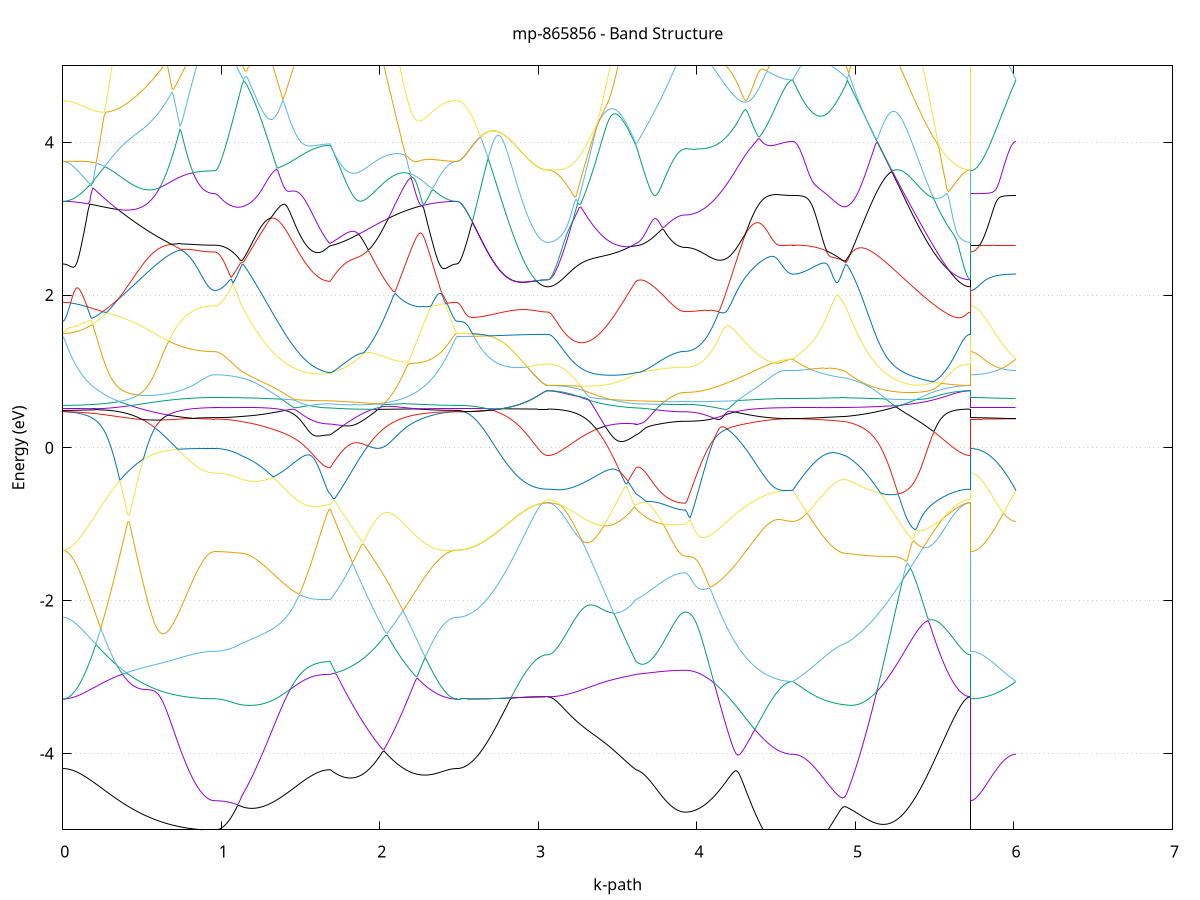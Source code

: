 set title 'mp-865856 - Band Structure'
set xlabel 'k-path'
set ylabel 'Energy (eV)'
set grid y
set yrange [-5:5]
set terminal png size 800,600
set output 'mp-865856_bands_gnuplot.png'
plot '-' using 1:2 with lines notitle, '-' using 1:2 with lines notitle, '-' using 1:2 with lines notitle, '-' using 1:2 with lines notitle, '-' using 1:2 with lines notitle, '-' using 1:2 with lines notitle, '-' using 1:2 with lines notitle, '-' using 1:2 with lines notitle, '-' using 1:2 with lines notitle, '-' using 1:2 with lines notitle, '-' using 1:2 with lines notitle, '-' using 1:2 with lines notitle, '-' using 1:2 with lines notitle, '-' using 1:2 with lines notitle, '-' using 1:2 with lines notitle, '-' using 1:2 with lines notitle, '-' using 1:2 with lines notitle, '-' using 1:2 with lines notitle, '-' using 1:2 with lines notitle, '-' using 1:2 with lines notitle, '-' using 1:2 with lines notitle, '-' using 1:2 with lines notitle, '-' using 1:2 with lines notitle, '-' using 1:2 with lines notitle, '-' using 1:2 with lines notitle, '-' using 1:2 with lines notitle, '-' using 1:2 with lines notitle, '-' using 1:2 with lines notitle, '-' using 1:2 with lines notitle, '-' using 1:2 with lines notitle, '-' using 1:2 with lines notitle, '-' using 1:2 with lines notitle, '-' using 1:2 with lines notitle, '-' using 1:2 with lines notitle, '-' using 1:2 with lines notitle, '-' using 1:2 with lines notitle, '-' using 1:2 with lines notitle, '-' using 1:2 with lines notitle, '-' using 1:2 with lines notitle, '-' using 1:2 with lines notitle, '-' using 1:2 with lines notitle, '-' using 1:2 with lines notitle, '-' using 1:2 with lines notitle, '-' using 1:2 with lines notitle, '-' using 1:2 with lines notitle, '-' using 1:2 with lines notitle, '-' using 1:2 with lines notitle, '-' using 1:2 with lines notitle
0.000000 -42.213096
0.009986 -42.212996
0.019971 -42.213096
0.029957 -42.213096
0.039943 -42.212996
0.049929 -42.212996
0.059914 -42.212996
0.069900 -42.212996
0.079886 -42.212996
0.089872 -42.212996
0.099857 -42.212996
0.109843 -42.212996
0.119829 -42.212896
0.129814 -42.212896
0.139800 -42.212896
0.149786 -42.212796
0.159772 -42.212796
0.169757 -42.212796
0.179743 -42.212796
0.189729 -42.212696
0.199715 -42.212696
0.209700 -42.212596
0.219686 -42.212596
0.229672 -42.212596
0.239657 -42.212496
0.249643 -42.212496
0.259629 -42.212396
0.269615 -42.212396
0.279600 -42.212296
0.289586 -42.212296
0.299572 -42.212196
0.309558 -42.212196
0.319543 -42.212096
0.329529 -42.212096
0.339515 -42.211996
0.349500 -42.211996
0.359486 -42.211896
0.369472 -42.211796
0.379458 -42.211796
0.389443 -42.211696
0.399429 -42.211596
0.409415 -42.211596
0.419401 -42.211496
0.429386 -42.211396
0.439372 -42.211396
0.449358 -42.211296
0.459343 -42.211196
0.469329 -42.211096
0.479315 -42.211096
0.489301 -42.210996
0.499286 -42.210896
0.509272 -42.210896
0.519258 -42.210796
0.529244 -42.210696
0.539229 -42.210596
0.549215 -42.210596
0.559201 -42.210496
0.569186 -42.210396
0.579172 -42.210296
0.589158 -42.210196
0.599144 -42.210196
0.609129 -42.210096
0.619115 -42.209996
0.629101 -42.209896
0.639087 -42.209896
0.649072 -42.209796
0.659058 -42.209696
0.669044 -42.209696
0.679029 -42.209596
0.689015 -42.209496
0.699001 -42.209496
0.708987 -42.209396
0.718972 -42.209296
0.728958 -42.209296
0.738944 -42.209196
0.748930 -42.209196
0.758915 -42.209096
0.768901 -42.209096
0.778887 -42.208996
0.788872 -42.208996
0.798858 -42.208896
0.808844 -42.208896
0.818830 -42.208796
0.828815 -42.208796
0.838801 -42.208796
0.848787 -42.208696
0.858773 -42.208696
0.868758 -42.208696
0.878744 -42.208596
0.888730 -42.208596
0.898715 -42.208596
0.908701 -42.208596
0.918687 -42.208596
0.928673 -42.208596
0.938658 -42.208496
0.948644 -42.208496
0.958630 -42.208496
0.958630 -42.208496
0.968153 -42.208496
0.977675 -42.208496
0.987198 -42.208596
0.996721 -42.208596
1.006244 -42.208596
1.015767 -42.208596
1.025289 -42.208596
1.034812 -42.208596
1.044335 -42.208696
1.053858 -42.208696
1.063381 -42.208696
1.072903 -42.208696
1.082426 -42.208796
1.091949 -42.208796
1.101472 -42.208796
1.110995 -42.208896
1.120517 -42.208896
1.130040 -42.208996
1.130040 -42.208996
1.139980 -42.208996
1.149921 -42.208996
1.159861 -42.209096
1.169801 -42.209096
1.179741 -42.209196
1.189681 -42.209196
1.199621 -42.209196
1.209561 -42.209296
1.219502 -42.209396
1.229442 -42.209396
1.239382 -42.209496
1.249322 -42.209496
1.259262 -42.209596
1.269202 -42.209596
1.279142 -42.209696
1.289083 -42.209696
1.299023 -42.209796
1.308963 -42.209896
1.318903 -42.209896
1.328843 -42.209996
1.338783 -42.209996
1.348723 -42.210096
1.358664 -42.210196
1.368604 -42.210196
1.378544 -42.210296
1.388484 -42.210396
1.398424 -42.210396
1.408364 -42.210496
1.418305 -42.210496
1.428245 -42.210596
1.438185 -42.210696
1.448125 -42.210696
1.458065 -42.210796
1.468005 -42.210796
1.477945 -42.210896
1.487886 -42.210896
1.497826 -42.210996
1.507766 -42.210996
1.517706 -42.211096
1.527646 -42.211096
1.537586 -42.211096
1.547526 -42.211196
1.557467 -42.211196
1.567407 -42.211296
1.577347 -42.211296
1.587287 -42.211296
1.597227 -42.211296
1.607167 -42.211396
1.617107 -42.211396
1.627048 -42.211396
1.636988 -42.211396
1.646928 -42.211396
1.656868 -42.211396
1.666808 -42.211396
1.676748 -42.211496
1.686688 -42.211396
1.686688 -42.211496
1.696677 -42.211396
1.706665 -42.211396
1.716653 -42.211396
1.726641 -42.211396
1.736630 -42.211396
1.746618 -42.211396
1.756606 -42.211396
1.766594 -42.211296
1.776583 -42.211296
1.786571 -42.211296
1.796559 -42.211296
1.806547 -42.211296
1.816536 -42.211296
1.826524 -42.211296
1.836512 -42.211296
1.846500 -42.211296
1.856488 -42.211396
1.866477 -42.211396
1.876465 -42.211396
1.886453 -42.211396
1.896441 -42.211396
1.906430 -42.211396
1.916418 -42.211496
1.926406 -42.211496
1.936394 -42.211496
1.946383 -42.211496
1.956371 -42.211496
1.966359 -42.211596
1.976347 -42.211596
1.986336 -42.211596
1.996324 -42.211696
2.006312 -42.211696
2.016300 -42.211696
2.026289 -42.211696
2.036277 -42.211796
2.046265 -42.211796
2.056253 -42.211896
2.066241 -42.211896
2.076230 -42.211896
2.086218 -42.211996
2.096206 -42.211996
2.106194 -42.211996
2.116183 -42.212096
2.126171 -42.212096
2.136159 -42.212196
2.146147 -42.212196
2.156136 -42.212196
2.166124 -42.212296
2.176112 -42.212296
2.186100 -42.212396
2.196089 -42.212396
2.206077 -42.212396
2.216065 -42.212496
2.226053 -42.212496
2.236042 -42.212596
2.246030 -42.212596
2.256018 -42.212596
2.266006 -42.212696
2.275995 -42.212696
2.285983 -42.212696
2.295971 -42.212796
2.305959 -42.212796
2.315947 -42.212796
2.325936 -42.212796
2.335924 -42.212896
2.345912 -42.212896
2.355900 -42.212896
2.365889 -42.212896
2.375877 -42.212996
2.385865 -42.212996
2.395853 -42.212996
2.405842 -42.212996
2.415830 -42.212996
2.425818 -42.212996
2.435806 -42.212996
2.445795 -42.212996
2.455783 -42.213096
2.465771 -42.213096
2.475759 -42.213096
2.485748 -42.213096
2.485748 -42.213096
2.495632 -42.213096
2.505515 -42.213096
2.515399 -42.213096
2.525283 -42.213096
2.535167 -42.213096
2.545051 -42.213096
2.554935 -42.213096
2.564819 -42.213096
2.574703 -42.213096
2.584587 -42.213096
2.594471 -42.213096
2.604355 -42.213096
2.614239 -42.213096
2.624123 -42.213096
2.634007 -42.213096
2.643891 -42.212996
2.653775 -42.212996
2.663659 -42.212996
2.673543 -42.212996
2.683427 -42.212996
2.693311 -42.212996
2.703195 -42.212996
2.713079 -42.212996
2.722963 -42.212996
2.732847 -42.212996
2.742731 -42.212996
2.752615 -42.212996
2.762499 -42.212996
2.772383 -42.212996
2.782266 -42.212996
2.792150 -42.212996
2.802034 -42.212996
2.811918 -42.212996
2.821802 -42.212996
2.831686 -42.212996
2.841570 -42.212996
2.851454 -42.212996
2.861338 -42.212996
2.871222 -42.212996
2.881106 -42.212996
2.890990 -42.212996
2.900874 -42.212996
2.910758 -42.212996
2.920642 -42.212996
2.930526 -42.212996
2.940410 -42.212996
2.950294 -42.212996
2.960178 -42.212996
2.970062 -42.212996
2.979946 -42.212996
2.989830 -42.212996
2.999714 -42.212996
3.009598 -42.212996
3.019482 -42.212996
3.029366 -42.212996
3.039250 -42.212996
3.049134 -42.212996
3.059018 -42.212996
3.059018 -42.212996
3.068958 -42.212996
3.078898 -42.212996
3.088838 -42.212996
3.098778 -42.212996
3.108718 -42.212996
3.118658 -42.212896
3.128599 -42.212896
3.138539 -42.212896
3.148479 -42.212896
3.158419 -42.212896
3.168359 -42.212896
3.178299 -42.212896
3.188239 -42.212796
3.198180 -42.212796
3.208120 -42.212796
3.218060 -42.212796
3.228000 -42.212696
3.237940 -42.212696
3.247880 -42.212696
3.257820 -42.212596
3.267761 -42.212596
3.277701 -42.212596
3.287641 -42.212596
3.297581 -42.212496
3.307521 -42.212496
3.317461 -42.212496
3.327401 -42.212396
3.337342 -42.212396
3.347282 -42.212296
3.357222 -42.212296
3.367162 -42.212296
3.377102 -42.212196
3.387042 -42.212196
3.396982 -42.212096
3.406923 -42.212096
3.416863 -42.212096
3.426803 -42.211996
3.436743 -42.211996
3.446683 -42.211996
3.456623 -42.211896
3.466563 -42.211896
3.476504 -42.211896
3.486444 -42.211796
3.496384 -42.211796
3.506324 -42.211796
3.516264 -42.211696
3.526204 -42.211696
3.536144 -42.211696
3.546085 -42.211596
3.556025 -42.211596
3.565965 -42.211596
3.575905 -42.211496
3.585845 -42.211496
3.595785 -42.211496
3.605725 -42.211496
3.615666 -42.211496
3.615666 -42.211496
3.625391 -42.211396
3.635116 -42.211396
3.644841 -42.211396
3.654567 -42.211396
3.664292 -42.211396
3.674017 -42.211396
3.683742 -42.211396
3.693468 -42.211396
3.703193 -42.211396
3.712918 -42.211396
3.722643 -42.211396
3.732369 -42.211396
3.742094 -42.211396
3.751819 -42.211396
3.761544 -42.211396
3.771270 -42.211396
3.780995 -42.211396
3.790720 -42.211396
3.800445 -42.211396
3.810171 -42.211296
3.819896 -42.211296
3.829621 -42.211296
3.839346 -42.211296
3.849072 -42.211296
3.858797 -42.211296
3.868522 -42.211296
3.878247 -42.211296
3.887973 -42.211296
3.897698 -42.211296
3.907423 -42.211296
3.917148 -42.211296
3.926874 -42.211296
3.926874 -42.211296
3.936842 -42.211296
3.946810 -42.211296
3.956779 -42.211296
3.966747 -42.211296
3.976716 -42.211296
3.986684 -42.211296
3.996653 -42.211296
4.006621 -42.211196
4.016589 -42.211196
4.026558 -42.211196
4.036526 -42.211196
4.046495 -42.211096
4.056463 -42.211096
4.066432 -42.210996
4.076400 -42.210996
4.086369 -42.210996
4.096337 -42.210896
4.106305 -42.210896
4.116274 -42.210796
4.126242 -42.210796
4.136211 -42.210696
4.146179 -42.210696
4.156148 -42.210596
4.166116 -42.210596
4.176084 -42.210496
4.186053 -42.210396
4.196021 -42.210396
4.205990 -42.210296
4.215958 -42.210296
4.225927 -42.210196
4.235895 -42.210096
4.245864 -42.210096
4.255832 -42.209996
4.265800 -42.209896
4.275769 -42.209896
4.285737 -42.209796
4.295706 -42.209696
4.305674 -42.209696
4.315643 -42.209596
4.325611 -42.209596
4.335579 -42.209496
4.345548 -42.209396
4.355516 -42.209396
4.365485 -42.209296
4.375453 -42.209296
4.385422 -42.209196
4.395390 -42.209196
4.405358 -42.209096
4.415327 -42.208996
4.425295 -42.208996
4.435264 -42.208996
4.445232 -42.208896
4.455201 -42.208896
4.465169 -42.208796
4.475138 -42.208796
4.485106 -42.208796
4.495074 -42.208696
4.505043 -42.208696
4.515011 -42.208696
4.524980 -42.208596
4.534948 -42.208596
4.544917 -42.208596
4.554885 -42.208596
4.564853 -42.208596
4.574822 -42.208596
4.584790 -42.208596
4.594759 -42.208496
4.604727 -42.208496
4.604727 -42.208496
4.614550 -42.208496
4.624373 -42.208496
4.634196 -42.208496
4.644019 -42.208596
4.653842 -42.208496
4.663664 -42.208596
4.673487 -42.208596
4.683310 -42.208596
4.693133 -42.208596
4.702956 -42.208596
4.712779 -42.208596
4.722602 -42.208596
4.732425 -42.208596
4.742247 -42.208596
4.752070 -42.208596
4.761893 -42.208596
4.771716 -42.208696
4.781539 -42.208696
4.791362 -42.208696
4.801185 -42.208696
4.811008 -42.208696
4.820830 -42.208696
4.830653 -42.208696
4.840476 -42.208796
4.850299 -42.208796
4.860122 -42.208796
4.869945 -42.208796
4.879768 -42.208796
4.889591 -42.208896
4.899413 -42.208896
4.909236 -42.208896
4.919059 -42.208896
4.928882 -42.208896
4.938705 -42.208996
4.938705 -42.208996
4.948670 -42.208996
4.958635 -42.209096
4.968599 -42.209096
4.978564 -42.209196
4.988529 -42.209196
4.998494 -42.209296
5.008459 -42.209296
5.018423 -42.209396
5.028388 -42.209496
5.038353 -42.209496
5.048318 -42.209596
5.058283 -42.209696
5.068247 -42.209696
5.078212 -42.209796
5.088177 -42.209896
5.098142 -42.209896
5.108107 -42.209996
5.118071 -42.210096
5.128036 -42.210196
5.138001 -42.210196
5.147966 -42.210296
5.157931 -42.210396
5.167895 -42.210396
5.177860 -42.210496
5.187825 -42.210596
5.197790 -42.210696
5.207755 -42.210696
5.217719 -42.210796
5.227684 -42.210896
5.237649 -42.210996
5.247614 -42.210996
5.257579 -42.211096
5.267543 -42.211196
5.277508 -42.211196
5.287473 -42.211296
5.297438 -42.211396
5.307403 -42.211496
5.317367 -42.211496
5.327332 -42.211596
5.337297 -42.211696
5.347262 -42.211696
5.357227 -42.211796
5.367191 -42.211896
5.377156 -42.211896
5.387121 -42.211996
5.397086 -42.211996
5.407051 -42.212096
5.417015 -42.212096
5.426980 -42.212196
5.436945 -42.212196
5.446910 -42.212296
5.456875 -42.212296
5.466839 -42.212396
5.476804 -42.212396
5.486769 -42.212496
5.496734 -42.212496
5.506699 -42.212596
5.516663 -42.212596
5.526628 -42.212596
5.536593 -42.212696
5.546558 -42.212696
5.556523 -42.212696
5.566487 -42.212796
5.576452 -42.212796
5.586417 -42.212796
5.596382 -42.212796
5.606347 -42.212896
5.616311 -42.212896
5.626276 -42.212896
5.636241 -42.212896
5.646206 -42.212896
5.656171 -42.212896
5.666135 -42.212996
5.676100 -42.212996
5.686065 -42.212996
5.696030 -42.212996
5.705995 -42.212996
5.715959 -42.212996
5.725924 -42.212996
5.725924 -42.208496
5.735808 -42.208496
5.745692 -42.208496
5.755576 -42.208496
5.765460 -42.208496
5.775344 -42.208496
5.785228 -42.208496
5.795112 -42.208496
5.804996 -42.208496
5.814880 -42.208496
5.824764 -42.208496
5.834648 -42.208496
5.844532 -42.208496
5.854416 -42.208496
5.864300 -42.208496
5.874184 -42.208496
5.884068 -42.208496
5.893952 -42.208496
5.903836 -42.208496
5.913720 -42.208496
5.923604 -42.208496
5.933488 -42.208496
5.943372 -42.208496
5.953255 -42.208496
5.963139 -42.208496
5.973023 -42.208496
5.982907 -42.208496
5.992791 -42.208496
6.002675 -42.208496
6.012559 -42.208496
e
0.000000 -18.891696
0.009986 -18.891796
0.019971 -18.891896
0.029957 -18.892196
0.039943 -18.892496
0.049929 -18.892996
0.059914 -18.893496
0.069900 -18.894196
0.079886 -18.894896
0.089872 -18.895696
0.099857 -18.896596
0.109843 -18.897596
0.119829 -18.898696
0.129814 -18.899896
0.139800 -18.901196
0.149786 -18.902496
0.159772 -18.903896
0.169757 -18.905396
0.179743 -18.906996
0.189729 -18.908596
0.199715 -18.910296
0.209700 -18.911996
0.219686 -18.913796
0.229672 -18.915696
0.239657 -18.917596
0.249643 -18.919496
0.259629 -18.921496
0.269615 -18.923596
0.279600 -18.925596
0.289586 -18.927696
0.299572 -18.929796
0.309558 -18.931996
0.319543 -18.934096
0.329529 -18.936296
0.339515 -18.938496
0.349500 -18.940696
0.359486 -18.942896
0.369472 -18.945096
0.379458 -18.947296
0.389443 -18.949396
0.399429 -18.951596
0.409415 -18.953796
0.419401 -18.955996
0.429386 -18.958096
0.439372 -18.960196
0.449358 -18.962296
0.459343 -18.964396
0.469329 -18.966396
0.479315 -18.968496
0.489301 -18.970396
0.499286 -18.972396
0.509272 -18.974296
0.519258 -18.976196
0.529244 -18.978096
0.539229 -18.979896
0.549215 -18.981596
0.559201 -18.983396
0.569186 -18.985096
0.579172 -18.986696
0.589158 -18.988296
0.599144 -18.989896
0.609129 -18.991396
0.619115 -18.992796
0.629101 -18.994296
0.639087 -18.995596
0.649072 -18.996996
0.659058 -18.998196
0.669044 -18.999496
0.679029 -19.000696
0.689015 -19.001796
0.699001 -19.002896
0.708987 -19.003896
0.718972 -19.004896
0.728958 -19.005896
0.738944 -19.006796
0.748930 -19.007696
0.758915 -19.008496
0.768901 -19.009296
0.778887 -19.009996
0.788872 -19.010696
0.798858 -19.011296
0.808844 -19.011896
0.818830 -19.012496
0.828815 -19.012996
0.838801 -19.013496
0.848787 -19.013896
0.858773 -19.014296
0.868758 -19.014696
0.878744 -19.014996
0.888730 -19.015296
0.898715 -19.015496
0.908701 -19.015696
0.918687 -19.015896
0.928673 -19.015996
0.938658 -19.016096
0.948644 -19.016196
0.958630 -19.016196
0.958630 -19.016196
0.968153 -19.016196
0.977675 -19.016096
0.987198 -19.015896
0.996721 -19.015696
1.006244 -19.015496
1.015767 -19.015096
1.025289 -19.014796
1.034812 -19.014296
1.044335 -19.013796
1.053858 -19.013296
1.063381 -19.012596
1.072903 -19.011996
1.082426 -19.011196
1.091949 -19.010496
1.101472 -19.009596
1.110995 -19.008696
1.120517 -19.007796
1.130040 -19.006796
1.130040 -19.006796
1.139980 -19.006296
1.149921 -19.006396
1.159861 -19.006796
1.169801 -19.007396
1.179741 -19.008196
1.189681 -19.009096
1.199621 -19.010096
1.209561 -19.011096
1.219502 -19.012196
1.229442 -19.013296
1.239382 -19.014496
1.249322 -19.015696
1.259262 -19.016896
1.269202 -19.018196
1.279142 -19.019396
1.289083 -19.020696
1.299023 -19.022096
1.308963 -19.023396
1.318903 -19.024696
1.328843 -19.026096
1.338783 -19.027396
1.348723 -19.028796
1.358664 -19.030096
1.368604 -19.031496
1.378544 -19.032796
1.388484 -19.034196
1.398424 -19.035496
1.408364 -19.036796
1.418305 -19.038096
1.428245 -19.039396
1.438185 -19.040596
1.448125 -19.041796
1.458065 -19.042996
1.468005 -19.044196
1.477945 -19.045296
1.487886 -19.046396
1.497826 -19.047396
1.507766 -19.048396
1.517706 -19.049396
1.527646 -19.050296
1.537586 -19.051196
1.547526 -19.051996
1.557467 -19.052796
1.567407 -19.053496
1.577347 -19.054196
1.587287 -19.054796
1.597227 -19.055396
1.607167 -19.055896
1.617107 -19.056296
1.627048 -19.056696
1.636988 -19.057096
1.646928 -19.057296
1.656868 -19.057596
1.666808 -19.057696
1.676748 -19.057796
1.686688 -19.057796
1.686688 -19.057796
1.696677 -19.059796
1.706665 -19.061696
1.716653 -19.063396
1.726641 -19.064896
1.736630 -19.066196
1.746618 -19.067396
1.756606 -19.068396
1.766594 -19.069196
1.776583 -19.069796
1.786571 -19.070296
1.796559 -19.070596
1.806547 -19.070696
1.816536 -19.070596
1.826524 -19.070396
1.836512 -19.069896
1.846500 -19.069296
1.856488 -19.068496
1.866477 -19.067496
1.876465 -19.066396
1.886453 -19.065096
1.896441 -19.063596
1.906430 -19.061896
1.916418 -19.060096
1.926406 -19.058096
1.936394 -19.055996
1.946383 -19.053596
1.956371 -19.051196
1.966359 -19.048596
1.976347 -19.045896
1.986336 -19.042996
1.996324 -19.039996
2.006312 -19.036796
2.016300 -19.033596
2.026289 -19.030196
2.036277 -19.026796
2.046265 -19.023196
2.056253 -19.019496
2.066241 -19.015796
2.076230 -19.011996
2.086218 -19.008096
2.096206 -19.004196
2.106194 -19.000196
2.116183 -18.996096
2.126171 -18.991996
2.136159 -18.987896
2.146147 -18.983796
2.156136 -18.979696
2.166124 -18.975496
2.176112 -18.971396
2.186100 -18.967296
2.196089 -18.963196
2.206077 -18.959096
2.216065 -18.955096
2.226053 -18.951096
2.236042 -18.947196
2.246030 -18.943396
2.256018 -18.939596
2.266006 -18.935996
2.275995 -18.932396
2.285983 -18.928896
2.295971 -18.925596
2.305959 -18.922296
2.315947 -18.919196
2.325936 -18.916296
2.335924 -18.913396
2.345912 -18.910696
2.355900 -18.908196
2.365889 -18.905796
2.375877 -18.903596
2.385865 -18.901596
2.395853 -18.899796
2.405842 -18.898096
2.415830 -18.896596
2.425818 -18.895296
2.435806 -18.894196
2.445795 -18.893296
2.455783 -18.892596
2.465771 -18.892096
2.475759 -18.891796
2.485748 -18.891696
2.485748 -18.891696
2.495632 -18.891696
2.505515 -18.891696
2.515399 -18.891796
2.525283 -18.891796
2.535167 -18.891796
2.545051 -18.891796
2.554935 -18.891896
2.564819 -18.891896
2.574703 -18.891996
2.584587 -18.891996
2.594471 -18.892096
2.604355 -18.892196
2.614239 -18.892296
2.624123 -18.892296
2.634007 -18.892396
2.643891 -18.892496
2.653775 -18.892596
2.663659 -18.892696
2.673543 -18.892796
2.683427 -18.892896
2.693311 -18.892996
2.703195 -18.893096
2.713079 -18.893196
2.722963 -18.893396
2.732847 -18.893496
2.742731 -18.893596
2.752615 -18.893696
2.762499 -18.893796
2.772383 -18.893996
2.782266 -18.894096
2.792150 -18.894196
2.802034 -18.894296
2.811918 -18.894396
2.821802 -18.894596
2.831686 -18.894696
2.841570 -18.894796
2.851454 -18.894896
2.861338 -18.894996
2.871222 -18.895096
2.881106 -18.895196
2.890990 -18.895296
2.900874 -18.895396
2.910758 -18.895996
2.920642 -18.896996
2.930526 -18.897996
2.940410 -18.898896
2.950294 -18.899796
2.960178 -18.900596
2.970062 -18.901296
2.979946 -18.901996
2.989830 -18.902496
2.999714 -18.902996
3.009598 -18.903496
3.019482 -18.903796
3.029366 -18.904096
3.039250 -18.904296
3.049134 -18.904396
3.059018 -18.904396
3.059018 -18.904396
3.068958 -18.904396
3.078898 -18.904296
3.088838 -18.904196
3.098778 -18.903996
3.108718 -18.903796
3.118658 -18.903596
3.128599 -18.903296
3.138539 -18.902896
3.148479 -18.903896
3.158419 -18.905596
3.168359 -18.907596
3.178299 -18.909696
3.188239 -18.911996
3.198180 -18.914396
3.208120 -18.916996
3.218060 -18.919696
3.228000 -18.922496
3.237940 -18.925496
3.247880 -18.928596
3.257820 -18.931796
3.267761 -18.935196
3.277701 -18.938596
3.287641 -18.942196
3.297581 -18.945796
3.307521 -18.949496
3.317461 -18.953196
3.327401 -18.957096
3.337342 -18.960896
3.347282 -18.964896
3.357222 -18.968796
3.367162 -18.972796
3.377102 -18.976796
3.387042 -18.980896
3.396982 -18.984896
3.406923 -18.988896
3.416863 -18.992896
3.426803 -18.996896
3.436743 -19.000796
3.446683 -19.004696
3.456623 -19.008596
3.466563 -19.012396
3.476504 -19.016096
3.486444 -19.019796
3.496384 -19.023296
3.506324 -19.026796
3.516264 -19.030296
3.526204 -19.033596
3.536144 -19.036796
3.546085 -19.039796
3.556025 -19.042796
3.565965 -19.045696
3.575905 -19.048396
3.585845 -19.050996
3.595785 -19.053396
3.605725 -19.055696
3.615666 -19.057796
3.615666 -19.057796
3.625391 -19.058596
3.635116 -19.059396
3.644841 -19.060096
3.654567 -19.060796
3.664292 -19.061496
3.674017 -19.062196
3.683742 -19.062896
3.693468 -19.063496
3.703193 -19.064096
3.712918 -19.064696
3.722643 -19.065296
3.732369 -19.065796
3.742094 -19.066296
3.751819 -19.066796
3.761544 -19.067296
3.771270 -19.067696
3.780995 -19.068196
3.790720 -19.068596
3.800445 -19.068896
3.810171 -19.069296
3.819896 -19.069596
3.829621 -19.069896
3.839346 -19.070196
3.849072 -19.070396
3.858797 -19.070596
3.868522 -19.070796
3.878247 -19.070996
3.887973 -19.071096
3.897698 -19.071196
3.907423 -19.071296
3.917148 -19.071296
3.926874 -19.071296
3.926874 -19.071296
3.936842 -19.071296
3.946810 -19.071196
3.956779 -19.070996
3.966747 -19.070796
3.976716 -19.070496
3.986684 -19.070196
3.996653 -19.069796
4.006621 -19.069296
4.016589 -19.068796
4.026558 -19.068196
4.036526 -19.067596
4.046495 -19.066896
4.056463 -19.066096
4.066432 -19.065296
4.076400 -19.064396
4.086369 -19.063496
4.096337 -19.062596
4.106305 -19.061596
4.116274 -19.060496
4.126242 -19.059496
4.136211 -19.058296
4.146179 -19.057196
4.156148 -19.055996
4.166116 -19.054796
4.176084 -19.053496
4.186053 -19.052196
4.196021 -19.050896
4.205990 -19.049596
4.215958 -19.048196
4.225927 -19.046896
4.235895 -19.045496
4.245864 -19.044096
4.255832 -19.042696
4.265800 -19.041296
4.275769 -19.039896
4.285737 -19.038496
4.295706 -19.037096
4.305674 -19.035696
4.315643 -19.034296
4.325611 -19.032996
4.335579 -19.031596
4.345548 -19.030296
4.355516 -19.028996
4.365485 -19.027696
4.375453 -19.026496
4.385422 -19.025196
4.395390 -19.024096
4.405358 -19.022896
4.415327 -19.021796
4.425295 -19.020696
4.435264 -19.019696
4.445232 -19.018696
4.455201 -19.017796
4.465169 -19.016896
4.475138 -19.016096
4.485106 -19.015296
4.495074 -19.014596
4.505043 -19.013896
4.515011 -19.013296
4.524980 -19.012696
4.534948 -19.012296
4.544917 -19.011796
4.554885 -19.011496
4.564853 -19.011196
4.574822 -19.010896
4.584790 -19.010796
4.594759 -19.010696
4.604727 -19.010596
4.604727 -19.010596
4.614550 -19.010896
4.624373 -19.011096
4.634196 -19.011296
4.644019 -19.011496
4.653842 -19.011696
4.663664 -19.011896
4.673487 -19.011996
4.683310 -19.012096
4.693133 -19.012196
4.702956 -19.012296
4.712779 -19.012396
4.722602 -19.012396
4.732425 -19.012396
4.742247 -19.012396
4.752070 -19.012396
4.761893 -19.012296
4.771716 -19.012196
4.781539 -19.012096
4.791362 -19.011996
4.801185 -19.011796
4.811008 -19.011596
4.820830 -19.011396
4.830653 -19.011196
4.840476 -19.010896
4.850299 -19.010596
4.860122 -19.010296
4.869945 -19.009896
4.879768 -19.009596
4.889591 -19.009196
4.899413 -19.008796
4.909236 -19.008296
4.919059 -19.007796
4.928882 -19.007296
4.938705 -19.006796
4.938705 -19.006796
4.948670 -19.005696
4.958635 -19.004596
4.968599 -19.003396
4.978564 -19.002096
4.988529 -19.000796
4.998494 -18.999496
5.008459 -18.998096
5.018423 -18.996696
5.028388 -18.995196
5.038353 -18.993696
5.048318 -18.992096
5.058283 -18.990496
5.068247 -18.989396
5.078212 -18.988196
5.088177 -18.987096
5.098142 -18.985896
5.108107 -18.984596
5.118071 -18.983396
5.128036 -18.981996
5.138001 -18.980696
5.147966 -18.979296
5.157931 -18.977796
5.167895 -18.976296
5.177860 -18.974796
5.187825 -18.973296
5.197790 -18.971696
5.207755 -18.970096
5.217719 -18.968396
5.227684 -18.966696
5.237649 -18.964996
5.247614 -18.963296
5.257579 -18.961496
5.267543 -18.959696
5.277508 -18.957896
5.287473 -18.955996
5.297438 -18.954196
5.307403 -18.952296
5.317367 -18.950396
5.327332 -18.948496
5.337297 -18.946596
5.347262 -18.944596
5.357227 -18.942696
5.367191 -18.940796
5.377156 -18.938896
5.387121 -18.936896
5.397086 -18.934996
5.407051 -18.933096
5.417015 -18.931196
5.426980 -18.929396
5.436945 -18.927496
5.446910 -18.925696
5.456875 -18.923896
5.466839 -18.922096
5.476804 -18.920396
5.486769 -18.918696
5.496734 -18.916996
5.506699 -18.915396
5.516663 -18.913796
5.526628 -18.912296
5.536593 -18.910796
5.546558 -18.909396
5.556523 -18.908096
5.566487 -18.906796
5.576452 -18.905596
5.586417 -18.904396
5.596382 -18.903296
5.606347 -18.902296
5.616311 -18.901496
5.626276 -18.901996
5.636241 -18.902496
5.646206 -18.902896
5.656171 -18.903296
5.666135 -18.903596
5.676100 -18.903796
5.686065 -18.903996
5.696030 -18.904196
5.705995 -18.904296
5.715959 -18.904396
5.725924 -18.904396
5.725924 -19.016196
5.735808 -19.016196
5.745692 -19.016196
5.755576 -19.016096
5.765460 -19.016096
5.775344 -19.015996
5.785228 -19.015896
5.795112 -19.015796
5.804996 -19.015696
5.814880 -19.015596
5.824764 -19.015396
5.834648 -19.015296
5.844532 -19.015096
5.854416 -19.014896
5.864300 -19.014696
5.874184 -19.014496
5.884068 -19.014296
5.893952 -19.013996
5.903836 -19.013796
5.913720 -19.013496
5.923604 -19.013296
5.933488 -19.012996
5.943372 -19.012696
5.953255 -19.012396
5.963139 -19.012096
5.973023 -19.011796
5.982907 -19.011496
5.992791 -19.011196
6.002675 -19.010896
6.012559 -19.010596
e
0.000000 -18.891696
0.009986 -18.891796
0.019971 -18.891796
0.029957 -18.891996
0.039943 -18.892196
0.049929 -18.892496
0.059914 -18.892796
0.069900 -18.893196
0.079886 -18.893596
0.089872 -18.894096
0.099857 -18.894696
0.109843 -18.895296
0.119829 -18.895996
0.129814 -18.896696
0.139800 -18.897496
0.149786 -18.898296
0.159772 -18.899196
0.169757 -18.900096
0.179743 -18.901096
0.189729 -18.902096
0.199715 -18.903196
0.209700 -18.904396
0.219686 -18.905496
0.229672 -18.906796
0.239657 -18.907996
0.249643 -18.909296
0.259629 -18.910696
0.269615 -18.912096
0.279600 -18.913496
0.289586 -18.914996
0.299572 -18.916496
0.309558 -18.917996
0.319543 -18.919596
0.329529 -18.921196
0.339515 -18.922896
0.349500 -18.924496
0.359486 -18.926196
0.369472 -18.927896
0.379458 -18.929696
0.389443 -18.931396
0.399429 -18.933196
0.409415 -18.934996
0.419401 -18.936796
0.429386 -18.938596
0.439372 -18.940396
0.449358 -18.942296
0.459343 -18.944096
0.469329 -18.945996
0.479315 -18.947796
0.489301 -18.949696
0.499286 -18.951496
0.509272 -18.953396
0.519258 -18.955196
0.529244 -18.957096
0.539229 -18.958896
0.549215 -18.960696
0.559201 -18.962496
0.569186 -18.964296
0.579172 -18.966096
0.589158 -18.967896
0.599144 -18.969596
0.609129 -18.971296
0.619115 -18.972996
0.629101 -18.974696
0.639087 -18.976296
0.649072 -18.977896
0.659058 -18.979496
0.669044 -18.980996
0.679029 -18.982496
0.689015 -18.983996
0.699001 -18.985396
0.708987 -18.986796
0.718972 -18.988196
0.728958 -18.989496
0.738944 -18.990796
0.748930 -18.991996
0.758915 -18.993096
0.768901 -18.994296
0.778887 -18.995296
0.788872 -18.996396
0.798858 -18.997296
0.808844 -18.998196
0.818830 -18.999096
0.828815 -18.999896
0.838801 -19.000696
0.848787 -19.001396
0.858773 -19.001996
0.868758 -19.002596
0.878744 -19.003096
0.888730 -19.003596
0.898715 -19.003996
0.908701 -19.004296
0.918687 -19.004596
0.928673 -19.004796
0.938658 -19.004896
0.948644 -19.004996
0.958630 -19.005096
0.958630 -19.005096
0.968153 -19.004996
0.977675 -19.004996
0.987198 -19.004896
0.996721 -19.004796
1.006244 -19.004696
1.015767 -19.004496
1.025289 -19.004296
1.034812 -19.004096
1.044335 -19.003896
1.053858 -19.003596
1.063381 -19.003296
1.072903 -19.002896
1.082426 -19.002596
1.091949 -19.002196
1.101472 -19.001696
1.110995 -19.001196
1.120517 -19.000696
1.130040 -19.000196
1.130040 -19.000196
1.139980 -18.999496
1.149921 -18.998196
1.159861 -18.996396
1.169801 -18.994296
1.179741 -18.991996
1.189681 -18.989496
1.199621 -18.986796
1.209561 -18.984096
1.219502 -18.981196
1.229442 -18.978196
1.239382 -18.975096
1.249322 -18.971896
1.259262 -18.968596
1.269202 -18.965296
1.279142 -18.961896
1.289083 -18.958396
1.299023 -18.954896
1.308963 -18.951396
1.318903 -18.947796
1.328843 -18.944196
1.338783 -18.940496
1.348723 -18.936896
1.358664 -18.933196
1.368604 -18.929596
1.378544 -18.925896
1.388484 -18.922296
1.398424 -18.918696
1.408364 -18.915096
1.418305 -18.911596
1.428245 -18.908196
1.438185 -18.904696
1.448125 -18.901396
1.458065 -18.898096
1.468005 -18.894896
1.477945 -18.891796
1.487886 -18.888796
1.497826 -18.885896
1.507766 -18.883096
1.517706 -18.880396
1.527646 -18.877796
1.537586 -18.875396
1.547526 -18.872996
1.557467 -18.870896
1.567407 -18.868796
1.577347 -18.866896
1.587287 -18.865196
1.597227 -18.863596
1.607167 -18.862096
1.617107 -18.860896
1.627048 -18.859796
1.636988 -18.858796
1.646928 -18.857996
1.656868 -18.857396
1.666808 -18.856996
1.676748 -18.856696
1.686688 -18.856696
1.686688 -18.856696
1.696677 -18.856096
1.706665 -18.855596
1.716653 -18.855096
1.726641 -18.854696
1.736630 -18.854296
1.746618 -18.853996
1.756606 -18.853696
1.766594 -18.853496
1.776583 -18.853196
1.786571 -18.853096
1.796559 -18.852996
1.806547 -18.852896
1.816536 -18.852796
1.826524 -18.852796
1.836512 -18.852896
1.846500 -18.852996
1.856488 -18.853096
1.866477 -18.853296
1.876465 -18.853596
1.886453 -18.853796
1.896441 -18.854096
1.906430 -18.854496
1.916418 -18.854896
1.926406 -18.855296
1.936394 -18.855796
1.946383 -18.856296
1.956371 -18.856796
1.966359 -18.857396
1.976347 -18.857996
1.986336 -18.858696
1.996324 -18.859296
2.006312 -18.859996
2.016300 -18.860796
2.026289 -18.861496
2.036277 -18.862296
2.046265 -18.863096
2.056253 -18.863896
2.066241 -18.864696
2.076230 -18.865596
2.086218 -18.866496
2.096206 -18.867296
2.106194 -18.868196
2.116183 -18.869096
2.126171 -18.869996
2.136159 -18.870896
2.146147 -18.871896
2.156136 -18.872796
2.166124 -18.873696
2.176112 -18.874596
2.186100 -18.875496
2.196089 -18.876396
2.206077 -18.877296
2.216065 -18.878196
2.226053 -18.878996
2.236042 -18.879896
2.246030 -18.880696
2.256018 -18.881496
2.266006 -18.882296
2.275995 -18.883096
2.285983 -18.883796
2.295971 -18.884496
2.305959 -18.885196
2.315947 -18.885896
2.325936 -18.886496
2.335924 -18.887096
2.345912 -18.887696
2.355900 -18.888196
2.365889 -18.888696
2.375877 -18.889196
2.385865 -18.889596
2.395853 -18.889996
2.405842 -18.890396
2.415830 -18.890696
2.425818 -18.890996
2.435806 -18.891196
2.445795 -18.891396
2.455783 -18.891496
2.465771 -18.891596
2.475759 -18.891696
2.485748 -18.891696
2.485748 -18.891696
2.495632 -18.891696
2.505515 -18.891696
2.515399 -18.891796
2.525283 -18.891796
2.535167 -18.891796
2.545051 -18.891796
2.554935 -18.891896
2.564819 -18.891896
2.574703 -18.891996
2.584587 -18.891996
2.594471 -18.892096
2.604355 -18.892196
2.614239 -18.892296
2.624123 -18.892296
2.634007 -18.892396
2.643891 -18.892496
2.653775 -18.892596
2.663659 -18.892696
2.673543 -18.892796
2.683427 -18.892896
2.693311 -18.892996
2.703195 -18.893096
2.713079 -18.893196
2.722963 -18.893396
2.732847 -18.893496
2.742731 -18.893596
2.752615 -18.893696
2.762499 -18.893796
2.772383 -18.893996
2.782266 -18.894096
2.792150 -18.894196
2.802034 -18.894296
2.811918 -18.894396
2.821802 -18.894596
2.831686 -18.894696
2.841570 -18.894796
2.851454 -18.894896
2.861338 -18.894996
2.871222 -18.895096
2.881106 -18.895196
2.890990 -18.895296
2.900874 -18.895396
2.910758 -18.895496
2.920642 -18.895596
2.930526 -18.895696
2.940410 -18.895696
2.950294 -18.895796
2.960178 -18.895896
2.970062 -18.895896
2.979946 -18.895996
2.989830 -18.895996
2.999714 -18.896096
3.009598 -18.896096
3.019482 -18.896096
3.029366 -18.896196
3.039250 -18.896196
3.049134 -18.896196
3.059018 -18.896196
3.059018 -18.896196
3.068958 -18.896296
3.078898 -18.896596
3.088838 -18.896996
3.098778 -18.897696
3.108718 -18.898596
3.118658 -18.899596
3.128599 -18.900896
3.138539 -18.902296
3.148479 -18.902496
3.158419 -18.902096
3.168359 -18.901596
3.178299 -18.900996
3.188239 -18.900396
3.198180 -18.899796
3.208120 -18.899196
3.218060 -18.898496
3.228000 -18.897696
3.237940 -18.896896
3.247880 -18.896096
3.257820 -18.895296
3.267761 -18.894396
3.277701 -18.893496
3.287641 -18.892496
3.297581 -18.891596
3.307521 -18.890596
3.317461 -18.889496
3.327401 -18.888496
3.337342 -18.887396
3.347282 -18.886296
3.357222 -18.885196
3.367162 -18.884096
3.377102 -18.882896
3.387042 -18.881796
3.396982 -18.880596
3.406923 -18.879396
3.416863 -18.878196
3.426803 -18.876996
3.436743 -18.875796
3.446683 -18.874596
3.456623 -18.873396
3.466563 -18.872196
3.476504 -18.870996
3.486444 -18.869796
3.496384 -18.868596
3.506324 -18.867496
3.516264 -18.866296
3.526204 -18.865096
3.536144 -18.863996
3.546085 -18.862796
3.556025 -18.861696
3.565965 -18.860596
3.575905 -18.859496
3.585845 -18.858496
3.595785 -18.857796
3.605725 -18.857196
3.615666 -18.856696
3.615666 -18.856696
3.625391 -18.856396
3.635116 -18.856196
3.644841 -18.855996
3.654567 -18.855796
3.664292 -18.855596
3.674017 -18.855496
3.683742 -18.855296
3.693468 -18.855096
3.703193 -18.854896
3.712918 -18.854796
3.722643 -18.854596
3.732369 -18.854396
3.742094 -18.854296
3.751819 -18.854196
3.761544 -18.853996
3.771270 -18.853896
3.780995 -18.853796
3.790720 -18.853696
3.800445 -18.853496
3.810171 -18.853396
3.819896 -18.853396
3.829621 -18.853296
3.839346 -18.853196
3.849072 -18.853096
3.858797 -18.853096
3.868522 -18.852996
3.878247 -18.852996
3.887973 -18.852896
3.897698 -18.852896
3.907423 -18.852896
3.917148 -18.852896
3.926874 -18.852896
3.926874 -18.852896
3.936842 -18.852896
3.946810 -18.853196
3.956779 -18.853596
3.966747 -18.854196
3.976716 -18.854996
3.986684 -18.855996
3.996653 -18.857096
4.006621 -18.858396
4.016589 -18.859796
4.026558 -18.861396
4.036526 -18.863096
4.046495 -18.864996
4.056463 -18.867096
4.066432 -18.869196
4.076400 -18.871596
4.086369 -18.873996
4.096337 -18.876596
4.106305 -18.879296
4.116274 -18.882096
4.126242 -18.884996
4.136211 -18.887996
4.146179 -18.891096
4.156148 -18.894296
4.166116 -18.897596
4.176084 -18.900896
4.186053 -18.904296
4.196021 -18.907796
4.205990 -18.911296
4.215958 -18.914796
4.225927 -18.918396
4.235895 -18.921996
4.245864 -18.925696
4.255832 -18.929296
4.265800 -18.932996
4.275769 -18.936596
4.285737 -18.940196
4.295706 -18.943796
4.305674 -18.947396
4.315643 -18.950996
4.325611 -18.954496
4.335579 -18.957896
4.345548 -18.961296
4.355516 -18.964596
4.365485 -18.967896
4.375453 -18.971096
4.385422 -18.974096
4.395390 -18.977096
4.405358 -18.980096
4.415327 -18.982896
4.425295 -18.985596
4.435264 -18.988096
4.445232 -18.990596
4.455201 -18.992896
4.465169 -18.995096
4.475138 -18.997196
4.485106 -18.999196
4.495074 -19.000996
4.505043 -19.002596
4.515011 -19.004096
4.524980 -19.005496
4.534948 -19.006696
4.544917 -19.007696
4.554885 -19.008596
4.564853 -19.009296
4.574822 -19.009896
4.584790 -19.010296
4.594759 -19.010596
4.604727 -19.010596
4.604727 -19.010596
4.614550 -19.010396
4.624373 -19.010096
4.634196 -19.009796
4.644019 -19.009596
4.653842 -19.009296
4.663664 -19.008996
4.673487 -19.008696
4.683310 -19.008396
4.693133 -19.008096
4.702956 -19.007696
4.712779 -19.007396
4.722602 -19.007096
4.732425 -19.006796
4.742247 -19.006496
4.752070 -19.006096
4.761893 -19.005796
4.771716 -19.005496
4.781539 -19.005196
4.791362 -19.004896
4.801185 -19.004496
4.811008 -19.004196
4.820830 -19.003896
4.830653 -19.003596
4.840476 -19.003296
4.850299 -19.002896
4.860122 -19.002596
4.869945 -19.002296
4.879768 -19.001996
4.889591 -19.001696
4.899413 -19.001396
4.909236 -19.001096
4.919059 -19.000796
4.928882 -19.000496
4.938705 -19.000196
4.938705 -19.000196
4.948670 -18.999596
4.958635 -18.998996
4.968599 -18.998296
4.978564 -18.997596
4.988529 -18.996796
4.998494 -18.995996
5.008459 -18.995196
5.018423 -18.994296
5.028388 -18.993396
5.038353 -18.992496
5.048318 -18.991496
5.058283 -18.990396
5.068247 -18.988896
5.078212 -18.987196
5.088177 -18.985496
5.098142 -18.983796
5.108107 -18.981996
5.118071 -18.980196
5.128036 -18.978396
5.138001 -18.976496
5.147966 -18.974696
5.157931 -18.972796
5.167895 -18.970896
5.177860 -18.968996
5.187825 -18.967096
5.197790 -18.965096
5.207755 -18.963196
5.217719 -18.961196
5.227684 -18.959296
5.237649 -18.957296
5.247614 -18.955296
5.257579 -18.953396
5.267543 -18.951396
5.277508 -18.949496
5.287473 -18.947496
5.297438 -18.945596
5.307403 -18.943696
5.317367 -18.941796
5.327332 -18.939896
5.337297 -18.937996
5.347262 -18.936196
5.357227 -18.934296
5.367191 -18.932496
5.377156 -18.930696
5.387121 -18.928996
5.397086 -18.927296
5.407051 -18.925596
5.417015 -18.923896
5.426980 -18.922296
5.436945 -18.920696
5.446910 -18.919096
5.456875 -18.917596
5.466839 -18.916196
5.476804 -18.914696
5.486769 -18.913396
5.496734 -18.911996
5.506699 -18.910696
5.516663 -18.909496
5.526628 -18.908296
5.536593 -18.907096
5.546558 -18.905996
5.556523 -18.904996
5.566487 -18.903996
5.576452 -18.903096
5.586417 -18.902196
5.596382 -18.901396
5.606347 -18.900996
5.616311 -18.901296
5.626276 -18.900396
5.636241 -18.899596
5.646206 -18.898896
5.656171 -18.898296
5.666135 -18.897696
5.676100 -18.897296
5.686065 -18.896896
5.696030 -18.896596
5.705995 -18.896396
5.715959 -18.896196
5.725924 -18.896196
5.725924 -19.005096
5.735808 -19.005096
5.745692 -19.005096
5.755576 -19.005096
5.765460 -19.005196
5.775344 -19.005296
5.785228 -19.005396
5.795112 -19.005496
5.804996 -19.005596
5.814880 -19.005696
5.824764 -19.005896
5.834648 -19.005996
5.844532 -19.006196
5.854416 -19.006396
5.864300 -19.006596
5.874184 -19.006796
5.884068 -19.006996
5.893952 -19.007296
5.903836 -19.007496
5.913720 -19.007796
5.923604 -19.007996
5.933488 -19.008296
5.943372 -19.008596
5.953255 -19.008896
5.963139 -19.009196
5.973023 -19.009396
5.982907 -19.009696
5.992791 -19.009996
6.002675 -19.010296
6.012559 -19.010596
e
0.000000 -18.849296
0.009986 -18.849296
0.019971 -18.849296
0.029957 -18.849196
0.039943 -18.849196
0.049929 -18.849096
0.059914 -18.848996
0.069900 -18.848896
0.079886 -18.848696
0.089872 -18.848596
0.099857 -18.848396
0.109843 -18.848196
0.119829 -18.847996
0.129814 -18.847796
0.139800 -18.847596
0.149786 -18.847396
0.159772 -18.847096
0.169757 -18.846796
0.179743 -18.846496
0.189729 -18.846196
0.199715 -18.845896
0.209700 -18.845596
0.219686 -18.845296
0.229672 -18.844896
0.239657 -18.844496
0.249643 -18.844196
0.259629 -18.843796
0.269615 -18.843396
0.279600 -18.842996
0.289586 -18.842596
0.299572 -18.842196
0.309558 -18.841796
0.319543 -18.841296
0.329529 -18.840896
0.339515 -18.840396
0.349500 -18.839996
0.359486 -18.839596
0.369472 -18.839096
0.379458 -18.838596
0.389443 -18.838196
0.399429 -18.837696
0.409415 -18.837296
0.419401 -18.836796
0.429386 -18.836296
0.439372 -18.835896
0.449358 -18.835396
0.459343 -18.834996
0.469329 -18.834496
0.479315 -18.834096
0.489301 -18.833596
0.499286 -18.833196
0.509272 -18.832696
0.519258 -18.832296
0.529244 -18.831896
0.539229 -18.831396
0.549215 -18.830996
0.559201 -18.830596
0.569186 -18.830196
0.579172 -18.829796
0.589158 -18.829396
0.599144 -18.828996
0.609129 -18.828596
0.619115 -18.828296
0.629101 -18.827896
0.639087 -18.827496
0.649072 -18.827196
0.659058 -18.826896
0.669044 -18.826496
0.679029 -18.826196
0.689015 -18.825896
0.699001 -18.825596
0.708987 -18.825296
0.718972 -18.825096
0.728958 -18.824796
0.738944 -18.824496
0.748930 -18.824296
0.758915 -18.824096
0.768901 -18.823796
0.778887 -18.823596
0.788872 -18.823396
0.798858 -18.823196
0.808844 -18.823096
0.818830 -18.822896
0.828815 -18.822696
0.838801 -18.822596
0.848787 -18.822496
0.858773 -18.822396
0.868758 -18.822196
0.878744 -18.822096
0.888730 -18.822096
0.898715 -18.821996
0.908701 -18.821896
0.918687 -18.821896
0.928673 -18.821796
0.938658 -18.821796
0.948644 -18.821796
0.958630 -18.821796
0.958630 -18.821796
0.968153 -18.821796
0.977675 -18.821796
0.987198 -18.821896
0.996721 -18.822096
1.006244 -18.822196
1.015767 -18.822396
1.025289 -18.822696
1.034812 -18.822896
1.044335 -18.823196
1.053858 -18.823596
1.063381 -18.823896
1.072903 -18.824296
1.082426 -18.824796
1.091949 -18.825296
1.101472 -18.825796
1.110995 -18.826296
1.120517 -18.826896
1.130040 -18.827496
1.130040 -18.827496
1.139980 -18.827996
1.149921 -18.828496
1.159861 -18.828996
1.169801 -18.829496
1.179741 -18.829996
1.189681 -18.830596
1.199621 -18.831196
1.209561 -18.831796
1.219502 -18.832396
1.229442 -18.832996
1.239382 -18.833696
1.249322 -18.834296
1.259262 -18.834996
1.269202 -18.835596
1.279142 -18.836296
1.289083 -18.836996
1.299023 -18.837596
1.308963 -18.838296
1.318903 -18.838996
1.328843 -18.839696
1.338783 -18.840396
1.348723 -18.841096
1.358664 -18.841796
1.368604 -18.842396
1.378544 -18.843096
1.388484 -18.843796
1.398424 -18.844396
1.408364 -18.845096
1.418305 -18.845696
1.428245 -18.846296
1.438185 -18.846996
1.448125 -18.847496
1.458065 -18.848096
1.468005 -18.848696
1.477945 -18.849296
1.487886 -18.849796
1.497826 -18.850296
1.507766 -18.850796
1.517706 -18.851296
1.527646 -18.851696
1.537586 -18.852196
1.547526 -18.852596
1.557467 -18.852896
1.567407 -18.853296
1.577347 -18.853596
1.587287 -18.853896
1.597227 -18.854196
1.607167 -18.854496
1.617107 -18.854696
1.627048 -18.854896
1.636988 -18.854996
1.646928 -18.855196
1.656868 -18.855296
1.666808 -18.855296
1.676748 -18.855396
1.686688 -18.855396
1.686688 -18.855396
1.696677 -18.854396
1.706665 -18.853496
1.716653 -18.852496
1.726641 -18.851696
1.736630 -18.850796
1.746618 -18.849996
1.756606 -18.849096
1.766594 -18.848396
1.776583 -18.847596
1.786571 -18.846896
1.796559 -18.846196
1.806547 -18.845596
1.816536 -18.844996
1.826524 -18.844396
1.836512 -18.843896
1.846500 -18.843396
1.856488 -18.842896
1.866477 -18.842496
1.876465 -18.842096
1.886453 -18.841696
1.896441 -18.841296
1.906430 -18.840996
1.916418 -18.840796
1.926406 -18.840496
1.936394 -18.840296
1.946383 -18.840196
1.956371 -18.839996
1.966359 -18.839896
1.976347 -18.839796
1.986336 -18.839796
1.996324 -18.839696
2.006312 -18.839696
2.016300 -18.839796
2.026289 -18.839796
2.036277 -18.839896
2.046265 -18.839996
2.056253 -18.840096
2.066241 -18.840296
2.076230 -18.840396
2.086218 -18.840596
2.096206 -18.840796
2.106194 -18.840996
2.116183 -18.841196
2.126171 -18.841496
2.136159 -18.841696
2.146147 -18.841996
2.156136 -18.842296
2.166124 -18.842496
2.176112 -18.842796
2.186100 -18.843096
2.196089 -18.843396
2.206077 -18.843696
2.216065 -18.843996
2.226053 -18.844296
2.236042 -18.844596
2.246030 -18.844896
2.256018 -18.845196
2.266006 -18.845496
2.275995 -18.845796
2.285983 -18.846096
2.295971 -18.846396
2.305959 -18.846696
2.315947 -18.846896
2.325936 -18.847196
2.335924 -18.847396
2.345912 -18.847696
2.355900 -18.847896
2.365889 -18.848096
2.375877 -18.848296
2.385865 -18.848396
2.395853 -18.848596
2.405842 -18.848696
2.415830 -18.848896
2.425818 -18.848996
2.435806 -18.849096
2.445795 -18.849196
2.455783 -18.849196
2.465771 -18.849296
2.475759 -18.849296
2.485748 -18.849296
2.485748 -18.849296
2.495632 -18.849396
2.505515 -18.849496
2.515399 -18.849696
2.525283 -18.849996
2.535167 -18.850296
2.545051 -18.850796
2.554935 -18.851296
2.564819 -18.851896
2.574703 -18.852596
2.584587 -18.853296
2.594471 -18.854196
2.604355 -18.855096
2.614239 -18.855996
2.624123 -18.856996
2.634007 -18.858096
2.643891 -18.859196
2.653775 -18.860396
2.663659 -18.861596
2.673543 -18.862896
2.683427 -18.864196
2.693311 -18.865596
2.703195 -18.866996
2.713079 -18.868396
2.722963 -18.869796
2.732847 -18.871296
2.742731 -18.872696
2.752615 -18.874196
2.762499 -18.875696
2.772383 -18.877196
2.782266 -18.878696
2.792150 -18.880196
2.802034 -18.881696
2.811918 -18.883096
2.821802 -18.884596
2.831686 -18.885996
2.841570 -18.887396
2.851454 -18.888696
2.861338 -18.890096
2.871222 -18.891296
2.881106 -18.892596
2.890990 -18.893796
2.900874 -18.894896
2.910758 -18.895496
2.920642 -18.895596
2.930526 -18.895596
2.940410 -18.895696
2.950294 -18.895796
2.960178 -18.895896
2.970062 -18.895896
2.979946 -18.895996
2.989830 -18.895996
2.999714 -18.896096
3.009598 -18.896096
3.019482 -18.896096
3.029366 -18.896196
3.039250 -18.896196
3.049134 -18.896196
3.059018 -18.896196
3.059018 -18.896196
3.068958 -18.896196
3.078898 -18.896096
3.088838 -18.895996
3.098778 -18.895796
3.108718 -18.895596
3.118658 -18.895396
3.128599 -18.895096
3.138539 -18.894796
3.148479 -18.894396
3.158419 -18.893996
3.168359 -18.893496
3.178299 -18.893096
3.188239 -18.892496
3.198180 -18.891996
3.208120 -18.891396
3.218060 -18.890696
3.228000 -18.890096
3.237940 -18.889396
3.247880 -18.888596
3.257820 -18.887896
3.267761 -18.887096
3.277701 -18.886296
3.287641 -18.885396
3.297581 -18.884596
3.307521 -18.883696
3.317461 -18.882796
3.327401 -18.881896
3.337342 -18.880996
3.347282 -18.879996
3.357222 -18.879096
3.367162 -18.878096
3.377102 -18.877096
3.387042 -18.876096
3.396982 -18.875196
3.406923 -18.874196
3.416863 -18.873196
3.426803 -18.872196
3.436743 -18.871196
3.446683 -18.870296
3.456623 -18.869296
3.466563 -18.868396
3.476504 -18.867396
3.486444 -18.866496
3.496384 -18.865596
3.506324 -18.864696
3.516264 -18.863796
3.526204 -18.862996
3.536144 -18.862196
3.546085 -18.861396
3.556025 -18.860596
3.565965 -18.859896
3.575905 -18.859196
3.585845 -18.858496
3.595785 -18.857396
3.605725 -18.856396
3.615666 -18.855396
3.615666 -18.855396
3.625391 -18.854996
3.635116 -18.854596
3.644841 -18.854196
3.654567 -18.853796
3.664292 -18.853296
3.674017 -18.852896
3.683742 -18.852396
3.693468 -18.851996
3.703193 -18.851496
3.712918 -18.851096
3.722643 -18.850596
3.732369 -18.850196
3.742094 -18.849696
3.751819 -18.849296
3.761544 -18.848796
3.771270 -18.848396
3.780995 -18.847996
3.790720 -18.847596
3.800445 -18.847296
3.810171 -18.846896
3.819896 -18.846596
3.829621 -18.846296
3.839346 -18.845996
3.849072 -18.845796
3.858797 -18.845596
3.868522 -18.845396
3.878247 -18.845196
3.887973 -18.845096
3.897698 -18.844896
3.907423 -18.844896
3.917148 -18.844796
3.926874 -18.844796
3.926874 -18.844796
3.936842 -18.844796
3.946810 -18.844796
3.956779 -18.844696
3.966747 -18.844596
3.976716 -18.844496
3.986684 -18.844396
3.996653 -18.844196
4.006621 -18.843996
4.016589 -18.843796
4.026558 -18.843596
4.036526 -18.843296
4.046495 -18.843096
4.056463 -18.842796
4.066432 -18.842496
4.076400 -18.842096
4.086369 -18.841796
4.096337 -18.841396
4.106305 -18.840996
4.116274 -18.840596
4.126242 -18.840196
4.136211 -18.839796
4.146179 -18.839396
4.156148 -18.838896
4.166116 -18.838396
4.176084 -18.837896
4.186053 -18.837496
4.196021 -18.836996
4.205990 -18.836396
4.215958 -18.835896
4.225927 -18.835396
4.235895 -18.834896
4.245864 -18.834396
4.255832 -18.833796
4.265800 -18.833296
4.275769 -18.832796
4.285737 -18.832196
4.295706 -18.831696
4.305674 -18.831196
4.315643 -18.830696
4.325611 -18.830096
4.335579 -18.829596
4.345548 -18.829096
4.355516 -18.828596
4.365485 -18.828196
4.375453 -18.827696
4.385422 -18.827196
4.395390 -18.826796
4.405358 -18.826396
4.415327 -18.825896
4.425295 -18.825496
4.435264 -18.825196
4.445232 -18.824796
4.455201 -18.824396
4.465169 -18.824096
4.475138 -18.823796
4.485106 -18.823496
4.495074 -18.823196
4.505043 -18.822996
4.515011 -18.822796
4.524980 -18.822596
4.534948 -18.822396
4.544917 -18.822196
4.554885 -18.822096
4.564853 -18.821996
4.574822 -18.821896
4.584790 -18.821796
4.594759 -18.821796
4.604727 -18.821796
4.604727 -18.821796
4.614550 -18.821796
4.624373 -18.821796
4.634196 -18.821796
4.644019 -18.821796
4.653842 -18.821896
4.663664 -18.821896
4.673487 -18.821996
4.683310 -18.821996
4.693133 -18.822096
4.702956 -18.822196
4.712779 -18.822296
4.722602 -18.822396
4.732425 -18.822496
4.742247 -18.822596
4.752070 -18.822696
4.761893 -18.822896
4.771716 -18.823096
4.781539 -18.823196
4.791362 -18.823396
4.801185 -18.823596
4.811008 -18.823796
4.820830 -18.824096
4.830653 -18.824296
4.840476 -18.824496
4.850299 -18.824796
4.860122 -18.825096
4.869945 -18.825296
4.879768 -18.825596
4.889591 -18.825896
4.899413 -18.826196
4.909236 -18.826496
4.919059 -18.826796
4.928882 -18.827196
4.938705 -18.827496
4.938705 -18.827496
4.948670 -18.828196
4.958635 -18.828896
4.968599 -18.829596
4.978564 -18.830396
4.988529 -18.831196
4.998494 -18.831996
5.008459 -18.832896
5.018423 -18.833796
5.028388 -18.834696
5.038353 -18.835696
5.048318 -18.836696
5.058283 -18.837696
5.068247 -18.838796
5.078212 -18.839796
5.088177 -18.840896
5.098142 -18.842096
5.108107 -18.843196
5.118071 -18.844396
5.128036 -18.845596
5.138001 -18.846796
5.147966 -18.847996
5.157931 -18.849196
5.167895 -18.850496
5.177860 -18.851796
5.187825 -18.853096
5.197790 -18.854396
5.207755 -18.855696
5.217719 -18.856996
5.227684 -18.858396
5.237649 -18.859696
5.247614 -18.861096
5.257579 -18.862396
5.267543 -18.863796
5.277508 -18.865096
5.287473 -18.866496
5.297438 -18.867796
5.307403 -18.869196
5.317367 -18.870496
5.327332 -18.871896
5.337297 -18.873196
5.347262 -18.874496
5.357227 -18.875896
5.367191 -18.877196
5.377156 -18.878496
5.387121 -18.879696
5.397086 -18.880996
5.407051 -18.882196
5.417015 -18.883396
5.426980 -18.884596
5.436945 -18.885796
5.446910 -18.886996
5.456875 -18.888096
5.466839 -18.889196
5.476804 -18.890296
5.486769 -18.891296
5.496734 -18.892296
5.506699 -18.893296
5.516663 -18.894196
5.526628 -18.895096
5.536593 -18.895996
5.546558 -18.896796
5.556523 -18.897596
5.566487 -18.898396
5.576452 -18.899096
5.586417 -18.899796
5.596382 -18.900396
5.606347 -18.900596
5.616311 -18.899896
5.626276 -18.899296
5.636241 -18.898696
5.646206 -18.898196
5.656171 -18.897696
5.666135 -18.897296
5.676100 -18.896996
5.686065 -18.896696
5.696030 -18.896496
5.705995 -18.896296
5.715959 -18.896196
5.725924 -18.896196
5.725924 -18.821796
5.735808 -18.821796
5.745692 -18.821796
5.755576 -18.821796
5.765460 -18.821796
5.775344 -18.821796
5.785228 -18.821796
5.795112 -18.821796
5.804996 -18.821796
5.814880 -18.821796
5.824764 -18.821796
5.834648 -18.821796
5.844532 -18.821796
5.854416 -18.821796
5.864300 -18.821796
5.874184 -18.821796
5.884068 -18.821796
5.893952 -18.821796
5.903836 -18.821796
5.913720 -18.821796
5.923604 -18.821796
5.933488 -18.821796
5.943372 -18.821796
5.953255 -18.821796
5.963139 -18.821796
5.973023 -18.821796
5.982907 -18.821796
5.992791 -18.821796
6.002675 -18.821796
6.012559 -18.821796
e
0.000000 -13.107296
0.009986 -13.106896
0.019971 -13.105596
0.029957 -13.103396
0.039943 -13.100396
0.049929 -13.096396
0.059914 -13.091696
0.069900 -13.085996
0.079886 -13.079496
0.089872 -13.072196
0.099857 -13.063896
0.109843 -13.054896
0.119829 -13.044996
0.129814 -13.034296
0.139800 -13.022696
0.149786 -13.010396
0.159772 -12.997196
0.169757 -12.983196
0.179743 -12.968396
0.189729 -12.952896
0.199715 -12.936496
0.209700 -12.919396
0.219686 -12.901496
0.229672 -12.882896
0.239657 -12.863596
0.249643 -12.843496
0.259629 -12.822696
0.269615 -12.801196
0.279600 -12.779096
0.289586 -12.756196
0.299572 -12.732696
0.309558 -12.708496
0.319543 -12.683696
0.329529 -12.658296
0.339515 -12.632296
0.349500 -12.605696
0.359486 -12.578496
0.369472 -12.550696
0.379458 -12.522396
0.389443 -12.493596
0.399429 -12.464196
0.409415 -12.434396
0.419401 -12.403996
0.429386 -12.373196
0.439372 -12.341996
0.449358 -12.310396
0.459343 -12.278296
0.469329 -12.245896
0.479315 -12.212996
0.489301 -12.179896
0.499286 -12.146396
0.509272 -12.112596
0.519258 -12.078596
0.529244 -12.044296
0.539229 -12.009796
0.549215 -11.974996
0.559201 -11.940096
0.569186 -11.905096
0.579172 -11.869896
0.589158 -11.834596
0.599144 -11.799296
0.609129 -11.763896
0.619115 -11.728496
0.629101 -11.693196
0.639087 -11.657896
0.649072 -11.622696
0.659058 -11.587696
0.669044 -11.552796
0.679029 -11.518096
0.689015 -11.483696
0.699001 -11.449496
0.708987 -11.415696
0.718972 -11.382196
0.728958 -11.349096
0.738944 -11.316496
0.748930 -11.284296
0.758915 -11.252696
0.768901 -11.221696
0.778887 -11.191196
0.788872 -11.161496
0.798858 -11.132396
0.808844 -11.104096
0.818830 -11.076596
0.828815 -11.049996
0.838801 -11.024296
0.848787 -10.999696
0.858773 -10.976096
0.868758 -10.953796
0.878744 -10.932796
0.888730 -10.913196
0.898715 -10.895396
0.908701 -10.879396
0.918687 -10.865696
0.928673 -10.854496
0.938658 -10.846096
0.948644 -10.840996
0.958630 -10.839196
0.958630 -10.839196
0.968153 -10.838996
0.977675 -10.838496
0.987198 -10.837596
0.996721 -10.836296
1.006244 -10.834696
1.015767 -10.832696
1.025289 -10.830396
1.034812 -10.827796
1.044335 -10.824796
1.053858 -10.821596
1.063381 -10.818096
1.072903 -10.814296
1.082426 -10.810296
1.091949 -10.805996
1.101472 -10.801596
1.110995 -10.814596
1.120517 -10.833796
1.130040 -10.853696
1.130040 -10.853696
1.139980 -10.868696
1.149921 -10.883796
1.159861 -10.898996
1.169801 -10.914096
1.179741 -10.929296
1.189681 -10.944396
1.199621 -10.959496
1.209561 -10.974596
1.219502 -10.989596
1.229442 -11.004496
1.239382 -11.019296
1.249322 -11.033996
1.259262 -11.048496
1.269202 -11.062996
1.279142 -11.077196
1.289083 -11.091296
1.299023 -11.105196
1.308963 -11.118896
1.318903 -11.132396
1.328843 -11.145696
1.338783 -11.158696
1.348723 -11.171496
1.358664 -11.183996
1.368604 -11.196196
1.378544 -11.208196
1.388484 -11.219896
1.398424 -11.231296
1.408364 -11.242396
1.418305 -11.253096
1.428245 -11.263496
1.438185 -11.273596
1.448125 -11.283396
1.458065 -11.292796
1.468005 -11.301896
1.477945 -11.310596
1.487886 -11.318896
1.497826 -11.326896
1.507766 -11.334496
1.517706 -11.341696
1.527646 -11.348496
1.537586 -11.354896
1.547526 -11.360896
1.557467 -11.366596
1.567407 -11.371796
1.577347 -11.376596
1.587287 -11.380996
1.597227 -11.384996
1.607167 -11.388596
1.617107 -11.391796
1.627048 -11.394496
1.636988 -11.396896
1.646928 -11.398796
1.656868 -11.400296
1.666808 -11.401296
1.676748 -11.401996
1.686688 -11.402196
1.686688 -11.402196
1.696677 -11.370396
1.706665 -11.338096
1.716653 -11.305296
1.726641 -11.271996
1.736630 -11.238196
1.746618 -11.203896
1.756606 -11.203596
1.766594 -11.243096
1.776583 -11.282996
1.786571 -11.323296
1.796559 -11.363796
1.806547 -11.404496
1.816536 -11.445396
1.826524 -11.486296
1.836512 -11.527096
1.846500 -11.567896
1.856488 -11.608596
1.866477 -11.649196
1.876465 -11.689596
1.886453 -11.729696
1.896441 -11.769596
1.906430 -11.809196
1.916418 -11.848596
1.926406 -11.887496
1.936394 -11.926196
1.946383 -11.964396
1.956371 -12.002296
1.966359 -12.039696
1.976347 -12.076696
1.986336 -12.113296
1.996324 -12.149396
2.006312 -12.184996
2.016300 -12.220096
2.026289 -12.254696
2.036277 -12.288796
2.046265 -12.322296
2.056253 -12.355296
2.066241 -12.387696
2.076230 -12.419596
2.086218 -12.450796
2.096206 -12.481496
2.106194 -12.511496
2.116183 -12.540896
2.126171 -12.569696
2.136159 -12.597796
2.146147 -12.625296
2.156136 -12.652096
2.166124 -12.678296
2.176112 -12.703696
2.186100 -12.728496
2.196089 -12.752496
2.206077 -12.775796
2.216065 -12.798396
2.226053 -12.820296
2.236042 -12.841396
2.246030 -12.861796
2.256018 -12.881396
2.266006 -12.900296
2.275995 -12.918396
2.285983 -12.935596
2.295971 -12.952096
2.305959 -12.967796
2.315947 -12.982696
2.325936 -12.996796
2.335924 -13.010096
2.345912 -13.022496
2.355900 -13.034096
2.365889 -13.044896
2.375877 -13.054796
2.385865 -13.063896
2.395853 -13.072096
2.405842 -13.079496
2.415830 -13.085996
2.425818 -13.091596
2.435806 -13.096396
2.445795 -13.100396
2.455783 -13.103396
2.465771 -13.105596
2.475759 -13.106896
2.485748 -13.107296
2.485748 -13.107296
2.495632 -13.106896
2.505515 -13.105696
2.515399 -13.103796
2.525283 -13.100996
2.535167 -13.097396
2.545051 -13.093096
2.554935 -13.087996
2.564819 -13.081996
2.574703 -13.075396
2.584587 -13.067896
2.594471 -13.059696
2.604355 -13.050796
2.614239 -13.041096
2.624123 -13.030696
2.634007 -13.019496
2.643891 -13.007696
2.653775 -12.995096
2.663659 -12.981896
2.673543 -12.967996
2.683427 -12.953396
2.693311 -12.938196
2.703195 -12.922296
2.713079 -12.905896
2.722963 -12.888796
2.732847 -12.871196
2.742731 -12.853096
2.752615 -12.834396
2.762499 -12.815196
2.772383 -12.795496
2.782266 -12.775396
2.792150 -12.754896
2.802034 -12.733996
2.811918 -12.712796
2.821802 -12.691196
2.831686 -12.669396
2.841570 -12.647396
2.851454 -12.625196
2.861338 -12.602896
2.871222 -12.580496
2.881106 -12.558196
2.890990 -12.535996
2.900874 -12.513896
2.910758 -12.492096
2.920642 -12.470696
2.930526 -12.449696
2.940410 -12.429396
2.950294 -12.409796
2.960178 -12.390996
2.970062 -12.373296
2.979946 -12.356796
2.989830 -12.341596
2.999714 -12.327996
3.009598 -12.316096
3.019482 -12.306196
3.029366 -12.298196
3.039250 -12.292396
3.049134 -12.288896
3.059018 -12.287696
3.059018 -12.287696
3.068958 -12.287396
3.078898 -12.286596
3.088838 -12.285196
3.098778 -12.283196
3.108718 -12.280696
3.118658 -12.277596
3.128599 -12.273896
3.138539 -12.269596
3.148479 -12.264796
3.158419 -12.259496
3.168359 -12.253496
3.178299 -12.247096
3.188239 -12.239996
3.198180 -12.232396
3.208120 -12.224196
3.218060 -12.215396
3.228000 -12.206096
3.237940 -12.196196
3.247880 -12.185696
3.257820 -12.174696
3.267761 -12.163096
3.277701 -12.150896
3.287641 -12.138196
3.297581 -12.124896
3.307521 -12.110996
3.317461 -12.096596
3.327401 -12.081596
3.337342 -12.065996
3.347282 -12.049896
3.357222 -12.033196
3.367162 -12.015896
3.377102 -11.998096
3.387042 -11.979696
3.396982 -11.960696
3.406923 -11.941096
3.416863 -11.920996
3.426803 -11.900396
3.436743 -11.879096
3.446683 -11.857296
3.456623 -11.834996
3.466563 -11.812096
3.476504 -11.788596
3.486444 -11.764496
3.496384 -11.739896
3.506324 -11.714796
3.516264 -11.689096
3.526204 -11.662796
3.536144 -11.635996
3.546085 -11.608696
3.556025 -11.580796
3.565965 -11.552296
3.575905 -11.523396
3.585845 -11.493896
3.595785 -11.463796
3.605725 -11.433296
3.615666 -11.402196
3.615666 -11.402196
3.625391 -11.390696
3.635116 -11.380096
3.644841 -11.370496
3.654567 -11.361796
3.664292 -11.353896
3.674017 -11.346796
3.683742 -11.340496
3.693468 -11.334996
3.703193 -11.330096
3.712918 -11.325796
3.722643 -11.322096
3.732369 -11.318896
3.742094 -11.316096
3.751819 -11.313796
3.761544 -11.311796
3.771270 -11.310096
3.780995 -11.308596
3.790720 -11.307396
3.800445 -11.306396
3.810171 -11.305496
3.819896 -11.304696
3.829621 -11.303996
3.839346 -11.303496
3.849072 -11.302996
3.858797 -11.302496
3.868522 -11.302196
3.878247 -11.301896
3.887973 -11.301596
3.897698 -11.301396
3.907423 -11.301296
3.917148 -11.301196
3.926874 -11.301096
3.926874 -11.301096
3.936842 -11.300996
3.946810 -11.300596
3.956779 -11.299896
3.966747 -11.298896
3.976716 -11.297696
3.986684 -11.296096
3.996653 -11.294396
4.006621 -11.292296
4.016589 -11.289896
4.026558 -11.287296
4.036526 -11.284396
4.046495 -11.281296
4.056463 -11.277796
4.066432 -11.274196
4.076400 -11.270196
4.086369 -11.265996
4.096337 -11.261496
4.106305 -11.256796
4.116274 -11.251796
4.126242 -11.246496
4.136211 -11.241096
4.146179 -11.235296
4.156148 -11.229296
4.166116 -11.223096
4.176084 -11.216696
4.186053 -11.209996
4.196021 -11.202996
4.205990 -11.195896
4.215958 -11.188496
4.225927 -11.180896
4.235895 -11.173096
4.245864 -11.165096
4.255832 -11.156796
4.265800 -11.148396
4.275769 -11.139696
4.285737 -11.130896
4.295706 -11.121896
4.305674 -11.112696
4.315643 -11.103296
4.325611 -11.093696
4.335579 -11.083996
4.345548 -11.074096
4.355516 -11.063996
4.365485 -11.053796
4.375453 -11.043496
4.385422 -11.032996
4.395390 -11.022496
4.405358 -11.011796
4.415327 -11.000996
4.425295 -10.990096
4.435264 -10.979196
4.445232 -10.968196
4.455201 -10.957196
4.465169 -10.946196
4.475138 -10.935296
4.485106 -10.924496
4.495074 -10.913796
4.505043 -10.903296
4.515011 -10.892996
4.524980 -10.883196
4.534948 -10.873796
4.544917 -10.865096
4.554885 -10.857196
4.564853 -10.850196
4.574822 -10.844496
4.584790 -10.840196
4.594759 -10.837596
4.604727 -10.836696
4.604727 -10.836696
4.614550 -10.836896
4.624373 -10.837496
4.634196 -10.838496
4.644019 -10.839696
4.653842 -10.841196
4.663664 -10.842696
4.673487 -10.844396
4.683310 -10.846096
4.693133 -10.847696
4.702956 -10.849296
4.712779 -10.850796
4.722602 -10.852096
4.732425 -10.853296
4.742247 -10.854196
4.752070 -10.854996
4.761893 -10.855496
4.771716 -10.855696
4.781539 -10.855596
4.791362 -10.855296
4.801185 -10.854596
4.811008 -10.853696
4.820830 -10.852396
4.830653 -10.850896
4.840476 -10.848996
4.850299 -10.846896
4.860122 -10.844596
4.869945 -10.842096
4.879768 -10.839596
4.889591 -10.837296
4.899413 -10.835696
4.909236 -10.835596
4.919059 -10.838096
4.928882 -10.844296
4.938705 -10.853696
4.938705 -10.853696
4.948670 -10.875396
4.958635 -10.897796
4.968599 -10.920896
4.978564 -10.944696
4.988529 -10.968996
4.998494 -10.993896
5.008459 -11.019296
5.018423 -11.044996
5.028388 -11.071196
5.038353 -11.097696
5.048318 -11.124396
5.058283 -11.151396
5.068247 -11.178596
5.078212 -11.205896
5.088177 -11.233296
5.098142 -11.260796
5.108107 -11.288296
5.118071 -11.315796
5.128036 -11.343196
5.138001 -11.370596
5.147966 -11.397896
5.157931 -11.424996
5.167895 -11.451996
5.177860 -11.478796
5.187825 -11.505396
5.197790 -11.531696
5.207755 -11.557796
5.217719 -11.583596
5.227684 -11.609096
5.237649 -11.634296
5.247614 -11.659196
5.257579 -11.683696
5.267543 -11.707896
5.277508 -11.731596
5.287473 -11.754996
5.297438 -11.777996
5.307403 -11.800496
5.317367 -11.822696
5.327332 -11.844396
5.337297 -11.865596
5.347262 -11.886396
5.357227 -11.906696
5.367191 -11.926596
5.377156 -11.945896
5.387121 -11.964796
5.397086 -11.983196
5.407051 -12.000996
5.417015 -12.018396
5.426980 -12.035296
5.436945 -12.051596
5.446910 -12.067396
5.456875 -12.082696
5.466839 -12.097496
5.476804 -12.111696
5.486769 -12.125396
5.496734 -12.138596
5.506699 -12.151196
5.516663 -12.163196
5.526628 -12.174696
5.536593 -12.185696
5.546558 -12.196096
5.556523 -12.205996
5.566487 -12.215296
5.576452 -12.223996
5.586417 -12.232196
5.596382 -12.239896
5.606347 -12.246896
5.616311 -12.253396
5.626276 -12.259396
5.636241 -12.264796
5.646206 -12.269596
5.656171 -12.273796
5.666135 -12.277496
5.676100 -12.280596
5.686065 -12.283196
5.696030 -12.285196
5.705995 -12.286596
5.715959 -12.287396
5.725924 -12.287696
5.725924 -10.839196
5.735808 -10.839196
5.745692 -10.839196
5.755576 -10.839096
5.765460 -10.839096
5.775344 -10.838996
5.785228 -10.838896
5.795112 -10.838896
5.804996 -10.838796
5.814880 -10.838696
5.824764 -10.838496
5.834648 -10.838396
5.844532 -10.838296
5.854416 -10.838196
5.864300 -10.837996
5.874184 -10.837896
5.884068 -10.837696
5.893952 -10.837596
5.903836 -10.837496
5.913720 -10.837396
5.923604 -10.837196
5.933488 -10.837096
5.943372 -10.836996
5.953255 -10.836896
5.963139 -10.836896
5.973023 -10.836796
5.982907 -10.836796
5.992791 -10.836696
6.002675 -10.836696
6.012559 -10.836696
e
0.000000 -10.057196
0.009986 -10.057096
0.019971 -10.056496
0.029957 -10.055696
0.039943 -10.054396
0.049929 -10.052796
0.059914 -10.050896
0.069900 -10.048696
0.079886 -10.046096
0.089872 -10.043296
0.099857 -10.040096
0.109843 -10.036696
0.119829 -10.032996
0.129814 -10.029096
0.139800 -10.024996
0.149786 -10.020696
0.159772 -10.016196
0.169757 -10.011596
0.179743 -10.006796
0.189729 -10.001996
0.199715 -9.997096
0.209700 -9.992196
0.219686 -9.987296
0.229672 -9.982396
0.239657 -9.977596
0.249643 -9.972896
0.259629 -9.968296
0.269615 -9.963896
0.279600 -9.959596
0.289586 -9.955696
0.299572 -9.951996
0.309558 -9.948596
0.319543 -9.945596
0.329529 -9.942896
0.339515 -9.940696
0.349500 -9.938896
0.359486 -9.937596
0.369472 -9.936796
0.379458 -9.936496
0.389443 -9.936796
0.399429 -9.937596
0.409415 -9.938996
0.419401 -9.941096
0.429386 -9.943796
0.439372 -9.947096
0.449358 -9.951096
0.459343 -9.955696
0.469329 -9.960996
0.479315 -9.966896
0.489301 -9.973496
0.499286 -9.980696
0.509272 -9.988596
0.519258 -10.016496
0.529244 -10.043796
0.539229 -10.070696
0.549215 -10.097096
0.559201 -10.122996
0.569186 -10.148296
0.579172 -10.173096
0.589158 -10.197296
0.599144 -10.220996
0.609129 -10.244096
0.619115 -10.266596
0.629101 -10.288596
0.639087 -10.309896
0.649072 -10.330696
0.659058 -10.350796
0.669044 -10.370396
0.679029 -10.389296
0.689015 -10.407596
0.699001 -10.425196
0.708987 -10.442296
0.718972 -10.458696
0.728958 -10.474396
0.738944 -10.489496
0.748930 -10.503996
0.758915 -10.517796
0.768901 -10.530896
0.778887 -10.543396
0.788872 -10.555296
0.798858 -10.566396
0.808844 -10.576896
0.818830 -10.586796
0.828815 -10.595896
0.838801 -10.604396
0.848787 -10.612196
0.858773 -10.619396
0.868758 -10.625796
0.878744 -10.631596
0.888730 -10.636696
0.898715 -10.641196
0.908701 -10.644896
0.918687 -10.647996
0.928673 -10.650396
0.938658 -10.652096
0.948644 -10.653096
0.958630 -10.653396
0.958630 -10.653396
0.968153 -10.654096
0.977675 -10.656196
0.987198 -10.659496
0.996721 -10.664196
1.006244 -10.670296
1.015767 -10.677596
1.025289 -10.686196
1.034812 -10.695996
1.044335 -10.706996
1.053858 -10.719296
1.063381 -10.732596
1.072903 -10.746996
1.082426 -10.762496
1.091949 -10.778896
1.101472 -10.796296
1.110995 -10.796896
1.120517 -10.792196
1.130040 -10.787296
1.130040 -10.787296
1.139980 -10.784196
1.149921 -10.782396
1.159861 -10.781496
1.169801 -10.781596
1.179741 -10.782596
1.189681 -10.784196
1.199621 -10.786396
1.209561 -10.789196
1.219502 -10.792396
1.229442 -10.795996
1.239382 -10.799796
1.249322 -10.803896
1.259262 -10.808196
1.269202 -10.812696
1.279142 -10.817396
1.289083 -10.822096
1.299023 -10.826896
1.308963 -10.831796
1.318903 -10.836696
1.328843 -10.841596
1.338783 -10.846496
1.348723 -10.851496
1.358664 -10.856396
1.368604 -10.861196
1.378544 -10.866096
1.388484 -10.870796
1.398424 -10.875496
1.408364 -10.880196
1.418305 -10.884696
1.428245 -10.889196
1.438185 -10.893596
1.448125 -10.897796
1.458065 -10.901996
1.468005 -10.905996
1.477945 -10.909896
1.487886 -10.913596
1.497826 -10.917296
1.507766 -10.920696
1.517706 -10.924096
1.527646 -10.927196
1.537586 -10.930196
1.547526 -10.933096
1.557467 -10.935696
1.567407 -10.938196
1.577347 -10.940496
1.587287 -10.942596
1.597227 -10.944496
1.607167 -10.946296
1.617107 -10.947796
1.627048 -10.949096
1.636988 -10.950296
1.646928 -10.951196
1.656868 -10.951896
1.666808 -10.952396
1.676748 -10.952696
1.686688 -10.952796
1.686688 -10.952796
1.696677 -10.984596
1.706665 -11.018096
1.716653 -11.053096
1.726641 -11.089296
1.736630 -11.126596
1.746618 -11.164696
1.756606 -11.169096
1.766594 -11.133796
1.776583 -11.098096
1.786571 -11.061796
1.796559 -11.025096
1.806547 -10.987996
1.816536 -10.950396
1.826524 -10.912396
1.836512 -10.873996
1.846500 -10.835096
1.856488 -10.795896
1.866477 -10.756296
1.876465 -10.716196
1.886453 -10.675896
1.896441 -10.635196
1.906430 -10.594096
1.916418 -10.552696
1.926406 -10.511096
1.936394 -10.469096
1.946383 -10.426896
1.956371 -10.384396
1.966359 -10.341696
1.976347 -10.298796
1.986336 -10.255696
1.996324 -10.212496
2.006312 -10.169096
2.016300 -10.125596
2.026289 -10.081996
2.036277 -10.038296
2.046265 -9.994696
2.056253 -9.950996
2.066241 -9.907296
2.076230 -9.863696
2.086218 -9.867296
2.096206 -9.872296
2.106194 -9.877596
2.116183 -9.883196
2.126171 -9.888996
2.136159 -9.894996
2.146147 -9.901196
2.156136 -9.907496
2.166124 -9.913896
2.176112 -9.920496
2.186100 -9.927096
2.196089 -9.933796
2.206077 -9.940496
2.216065 -9.947196
2.226053 -9.953796
2.236042 -9.960496
2.246030 -9.966996
2.256018 -9.973396
2.266006 -9.979696
2.275995 -9.985896
2.285983 -9.991896
2.295971 -9.997796
2.305959 -10.003396
2.315947 -10.008796
2.325936 -10.014096
2.335924 -10.018996
2.345912 -10.023696
2.355900 -10.028196
2.365889 -10.032296
2.375877 -10.036196
2.385865 -10.039796
2.395853 -10.043096
2.405842 -10.045996
2.415830 -10.048596
2.425818 -10.050896
2.435806 -10.052796
2.445795 -10.054396
2.455783 -10.055596
2.465771 -10.056496
2.475759 -10.057096
2.485748 -10.057196
2.485748 -10.057196
2.495632 -10.057996
2.505515 -10.060096
2.515399 -10.063796
2.525283 -10.068796
2.535167 -10.075296
2.545051 -10.083096
2.554935 -10.092396
2.564819 -10.102996
2.574703 -10.114896
2.584587 -10.128096
2.594471 -10.142596
2.604355 -10.158296
2.614239 -10.175196
2.624123 -10.193296
2.634007 -10.212496
2.643891 -10.232696
2.653775 -10.253896
2.663659 -10.276196
2.673543 -10.299296
2.683427 -10.323396
2.693311 -10.348196
2.703195 -10.373896
2.713079 -10.400196
2.722963 -10.427296
2.732847 -10.454896
2.742731 -10.483096
2.752615 -10.511896
2.762499 -10.541096
2.772383 -10.570696
2.782266 -10.600596
2.792150 -10.630896
2.802034 -10.661396
2.811918 -10.691996
2.821802 -10.722796
2.831686 -10.753596
2.841570 -10.784396
2.851454 -10.814996
2.861338 -10.845596
2.871222 -10.875796
2.881106 -10.905796
2.890990 -10.935296
2.900874 -10.964296
2.910758 -10.992696
2.920642 -11.020296
2.930526 -11.047096
2.940410 -11.072896
2.950294 -11.097596
2.960178 -11.120996
2.970062 -11.142896
2.979946 -11.163196
2.989830 -11.181696
2.999714 -11.198196
3.009598 -11.212596
3.019482 -11.224596
3.029366 -11.234196
3.039250 -11.241096
3.049134 -11.245296
3.059018 -11.246696
3.059018 -11.246696
3.068958 -11.246296
3.078898 -11.245196
3.088838 -11.243396
3.098778 -11.240796
3.108718 -11.237496
3.118658 -11.233396
3.128599 -11.228696
3.138539 -11.223196
3.148479 -11.216996
3.158419 -11.210096
3.168359 -11.202596
3.178299 -11.194296
3.188239 -11.185496
3.198180 -11.175996
3.208120 -11.165796
3.218060 -11.155096
3.228000 -11.143796
3.237940 -11.131996
3.247880 -11.119596
3.257820 -11.106696
3.267761 -11.093296
3.277701 -11.079496
3.287641 -11.065296
3.297581 -11.050696
3.307521 -11.035796
3.317461 -11.020596
3.327401 -11.005096
3.337342 -10.989396
3.347282 -10.973596
3.357222 -10.957696
3.367162 -10.941796
3.377102 -10.925996
3.387042 -10.910296
3.396982 -10.894796
3.406923 -10.879696
3.416863 -10.864996
3.426803 -10.850996
3.436743 -10.837696
3.446683 -10.825196
3.456623 -10.813896
3.466563 -10.803896
3.476504 -10.795396
3.486444 -10.788796
3.496384 -10.784096
3.506324 -10.781896
3.516264 -10.782196
3.526204 -10.785296
3.536144 -10.791596
3.546085 -10.800996
3.556025 -10.813696
3.565965 -10.829696
3.575905 -10.848796
3.585845 -10.870896
3.595785 -10.895796
3.605725 -10.923196
3.615666 -10.952796
3.615666 -10.952796
3.625391 -10.964296
3.635116 -10.975496
3.644841 -10.986196
3.654567 -10.996596
3.664292 -11.006696
3.674017 -11.016396
3.683742 -11.025796
3.693468 -11.034896
3.703193 -11.043696
3.712918 -11.052296
3.722643 -11.060496
3.732369 -11.068496
3.742094 -11.076196
3.751819 -11.083596
3.761544 -11.090696
3.771270 -11.097596
3.780995 -11.104096
3.790720 -11.110396
3.800445 -11.116296
3.810171 -11.121896
3.819896 -11.127196
3.829621 -11.132096
3.839346 -11.136596
3.849072 -11.140796
3.858797 -11.144396
3.868522 -11.147696
3.878247 -11.150496
3.887973 -11.152796
3.897698 -11.154596
3.907423 -11.155896
3.917148 -11.156696
3.926874 -11.156996
3.926874 -11.156996
3.936842 -11.156696
3.946810 -11.155996
3.956779 -11.154696
3.966747 -11.152996
3.976716 -11.150696
3.986684 -11.147996
3.996653 -11.144696
4.006621 -11.140996
4.016589 -11.136796
4.026558 -11.132196
4.036526 -11.126996
4.046495 -11.121496
4.056463 -11.115396
4.066432 -11.108896
4.076400 -11.101996
4.086369 -11.094596
4.096337 -11.086896
4.106305 -11.078696
4.116274 -11.070096
4.126242 -11.061196
4.136211 -11.051896
4.146179 -11.042196
4.156148 -11.032196
4.166116 -11.021896
4.176084 -11.011196
4.186053 -11.000296
4.196021 -10.989096
4.205990 -10.977696
4.215958 -10.965996
4.225927 -10.954096
4.235895 -10.942096
4.245864 -10.929796
4.255832 -10.917496
4.265800 -10.904896
4.275769 -10.892296
4.285737 -10.879696
4.295706 -10.866896
4.305674 -10.854196
4.315643 -10.841496
4.325611 -10.828796
4.335579 -10.816096
4.345548 -10.803596
4.355516 -10.791196
4.365485 -10.778896
4.375453 -10.766796
4.385422 -10.754896
4.395390 -10.743296
4.405358 -10.731896
4.415327 -10.720896
4.425295 -10.710196
4.435264 -10.699796
4.445232 -10.689896
4.455201 -10.680396
4.465169 -10.671296
4.475138 -10.662696
4.485106 -10.654696
4.495074 -10.647096
4.505043 -10.640196
4.515011 -10.633796
4.524980 -10.628096
4.534948 -10.622896
4.544917 -10.618396
4.554885 -10.614596
4.564853 -10.611496
4.574822 -10.608996
4.584790 -10.607196
4.594759 -10.606196
4.604727 -10.605796
4.604727 -10.605796
4.614550 -10.607996
4.624373 -10.609996
4.634196 -10.611896
4.644019 -10.613896
4.653842 -10.615896
4.663664 -10.617996
4.673487 -10.620296
4.683310 -10.622896
4.693133 -10.625696
4.702956 -10.628796
4.712779 -10.632196
4.722602 -10.635996
4.732425 -10.640196
4.742247 -10.644796
4.752070 -10.649796
4.761893 -10.655296
4.771716 -10.661196
4.781539 -10.667496
4.791362 -10.674296
4.801185 -10.681496
4.811008 -10.689196
4.820830 -10.697296
4.830653 -10.705896
4.840476 -10.714896
4.850299 -10.724296
4.860122 -10.733996
4.869945 -10.743896
4.879768 -10.753996
4.889591 -10.763996
4.899413 -10.773396
4.909236 -10.781296
4.919059 -10.786696
4.928882 -10.788596
4.938705 -10.787296
4.938705 -10.787296
4.948670 -10.781996
4.958635 -10.776696
4.968599 -10.771396
4.978564 -10.766096
4.988529 -10.760696
4.998494 -10.755496
5.008459 -10.750396
5.018423 -10.745396
5.028388 -10.740696
5.038353 -10.736096
5.048318 -10.731796
5.058283 -10.727896
5.068247 -10.724296
5.078212 -10.720996
5.088177 -10.718196
5.098142 -10.715896
5.108107 -10.714096
5.118071 -10.712696
5.128036 -10.711996
5.138001 -10.711796
5.147966 -10.712296
5.157931 -10.713296
5.167895 -10.715096
5.177860 -10.717496
5.187825 -10.720596
5.197790 -10.724296
5.207755 -10.728796
5.217719 -10.733996
5.227684 -10.739796
5.237649 -10.746396
5.247614 -10.753596
5.257579 -10.761596
5.267543 -10.770096
5.277508 -10.779296
5.287473 -10.789096
5.297438 -10.799496
5.307403 -10.810396
5.317367 -10.821896
5.327332 -10.833796
5.337297 -10.846196
5.347262 -10.858896
5.357227 -10.872096
5.367191 -10.885596
5.377156 -10.899296
5.387121 -10.913296
5.397086 -10.927496
5.407051 -10.941896
5.417015 -10.956296
5.426980 -10.970796
5.436945 -10.985296
5.446910 -10.999796
5.456875 -11.014196
5.466839 -11.028496
5.476804 -11.042596
5.486769 -11.056596
5.496734 -11.070296
5.506699 -11.083696
5.516663 -11.096796
5.526628 -11.109496
5.536593 -11.121796
5.546558 -11.133696
5.556523 -11.145196
5.566487 -11.156096
5.576452 -11.166596
5.586417 -11.176496
5.596382 -11.185796
5.606347 -11.194596
5.616311 -11.202696
5.626276 -11.210196
5.636241 -11.216996
5.646206 -11.223196
5.656171 -11.228596
5.666135 -11.233396
5.676100 -11.237396
5.686065 -11.240796
5.696030 -11.243396
5.705995 -11.245196
5.715959 -11.246296
5.725924 -11.246696
5.725924 -10.653396
5.735808 -10.653396
5.745692 -10.653196
5.755576 -10.652796
5.765460 -10.652296
5.775344 -10.651696
5.785228 -10.650996
5.795112 -10.650096
5.804996 -10.649096
5.814880 -10.647896
5.824764 -10.646696
5.834648 -10.645296
5.844532 -10.643796
5.854416 -10.642196
5.864300 -10.640496
5.874184 -10.638596
5.884068 -10.636696
5.893952 -10.634696
5.903836 -10.632596
5.913720 -10.630496
5.923604 -10.628196
5.933488 -10.625896
5.943372 -10.623496
5.953255 -10.621096
5.963139 -10.618596
5.973023 -10.616096
5.982907 -10.613596
5.992791 -10.610996
6.002675 -10.608396
6.012559 -10.605796
e
0.000000 -8.691396
0.009986 -8.692396
0.019971 -8.695096
0.029957 -8.699796
0.039943 -8.706196
0.049929 -8.714496
0.059914 -8.724496
0.069900 -8.736196
0.079886 -8.749596
0.089872 -8.764596
0.099857 -8.781196
0.109843 -8.799196
0.119829 -8.818696
0.129814 -8.839496
0.139800 -8.861496
0.149786 -8.884796
0.159772 -8.909196
0.169757 -8.934596
0.179743 -8.960996
0.189729 -8.988296
0.199715 -9.016396
0.209700 -9.045296
0.219686 -9.074796
0.229672 -9.104996
0.239657 -9.135696
0.249643 -9.166796
0.259629 -9.198396
0.269615 -9.230296
0.279600 -9.262596
0.289586 -9.295096
0.299572 -9.327696
0.309558 -9.360596
0.319543 -9.393496
0.329529 -9.426396
0.339515 -9.459396
0.349500 -9.492296
0.359486 -9.525196
0.369472 -9.557896
0.379458 -9.590496
0.389443 -9.622996
0.399429 -9.655196
0.409415 -9.687196
0.419401 -9.718896
0.429386 -9.750296
0.439372 -9.781396
0.449358 -9.812196
0.459343 -9.842596
0.469329 -9.872596
0.479315 -9.902296
0.489301 -9.931496
0.499286 -9.960296
0.509272 -9.988596
0.519258 -9.997096
0.529244 -10.006196
0.539229 -10.015896
0.549215 -10.026096
0.559201 -10.036896
0.569186 -10.048196
0.579172 -10.059996
0.589158 -10.072196
0.599144 -10.084896
0.609129 -10.097896
0.619115 -10.111396
0.629101 -10.125196
0.639087 -10.139196
0.649072 -10.153596
0.659058 -10.168196
0.669044 -10.182996
0.679029 -10.197896
0.689015 -10.213096
0.699001 -10.228296
0.708987 -10.243596
0.718972 -10.258996
0.728958 -10.274396
0.738944 -10.289896
0.748930 -10.305296
0.758915 -10.320696
0.768901 -10.336096
0.778887 -10.351396
0.788872 -10.366596
0.798858 -10.381596
0.808844 -10.396596
0.818830 -10.411396
0.828815 -10.426096
0.838801 -10.440496
0.848787 -10.454596
0.858773 -10.468496
0.868758 -10.481996
0.878744 -10.494996
0.888730 -10.507396
0.898715 -10.518996
0.908701 -10.529596
0.918687 -10.538896
0.928673 -10.546696
0.938658 -10.552596
0.948644 -10.556296
0.958630 -10.557596
0.958630 -10.557596
0.968153 -10.557296
0.977675 -10.556396
0.987198 -10.554996
0.996721 -10.552996
1.006244 -10.550396
1.015767 -10.547296
1.025289 -10.543596
1.034812 -10.539296
1.044335 -10.534496
1.053858 -10.529096
1.063381 -10.523096
1.072903 -10.516496
1.082426 -10.509396
1.091949 -10.501796
1.101472 -10.493496
1.110995 -10.484696
1.120517 -10.475396
1.130040 -10.465496
1.130040 -10.465496
1.139980 -10.457396
1.149921 -10.448396
1.159861 -10.438396
1.169801 -10.427696
1.179741 -10.416396
1.189681 -10.404596
1.199621 -10.392396
1.209561 -10.379796
1.219502 -10.367096
1.229442 -10.354296
1.239382 -10.341396
1.249322 -10.328596
1.259262 -10.315796
1.269202 -10.303096
1.279142 -10.290496
1.289083 -10.278096
1.299023 -10.265896
1.308963 -10.253996
1.318903 -10.242196
1.328843 -10.230796
1.338783 -10.219596
1.348723 -10.208696
1.358664 -10.198096
1.368604 -10.187896
1.378544 -10.177896
1.388484 -10.168296
1.398424 -10.158996
1.408364 -10.149996
1.418305 -10.141396
1.428245 -10.133096
1.438185 -10.125196
1.448125 -10.117596
1.458065 -10.110296
1.468005 -10.103396
1.477945 -10.096796
1.487886 -10.090596
1.497826 -10.084696
1.507766 -10.079096
1.517706 -10.073796
1.527646 -10.068896
1.537586 -10.064296
1.547526 -10.059996
1.557467 -10.055996
1.567407 -10.052296
1.577347 -10.048996
1.587287 -10.045896
1.597227 -10.043196
1.607167 -10.040696
1.617107 -10.038496
1.627048 -10.036696
1.636988 -10.035096
1.646928 -10.033796
1.656868 -10.032796
1.666808 -10.032096
1.676748 -10.031696
1.686688 -10.031496
1.686688 -10.031496
1.696677 -10.026996
1.706665 -10.021096
1.716653 -10.013896
1.726641 -10.005896
1.736630 -9.997096
1.746618 -9.987796
1.756606 -9.978196
1.766594 -9.968296
1.776583 -9.958296
1.786571 -9.948396
1.796559 -9.938496
1.806547 -9.928896
1.816536 -9.919596
1.826524 -9.910596
1.836512 -9.901996
1.846500 -9.893796
1.856488 -9.886096
1.866477 -9.878996
1.876465 -9.872396
1.886453 -9.866296
1.896441 -9.860896
1.906430 -9.856096
1.916418 -9.851896
1.926406 -9.848296
1.936394 -9.845296
1.946383 -9.842896
1.956371 -9.841196
1.966359 -9.840096
1.976347 -9.839496
1.986336 -9.839496
1.996324 -9.840096
2.006312 -9.841296
2.016300 -9.842896
2.026289 -9.845096
2.036277 -9.847796
2.046265 -9.850896
2.056253 -9.854396
2.066241 -9.858396
2.076230 -9.862696
2.086218 -9.820296
2.096206 -9.776896
2.106194 -9.733696
2.116183 -9.690696
2.126171 -9.647996
2.136159 -9.605496
2.146147 -9.563396
2.156136 -9.521596
2.166124 -9.480296
2.176112 -9.439396
2.186100 -9.399096
2.196089 -9.359296
2.206077 -9.320096
2.216065 -9.281596
2.226053 -9.243796
2.236042 -9.206696
2.246030 -9.170596
2.256018 -9.135196
2.266006 -9.100896
2.275995 -9.067496
2.285983 -9.035196
2.295971 -9.003996
2.305959 -8.973996
2.315947 -8.945196
2.325936 -8.917696
2.335924 -8.891496
2.345912 -8.866696
2.355900 -8.843396
2.365889 -8.821596
2.375877 -8.801296
2.385865 -8.782696
2.395853 -8.765596
2.405842 -8.750296
2.415830 -8.736596
2.425818 -8.724696
2.435806 -8.714596
2.445795 -8.706296
2.455783 -8.699796
2.465771 -8.695196
2.475759 -8.692396
2.485748 -8.691396
2.485748 -8.691396
2.495632 -8.691496
2.505515 -8.691696
2.515399 -8.691996
2.525283 -8.692396
2.535167 -8.692896
2.545051 -8.693596
2.554935 -8.694296
2.564819 -8.695196
2.574703 -8.696196
2.584587 -8.697196
2.594471 -8.698396
2.604355 -8.699696
2.614239 -8.701096
2.624123 -8.702496
2.634007 -8.704096
2.643891 -8.705696
2.653775 -8.707396
2.663659 -8.709096
2.673543 -8.710996
2.683427 -8.712796
2.693311 -8.714796
2.703195 -8.716696
2.713079 -8.718796
2.722963 -8.720796
2.732847 -8.722896
2.742731 -8.724996
2.752615 -8.727096
2.762499 -8.729196
2.772383 -8.731296
2.782266 -8.733496
2.792150 -8.735596
2.802034 -8.737696
2.811918 -8.739696
2.821802 -8.741796
2.831686 -8.743796
2.841570 -8.745696
2.851454 -8.747596
2.861338 -8.749496
2.871222 -8.751296
2.881106 -8.753096
2.890990 -8.754796
2.900874 -8.756396
2.910758 -8.757896
2.920642 -8.759396
2.930526 -8.760796
2.940410 -8.761996
2.950294 -8.763196
2.960178 -8.764296
2.970062 -8.765396
2.979946 -8.766296
2.989830 -8.767096
2.999714 -8.767796
3.009598 -8.768396
3.019482 -8.768896
3.029366 -8.769296
3.039250 -8.769496
3.049134 -8.769696
3.059018 -8.769796
3.059018 -8.769796
3.068958 -8.770596
3.078898 -8.772996
3.088838 -8.777096
3.098778 -8.782796
3.108718 -8.790096
3.118658 -8.798996
3.128599 -8.809496
3.138539 -8.821596
3.148479 -8.835196
3.158419 -8.850296
3.168359 -8.866896
3.178299 -8.884896
3.188239 -8.904396
3.198180 -8.925296
3.208120 -8.947496
3.218060 -8.970996
3.228000 -8.995696
3.237940 -9.021696
3.247880 -9.048896
3.257820 -9.077096
3.267761 -9.106496
3.277701 -9.136796
3.287641 -9.168096
3.297581 -9.200296
3.307521 -9.233296
3.317461 -9.267096
3.327401 -9.301496
3.337342 -9.336596
3.347282 -9.372196
3.357222 -9.408296
3.367162 -9.444696
3.377102 -9.481396
3.387042 -9.518296
3.396982 -9.555296
3.406923 -9.592196
3.416863 -9.628896
3.426803 -9.665296
3.436743 -9.701196
3.446683 -9.736496
3.456623 -9.770896
3.466563 -9.804196
3.476504 -9.836096
3.486444 -9.866496
3.496384 -9.895096
3.506324 -9.921596
3.516264 -9.945596
3.526204 -9.966996
3.536144 -9.985596
3.546085 -10.001196
3.556025 -10.013796
3.565965 -10.023296
3.575905 -10.029996
3.585845 -10.033896
3.595785 -10.035196
3.605725 -10.034396
3.615666 -10.031496
3.615666 -10.031496
3.625391 -10.029696
3.635116 -10.026996
3.644841 -10.023496
3.654567 -10.019096
3.664292 -10.013996
3.674017 -10.008196
3.683742 -10.001696
3.693468 -9.994596
3.703193 -9.986896
3.712918 -9.978796
3.722643 -9.970196
3.732369 -9.961296
3.742094 -9.952196
3.751819 -9.942896
3.761544 -9.933496
3.771270 -9.924096
3.780995 -9.914796
3.790720 -9.905696
3.800445 -9.896796
3.810171 -9.888296
3.819896 -9.880096
3.829621 -9.872396
3.839346 -9.865196
3.849072 -9.858696
3.858797 -9.852696
3.868522 -9.847496
3.878247 -9.842896
3.887973 -9.839196
3.897698 -9.836196
3.907423 -9.834096
3.917148 -9.832796
3.926874 -9.832396
3.926874 -9.832396
3.936842 -9.832696
3.946810 -9.833696
3.956779 -9.835296
3.966747 -9.837596
3.976716 -9.840496
3.986684 -9.843996
3.996653 -9.848196
4.006621 -9.852996
4.016589 -9.858396
4.026558 -9.864396
4.036526 -9.870996
4.046495 -9.878196
4.056463 -9.885896
4.066432 -9.894196
4.076400 -9.902996
4.086369 -9.912296
4.096337 -9.922196
4.106305 -9.932496
4.116274 -9.943296
4.126242 -9.954596
4.136211 -9.966296
4.146179 -9.978396
4.156148 -9.990896
4.166116 -10.003796
4.176084 -10.017096
4.186053 -10.030696
4.196021 -10.044596
4.205990 -10.058796
4.215958 -10.073296
4.225927 -10.087996
4.235895 -10.102996
4.245864 -10.118196
4.255832 -10.133596
4.265800 -10.149196
4.275769 -10.164896
4.285737 -10.180796
4.295706 -10.196796
4.305674 -10.212896
4.315643 -10.229096
4.325611 -10.245296
4.335579 -10.261596
4.345548 -10.277896
4.355516 -10.294196
4.365485 -10.310496
4.375453 -10.326796
4.385422 -10.343096
4.395390 -10.359196
4.405358 -10.375296
4.415327 -10.391196
4.425295 -10.407096
4.435264 -10.422696
4.445232 -10.438196
4.455201 -10.453396
4.465169 -10.468396
4.475138 -10.483096
4.485106 -10.497496
4.495074 -10.511396
4.505043 -10.524896
4.515011 -10.537796
4.524980 -10.550096
4.534948 -10.561596
4.544917 -10.572196
4.554885 -10.581696
4.564853 -10.589896
4.574822 -10.596696
4.584790 -10.601696
4.594759 -10.604796
4.604727 -10.605796
4.604727 -10.605796
4.614550 -10.603496
4.624373 -10.601096
4.634196 -10.598396
4.644019 -10.595696
4.653842 -10.592796
4.663664 -10.589696
4.673487 -10.586496
4.683310 -10.583196
4.693133 -10.579796
4.702956 -10.576196
4.712779 -10.572496
4.722602 -10.568696
4.732425 -10.564896
4.742247 -10.560896
4.752070 -10.556796
4.761893 -10.552596
4.771716 -10.548396
4.781539 -10.543996
4.791362 -10.539596
4.801185 -10.535096
4.811008 -10.530596
4.820830 -10.525896
4.830653 -10.521196
4.840476 -10.516496
4.850299 -10.511596
4.860122 -10.506696
4.869945 -10.501796
4.879768 -10.496796
4.889591 -10.491696
4.899413 -10.486596
4.909236 -10.481396
4.919059 -10.476196
4.928882 -10.470896
4.938705 -10.465496
4.938705 -10.465496
4.948670 -10.454496
4.958635 -10.442996
4.968599 -10.430796
4.978564 -10.417996
4.988529 -10.404696
4.998494 -10.390696
5.008459 -10.376196
5.018423 -10.360996
5.028388 -10.345296
5.038353 -10.328996
5.048318 -10.312196
5.058283 -10.294696
5.068247 -10.276696
5.078212 -10.258096
5.088177 -10.238996
5.098142 -10.219396
5.108107 -10.199196
5.118071 -10.178396
5.128036 -10.157096
5.138001 -10.135396
5.147966 -10.113096
5.157931 -10.090296
5.167895 -10.066996
5.177860 -10.043196
5.187825 -10.018996
5.197790 -9.994296
5.207755 -9.969096
5.217719 -9.943496
5.227684 -9.917496
5.237649 -9.891096
5.247614 -9.864396
5.257579 -9.837196
5.267543 -9.809696
5.277508 -9.781796
5.287473 -9.753596
5.297438 -9.725196
5.307403 -9.696396
5.317367 -9.667396
5.327332 -9.638196
5.337297 -9.608796
5.347262 -9.579196
5.357227 -9.549496
5.367191 -9.519596
5.377156 -9.489696
5.387121 -9.459696
5.397086 -9.429696
5.407051 -9.399796
5.417015 -9.369896
5.426980 -9.340096
5.436945 -9.310496
5.446910 -9.281096
5.456875 -9.251896
5.466839 -9.223096
5.476804 -9.194496
5.486769 -9.166396
5.496734 -9.138796
5.506699 -9.111596
5.516663 -9.085096
5.526628 -9.059196
5.536593 -9.033996
5.546558 -9.009496
5.556523 -8.985896
5.566487 -8.963196
5.576452 -8.941396
5.586417 -8.920596
5.596382 -8.900996
5.606347 -8.882496
5.616311 -8.865196
5.626276 -8.849196
5.636241 -8.834496
5.646206 -8.821196
5.656171 -8.809396
5.666135 -8.798996
5.676100 -8.790096
5.686065 -8.782796
5.696030 -8.777096
5.705995 -8.772996
5.715959 -8.770596
5.725924 -8.769796
5.725924 -10.557596
5.735808 -10.557596
5.745692 -10.557796
5.755576 -10.558196
5.765460 -10.558696
5.775344 -10.559296
5.785228 -10.560096
5.795112 -10.560996
5.804996 -10.561996
5.814880 -10.563196
5.824764 -10.564496
5.834648 -10.565896
5.844532 -10.567496
5.854416 -10.569096
5.864300 -10.570796
5.874184 -10.572696
5.884068 -10.574596
5.893952 -10.576696
5.903836 -10.578796
5.913720 -10.580996
5.923604 -10.583296
5.933488 -10.585596
5.943372 -10.587996
5.953255 -10.590496
5.963139 -10.592996
5.973023 -10.595496
5.982907 -10.598096
5.992791 -10.600596
6.002675 -10.603196
6.012559 -10.605796
e
0.000000 -4.198396
0.009986 -4.198996
0.019971 -4.200796
0.029957 -4.203796
0.039943 -4.207996
0.049929 -4.213296
0.059914 -4.219696
0.069900 -4.226996
0.079886 -4.235396
0.089872 -4.244596
0.099857 -4.254696
0.109843 -4.265496
0.119829 -4.276996
0.129814 -4.289096
0.139800 -4.301796
0.149786 -4.314896
0.159772 -4.328496
0.169757 -4.342496
0.179743 -4.356796
0.189729 -4.371296
0.199715 -4.386096
0.209700 -4.400996
0.219686 -4.415996
0.229672 -4.431196
0.239657 -4.446396
0.249643 -4.461596
0.259629 -4.476896
0.269615 -4.491996
0.279600 -4.507196
0.289586 -4.522196
0.299572 -4.537096
0.309558 -4.551896
0.319543 -4.566596
0.329529 -4.581096
0.339515 -4.595396
0.349500 -4.609496
0.359486 -4.623396
0.369472 -4.637096
0.379458 -4.650496
0.389443 -4.663696
0.399429 -4.676696
0.409415 -4.689496
0.419401 -4.701896
0.429386 -4.714096
0.439372 -4.726096
0.449358 -4.737696
0.459343 -4.749096
0.469329 -4.760196
0.479315 -4.771096
0.489301 -4.781696
0.499286 -4.791896
0.509272 -4.801996
0.519258 -4.811696
0.529244 -4.821096
0.539229 -4.830296
0.549215 -4.839196
0.559201 -4.847896
0.569186 -4.856196
0.579172 -4.864296
0.589158 -4.872196
0.599144 -4.879696
0.609129 -4.887096
0.619115 -4.894096
0.629101 -4.900996
0.639087 -4.907496
0.649072 -4.913796
0.659058 -4.919896
0.669044 -4.925796
0.679029 -4.931396
0.689015 -4.936796
0.699001 -4.941896
0.708987 -4.946896
0.718972 -4.951596
0.728958 -4.956096
0.738944 -4.960396
0.748930 -4.964496
0.758915 -4.968296
0.768901 -4.971996
0.778887 -4.975496
0.788872 -4.978696
0.798858 -4.981796
0.808844 -4.984696
0.818830 -4.987296
0.828815 -4.989796
0.838801 -4.992096
0.848787 -4.994196
0.858773 -4.996096
0.868758 -4.997896
0.878744 -4.999396
0.888730 -5.000796
0.898715 -5.001996
0.908701 -5.002996
0.918687 -5.003796
0.928673 -5.004396
0.938658 -5.004896
0.948644 -5.005096
0.958630 -5.005196
0.958630 -5.005196
0.968153 -5.003796
0.977675 -4.999396
0.987198 -4.992096
0.996721 -4.981996
1.006244 -4.968996
1.015767 -4.953096
1.025289 -4.934396
1.034812 -4.912996
1.044335 -4.888796
1.053858 -4.861896
1.063381 -4.832296
1.072903 -4.800096
1.082426 -4.765396
1.091949 -4.728096
1.101472 -4.688396
1.110995 -4.680396
1.120517 -4.688896
1.130040 -4.698096
1.130040 -4.698096
1.139980 -4.704496
1.149921 -4.709696
1.159861 -4.713796
1.169801 -4.716796
1.179741 -4.718696
1.189681 -4.719496
1.199621 -4.719296
1.209561 -4.717996
1.219502 -4.715796
1.229442 -4.712596
1.239382 -4.708496
1.249322 -4.703396
1.259262 -4.697496
1.269202 -4.690696
1.279142 -4.683196
1.289083 -4.674796
1.299023 -4.665796
1.308963 -4.655996
1.318903 -4.645596
1.328843 -4.634596
1.338783 -4.622996
1.348723 -4.610896
1.358664 -4.598196
1.368604 -4.585096
1.378544 -4.571596
1.388484 -4.557696
1.398424 -4.543496
1.408364 -4.528896
1.418305 -4.514096
1.428245 -4.499096
1.438185 -4.483996
1.448125 -4.468696
1.458065 -4.453296
1.468005 -4.437896
1.477945 -4.422496
1.487886 -4.407196
1.497826 -4.392096
1.507766 -4.377096
1.517706 -4.362296
1.527646 -4.347896
1.537586 -4.333796
1.547526 -4.320196
1.557467 -4.306996
1.567407 -4.294496
1.577347 -4.282596
1.587287 -4.271396
1.597227 -4.260996
1.607167 -4.251496
1.617107 -4.242896
1.627048 -4.235296
1.636988 -4.228796
1.646928 -4.223296
1.656868 -4.219096
1.666808 -4.215996
1.676748 -4.214096
1.686688 -4.213496
1.686688 -4.213496
1.696677 -4.228596
1.706665 -4.242796
1.716653 -4.256096
1.726641 -4.268396
1.736630 -4.279596
1.746618 -4.289696
1.756606 -4.298496
1.766594 -4.305996
1.776583 -4.312196
1.786571 -4.316996
1.796559 -4.320396
1.806547 -4.322196
1.816536 -4.322596
1.826524 -4.321296
1.836512 -4.318496
1.846500 -4.313996
1.856488 -4.307896
1.866477 -4.300096
1.876465 -4.290596
1.886453 -4.279396
1.896441 -4.266496
1.906430 -4.251896
1.916418 -4.235596
1.926406 -4.217496
1.936394 -4.197796
1.946383 -4.176296
1.956371 -4.153196
1.966359 -4.128396
1.976347 -4.101996
1.986336 -4.073996
1.996324 -4.044396
2.006312 -4.013196
2.016300 -3.980496
2.026289 -3.967596
2.036277 -3.990796
2.046265 -4.013296
2.056253 -4.034896
2.066241 -4.055796
2.076230 -4.075796
2.086218 -4.094996
2.096206 -4.113296
2.106194 -4.130696
2.116183 -4.147296
2.126171 -4.162996
2.136159 -4.177796
2.146147 -4.191596
2.156136 -4.204496
2.166124 -4.216496
2.176112 -4.227496
2.186100 -4.237596
2.196089 -4.246696
2.206077 -4.254796
2.216065 -4.261896
2.226053 -4.267996
2.236042 -4.273096
2.246030 -4.277196
2.256018 -4.280396
2.266006 -4.282496
2.275995 -4.283696
2.285983 -4.283896
2.295971 -4.283296
2.305959 -4.281696
2.315947 -4.279196
2.325936 -4.275996
2.335924 -4.271996
2.345912 -4.267296
2.355900 -4.261996
2.365889 -4.256196
2.375877 -4.249996
2.385865 -4.243596
2.395853 -4.236996
2.405842 -4.230396
2.415830 -4.223996
2.425818 -4.217996
2.435806 -4.212396
2.445795 -4.207696
2.455783 -4.203696
2.465771 -4.200796
2.475759 -4.198996
2.485748 -4.198396
2.485748 -4.198396
2.495632 -4.197396
2.505515 -4.194396
2.515399 -4.189396
2.525283 -4.182496
2.535167 -4.173596
2.545051 -4.162696
2.554935 -4.149996
2.564819 -4.135396
2.574703 -4.118896
2.584587 -4.100696
2.594471 -4.080696
2.604355 -4.058996
2.614239 -4.035696
2.624123 -4.010696
2.634007 -3.984296
2.643891 -3.956396
2.653775 -3.927096
2.663659 -3.896396
2.673543 -3.864496
2.683427 -3.831496
2.693311 -3.797396
2.703195 -3.762196
2.713079 -3.726096
2.722963 -3.689196
2.732847 -3.651496
2.742731 -3.613196
2.752615 -3.574396
2.762499 -3.534996
2.772383 -3.495396
2.782266 -3.455496
2.792150 -3.415396
2.802034 -3.375296
2.811918 -3.335296
2.821802 -3.295496
2.831686 -3.273396
2.841570 -3.272496
2.851454 -3.271496
2.861338 -3.270596
2.871222 -3.269696
2.881106 -3.268696
2.890990 -3.267796
2.900874 -3.266896
2.910758 -3.266096
2.920642 -3.265196
2.930526 -3.264396
2.940410 -3.263596
2.950294 -3.262896
2.960178 -3.262196
2.970062 -3.261596
2.979946 -3.260996
2.989830 -3.260496
2.999714 -3.260096
3.009598 -3.259696
3.019482 -3.259396
3.029366 -3.259096
3.039250 -3.258896
3.049134 -3.258796
3.059018 -3.258796
3.059018 -3.258796
3.068958 -3.260996
3.078898 -3.267296
3.088838 -3.277496
3.098778 -3.290996
3.108718 -3.306996
3.118658 -3.325096
3.128599 -3.344596
3.138539 -3.365096
3.148479 -3.386296
3.158419 -3.407696
3.168359 -3.429296
3.178299 -3.450796
3.188239 -3.471996
3.198180 -3.492896
3.208120 -3.513396
3.218060 -3.533396
3.228000 -3.552896
3.237940 -3.571896
3.247880 -3.590296
3.257820 -3.608196
3.267761 -3.625596
3.277701 -3.642496
3.287641 -3.658996
3.297581 -3.675096
3.307521 -3.690796
3.317461 -3.706296
3.327401 -3.721496
3.337342 -3.736496
3.347282 -3.751396
3.357222 -3.766296
3.367162 -3.781296
3.377102 -3.796296
3.387042 -3.811396
3.396982 -3.826796
3.406923 -3.842396
3.416863 -3.858196
3.426803 -3.874496
3.436743 -3.890996
3.446683 -3.907896
3.456623 -3.925196
3.466563 -3.942796
3.476504 -3.960696
3.486444 -3.978996
3.496384 -3.997396
3.506324 -4.016096
3.516264 -4.034896
3.526204 -4.053796
3.536144 -4.072696
3.546085 -4.091496
3.556025 -4.110096
3.565965 -4.128496
3.575905 -4.146496
3.585845 -4.164096
3.595785 -4.181196
3.605725 -4.197696
3.615666 -4.213496
3.615666 -4.213496
3.625391 -4.220596
3.635116 -4.229996
3.644841 -4.241896
3.654567 -4.256196
3.664292 -4.272696
3.674017 -4.291296
3.683742 -4.311696
3.693468 -4.333896
3.703193 -4.357396
3.712918 -4.381996
3.722643 -4.407396
3.732369 -4.433296
3.742094 -4.459496
3.751819 -4.485796
3.761544 -4.511796
3.771270 -4.537396
3.780995 -4.562396
3.790720 -4.586596
3.800445 -4.609696
3.810171 -4.631796
3.819896 -4.652496
3.829621 -4.671896
3.839346 -4.689696
3.849072 -4.705896
3.858797 -4.720396
3.868522 -4.733196
3.878247 -4.743996
3.887973 -4.752996
3.897698 -4.759996
3.907423 -4.765096
3.917148 -4.768096
3.926874 -4.769096
3.926874 -4.769096
3.936842 -4.768496
3.946810 -4.766596
3.956779 -4.763396
3.966747 -4.758896
3.976716 -4.753096
3.986684 -4.746096
3.996653 -4.737796
4.006621 -4.728296
4.016589 -4.717496
4.026558 -4.705496
4.036526 -4.692296
4.046495 -4.677796
4.056463 -4.662196
4.066432 -4.645396
4.076400 -4.627496
4.086369 -4.608396
4.096337 -4.588296
4.106305 -4.567096
4.116274 -4.544796
4.126242 -4.521496
4.136211 -4.497296
4.146179 -4.472096
4.156148 -4.446196
4.166116 -4.419396
4.176084 -4.392096
4.186053 -4.364196
4.196021 -4.336096
4.205990 -4.308196
4.215958 -4.281096
4.225927 -4.256096
4.235895 -4.236096
4.245864 -4.226496
4.255832 -4.235596
4.265800 -4.265496
4.275769 -4.309196
4.285737 -4.359596
4.295706 -4.412596
4.305674 -4.466396
4.315643 -4.519996
4.325611 -4.572996
4.335579 -4.624996
4.345548 -4.675796
4.355516 -4.725396
4.365485 -4.773496
4.375453 -4.820096
4.385422 -4.865196
4.395390 -4.908696
4.405358 -4.950496
4.415327 -4.990496
4.425295 -5.028796
4.435264 -5.065296
4.445232 -5.099896
4.455201 -5.132696
4.465169 -5.163496
4.475138 -5.192296
4.485106 -5.219196
4.495074 -5.243996
4.505043 -5.266696
4.515011 -5.287396
4.524980 -5.305996
4.534948 -5.322396
4.544917 -5.336696
4.554885 -5.348796
4.564853 -5.358796
4.574822 -5.366496
4.584790 -5.372096
4.594759 -5.375396
4.604727 -5.376496
4.604727 -5.376496
4.614550 -5.375696
4.624373 -5.373496
4.634196 -5.369596
4.644019 -5.364296
4.653842 -5.357296
4.663664 -5.348896
4.673487 -5.338896
4.683310 -5.327396
4.693133 -5.314296
4.702956 -5.299796
4.712779 -5.283796
4.722602 -5.266396
4.732425 -5.247496
4.742247 -5.227196
4.752070 -5.205596
4.761893 -5.182596
4.771716 -5.158396
4.781539 -5.132896
4.791362 -5.106296
4.801185 -5.078496
4.811008 -5.049596
4.820830 -5.019696
4.830653 -4.988896
4.840476 -4.957196
4.850299 -4.924796
4.860122 -4.891796
4.869945 -4.858396
4.879768 -4.824896
4.889591 -4.791696
4.899413 -4.759796
4.909236 -4.730896
4.919059 -4.708596
4.928882 -4.697496
4.938705 -4.698096
4.938705 -4.698096
4.948670 -4.708296
4.958635 -4.718996
4.968599 -4.730296
4.978564 -4.742096
4.988529 -4.754296
4.998494 -4.766796
5.008459 -4.779596
5.018423 -4.792596
5.028388 -4.805596
5.038353 -4.818496
5.048318 -4.831296
5.058283 -4.843796
5.068247 -4.855796
5.078212 -4.867396
5.088177 -4.878196
5.098142 -4.888396
5.108107 -4.897596
5.118071 -4.905896
5.128036 -4.913096
5.138001 -4.919096
5.147966 -4.923796
5.157931 -4.927196
5.167895 -4.929096
5.177860 -4.929496
5.187825 -4.928296
5.197790 -4.925596
5.207755 -4.921096
5.217719 -4.914996
5.227684 -4.907096
5.237649 -4.897396
5.247614 -4.885896
5.257579 -4.872696
5.267543 -4.857596
5.277508 -4.840796
5.287473 -4.822096
5.297438 -4.801796
5.307403 -4.779596
5.317367 -4.755796
5.327332 -4.730296
5.337297 -4.703196
5.347262 -4.674496
5.357227 -4.644296
5.367191 -4.612496
5.377156 -4.579396
5.387121 -4.544896
5.397086 -4.509196
5.407051 -4.472196
5.417015 -4.433996
5.426980 -4.394796
5.436945 -4.354596
5.446910 -4.313496
5.456875 -4.271496
5.466839 -4.228796
5.476804 -4.185396
5.486769 -4.141396
5.496734 -4.096896
5.506699 -4.051996
5.516663 -4.006796
5.526628 -3.961296
5.536593 -3.915696
5.546558 -3.870096
5.556523 -3.824496
5.566487 -3.779196
5.576452 -3.734096
5.586417 -3.689496
5.596382 -3.645396
5.606347 -3.601996
5.616311 -3.559496
5.626276 -3.518196
5.636241 -3.478196
5.646206 -3.439796
5.656171 -3.403496
5.666135 -3.369696
5.676100 -3.338996
5.686065 -3.312096
5.696030 -3.289696
5.705995 -3.272896
5.715959 -3.262396
5.725924 -3.258796
5.725924 -5.005196
5.735808 -5.007796
5.745692 -5.015196
5.755576 -5.026696
5.765460 -5.041596
5.775344 -5.058896
5.785228 -5.077796
5.795112 -5.097696
5.804996 -5.118196
5.814880 -5.138796
5.824764 -5.159296
5.834648 -5.179396
5.844532 -5.198996
5.854416 -5.217996
5.864300 -5.236096
5.874184 -5.253396
5.884068 -5.269696
5.893952 -5.285096
5.903836 -5.299296
5.913720 -5.312396
5.923604 -5.324396
5.933488 -5.335196
5.943372 -5.344796
5.953255 -5.353196
5.963139 -5.360296
5.973023 -5.366096
5.982907 -5.370596
5.992791 -5.373896
6.002675 -5.375896
6.012559 -5.376496
e
0.000000 -3.288096
0.009986 -3.287596
0.019971 -3.285996
0.029957 -3.283396
0.039943 -3.279896
0.049929 -3.275296
0.059914 -3.269896
0.069900 -3.263696
0.079886 -3.256596
0.089872 -3.248896
0.099857 -3.240496
0.109843 -3.231496
0.119829 -3.221996
0.129814 -3.212096
0.139800 -3.201796
0.149786 -3.191196
0.159772 -3.180396
0.169757 -3.169396
0.179743 -3.158196
0.189729 -3.146996
0.199715 -3.135796
0.209700 -3.124496
0.219686 -3.113296
0.229672 -3.102196
0.239657 -3.091196
0.249643 -3.080296
0.259629 -3.069696
0.269615 -3.059196
0.279600 -3.048896
0.289586 -3.038896
0.299572 -3.029096
0.309558 -3.019496
0.319543 -3.010196
0.329529 -3.001196
0.339515 -2.992396
0.349500 -2.983896
0.359486 -2.975696
0.369472 -2.967696
0.379458 -2.972496
0.389443 -3.000596
0.399429 -3.026296
0.409415 -3.049696
0.419401 -3.070696
0.429386 -3.089296
0.439372 -3.105596
0.449358 -3.119596
0.459343 -3.131396
0.469329 -3.141196
0.479315 -3.148896
0.489301 -3.154796
0.499286 -3.158996
0.509272 -3.161996
0.519258 -3.163896
0.529244 -3.165196
0.539229 -3.166396
0.549215 -3.168296
0.559201 -3.171596
0.569186 -3.177296
0.579172 -3.186496
0.589158 -3.200496
0.599144 -3.220096
0.609129 -3.246196
0.619115 -3.279096
0.629101 -3.318296
0.639087 -3.363296
0.649072 -3.412996
0.659058 -3.466396
0.669044 -3.522396
0.679029 -3.580296
0.689015 -3.639196
0.699001 -3.698496
0.708987 -3.757796
0.718972 -3.816696
0.728958 -3.874696
0.738944 -3.931596
0.748930 -3.987296
0.758915 -4.041296
0.768901 -4.093696
0.778887 -4.144196
0.788872 -4.192696
0.798858 -4.238996
0.808844 -4.283096
0.818830 -4.324896
0.828815 -4.364196
0.838801 -4.400896
0.848787 -4.434996
0.858773 -4.466396
0.868758 -4.495096
0.878744 -4.520896
0.888730 -4.543696
0.898715 -4.563696
0.908701 -4.580696
0.918687 -4.594596
0.928673 -4.605396
0.938658 -4.613196
0.948644 -4.617896
0.958630 -4.619496
0.958630 -4.619496
0.968153 -4.619696
0.977675 -4.620296
0.987198 -4.621396
0.996721 -4.622796
1.006244 -4.624796
1.015767 -4.627196
1.025289 -4.630096
1.034812 -4.633396
1.044335 -4.637296
1.053858 -4.641696
1.063381 -4.646696
1.072903 -4.652196
1.082426 -4.658396
1.091949 -4.665096
1.101472 -4.672396
1.110995 -4.646296
1.120517 -4.601896
1.130040 -4.555096
1.130040 -4.555096
1.139980 -4.519196
1.149921 -4.481996
1.159861 -4.443696
1.169801 -4.404096
1.179741 -4.363496
1.189681 -4.321696
1.199621 -4.278996
1.209561 -4.235196
1.219502 -4.190496
1.229442 -4.144896
1.239382 -4.098496
1.249322 -4.051296
1.259262 -4.003396
1.269202 -3.954896
1.279142 -3.905796
1.289083 -3.856296
1.299023 -3.806396
1.308963 -3.756196
1.318903 -3.705796
1.328843 -3.655396
1.338783 -3.605196
1.348723 -3.555096
1.358664 -3.505496
1.368604 -3.456496
1.378544 -3.408296
1.388484 -3.361196
1.398424 -3.315196
1.408364 -3.270696
1.418305 -3.227796
1.428245 -3.186896
1.438185 -3.156096
1.448125 -3.141396
1.458065 -3.126796
1.468005 -3.112396
1.477945 -3.098396
1.487886 -3.084696
1.497826 -3.071496
1.507766 -3.058896
1.517706 -3.047096
1.527646 -3.035996
1.537586 -3.025696
1.547526 -3.016296
1.557467 -3.007696
1.567407 -3.000096
1.577347 -2.993396
1.587287 -2.987596
1.597227 -2.982596
1.607167 -2.978396
1.617107 -2.974896
1.627048 -2.971996
1.636988 -2.969796
1.646928 -2.967996
1.656868 -2.966796
1.666808 -2.965896
1.676748 -2.965396
1.686688 -2.965196
1.686688 -2.965196
1.696677 -2.959896
1.706665 -2.954196
1.716653 -2.948296
1.726641 -2.967196
1.736630 -3.008296
1.746618 -3.048996
1.756606 -3.089296
1.766594 -3.129096
1.776583 -3.168396
1.786571 -3.207296
1.796559 -3.245696
1.806547 -3.283496
1.816536 -3.320896
1.826524 -3.357696
1.836512 -3.393996
1.846500 -3.429796
1.856488 -3.464996
1.866477 -3.499596
1.876465 -3.533696
1.886453 -3.567096
1.896441 -3.599996
1.906430 -3.632296
1.916418 -3.663896
1.926406 -3.694896
1.936394 -3.725296
1.946383 -3.754996
1.956371 -3.784096
1.966359 -3.812396
1.976347 -3.840096
1.986336 -3.866996
1.996324 -3.893296
2.006312 -3.918796
2.016300 -3.943596
2.026289 -3.946396
2.036277 -3.910796
2.046265 -3.873796
2.056253 -3.835496
2.066241 -3.795896
2.076230 -3.754996
2.086218 -3.712996
2.096206 -3.669796
2.106194 -3.625596
2.116183 -3.580396
2.126171 -3.534196
2.136159 -3.487196
2.146147 -3.439396
2.156136 -3.390896
2.166124 -3.341796
2.176112 -3.292196
2.186100 -3.242196
2.196089 -3.191796
2.206077 -3.141296
2.216065 -3.090596
2.226053 -3.039996
2.236042 -3.012796
2.246030 -3.034196
2.256018 -3.054696
2.266006 -3.074396
2.275995 -3.093296
2.285983 -3.111296
2.295971 -3.128396
2.305959 -3.144696
2.315947 -3.160096
2.325936 -3.174696
2.335924 -3.188396
2.345912 -3.201196
2.355900 -3.213096
2.365889 -3.224196
2.375877 -3.234396
2.385865 -3.243696
2.395853 -3.252096
2.405842 -3.259596
2.415830 -3.266296
2.425818 -3.272096
2.435806 -3.276996
2.445795 -3.280996
2.455783 -3.284096
2.465771 -3.286296
2.475759 -3.287596
2.485748 -3.288096
2.485748 -3.288096
2.495632 -3.288096
2.505515 -3.288096
2.515399 -3.287996
2.525283 -3.287996
2.535167 -3.287896
2.545051 -3.287896
2.554935 -3.287796
2.564819 -3.287696
2.574703 -3.287596
2.584587 -3.287396
2.594471 -3.287296
2.604355 -3.287096
2.614239 -3.286896
2.624123 -3.286596
2.634007 -3.286296
2.643891 -3.285996
2.653775 -3.285696
2.663659 -3.285296
2.673543 -3.284896
2.683427 -3.284496
2.693311 -3.283996
2.703195 -3.283396
2.713079 -3.282896
2.722963 -3.282296
2.732847 -3.281596
2.742731 -3.280896
2.752615 -3.280196
2.762499 -3.279496
2.772383 -3.278696
2.782266 -3.277896
2.792150 -3.276996
2.802034 -3.276096
2.811918 -3.275296
2.821802 -3.274296
2.831686 -3.273396
2.841570 -3.272496
2.851454 -3.271496
2.861338 -3.270596
2.871222 -3.269696
2.881106 -3.268696
2.890990 -3.267796
2.900874 -3.266896
2.910758 -3.266096
2.920642 -3.265196
2.930526 -3.264396
2.940410 -3.263596
2.950294 -3.262896
2.960178 -3.262196
2.970062 -3.261596
2.979946 -3.260996
2.989830 -3.260496
2.999714 -3.260096
3.009598 -3.259696
3.019482 -3.259396
3.029366 -3.259096
3.039250 -3.258896
3.049134 -3.258796
3.059018 -3.258796
3.059018 -3.258796
3.068958 -3.258596
3.078898 -3.257896
3.088838 -3.256796
3.098778 -3.255296
3.108718 -3.253396
3.118658 -3.250996
3.128599 -3.248196
3.138539 -3.244996
3.148479 -3.241496
3.158419 -3.237496
3.168359 -3.233196
3.178299 -3.228496
3.188239 -3.223496
3.198180 -3.218196
3.208120 -3.212496
3.218060 -3.206596
3.228000 -3.200396
3.237940 -3.193996
3.247880 -3.187296
3.257820 -3.180496
3.267761 -3.173496
3.277701 -3.166296
3.287641 -3.158996
3.297581 -3.151696
3.307521 -3.144196
3.317461 -3.136696
3.327401 -3.129296
3.337342 -3.121796
3.347282 -3.114396
3.357222 -3.106996
3.367162 -3.099796
3.377102 -3.092596
3.387042 -3.085596
3.396982 -3.078796
3.406923 -3.072096
3.416863 -3.065596
3.426803 -3.059296
3.436743 -3.053196
3.446683 -3.047296
3.456623 -3.041596
3.466563 -3.036096
3.476504 -3.030796
3.486444 -3.025696
3.496384 -3.020796
3.506324 -3.015996
3.516264 -3.011296
3.526204 -3.006796
3.536144 -3.002296
3.546085 -2.997796
3.556025 -2.993396
3.565965 -2.988996
3.575905 -2.984496
3.585845 -2.979896
3.595785 -2.975096
3.605725 -2.970296
3.615666 -2.965196
3.615666 -2.965196
3.625391 -2.963196
3.635116 -2.960996
3.644841 -2.958796
3.654567 -2.956596
3.664292 -2.954296
3.674017 -2.951896
3.683742 -2.949496
3.693468 -2.947196
3.703193 -2.944796
3.712918 -2.942396
3.722643 -2.940096
3.732369 -2.937796
3.742094 -2.935596
3.751819 -2.933396
3.761544 -2.931296
3.771270 -2.929296
3.780995 -2.927296
3.790720 -2.925496
3.800445 -2.923696
3.810171 -2.922096
3.819896 -2.920596
3.829621 -2.919196
3.839346 -2.917896
3.849072 -2.916696
3.858797 -2.915696
3.868522 -2.914796
3.878247 -2.913996
3.887973 -2.913396
3.897698 -2.912896
3.907423 -2.912596
3.917148 -2.912396
3.926874 -2.912296
3.926874 -2.912296
3.936842 -2.912796
3.946810 -2.914496
3.956779 -2.917196
3.966747 -2.920996
3.976716 -2.925896
3.986684 -2.931796
3.996653 -2.938696
4.006621 -2.946596
4.016589 -2.955496
4.026558 -2.965296
4.036526 -2.976096
4.046495 -2.987796
4.056463 -3.000296
4.066432 -3.013696
4.076400 -3.027796
4.086369 -3.042796
4.096337 -3.058596
4.106305 -3.075096
4.116274 -3.137896
4.126242 -3.213196
4.136211 -3.287996
4.146179 -3.362096
4.156148 -3.435396
4.166116 -3.507796
4.176084 -3.579096
4.186053 -3.649096
4.196021 -3.717496
4.205990 -3.783996
4.215958 -3.847796
4.225927 -3.907496
4.235895 -3.960596
4.245864 -4.001196
4.255832 -4.021496
4.265800 -4.019096
4.275769 -4.000896
4.285737 -3.974296
4.295706 -3.943296
4.305674 -3.909696
4.315643 -3.874396
4.325611 -3.838096
4.335579 -3.800996
4.345548 -3.763396
4.355516 -3.725396
4.365485 -3.687296
4.375453 -3.710496
4.385422 -3.733996
4.395390 -3.756896
4.405358 -3.778996
4.415327 -3.800396
4.425295 -3.820896
4.435264 -3.840596
4.445232 -3.859396
4.455201 -3.877196
4.465169 -3.893996
4.475138 -3.909796
4.485106 -3.924596
4.495074 -3.938296
4.505043 -3.950796
4.515011 -3.962296
4.524980 -3.972496
4.534948 -3.981596
4.544917 -3.989596
4.554885 -3.996296
4.564853 -4.001796
4.574822 -4.006096
4.584790 -4.009196
4.594759 -4.011096
4.604727 -4.011696
4.604727 -4.011696
4.614550 -4.012596
4.624373 -4.015296
4.634196 -4.019996
4.644019 -4.026396
4.653842 -4.034696
4.663664 -4.044896
4.673487 -4.056796
4.683310 -4.070496
4.693133 -4.085896
4.702956 -4.102796
4.712779 -4.121196
4.722602 -4.140896
4.732425 -4.161896
4.742247 -4.183996
4.752070 -4.207096
4.761893 -4.230996
4.771716 -4.255596
4.781539 -4.280696
4.791362 -4.306196
4.801185 -4.331896
4.811008 -4.357696
4.820830 -4.383396
4.830653 -4.408896
4.840476 -4.434096
4.850299 -4.458696
4.860122 -4.482596
4.869945 -4.505496
4.879768 -4.527296
4.889591 -4.547296
4.899413 -4.564696
4.909236 -4.577696
4.919059 -4.582896
4.928882 -4.575496
4.938705 -4.555096
4.938705 -4.555096
4.948670 -4.503896
4.958635 -4.450296
4.968599 -4.394296
4.978564 -4.336196
4.988529 -4.275896
4.998494 -4.213496
5.008459 -4.149196
5.018423 -4.082796
5.028388 -4.014596
5.038353 -3.944596
5.048318 -3.872896
5.058283 -3.799496
5.068247 -3.724496
5.078212 -3.647896
5.088177 -3.569896
5.098142 -3.490496
5.108107 -3.409696
5.118071 -3.327696
5.128036 -3.244496
5.138001 -3.183196
5.147966 -3.160396
5.157931 -3.136396
5.167895 -3.111396
5.177860 -3.085396
5.187825 -3.058296
5.197790 -3.030296
5.207755 -3.001396
5.217719 -2.971596
5.227684 -2.940996
5.237649 -2.909596
5.247614 -2.877496
5.257579 -2.844696
5.267543 -2.811396
5.277508 -2.777496
5.287473 -2.743296
5.297438 -2.708696
5.307403 -2.673896
5.317367 -2.638896
5.327332 -2.603996
5.337297 -2.569396
5.347262 -2.534996
5.357227 -2.501296
5.367191 -2.468296
5.377156 -2.436496
5.387121 -2.405996
5.397086 -2.377196
5.407051 -2.350596
5.417015 -2.326296
5.426980 -2.304896
5.436945 -2.286596
5.446910 -2.271896
5.456875 -2.260796
5.466839 -2.298696
5.476804 -2.362396
5.486769 -2.424896
5.496734 -2.486096
5.506699 -2.545796
5.516663 -2.603796
5.526628 -2.660096
5.536593 -2.714396
5.546558 -2.766696
5.556523 -2.816896
5.566487 -2.864796
5.576452 -2.910396
5.586417 -2.953596
5.596382 -2.994196
5.606347 -3.032196
5.616311 -3.067496
5.626276 -3.099996
5.636241 -3.129696
5.646206 -3.156396
5.656171 -3.180196
5.666135 -3.200896
5.676100 -3.218496
5.686065 -3.232896
5.696030 -3.244196
5.705995 -3.252296
5.715959 -3.257196
5.725924 -3.258796
5.725924 -4.619496
5.735808 -4.616296
5.745692 -4.607096
5.755576 -4.592496
5.765460 -4.573496
5.775344 -4.550996
5.785228 -4.525696
5.795112 -4.498296
5.804996 -4.469496
5.814880 -4.439596
5.824764 -4.408896
5.834648 -4.377896
5.844532 -4.346796
5.854416 -4.315896
5.864300 -4.285296
5.874184 -4.255296
5.884068 -4.226196
5.893952 -4.197996
5.903836 -4.171196
5.913720 -4.145796
5.923604 -4.121996
5.933488 -4.100096
5.943372 -4.080296
5.953255 -4.062596
5.963139 -4.047396
5.973023 -4.034696
5.982907 -4.024696
5.992791 -4.017496
6.002675 -4.013096
6.012559 -4.011696
e
0.000000 -3.288096
0.009986 -3.286296
0.019971 -3.280896
0.029957 -3.271996
0.039943 -3.259596
0.049929 -3.243596
0.059914 -3.224196
0.069900 -3.201296
0.079886 -3.175096
0.089872 -3.145596
0.099857 -3.112896
0.109843 -3.076996
0.119829 -3.037996
0.129814 -2.995996
0.139800 -2.951096
0.149786 -2.903396
0.159772 -2.852896
0.169757 -2.799796
0.179743 -2.744096
0.189729 -2.685996
0.199715 -2.625396
0.209700 -2.575496
0.219686 -2.597796
0.229672 -2.619896
0.239657 -2.641696
0.249643 -2.663296
0.259629 -2.684596
0.269615 -2.705496
0.279600 -2.726096
0.289586 -2.746396
0.299572 -2.766196
0.309558 -2.785696
0.319543 -2.804796
0.329529 -2.823396
0.339515 -2.841696
0.349500 -2.874396
0.359486 -2.909396
0.369472 -2.942096
0.379458 -2.959996
0.389443 -2.952496
0.399429 -2.945296
0.409415 -2.957396
0.419401 -2.972196
0.429386 -2.986496
0.439372 -3.000496
0.449358 -3.013996
0.459343 -3.027096
0.469329 -3.039696
0.479315 -3.051996
0.489301 -3.063796
0.499286 -3.075196
0.509272 -3.086296
0.519258 -3.096896
0.529244 -3.107196
0.539229 -3.117096
0.549215 -3.126596
0.559201 -3.135696
0.569186 -3.144496
0.579172 -3.152896
0.589158 -3.160996
0.599144 -3.168796
0.609129 -3.176196
0.619115 -3.183296
0.629101 -3.190096
0.639087 -3.196596
0.649072 -3.202796
0.659058 -3.208796
0.669044 -3.214396
0.679029 -3.219796
0.689015 -3.224896
0.699001 -3.229696
0.708987 -3.234296
0.718972 -3.238596
0.728958 -3.242796
0.738944 -3.246696
0.748930 -3.250296
0.758915 -3.253796
0.768901 -3.256996
0.778887 -3.259996
0.788872 -3.262896
0.798858 -3.265496
0.808844 -3.267996
0.818830 -3.270296
0.828815 -3.272396
0.838801 -3.274296
0.848787 -3.275996
0.858773 -3.277596
0.868758 -3.279096
0.878744 -3.280296
0.888730 -3.281396
0.898715 -3.282396
0.908701 -3.283196
0.918687 -3.283896
0.928673 -3.284396
0.938658 -3.284796
0.948644 -3.284996
0.958630 -3.284996
0.958630 -3.284996
0.968153 -3.285496
0.977675 -3.286796
0.987198 -3.288896
0.996721 -3.291796
1.006244 -3.295396
1.015767 -3.299696
1.025289 -3.304596
1.034812 -3.309996
1.044335 -3.315696
1.053858 -3.321796
1.063381 -3.327996
1.072903 -3.334196
1.082426 -3.340296
1.091949 -3.346196
1.101472 -3.351696
1.110995 -3.356796
1.120517 -3.361196
1.130040 -3.364896
1.130040 -3.364896
1.139980 -3.367196
1.149921 -3.369096
1.159861 -3.370396
1.169801 -3.371296
1.179741 -3.371696
1.189681 -3.371496
1.199621 -3.370696
1.209561 -3.369296
1.219502 -3.367296
1.229442 -3.364696
1.239382 -3.361396
1.249322 -3.357396
1.259262 -3.352696
1.269202 -3.347196
1.279142 -3.341096
1.289083 -3.334196
1.299023 -3.326596
1.308963 -3.318296
1.318903 -3.309196
1.328843 -3.299496
1.338783 -3.288996
1.348723 -3.277896
1.358664 -3.266196
1.368604 -3.253896
1.378544 -3.240996
1.388484 -3.227696
1.398424 -3.213896
1.408364 -3.199796
1.418305 -3.185396
1.428245 -3.170796
1.438185 -3.147996
1.448125 -3.111296
1.458065 -3.077096
1.468005 -3.045196
1.477945 -3.015896
1.487886 -2.988996
1.497826 -2.964596
1.507766 -2.942496
1.517706 -2.922596
1.527646 -2.904896
1.537586 -2.888996
1.547526 -2.874896
1.557467 -2.862496
1.567407 -2.851496
1.577347 -2.841896
1.587287 -2.833496
1.597227 -2.826196
1.607167 -2.819896
1.617107 -2.814596
1.627048 -2.810096
1.636988 -2.806396
1.646928 -2.803396
1.656868 -2.801196
1.666808 -2.799596
1.676748 -2.798696
1.686688 -2.798296
1.686688 -2.798296
1.696677 -2.841196
1.706665 -2.883596
1.716653 -2.925596
1.726641 -2.941996
1.736630 -2.935396
1.746618 -2.928296
1.756606 -2.920796
1.766594 -2.912896
1.776583 -2.904396
1.786571 -2.895396
1.796559 -2.885796
1.806547 -2.875696
1.816536 -2.864896
1.826524 -2.853596
1.836512 -2.841596
1.846500 -2.828896
1.856488 -2.815596
1.866477 -2.801596
1.876465 -2.786896
1.886453 -2.771496
1.896441 -2.755396
1.906430 -2.738496
1.916418 -2.720996
1.926406 -2.702696
1.936394 -2.683696
1.946383 -2.663896
1.956371 -2.643496
1.966359 -2.622296
1.976347 -2.600396
1.986336 -2.577696
1.996324 -2.554396
2.006312 -2.530396
2.016300 -2.505696
2.026289 -2.480296
2.036277 -2.454296
2.046265 -2.454296
2.056253 -2.490496
2.066241 -2.525996
2.076230 -2.560796
2.086218 -2.594896
2.096206 -2.628196
2.106194 -2.660796
2.116183 -2.692596
2.126171 -2.723596
2.136159 -2.753896
2.146147 -2.783396
2.156136 -2.812096
2.166124 -2.839996
2.176112 -2.867196
2.186100 -2.893496
2.196089 -2.918996
2.206077 -2.943696
2.216065 -2.967596
2.226053 -2.990596
2.236042 -2.989496
2.246030 -2.939296
2.256018 -2.889496
2.266006 -2.840296
2.275995 -2.791896
2.285983 -2.744296
2.295971 -2.782096
2.305959 -2.823996
2.315947 -2.865096
2.325936 -2.905296
2.335924 -2.944496
2.345912 -2.982596
2.355900 -3.019296
2.365889 -3.054496
2.375877 -3.087996
2.385865 -3.119696
2.395853 -3.149296
2.405842 -3.176596
2.415830 -3.201396
2.425818 -3.223596
2.435806 -3.242696
2.445795 -3.258796
2.455783 -3.271496
2.465771 -3.280596
2.475759 -3.286196
2.485748 -3.288096
2.485748 -3.288096
2.495632 -3.288096
2.505515 -3.288096
2.515399 -3.287996
2.525283 -3.287996
2.535167 -3.287896
2.545051 -3.287896
2.554935 -3.287796
2.564819 -3.287696
2.574703 -3.287596
2.584587 -3.287396
2.594471 -3.287296
2.604355 -3.287096
2.614239 -3.286896
2.624123 -3.286596
2.634007 -3.286296
2.643891 -3.285996
2.653775 -3.285696
2.663659 -3.285296
2.673543 -3.284896
2.683427 -3.284496
2.693311 -3.283996
2.703195 -3.283396
2.713079 -3.282896
2.722963 -3.282296
2.732847 -3.281596
2.742731 -3.280896
2.752615 -3.280196
2.762499 -3.279496
2.772383 -3.278696
2.782266 -3.277896
2.792150 -3.276996
2.802034 -3.276096
2.811918 -3.275296
2.821802 -3.274296
2.831686 -3.255996
2.841570 -3.216996
2.851454 -3.178496
2.861338 -3.140796
2.871222 -3.103796
2.881106 -3.067796
2.890990 -3.032796
2.900874 -2.999096
2.910758 -2.966596
2.920642 -2.935596
2.930526 -2.906196
2.940410 -2.878396
2.950294 -2.852496
2.960178 -2.828396
2.970062 -2.806296
2.979946 -2.786296
2.989830 -2.768396
2.999714 -2.752696
3.009598 -2.739396
3.019482 -2.728396
3.029366 -2.719796
3.039250 -2.713696
3.049134 -2.709996
3.059018 -2.708696
3.059018 -2.708696
3.068958 -2.705796
3.078898 -2.697296
3.088838 -2.683596
3.098778 -2.665196
3.108718 -2.642996
3.118658 -2.617396
3.128599 -2.589096
3.138539 -2.558596
3.148479 -2.526496
3.158419 -2.493096
3.168359 -2.458696
3.178299 -2.423696
3.188239 -2.388496
3.198180 -2.353196
3.208120 -2.318296
3.218060 -2.283996
3.228000 -2.250696
3.237940 -2.218596
3.247880 -2.188296
3.257820 -2.160196
3.267761 -2.134596
3.277701 -2.112096
3.287641 -2.092996
3.297581 -2.077696
3.307521 -2.066496
3.317461 -2.059296
3.327401 -2.056196
3.337342 -2.056596
3.347282 -2.060296
3.357222 -2.066596
3.367162 -2.074896
3.377102 -2.084596
3.387042 -2.095196
3.396982 -2.106096
3.406923 -2.116796
3.416863 -2.127096
3.426803 -2.136496
3.436743 -2.144796
3.446683 -2.151696
3.456623 -2.157096
3.466563 -2.160696
3.476504 -2.166896
3.486444 -2.213796
3.496384 -2.260396
3.506324 -2.306896
3.516264 -2.353096
3.526204 -2.398996
3.536144 -2.444596
3.546085 -2.489996
3.556025 -2.534996
3.565965 -2.579796
3.575905 -2.624196
3.585845 -2.668296
3.595785 -2.711996
3.605725 -2.755396
3.615666 -2.798296
3.615666 -2.798296
3.625391 -2.812796
3.635116 -2.823596
3.644841 -2.830396
3.654567 -2.833196
3.664292 -2.832096
3.674017 -2.826996
3.683742 -2.818196
3.693468 -2.805796
3.703193 -2.790096
3.712918 -2.771196
3.722643 -2.749396
3.732369 -2.725096
3.742094 -2.698296
3.751819 -2.669496
3.761544 -2.638796
3.771270 -2.606496
3.780995 -2.572896
3.790720 -2.538096
3.800445 -2.502496
3.810171 -2.466296
3.819896 -2.429896
3.829621 -2.393396
3.839346 -2.357396
3.849072 -2.322096
3.858797 -2.288196
3.868522 -2.256196
3.878247 -2.226896
3.887973 -2.200996
3.897698 -2.179396
3.907423 -2.163096
3.917148 -2.152896
3.926874 -2.149396
3.926874 -2.149396
3.936842 -2.151696
3.946810 -2.158896
3.956779 -2.171596
3.966747 -2.190896
3.976716 -2.217896
3.986684 -2.253396
3.996653 -2.297496
4.006621 -2.349696
4.016589 -2.408496
4.026558 -2.472696
4.036526 -2.540796
4.046495 -2.611796
4.056463 -2.684796
4.066432 -2.759196
4.076400 -2.834396
4.086369 -2.910196
4.096337 -2.986196
4.106305 -3.062196
4.116274 -3.092396
4.126242 -3.110396
4.136211 -3.129096
4.146179 -3.148496
4.156148 -3.168596
4.166116 -3.189396
4.176084 -3.210796
4.186053 -3.232896
4.196021 -3.255496
4.205990 -3.278796
4.215958 -3.302596
4.225927 -3.326896
4.235895 -3.351696
4.245864 -3.376796
4.255832 -3.402396
4.265800 -3.428196
4.275769 -3.454296
4.285737 -3.480496
4.295706 -3.506796
4.305674 -3.533096
4.315643 -3.559296
4.325611 -3.585296
4.335579 -3.611096
4.345548 -3.636596
4.355516 -3.661696
4.365485 -3.686396
4.375453 -3.648996
4.385422 -3.610796
4.395390 -3.572696
4.405358 -3.534996
4.415327 -3.497596
4.425295 -3.460796
4.435264 -3.424596
4.445232 -3.389196
4.455201 -3.354696
4.465169 -3.321396
4.475138 -3.289196
4.485106 -3.258496
4.495074 -3.229296
4.505043 -3.201796
4.515011 -3.176296
4.524980 -3.152796
4.534948 -3.131596
4.544917 -3.112796
4.554885 -3.096696
4.564853 -3.083196
4.574822 -3.072596
4.584790 -3.064896
4.594759 -3.060296
4.604727 -3.058796
4.604727 -3.058796
4.614550 -3.071796
4.624373 -3.085096
4.634196 -3.098796
4.644019 -3.112596
4.653842 -3.126596
4.663664 -3.140496
4.673487 -3.154396
4.683310 -3.168096
4.693133 -3.181496
4.702956 -3.194596
4.712779 -3.207196
4.722602 -3.219396
4.732425 -3.231096
4.742247 -3.242296
4.752070 -3.252896
4.761893 -3.262996
4.771716 -3.272496
4.781539 -3.281496
4.791362 -3.289996
4.801185 -3.297996
4.811008 -3.305496
4.820830 -3.312596
4.830653 -3.319196
4.840476 -3.325396
4.850299 -3.331196
4.860122 -3.336496
4.869945 -3.341496
4.879768 -3.346096
4.889591 -3.350296
4.899413 -3.354096
4.909236 -3.357496
4.919059 -3.360396
4.928882 -3.362896
4.938705 -3.364896
4.938705 -3.364896
4.948670 -3.367996
4.958635 -3.369996
4.968599 -3.370996
4.978564 -3.370796
4.988529 -3.369296
4.998494 -3.366496
5.008459 -3.362396
5.018423 -3.356896
5.028388 -3.349996
5.038353 -3.341596
5.048318 -3.331896
5.058283 -3.320696
5.068247 -3.308196
5.078212 -3.294196
5.088177 -3.278896
5.098142 -3.262296
5.108107 -3.244396
5.118071 -3.225196
5.128036 -3.204796
5.138001 -3.160096
5.147966 -3.074696
5.157931 -2.988296
5.167895 -2.900996
5.177860 -2.812896
5.187825 -2.723996
5.197790 -2.634496
5.207755 -2.544396
5.217719 -2.453796
5.227684 -2.362896
5.237649 -2.271796
5.247614 -2.180596
5.257579 -2.089396
5.267543 -1.998496
5.277508 -1.907996
5.287473 -1.818196
5.297438 -1.730696
5.307403 -1.698896
5.317367 -1.666896
5.327332 -1.634696
5.337297 -1.602196
5.347262 -1.574396
5.357227 -1.617796
5.367191 -1.667296
5.377156 -1.721896
5.387121 -1.780496
5.397086 -1.842196
5.407051 -1.905896
5.417015 -1.970996
5.426980 -2.036696
5.436945 -2.102796
5.446910 -2.168596
5.456875 -2.234096
5.466839 -2.253696
5.476804 -2.250396
5.486769 -2.250996
5.496734 -2.255196
5.506699 -2.262896
5.516663 -2.273696
5.526628 -2.287296
5.536593 -2.303396
5.546558 -2.321796
5.556523 -2.342096
5.566487 -2.363996
5.576452 -2.387396
5.586417 -2.411896
5.596382 -2.437496
5.606347 -2.463696
5.616311 -2.490496
5.626276 -2.517596
5.636241 -2.544596
5.646206 -2.571396
5.656171 -2.597496
5.666135 -2.622396
5.676100 -2.645596
5.686065 -2.666396
5.696030 -2.683896
5.705995 -2.697396
5.715959 -2.705796
5.725924 -2.708696
5.725924 -3.284996
5.735808 -3.284796
5.745692 -3.283896
5.755576 -3.282596
5.765460 -3.280596
5.775344 -3.278096
5.785228 -3.275096
5.795112 -3.271496
5.804996 -3.267396
5.814880 -3.262696
5.824764 -3.257496
5.834648 -3.251696
5.844532 -3.245396
5.854416 -3.238596
5.864300 -3.231196
5.874184 -3.223196
5.884068 -3.214796
5.893952 -3.205796
5.903836 -3.196296
5.913720 -3.186196
5.923604 -3.175696
5.933488 -3.164596
5.943372 -3.152996
5.953255 -3.140896
5.963139 -3.128396
5.973023 -3.115396
5.982907 -3.101896
5.992791 -3.087896
6.002675 -3.073596
6.012559 -3.058796
e
0.000000 -2.219296
0.009986 -2.220596
0.019971 -2.224696
0.029957 -2.231296
0.039943 -2.240396
0.049929 -2.251596
0.059914 -2.264996
0.069900 -2.279996
0.079886 -2.296696
0.089872 -2.314696
0.099857 -2.333796
0.109843 -2.353796
0.119829 -2.374596
0.129814 -2.395996
0.139800 -2.417896
0.149786 -2.440096
0.159772 -2.462496
0.169757 -2.485096
0.179743 -2.507796
0.189729 -2.530396
0.199715 -2.552996
0.209700 -2.562596
0.219686 -2.497596
0.229672 -2.430496
0.239657 -2.361596
0.249643 -2.415996
0.259629 -2.469296
0.269615 -2.521196
0.279600 -2.571696
0.289586 -2.620496
0.299572 -2.667696
0.309558 -2.712996
0.319543 -2.756396
0.329529 -2.797896
0.339515 -2.837196
0.349500 -2.859496
0.359486 -2.876896
0.369472 -2.893896
0.379458 -2.910396
0.389443 -2.926496
0.399429 -2.942196
0.409415 -2.938296
0.419401 -2.931496
0.429386 -2.924896
0.439372 -2.918496
0.449358 -2.912296
0.459343 -2.906296
0.469329 -2.900396
0.479315 -2.894596
0.489301 -2.888996
0.499286 -2.883396
0.509272 -2.877896
0.519258 -2.872496
0.529244 -2.867196
0.539229 -2.861896
0.549215 -2.856596
0.559201 -2.851296
0.569186 -2.845996
0.579172 -2.840696
0.589158 -2.835396
0.599144 -2.829996
0.609129 -2.824596
0.619115 -2.819196
0.629101 -2.813596
0.639087 -2.808096
0.649072 -2.802396
0.659058 -2.796696
0.669044 -2.790896
0.679029 -2.785096
0.689015 -2.779196
0.699001 -2.773296
0.708987 -2.767296
0.718972 -2.761296
0.728958 -2.755296
0.738944 -2.749296
0.748930 -2.743296
0.758915 -2.737396
0.768901 -2.731496
0.778887 -2.725696
0.788872 -2.719996
0.798858 -2.714396
0.808844 -2.708996
0.818830 -2.703796
0.828815 -2.698696
0.838801 -2.693896
0.848787 -2.689396
0.858773 -2.685096
0.868758 -2.681196
0.878744 -2.677596
0.888730 -2.674396
0.898715 -2.671496
0.908701 -2.668996
0.918687 -2.666996
0.928673 -2.665396
0.938658 -2.664296
0.948644 -2.663596
0.958630 -2.663396
0.958630 -2.663396
0.968153 -2.662996
0.977675 -2.662096
0.987198 -2.660396
0.996721 -2.658096
1.006244 -2.655196
1.015767 -2.651596
1.025289 -2.647396
1.034812 -2.642496
1.044335 -2.636996
1.053858 -2.630796
1.063381 -2.623996
1.072903 -2.616596
1.082426 -2.608496
1.091949 -2.599696
1.101472 -2.590396
1.110995 -2.580396
1.120517 -2.569796
1.130040 -2.558496
1.130040 -2.558496
1.139980 -2.549896
1.149921 -2.541296
1.159861 -2.532496
1.169801 -2.523696
1.179741 -2.514796
1.189681 -2.505896
1.199621 -2.496796
1.209561 -2.487696
1.219502 -2.478496
1.229442 -2.469196
1.239382 -2.459696
1.249322 -2.450096
1.259262 -2.440296
1.269202 -2.430196
1.279142 -2.419896
1.289083 -2.409296
1.299023 -2.398196
1.308963 -2.386696
1.318903 -2.374696
1.328843 -2.361896
1.338783 -2.348396
1.348723 -2.333996
1.358664 -2.318596
1.368604 -2.301896
1.378544 -2.283896
1.388484 -2.264296
1.398424 -2.242996
1.408364 -2.219596
1.418305 -2.194096
1.428245 -2.166196
1.438185 -2.135796
1.448125 -2.102696
1.458065 -2.066796
1.468005 -2.028096
1.477945 -1.986496
1.487886 -1.942096
1.497826 -1.925196
1.507766 -1.934996
1.517706 -1.943696
1.527646 -1.951596
1.537586 -1.958396
1.547526 -1.964296
1.557467 -1.969396
1.567407 -1.973596
1.577347 -1.976996
1.587287 -1.979696
1.597227 -1.981796
1.607167 -1.983296
1.617107 -1.984396
1.627048 -1.985196
1.636988 -1.985596
1.646928 -1.985896
1.656868 -1.985996
1.666808 -1.986096
1.676748 -1.986096
1.686688 -1.986096
1.686688 -1.986096
1.696677 -1.960096
1.706665 -1.932596
1.716653 -1.903696
1.726641 -1.873496
1.736630 -1.841996
1.746618 -1.809196
1.756606 -1.775296
1.766594 -1.740296
1.776583 -1.704396
1.786571 -1.667496
1.796559 -1.629696
1.806547 -1.591196
1.816536 -1.551996
1.826524 -1.512196
1.836512 -1.550496
1.846500 -1.598696
1.856488 -1.646396
1.866477 -1.693796
1.876465 -1.740696
1.886453 -1.787196
1.896441 -1.833096
1.906430 -1.878596
1.916418 -1.923596
1.926406 -1.967996
1.936394 -2.011896
1.946383 -2.055196
1.956371 -2.097996
1.966359 -2.140096
1.976347 -2.181696
1.986336 -2.222596
1.996324 -2.262896
2.006312 -2.302496
2.016300 -2.341496
2.026289 -2.379796
2.036277 -2.417396
2.046265 -2.427596
2.056253 -2.400296
2.066241 -2.372496
2.076230 -2.343996
2.086218 -2.314996
2.096206 -2.285496
2.106194 -2.255596
2.116183 -2.225096
2.126171 -2.194296
2.136159 -2.163096
2.146147 -2.132196
2.156136 -2.174096
2.166124 -2.216396
2.176112 -2.259196
2.186100 -2.302296
2.196089 -2.345696
2.206077 -2.389396
2.216065 -2.433296
2.226053 -2.477396
2.236042 -2.521396
2.246030 -2.565496
2.256018 -2.609396
2.266006 -2.653196
2.275995 -2.696596
2.285983 -2.739596
2.295971 -2.697896
2.305959 -2.652596
2.315947 -2.608896
2.325936 -2.566696
2.335924 -2.526296
2.345912 -2.487896
2.355900 -2.451696
2.365889 -2.417696
2.375877 -2.386196
2.385865 -2.357296
2.395853 -2.330996
2.405842 -2.307396
2.415830 -2.286696
2.425818 -2.268696
2.435806 -2.253496
2.445795 -2.241196
2.455783 -2.231596
2.465771 -2.224696
2.475759 -2.220696
2.485748 -2.219296
2.485748 -2.219296
2.495632 -2.218596
2.505515 -2.216696
2.515399 -2.213396
2.525283 -2.208796
2.535167 -2.202896
2.545051 -2.195696
2.554935 -2.187196
2.564819 -2.177396
2.574703 -2.166396
2.584587 -2.153996
2.594471 -2.140396
2.604355 -2.125496
2.614239 -2.109396
2.624123 -2.092096
2.634007 -2.073496
2.643891 -2.053696
2.653775 -2.032696
2.663659 -2.010496
2.673543 -1.987196
2.683427 -1.962696
2.693311 -1.937096
2.703195 -1.910396
2.713079 -1.882596
2.722963 -1.853696
2.732847 -1.823796
2.742731 -1.792896
2.752615 -1.760996
2.762499 -1.728096
2.772383 -1.694296
2.782266 -1.659596
2.792150 -1.623996
2.802034 -1.587596
2.811918 -1.550396
2.821802 -1.512496
2.831686 -1.473796
2.841570 -1.434496
2.851454 -1.394696
2.861338 -1.354196
2.871222 -1.313396
2.881106 -1.272096
2.890990 -1.230496
2.900874 -1.188596
2.910758 -1.146696
2.920642 -1.104696
2.930526 -1.062896
2.940410 -1.021296
2.950294 -0.980296
2.960178 -0.939896
2.970062 -0.900496
2.979946 -0.862496
2.989830 -0.826196
2.999714 -0.792096
3.009598 -0.760996
3.019482 -0.733496
3.029366 -0.723896
3.039250 -0.721296
3.049134 -0.719696
3.059018 -0.719196
3.059018 -0.719196
3.068958 -0.721196
3.078898 -0.727196
3.088838 -0.736996
3.098778 -0.750396
3.108718 -0.767196
3.118658 -0.786996
3.128599 -0.809396
3.138539 -0.834096
3.148479 -0.860796
3.158419 -0.888996
3.168359 -0.918596
3.178299 -0.949096
3.188239 -0.980096
3.198180 -1.011396
3.208120 -1.042496
3.218060 -1.072996
3.228000 -1.102596
3.237940 -1.130596
3.247880 -1.156796
3.257820 -1.180496
3.267761 -1.201096
3.277701 -1.228696
3.287641 -1.272896
3.297581 -1.317796
3.307521 -1.363196
3.317461 -1.409096
3.327401 -1.455496
3.337342 -1.502196
3.347282 -1.549196
3.357222 -1.596496
3.367162 -1.643896
3.377102 -1.691496
3.387042 -1.739196
3.396982 -1.786896
3.406923 -1.834696
3.416863 -1.882396
3.426803 -1.930096
3.436743 -1.977696
3.446683 -2.025196
3.456623 -2.072596
3.466563 -2.119896
3.476504 -2.162596
3.486444 -2.162596
3.496384 -2.160596
3.506324 -2.156596
3.516264 -2.150596
3.526204 -2.142696
3.536144 -2.132696
3.546085 -2.120796
3.556025 -2.106896
3.565965 -2.091196
3.575905 -2.073596
3.585845 -2.054296
3.595785 -2.033196
3.605725 -2.010496
3.615666 -1.986096
3.615666 -1.986096
3.625391 -1.975996
3.635116 -1.964996
3.644841 -1.953096
3.654567 -1.940596
3.664292 -1.927396
3.674017 -1.913796
3.683742 -1.899796
3.693468 -1.885396
3.703193 -1.870796
3.712918 -1.855996
3.722643 -1.841096
3.732369 -1.826296
3.742094 -1.811396
3.751819 -1.796796
3.761544 -1.782296
3.771270 -1.768096
3.780995 -1.754296
3.790720 -1.740896
3.800445 -1.727996
3.810171 -1.715696
3.819896 -1.703996
3.829621 -1.693096
3.839346 -1.682896
3.849072 -1.673596
3.858797 -1.665196
3.868522 -1.657696
3.878247 -1.651296
3.887973 -1.645896
3.897698 -1.641696
3.907423 -1.638596
3.917148 -1.636696
3.926874 -1.635996
3.926874 -1.635996
3.936842 -1.643796
3.946810 -1.665296
3.956779 -1.695796
3.966747 -1.729996
3.976716 -1.763496
3.986684 -1.792796
3.996653 -1.816296
4.006621 -1.833496
4.016589 -1.844696
4.026558 -1.850996
4.036526 -1.853096
4.046495 -1.851896
4.056463 -1.847996
4.066432 -1.841796
4.076400 -1.833696
4.086369 -1.855496
4.096337 -1.907196
4.106305 -1.958396
4.116274 -2.009096
4.126242 -2.058896
4.136211 -2.107796
4.146179 -2.155696
4.156148 -2.202396
4.166116 -2.247896
4.176084 -2.292096
4.186053 -2.334896
4.196021 -2.376296
4.205990 -2.416296
4.215958 -2.454796
4.225927 -2.491796
4.235895 -2.527296
4.245864 -2.561296
4.255832 -2.593796
4.265800 -2.624796
4.275769 -2.654396
4.285737 -2.682496
4.295706 -2.709296
4.305674 -2.734696
4.315643 -2.758896
4.325611 -2.781796
4.335579 -2.803496
4.345548 -2.823996
4.355516 -2.843496
4.365485 -2.861896
4.375453 -2.879196
4.385422 -2.895596
4.395390 -2.910996
4.405358 -2.925596
4.415327 -2.939196
4.425295 -2.951996
4.435264 -2.963996
4.445232 -2.975196
4.455201 -2.985596
4.465169 -2.995296
4.475138 -3.004196
4.485106 -3.012396
4.495074 -3.019896
4.505043 -3.026696
4.515011 -3.032896
4.524980 -3.038396
4.534948 -3.043196
4.544917 -3.047296
4.554885 -3.050796
4.564853 -3.053696
4.574822 -3.055896
4.584790 -3.057496
4.594759 -3.058396
4.604727 -3.058796
4.604727 -3.058796
4.614550 -3.045796
4.624373 -3.032396
4.634196 -3.018696
4.644019 -3.004596
4.653842 -2.990196
4.663664 -2.975396
4.673487 -2.960296
4.683310 -2.944896
4.693133 -2.929196
4.702956 -2.913196
4.712779 -2.896996
4.722602 -2.880496
4.732425 -2.863796
4.742247 -2.846896
4.752070 -2.829796
4.761893 -2.812596
4.771716 -2.795396
4.781539 -2.778096
4.791362 -2.760796
4.801185 -2.743596
4.811008 -2.726596
4.820830 -2.709796
4.830653 -2.693296
4.840476 -2.677096
4.850299 -2.661496
4.860122 -2.646396
4.869945 -2.631896
4.879768 -2.618296
4.889591 -2.605496
4.899413 -2.593696
4.909236 -2.582996
4.919059 -2.573496
4.928882 -2.565296
4.938705 -2.558496
4.938705 -2.558496
4.948670 -2.545996
4.958635 -2.532896
4.968599 -2.519096
4.978564 -2.504696
4.988529 -2.489496
4.998494 -2.473696
5.008459 -2.457296
5.018423 -2.440096
5.028388 -2.422396
5.038353 -2.403996
5.048318 -2.384996
5.058283 -2.365296
5.068247 -2.345096
5.078212 -2.324196
5.088177 -2.302696
5.098142 -2.280596
5.108107 -2.257896
5.118071 -2.234696
5.128036 -2.210896
5.138001 -2.186496
5.147966 -2.161496
5.157931 -2.136096
5.167895 -2.110096
5.177860 -2.083596
5.187825 -2.056596
5.197790 -2.029096
5.207755 -2.001096
5.217719 -1.972696
5.227684 -1.943796
5.237649 -1.914496
5.247614 -1.884796
5.257579 -1.854696
5.267543 -1.824196
5.277508 -1.793396
5.287473 -1.762196
5.297438 -1.729296
5.307403 -1.641696
5.317367 -1.555796
5.327332 -1.507896
5.337297 -1.537696
5.347262 -1.569596
5.357227 -1.536796
5.367191 -1.503896
5.377156 -1.470896
5.387121 -1.437796
5.397086 -1.404796
5.407051 -1.371796
5.417015 -1.338896
5.426980 -1.306096
5.436945 -1.306496
5.446910 -1.305996
5.456875 -1.301496
5.466839 -1.292896
5.476804 -1.280396
5.486769 -1.264096
5.496734 -1.244196
5.506699 -1.221296
5.516663 -1.195596
5.526628 -1.167696
5.536593 -1.137996
5.546558 -1.106896
5.556523 -1.075096
5.566487 -1.042796
5.576452 -1.010396
5.586417 -0.978396
5.596382 -0.947096
5.606347 -0.916796
5.616311 -0.887896
5.626276 -0.860596
5.636241 -0.835196
5.646206 -0.811796
5.656171 -0.790796
5.666135 -0.772196
5.676100 -0.756196
5.686065 -0.742996
5.696030 -0.732596
5.705995 -0.725196
5.715959 -0.720696
5.725924 -0.719196
5.725924 -2.663396
5.735808 -2.664296
5.745692 -2.666996
5.755576 -2.671396
5.765460 -2.677596
5.775344 -2.685296
5.785228 -2.694596
5.795112 -2.705196
5.804996 -2.716996
5.814880 -2.729996
5.824764 -2.743896
5.834648 -2.758696
5.844532 -2.774096
5.854416 -2.790196
5.864300 -2.806696
5.874184 -2.823596
5.884068 -2.840796
5.893952 -2.858196
5.903836 -2.875696
5.913720 -2.893196
5.923604 -2.910596
5.933488 -2.927996
5.943372 -2.945296
5.953255 -2.962396
5.963139 -2.979196
5.973023 -2.995796
5.982907 -3.011996
5.992791 -3.027996
6.002675 -3.043596
6.012559 -3.058796
e
0.000000 -1.340596
0.009986 -1.343296
0.019971 -1.351596
0.029957 -1.365296
0.039943 -1.384196
0.049929 -1.408096
0.059914 -1.436796
0.069900 -1.469896
0.079886 -1.506996
0.089872 -1.547896
0.099857 -1.591996
0.109843 -1.639096
0.119829 -1.688796
0.129814 -1.740596
0.139800 -1.794196
0.149786 -1.849296
0.159772 -1.905396
0.169757 -1.962396
0.179743 -2.019896
0.189729 -2.077596
0.199715 -2.135296
0.209700 -2.192796
0.219686 -2.249796
0.229672 -2.306096
0.239657 -2.361396
0.249643 -2.290396
0.259629 -2.217596
0.269615 -2.142996
0.279600 -2.066796
0.289586 -1.989096
0.299572 -1.909896
0.309558 -1.829296
0.319543 -1.747496
0.329529 -1.664496
0.339515 -1.580496
0.349500 -1.495596
0.359486 -1.409796
0.369472 -1.323296
0.379458 -1.236196
0.389443 -1.148696
0.399429 -1.060896
0.409415 -0.972996
0.419401 -0.968996
0.429386 -1.063096
0.439372 -1.157096
0.449358 -1.250796
0.459343 -1.343896
0.469329 -1.436196
0.479315 -1.527496
0.489301 -1.617396
0.499286 -1.705796
0.509272 -1.792196
0.519258 -1.876196
0.529244 -1.957396
0.539229 -2.035196
0.549215 -2.108796
0.559201 -2.177496
0.569186 -2.240296
0.579172 -2.295896
0.589158 -2.343296
0.599144 -2.381396
0.609129 -2.409496
0.619115 -2.427296
0.629101 -2.435296
0.639087 -2.433996
0.649072 -2.424596
0.659058 -2.408096
0.669044 -2.385596
0.679029 -2.357996
0.689015 -2.326096
0.699001 -2.290596
0.708987 -2.252096
0.718972 -2.210996
0.728958 -2.167896
0.738944 -2.122996
0.748930 -2.076896
0.758915 -2.029696
0.768901 -1.981696
0.778887 -1.933496
0.788872 -1.885096
0.798858 -1.836996
0.808844 -1.789396
0.818830 -1.742696
0.828815 -1.697096
0.838801 -1.653096
0.848787 -1.610996
0.858773 -1.570996
0.868758 -1.533496
0.878744 -1.498896
0.888730 -1.467496
0.898715 -1.439596
0.908701 -1.415396
0.918687 -1.395296
0.928673 -1.379296
0.938658 -1.367796
0.948644 -1.360896
0.958630 -1.358596
0.958630 -1.358596
0.968153 -1.358596
0.977675 -1.358896
0.987198 -1.359296
0.996721 -1.359796
1.006244 -1.360496
1.015767 -1.361396
1.025289 -1.362396
1.034812 -1.363596
1.044335 -1.364896
1.053858 -1.366296
1.063381 -1.367796
1.072903 -1.369496
1.082426 -1.371196
1.091949 -1.373096
1.101472 -1.374996
1.110995 -1.376996
1.120517 -1.379096
1.130040 -1.381196
1.130040 -1.381196
1.139980 -1.383696
1.149921 -1.387996
1.159861 -1.393896
1.169801 -1.401496
1.179741 -1.410496
1.189681 -1.420796
1.199621 -1.432496
1.209561 -1.445296
1.219502 -1.459096
1.229442 -1.473896
1.239382 -1.489496
1.249322 -1.505896
1.259262 -1.522896
1.269202 -1.540396
1.279142 -1.558496
1.289083 -1.576896
1.299023 -1.595596
1.308963 -1.614496
1.318903 -1.633496
1.328843 -1.652696
1.338783 -1.671796
1.348723 -1.690796
1.358664 -1.709696
1.368604 -1.728396
1.378544 -1.746796
1.388484 -1.764896
1.398424 -1.782596
1.408364 -1.799896
1.418305 -1.816596
1.428245 -1.832696
1.438185 -1.848296
1.448125 -1.863096
1.458065 -1.877196
1.468005 -1.890496
1.477945 -1.902996
1.487886 -1.914596
1.497826 -1.894996
1.507766 -1.845196
1.517706 -1.792996
1.527646 -1.738496
1.537586 -1.681996
1.547526 -1.623596
1.557467 -1.563496
1.567407 -1.501996
1.577347 -1.439196
1.587287 -1.375496
1.597227 -1.310896
1.607167 -1.245796
1.617107 -1.180396
1.627048 -1.114996
1.636988 -1.049996
1.646928 -0.985996
1.656868 -0.924196
1.666808 -0.866996
1.676748 -0.820496
1.686688 -0.800496
1.686688 -0.800496
1.696677 -0.850896
1.706665 -0.901396
1.716653 -0.951996
1.726641 -1.002596
1.736630 -1.053196
1.746618 -1.103796
1.756606 -1.154196
1.766594 -1.204596
1.776583 -1.254696
1.786571 -1.304696
1.796559 -1.354396
1.806547 -1.403896
1.816536 -1.453096
1.826524 -1.501996
1.836512 -1.471896
1.846500 -1.431296
1.856488 -1.390296
1.866477 -1.349196
1.876465 -1.308096
1.886453 -1.267096
1.896441 -1.258196
1.906430 -1.288696
1.916418 -1.319196
1.926406 -1.349896
1.936394 -1.380896
1.946383 -1.411996
1.956371 -1.443396
1.966359 -1.475196
1.976347 -1.507296
1.986336 -1.539796
1.996324 -1.572696
2.006312 -1.605996
2.016300 -1.639896
2.026289 -1.674296
2.036277 -1.709196
2.046265 -1.744596
2.056253 -1.780696
2.066241 -1.817396
2.076230 -1.854596
2.086218 -1.892496
2.096206 -1.930996
2.106194 -1.970096
2.116183 -2.009696
2.126171 -2.049996
2.136159 -2.090796
2.146147 -2.131496
2.156136 -2.099696
2.166124 -2.067596
2.176112 -2.035296
2.186100 -2.002896
2.196089 -1.970396
2.206077 -1.937896
2.216065 -1.905396
2.226053 -1.873096
2.236042 -1.840896
2.246030 -1.808996
2.256018 -1.777396
2.266006 -1.746196
2.275995 -1.715496
2.285983 -1.685396
2.295971 -1.655996
2.305959 -1.627396
2.315947 -1.599496
2.325936 -1.572696
2.335924 -1.546896
2.345912 -1.522196
2.355900 -1.498696
2.365889 -1.476596
2.375877 -1.455796
2.385865 -1.436596
2.395853 -1.418896
2.405842 -1.402896
2.415830 -1.388496
2.425818 -1.375996
2.435806 -1.365296
2.445795 -1.356396
2.455783 -1.349496
2.465771 -1.344596
2.475759 -1.341596
2.485748 -1.340596
2.485748 -1.340596
2.495632 -1.340196
2.505515 -1.338996
2.515399 -1.336896
2.525283 -1.334096
2.535167 -1.330496
2.545051 -1.325996
2.554935 -1.320796
2.564819 -1.314896
2.574703 -1.308196
2.584587 -1.300696
2.594471 -1.292496
2.604355 -1.283596
2.614239 -1.273996
2.624123 -1.263796
2.634007 -1.252896
2.643891 -1.241496
2.653775 -1.229396
2.663659 -1.216796
2.673543 -1.203596
2.683427 -1.189996
2.693311 -1.175796
2.703195 -1.161296
2.713079 -1.146296
2.722963 -1.130996
2.732847 -1.115396
2.742731 -1.099496
2.752615 -1.083296
2.762499 -1.066996
2.772383 -1.050396
2.782266 -1.033796
2.792150 -1.017096
2.802034 -1.000396
2.811918 -0.983696
2.821802 -0.966996
2.831686 -0.950496
2.841570 -0.934196
2.851454 -0.918096
2.861338 -0.902196
2.871222 -0.886696
2.881106 -0.871596
2.890990 -0.856796
2.900874 -0.842596
2.910758 -0.828896
2.920642 -0.815796
2.930526 -0.803396
2.940410 -0.791596
2.950294 -0.780596
2.960178 -0.770396
2.970062 -0.760896
2.979946 -0.752396
2.989830 -0.744796
2.999714 -0.738096
3.009598 -0.732296
3.019482 -0.727596
3.029366 -0.723896
3.039250 -0.721296
3.049134 -0.719696
3.059018 -0.719196
3.059018 -0.719196
3.068958 -0.719696
3.078898 -0.721196
3.088838 -0.723696
3.098778 -0.727296
3.108718 -0.731796
3.118658 -0.737296
3.128599 -0.743696
3.138539 -0.750996
3.148479 -0.769896
3.158419 -0.793496
3.168359 -0.819796
3.178299 -0.848396
3.188239 -0.879296
3.198180 -0.912196
3.208120 -0.946996
3.218060 -0.983396
3.228000 -1.021296
3.237940 -1.060596
3.247880 -1.101096
3.257820 -1.142696
3.267761 -1.185296
3.277701 -1.218096
3.287641 -1.231096
3.297581 -1.239396
3.307521 -1.242796
3.317461 -1.241096
3.327401 -1.234196
3.337342 -1.222496
3.347282 -1.206296
3.357222 -1.185996
3.367162 -1.162096
3.377102 -1.135096
3.387042 -1.105596
3.396982 -1.073896
3.406923 -1.040396
3.416863 -1.021596
3.426803 -1.021396
3.436743 -1.019896
3.446683 -1.016996
3.456623 -1.012596
3.466563 -1.006696
3.476504 -0.999296
3.486444 -0.990496
3.496384 -0.980096
3.506324 -0.968296
3.516264 -0.954996
3.526204 -0.940196
3.536144 -0.923996
3.546085 -0.906296
3.556025 -0.887196
3.565965 -0.866796
3.575905 -0.845096
3.585845 -0.822096
3.595785 -0.797896
3.605725 -0.772496
3.615666 -0.800496
3.615666 -0.800496
3.625391 -0.819296
3.635116 -0.837296
3.644841 -0.854396
3.654567 -0.870596
3.664292 -0.885896
3.674017 -0.900196
3.683742 -0.913596
3.693468 -0.925996
3.703193 -0.937396
3.712918 -0.947896
3.722643 -0.957496
3.732369 -0.966096
3.742094 -0.973796
3.751819 -0.980596
3.761544 -0.986496
3.771270 -0.991496
3.780995 -0.995696
3.790720 -1.011996
3.800445 -1.048896
3.810171 -1.086596
3.819896 -1.124796
3.829621 -1.162996
3.839346 -1.200896
3.849072 -1.237796
3.858797 -1.273396
3.868522 -1.306896
3.878247 -1.337596
3.887973 -1.364796
3.897698 -1.387296
3.907423 -1.404396
3.917148 -1.414996
3.926874 -1.418696
3.926874 -1.418696
3.936842 -1.419096
3.946810 -1.420596
3.956779 -1.423496
3.966747 -1.428396
3.976716 -1.436396
3.986684 -1.448696
3.996653 -1.466696
4.006621 -1.491596
4.016589 -1.523596
4.026558 -1.561996
4.036526 -1.605296
4.046495 -1.652296
4.056463 -1.701596
4.066432 -1.752296
4.076400 -1.803796
4.086369 -1.823896
4.096337 -1.812696
4.106305 -1.800096
4.116274 -1.786196
4.126242 -1.771296
4.136211 -1.755196
4.146179 -1.738196
4.156148 -1.720196
4.166116 -1.701296
4.176084 -1.681496
4.186053 -1.660896
4.196021 -1.639596
4.205990 -1.617396
4.215958 -1.594596
4.225927 -1.570996
4.235895 -1.546896
4.245864 -1.522096
4.255832 -1.496696
4.265800 -1.470896
4.275769 -1.444596
4.285737 -1.417896
4.295706 -1.390796
4.305674 -1.363396
4.315643 -1.335796
4.325611 -1.308096
4.335579 -1.280296
4.345548 -1.252596
4.355516 -1.224996
4.365485 -1.197596
4.375453 -1.170596
4.385422 -1.144096
4.395390 -1.118296
4.405358 -1.093296
4.415327 -1.069396
4.425295 -1.046696
4.435264 -1.025496
4.445232 -1.005996
4.455201 -0.988596
4.465169 -0.973496
4.475138 -0.960896
4.485106 -0.950996
4.495074 -0.944096
4.505043 -0.939896
4.515011 -0.938396
4.524980 -0.938996
4.534948 -0.941496
4.544917 -0.944996
4.554885 -0.949196
4.564853 -0.953296
4.574822 -0.957096
4.584790 -0.959996
4.594759 -0.961896
4.604727 -0.962496
4.604727 -0.962496
4.614550 -0.961096
4.624373 -0.956696
4.634196 -0.949596
4.644019 -0.939796
4.653842 -0.927496
4.663664 -0.913096
4.673487 -0.896496
4.683310 -0.878196
4.693133 -0.858396
4.702956 -0.876296
4.712779 -0.907996
4.722602 -0.939396
4.732425 -0.970296
4.742247 -1.000796
4.752070 -1.030796
4.761893 -1.060096
4.771716 -1.088796
4.781539 -1.116696
4.791362 -1.143696
4.801185 -1.169796
4.811008 -1.194896
4.820830 -1.218896
4.830653 -1.241696
4.840476 -1.263096
4.850299 -1.283096
4.860122 -1.301596
4.869945 -1.318496
4.879768 -1.333596
4.889591 -1.346796
4.899413 -1.358096
4.909236 -1.367196
4.919059 -1.374196
4.928882 -1.378896
4.938705 -1.381196
4.938705 -1.381196
4.948670 -1.383496
4.958635 -1.385796
4.968599 -1.388096
4.978564 -1.390396
4.988529 -1.392796
4.998494 -1.394996
5.008459 -1.397296
5.018423 -1.399496
5.028388 -1.401696
5.038353 -1.403696
5.048318 -1.405696
5.058283 -1.407596
5.068247 -1.409296
5.078212 -1.410996
5.088177 -1.412496
5.098142 -1.413896
5.108107 -1.415096
5.118071 -1.416196
5.128036 -1.417196
5.138001 -1.417996
5.147966 -1.418696
5.157931 -1.419196
5.167895 -1.419696
5.177860 -1.420096
5.187825 -1.420396
5.197790 -1.420696
5.207755 -1.421096
5.217719 -1.421596
5.227684 -1.422396
5.237649 -1.423596
5.247614 -1.425196
5.257579 -1.427696
5.267543 -1.431296
5.277508 -1.436296
5.287473 -1.443396
5.297438 -1.453196
5.307403 -1.466596
5.317367 -1.484496
5.327332 -1.471896
5.337297 -1.390696
5.347262 -1.312696
5.357227 -1.238696
5.367191 -1.217296
5.377156 -1.237896
5.387121 -1.256296
5.397086 -1.272396
5.407051 -1.285796
5.417015 -1.296096
5.426980 -1.303096
5.436945 -1.273496
5.446910 -1.241096
5.456875 -1.208896
5.466839 -1.177096
5.476804 -1.145696
5.486769 -1.114696
5.496734 -1.084296
5.506699 -1.054396
5.516663 -1.025096
5.526628 -0.996596
5.536593 -0.968796
5.546558 -0.941896
5.556523 -0.916496
5.566487 -0.900496
5.576452 -0.884296
5.586417 -0.868196
5.596382 -0.852196
5.606347 -0.836396
5.616311 -0.820996
5.626276 -0.805996
5.636241 -0.791596
5.646206 -0.778096
5.656171 -0.765496
5.666135 -0.753996
5.676100 -0.743896
5.686065 -0.735296
5.696030 -0.728396
5.705995 -0.723296
5.715959 -0.720196
5.725924 -0.719196
5.725924 -1.358596
5.735808 -1.357096
5.745692 -1.352596
5.755576 -1.345096
5.765460 -1.334796
5.775344 -1.321796
5.785228 -1.306096
5.795112 -1.287896
5.804996 -1.267296
5.814880 -1.244596
5.824764 -1.219796
5.834648 -1.193096
5.844532 -1.164796
5.854416 -1.134796
5.864300 -1.103496
5.874184 -1.070896
5.884068 -1.037196
5.893952 -1.002496
5.903836 -0.966996
5.913720 -0.930796
5.923604 -0.893896
5.933488 -0.856696
5.943372 -0.877996
5.953255 -0.899596
5.963139 -0.918396
5.973023 -0.933996
5.982907 -0.946396
5.992791 -0.955296
6.002675 -0.960696
6.012559 -0.962496
e
0.000000 -1.340596
0.009986 -1.338896
0.019971 -1.333996
0.029957 -1.325896
0.039943 -1.314696
0.049929 -1.300696
0.059914 -1.284196
0.069900 -1.265296
0.079886 -1.244296
0.089872 -1.221396
0.099857 -1.196896
0.109843 -1.170896
0.119829 -1.143696
0.129814 -1.115496
0.139800 -1.086396
0.149786 -1.056596
0.159772 -1.026096
0.169757 -0.995196
0.179743 -0.963896
0.189729 -0.932396
0.199715 -0.900696
0.209700 -0.868896
0.219686 -0.837196
0.229672 -0.805496
0.239657 -0.773996
0.249643 -0.742696
0.259629 -0.711696
0.269615 -0.681096
0.279600 -0.650796
0.289586 -0.621096
0.299572 -0.591896
0.309558 -0.563196
0.319543 -0.535096
0.329529 -0.507696
0.339515 -0.480996
0.349500 -0.454896
0.359486 -0.429596
0.369472 -0.507596
0.379458 -0.597596
0.389443 -0.689096
0.399429 -0.781696
0.409415 -0.875096
0.419401 -0.884996
0.429386 -0.797396
0.439372 -0.710196
0.449358 -0.623696
0.459343 -0.538196
0.469329 -0.454096
0.479315 -0.371596
0.489301 -0.291296
0.499286 -0.213596
0.509272 -0.148896
0.519258 -0.136796
0.529244 -0.125396
0.539229 -0.114796
0.549215 -0.104896
0.559201 -0.095696
0.569186 -0.087096
0.579172 -0.079296
0.589158 -0.071996
0.599144 -0.065296
0.609129 -0.059196
0.619115 -0.053596
0.629101 -0.048496
0.639087 -0.043896
0.649072 -0.039796
0.659058 -0.035996
0.669044 -0.032596
0.679029 -0.029596
0.689015 -0.026896
0.699001 -0.024496
0.708987 -0.022396
0.718972 -0.020496
0.728958 -0.027696
0.738944 -0.048696
0.748930 -0.069496
0.758915 -0.089996
0.768901 -0.110196
0.778887 -0.129896
0.788872 -0.149096
0.798858 -0.167596
0.808844 -0.185496
0.818830 -0.202696
0.828815 -0.218996
0.838801 -0.234396
0.848787 -0.248896
0.858773 -0.262296
0.868758 -0.274696
0.878744 -0.285896
0.888730 -0.295896
0.898715 -0.304596
0.908701 -0.312096
0.918687 -0.318296
0.928673 -0.323196
0.938658 -0.326596
0.948644 -0.328696
0.958630 -0.329396
0.958630 -0.329396
0.968153 -0.329696
0.977675 -0.330596
0.987198 -0.331996
0.996721 -0.333996
1.006244 -0.336596
1.015767 -0.339696
1.025289 -0.343296
1.034812 -0.347496
1.044335 -0.352096
1.053858 -0.357296
1.063381 -0.362896
1.072903 -0.368896
1.082426 -0.375396
1.091949 -0.382296
1.101472 -0.389496
1.110995 -0.397096
1.120517 -0.404896
1.130040 -0.413096
1.130040 -0.413096
1.139980 -0.418896
1.149921 -0.423996
1.159861 -0.428396
1.169801 -0.432096
1.179741 -0.435096
1.189681 -0.437296
1.199621 -0.438696
1.209561 -0.439296
1.219502 -0.438996
1.229442 -0.437996
1.239382 -0.435996
1.249322 -0.433196
1.259262 -0.429496
1.269202 -0.424896
1.279142 -0.419496
1.289083 -0.413196
1.299023 -0.405996
1.308963 -0.397896
1.318903 -0.388996
1.328843 -0.386996
1.338783 -0.406996
1.348723 -0.427296
1.358664 -0.447896
1.368604 -0.468596
1.378544 -0.489496
1.388484 -0.510396
1.398424 -0.531196
1.408364 -0.551796
1.418305 -0.572196
1.428245 -0.592096
1.438185 -0.611496
1.448125 -0.630296
1.458065 -0.648296
1.468005 -0.665396
1.477945 -0.681596
1.487886 -0.696696
1.497826 -0.710696
1.507766 -0.723296
1.517706 -0.734596
1.527646 -0.744396
1.537586 -0.752696
1.547526 -0.759496
1.557467 -0.764696
1.567407 -0.768396
1.577347 -0.770596
1.587287 -0.771296
1.597227 -0.770596
1.607167 -0.768796
1.617107 -0.766096
1.627048 -0.762596
1.636988 -0.758796
1.646928 -0.754896
1.656868 -0.751396
1.666808 -0.748496
1.676748 -0.746696
1.686688 -0.746096
1.686688 -0.746096
1.696677 -0.718396
1.706665 -0.689696
1.716653 -0.699396
1.726641 -0.731696
1.736630 -0.763896
1.746618 -0.795996
1.756606 -0.827896
1.766594 -0.859596
1.776583 -0.890996
1.786571 -0.922396
1.796559 -0.953496
1.806547 -0.984396
1.816536 -1.015196
1.826524 -1.045796
1.836512 -1.076296
1.846500 -1.106696
1.856488 -1.137096
1.866477 -1.167296
1.876465 -1.197596
1.886453 -1.227896
1.896441 -1.226496
1.906430 -1.186396
1.916418 -1.146996
1.926406 -1.108696
1.936394 -1.071596
1.946383 -1.036196
1.956371 -1.002696
1.966359 -0.971596
1.976347 -0.943196
1.986336 -0.917996
1.996324 -0.896196
2.006312 -0.878196
2.016300 -0.864296
2.026289 -0.854496
2.036277 -0.848896
2.046265 -0.847296
2.056253 -0.849396
2.066241 -0.854896
2.076230 -0.863596
2.086218 -0.874996
2.096206 -0.888696
2.106194 -0.904296
2.116183 -0.921496
2.126171 -0.940096
2.136159 -0.959596
2.146147 -0.979996
2.156136 -1.000796
2.166124 -1.022096
2.176112 -1.043396
2.186100 -1.064796
2.196089 -1.085996
2.206077 -1.106996
2.216065 -1.127496
2.226053 -1.147496
2.236042 -1.166896
2.246030 -1.185596
2.256018 -1.203596
2.266006 -1.220596
2.275995 -1.236696
2.285983 -1.251796
2.295971 -1.265796
2.305959 -1.278596
2.315947 -1.290296
2.325936 -1.300696
2.335924 -1.309896
2.345912 -1.317896
2.355900 -1.324596
2.365889 -1.330196
2.375877 -1.334496
2.385865 -1.337796
2.395853 -1.340096
2.405842 -1.341596
2.415830 -1.342396
2.425818 -1.342596
2.435806 -1.342396
2.445795 -1.341996
2.455783 -1.341496
2.465771 -1.340996
2.475759 -1.340696
2.485748 -1.340596
2.485748 -1.340596
2.495632 -1.340196
2.505515 -1.338996
2.515399 -1.336896
2.525283 -1.334096
2.535167 -1.330496
2.545051 -1.325996
2.554935 -1.320796
2.564819 -1.314896
2.574703 -1.308196
2.584587 -1.300696
2.594471 -1.292496
2.604355 -1.283596
2.614239 -1.273996
2.624123 -1.263796
2.634007 -1.252896
2.643891 -1.241496
2.653775 -1.229396
2.663659 -1.216796
2.673543 -1.203596
2.683427 -1.189996
2.693311 -1.175796
2.703195 -1.161296
2.713079 -1.146296
2.722963 -1.130996
2.732847 -1.115396
2.742731 -1.099496
2.752615 -1.083296
2.762499 -1.066996
2.772383 -1.050396
2.782266 -1.033796
2.792150 -1.017096
2.802034 -1.000396
2.811918 -0.983696
2.821802 -0.966996
2.831686 -0.950496
2.841570 -0.934196
2.851454 -0.918096
2.861338 -0.902196
2.871222 -0.886696
2.881106 -0.871596
2.890990 -0.856796
2.900874 -0.842596
2.910758 -0.828896
2.920642 -0.815796
2.930526 -0.803396
2.940410 -0.791596
2.950294 -0.780596
2.960178 -0.770396
2.970062 -0.760896
2.979946 -0.752396
2.989830 -0.744796
2.999714 -0.738096
3.009598 -0.732296
3.019482 -0.727596
3.029366 -0.710596
3.039250 -0.693296
3.049134 -0.682496
3.059018 -0.678796
3.059018 -0.678796
3.068958 -0.679696
3.078898 -0.682396
3.088838 -0.687196
3.098778 -0.694196
3.108718 -0.703696
3.118658 -0.715896
3.128599 -0.730996
3.138539 -0.748996
3.148479 -0.759096
3.158419 -0.767996
3.168359 -0.777696
3.178299 -0.787996
3.188239 -0.798896
3.198180 -0.810396
3.208120 -0.822296
3.218060 -0.834596
3.228000 -0.847196
3.237940 -0.859996
3.247880 -0.872996
3.257820 -0.885896
3.267761 -0.898796
3.277701 -0.911496
3.287641 -0.923996
3.297581 -0.936096
3.307521 -0.947796
3.317461 -0.958896
3.327401 -0.969396
3.337342 -0.979096
3.347282 -0.988096
3.357222 -0.996096
3.367162 -1.003196
3.377102 -1.009196
3.387042 -1.014196
3.396982 -1.017896
3.406923 -1.020396
3.416863 -1.005496
3.426803 -0.969496
3.436743 -0.932496
3.446683 -0.894896
3.456623 -0.856696
3.466563 -0.818096
3.476504 -0.779296
3.486444 -0.740396
3.496384 -0.701496
3.506324 -0.662596
3.516264 -0.623896
3.526204 -0.585396
3.536144 -0.547196
3.546085 -0.509396
3.556025 -0.504996
3.565965 -0.553396
3.575905 -0.602096
3.585845 -0.651296
3.595785 -0.700796
3.605725 -0.750496
3.615666 -0.746096
3.615666 -0.746096
3.625391 -0.736296
3.635116 -0.727696
3.644841 -0.720496
3.654567 -0.714496
3.664292 -0.709796
3.674017 -0.706296
3.683742 -0.711096
3.693468 -0.730396
3.703193 -0.750996
3.712918 -0.772996
3.722643 -0.796496
3.732369 -0.821796
3.742094 -0.848996
3.751819 -0.877996
3.761544 -0.908996
3.771270 -0.941696
3.780995 -0.976096
3.790720 -0.999096
3.800445 -1.001796
3.810171 -1.003796
3.819896 -1.005096
3.829621 -1.005796
3.839346 -1.006096
3.849072 -1.005896
3.858797 -1.005396
3.868522 -1.004596
3.878247 -1.003696
3.887973 -1.002796
3.897698 -1.001996
3.907423 -1.001296
3.917148 -1.000796
3.926874 -1.000696
3.926874 -1.000696
3.936842 -0.990196
3.946810 -0.960496
3.956779 -0.944096
3.966747 -0.994396
3.976716 -1.041296
3.986684 -1.082896
3.996653 -1.117696
4.006621 -1.144396
4.016589 -1.162696
4.026558 -1.173196
4.036526 -1.177196
4.046495 -1.176096
4.056463 -1.171196
4.066432 -1.163196
4.076400 -1.152996
4.086369 -1.140896
4.096337 -1.127396
4.106305 -1.112696
4.116274 -1.096996
4.126242 -1.080596
4.136211 -1.063596
4.146179 -1.046096
4.156148 -1.028196
4.166116 -1.010096
4.176084 -0.991796
4.186053 -0.973396
4.196021 -0.954896
4.205990 -0.936596
4.215958 -0.918296
4.225927 -0.900196
4.235895 -0.882396
4.245864 -0.864796
4.255832 -0.847596
4.265800 -0.830696
4.275769 -0.814196
4.285737 -0.798096
4.295706 -0.782496
4.305674 -0.767396
4.315643 -0.752796
4.325611 -0.738696
4.335579 -0.725196
4.345548 -0.712196
4.355516 -0.699696
4.365485 -0.687896
4.375453 -0.676496
4.385422 -0.665796
4.395390 -0.655496
4.405358 -0.645896
4.415327 -0.636796
4.425295 -0.628196
4.435264 -0.620196
4.445232 -0.612696
4.455201 -0.605696
4.465169 -0.599196
4.475138 -0.593196
4.485106 -0.587696
4.495074 -0.582696
4.505043 -0.578096
4.515011 -0.573996
4.524980 -0.570396
4.534948 -0.567196
4.544917 -0.564496
4.554885 -0.562096
4.564853 -0.560296
4.574822 -0.558796
4.584790 -0.557696
4.594759 -0.557096
4.604727 -0.556896
4.604727 -0.556896
4.614550 -0.587996
4.624373 -0.619496
4.634196 -0.651296
4.644019 -0.683296
4.653842 -0.715496
4.663664 -0.747696
4.673487 -0.779996
4.683310 -0.812296
4.693133 -0.844396
4.702956 -0.837196
4.712779 -0.814896
4.722602 -0.791796
4.732425 -0.768096
4.742247 -0.743896
4.752070 -0.719596
4.761893 -0.695196
4.771716 -0.670996
4.781539 -0.647096
4.791362 -0.623496
4.801185 -0.600596
4.811008 -0.578296
4.820830 -0.556696
4.830653 -0.535996
4.840476 -0.516296
4.850299 -0.497596
4.860122 -0.480196
4.869945 -0.464096
4.879768 -0.449596
4.889591 -0.436796
4.899413 -0.426196
4.909236 -0.417996
4.919059 -0.412696
4.928882 -0.410896
4.938705 -0.413096
4.938705 -0.413096
4.948670 -0.421796
4.958635 -0.430796
4.968599 -0.439996
4.978564 -0.449296
4.988529 -0.458696
4.998494 -0.468196
5.008459 -0.477696
5.018423 -0.487196
5.028388 -0.496596
5.038353 -0.505896
5.048318 -0.515096
5.058283 -0.523996
5.068247 -0.532796
5.078212 -0.541296
5.088177 -0.549496
5.098142 -0.557396
5.108107 -0.564896
5.118071 -0.571996
5.128036 -0.578696
5.138001 -0.584896
5.147966 -0.590596
5.157931 -0.595796
5.167895 -0.621696
5.177860 -0.652996
5.187825 -0.684696
5.197790 -0.716696
5.207755 -0.748796
5.217719 -0.780996
5.227684 -0.813196
5.237649 -0.845396
5.247614 -0.877396
5.257579 -0.909296
5.267543 -0.940796
5.277508 -0.971996
5.287473 -1.002696
5.297438 -1.032796
5.307403 -1.062196
5.317367 -1.090896
5.327332 -1.118696
5.337297 -1.145296
5.347262 -1.170796
5.357227 -1.194896
5.367191 -1.169296
5.377156 -1.105296
5.387121 -1.079996
5.397086 -1.083896
5.407051 -1.084496
5.417015 -1.082196
5.426980 -1.077596
5.436945 -1.071196
5.446910 -1.063196
5.456875 -1.053796
5.466839 -1.043296
5.476804 -1.031796
5.486769 -1.019396
5.496734 -1.006296
5.506699 -0.992496
5.516663 -0.978096
5.526628 -0.963296
5.536593 -0.947996
5.546558 -0.932396
5.556523 -0.915896
5.566487 -0.890896
5.576452 -0.866896
5.586417 -0.844096
5.596382 -0.822496
5.606347 -0.802196
5.616311 -0.783196
5.626276 -0.765696
5.636241 -0.749596
5.646206 -0.734996
5.656171 -0.721996
5.666135 -0.710696
5.676100 -0.700996
5.686065 -0.693096
5.696030 -0.686796
5.705995 -0.682396
5.715959 -0.679696
5.725924 -0.678796
5.725924 -0.329396
5.735808 -0.331396
5.745692 -0.337196
5.755576 -0.346796
5.765460 -0.359996
5.775344 -0.376696
5.785228 -0.396696
5.795112 -0.419596
5.804996 -0.445196
5.814880 -0.473196
5.824764 -0.503096
5.834648 -0.534696
5.844532 -0.567396
5.854416 -0.600996
5.864300 -0.634996
5.874184 -0.669096
5.884068 -0.702796
5.893952 -0.735796
5.903836 -0.767796
5.913720 -0.798296
5.923604 -0.826996
5.933488 -0.853696
5.943372 -0.819096
5.953255 -0.781296
5.963139 -0.743396
5.973023 -0.705596
5.982907 -0.667896
5.992791 -0.630496
6.002675 -0.593396
6.012559 -0.556896
e
0.000000 0.472504
0.009986 0.472304
0.019971 0.471704
0.029957 0.470704
0.039943 0.469304
0.049929 0.467504
0.059914 0.465304
0.069900 0.462704
0.079886 0.459704
0.089872 0.456204
0.099857 0.452304
0.109843 0.447804
0.119829 0.442904
0.129814 0.437404
0.139800 0.431104
0.149786 0.424204
0.159772 0.416304
0.169757 0.407304
0.179743 0.397204
0.189729 0.385504
0.199715 0.372104
0.209700 0.356604
0.219686 0.338504
0.229672 0.317304
0.239657 0.292604
0.249643 0.263504
0.259629 0.229604
0.269615 0.190204
0.279600 0.144804
0.289586 0.093204
0.299572 0.035304
0.309558 -0.028596
0.319543 -0.098096
0.329529 -0.172596
0.339515 -0.251396
0.349500 -0.333996
0.359486 -0.419496
0.369472 -0.405096
0.379458 -0.381396
0.389443 -0.358496
0.399429 -0.336396
0.409415 -0.315096
0.419401 -0.294696
0.429386 -0.275096
0.439372 -0.256396
0.449358 -0.238596
0.459343 -0.221496
0.469329 -0.205396
0.479315 -0.189996
0.489301 -0.175496
0.499286 -0.161796
0.509272 -0.138996
0.519258 -0.068096
0.529244 -0.001396
0.539229 0.060404
0.549215 0.116804
0.559201 0.167704
0.569186 0.212904
0.579172 0.252504
0.589158 0.249304
0.599144 0.232304
0.609129 0.214704
0.619115 0.196604
0.629101 0.177904
0.639087 0.158704
0.649072 0.139004
0.659058 0.119004
0.669044 0.098604
0.679029 0.077904
0.689015 0.056904
0.699001 0.035804
0.708987 0.014704
0.718972 -0.006496
0.728958 -0.018796
0.738944 -0.017396
0.748930 -0.016096
0.758915 -0.014996
0.768901 -0.014096
0.778887 -0.013196
0.788872 -0.012496
0.798858 -0.011896
0.808844 -0.011396
0.818830 -0.010996
0.828815 -0.010596
0.838801 -0.010296
0.848787 -0.010096
0.858773 -0.009896
0.868758 -0.009696
0.878744 -0.009496
0.888730 -0.009396
0.898715 -0.009296
0.908701 -0.009296
0.918687 -0.009196
0.928673 -0.009196
0.938658 -0.009096
0.948644 -0.009096
0.958630 -0.009096
0.958630 -0.009096
0.968153 -0.009396
0.977675 -0.010196
0.987198 -0.011596
0.996721 -0.013596
1.006244 -0.016096
1.015767 -0.019196
1.025289 -0.022896
1.034812 -0.027196
1.044335 -0.032096
1.053858 -0.037596
1.063381 -0.043696
1.072903 -0.050396
1.082426 -0.057896
1.091949 -0.065996
1.101472 -0.074796
1.110995 -0.084296
1.120517 -0.094496
1.130040 -0.105496
1.130040 -0.105496
1.139980 -0.114196
1.149921 -0.123296
1.159861 -0.132996
1.169801 -0.143096
1.179741 -0.153896
1.189681 -0.165196
1.199621 -0.176996
1.209561 -0.189496
1.219502 -0.202596
1.229442 -0.216296
1.239382 -0.230596
1.249322 -0.245596
1.259262 -0.261196
1.269202 -0.277396
1.279142 -0.294296
1.289083 -0.311796
1.299023 -0.329796
1.308963 -0.348396
1.318903 -0.367496
1.328843 -0.379196
1.338783 -0.368696
1.348723 -0.357396
1.358664 -0.345396
1.368604 -0.332596
1.378544 -0.319296
1.388484 -0.305296
1.398424 -0.290696
1.408364 -0.275696
1.418305 -0.260296
1.428245 -0.244596
1.438185 -0.228696
1.448125 -0.212596
1.458065 -0.196496
1.468005 -0.180496
1.477945 -0.164796
1.487886 -0.149696
1.497826 -0.135296
1.507766 -0.121996
1.517706 -0.110196
1.527646 -0.100496
1.537586 -0.093896
1.547526 -0.091396
1.557467 -0.094496
1.567407 -0.104696
1.577347 -0.123296
1.587287 -0.150496
1.597227 -0.185496
1.607167 -0.226996
1.617107 -0.273496
1.627048 -0.323896
1.636988 -0.377096
1.646928 -0.431796
1.656868 -0.486796
1.666808 -0.539296
1.676748 -0.582896
1.686688 -0.601996
1.686688 -0.601996
1.696677 -0.634396
1.706665 -0.666896
1.716653 -0.660096
1.726641 -0.629596
1.736630 -0.598296
1.746618 -0.566196
1.756606 -0.533596
1.766594 -0.500396
1.776583 -0.466696
1.786571 -0.432596
1.796559 -0.398196
1.806547 -0.363696
1.816536 -0.328996
1.826524 -0.294296
1.836512 -0.259796
1.846500 -0.225396
1.856488 -0.191396
1.866477 -0.157796
1.876465 -0.124696
1.886453 -0.092296
1.896441 -0.060596
1.906430 -0.029796
1.916418 0.000104
1.926406 0.024104
1.936394 0.016204
1.946383 0.008904
1.956371 0.002604
1.966359 -0.002396
1.976347 -0.005696
1.986336 -0.006896
1.996324 -0.005696
2.006312 -0.001896
2.016300 0.004704
2.026289 0.014104
2.036277 0.026204
2.046265 0.040804
2.056253 0.057504
2.066241 0.075904
2.076230 0.095604
2.086218 0.116004
2.096206 0.136704
2.106194 0.157404
2.116183 0.177804
2.126171 0.197504
2.136159 0.216404
2.146147 0.234504
2.156136 0.251504
2.166124 0.267504
2.176112 0.282604
2.186100 0.296604
2.196089 0.309804
2.206077 0.322104
2.216065 0.333704
2.226053 0.344504
2.236042 0.354604
2.246030 0.364104
2.256018 0.373004
2.266006 0.381404
2.275995 0.389404
2.285983 0.396904
2.295971 0.403904
2.305959 0.410604
2.315947 0.417004
2.325936 0.423004
2.335924 0.428604
2.345912 0.433904
2.355900 0.439004
2.365889 0.443704
2.375877 0.448004
2.385865 0.452104
2.395853 0.455804
2.405842 0.459204
2.415830 0.462304
2.425818 0.464904
2.435806 0.467204
2.445795 0.469104
2.455783 0.470604
2.465771 0.471704
2.475759 0.472304
2.485748 0.472504
2.485748 0.472504
2.495632 0.472604
2.505515 0.472704
2.515399 0.472904
2.525283 0.473104
2.535167 0.470004
2.545051 0.460804
2.554935 0.449904
2.564819 0.437204
2.574703 0.422704
2.584587 0.406404
2.594471 0.388304
2.604355 0.368404
2.614239 0.346804
2.624123 0.323604
2.634007 0.298804
2.643891 0.272604
2.653775 0.245104
2.663659 0.216504
2.673543 0.186904
2.683427 0.156504
2.693311 0.125504
2.703195 0.094004
2.713079 0.062404
2.722963 0.030604
2.732847 -0.001196
2.742731 -0.032696
2.752615 -0.063796
2.762499 -0.094496
2.772383 -0.124596
2.782266 -0.153996
2.792150 -0.182596
2.802034 -0.210396
2.811918 -0.237196
2.821802 -0.262996
2.831686 -0.287796
2.841570 -0.311396
2.851454 -0.333896
2.861338 -0.355096
2.871222 -0.375196
2.881106 -0.394096
2.890990 -0.411696
2.900874 -0.427996
2.910758 -0.443096
2.920642 -0.456996
2.930526 -0.469696
2.940410 -0.481196
2.950294 -0.491596
2.960178 -0.500796
2.970062 -0.508896
2.979946 -0.516096
2.989830 -0.522196
2.999714 -0.527396
3.009598 -0.531696
3.019482 -0.535196
3.029366 -0.537796
3.039250 -0.539696
3.049134 -0.540796
3.059018 -0.541196
3.059018 -0.541196
3.068958 -0.541496
3.078898 -0.542596
3.088838 -0.544096
3.098778 -0.545896
3.108718 -0.547496
3.118658 -0.548696
3.128599 -0.549196
3.138539 -0.548896
3.148479 -0.547696
3.158419 -0.545496
3.168359 -0.542496
3.178299 -0.538596
3.188239 -0.533996
3.198180 -0.528596
3.208120 -0.522596
3.218060 -0.515996
3.228000 -0.508696
3.237940 -0.500996
3.247880 -0.492696
3.257820 -0.483896
3.267761 -0.474696
3.277701 -0.465096
3.287641 -0.455096
3.297581 -0.444696
3.307521 -0.433996
3.317461 -0.422996
3.327401 -0.411796
3.337342 -0.400296
3.347282 -0.388696
3.357222 -0.376996
3.367162 -0.365296
3.377102 -0.353596
3.387042 -0.342096
3.396982 -0.330796
3.406923 -0.319996
3.416863 -0.309696
3.426803 -0.300396
3.436743 -0.292096
3.446683 -0.285396
3.456623 -0.280596
3.466563 -0.278296
3.476504 -0.278996
3.486444 -0.283196
3.496384 -0.291396
3.506324 -0.303796
3.516264 -0.320096
3.526204 -0.363296
3.536144 -0.409996
3.546085 -0.457196
3.556025 -0.472096
3.565965 -0.445196
3.575905 -0.475296
3.585845 -0.506296
3.595785 -0.537896
3.605725 -0.569796
3.615666 -0.601996
3.615666 -0.601996
3.625391 -0.614896
3.635116 -0.628696
3.644841 -0.643496
3.654567 -0.659096
3.664292 -0.675496
3.674017 -0.692796
3.683742 -0.703996
3.693468 -0.702896
3.703193 -0.702896
3.712918 -0.703896
3.722643 -0.705896
3.732369 -0.708796
3.742094 -0.712496
3.751819 -0.716896
3.761544 -0.722096
3.771270 -0.727796
3.780995 -0.733996
3.790720 -0.740596
3.800445 -0.747496
3.810171 -0.754596
3.819896 -0.761796
3.829621 -0.768996
3.839346 -0.776096
3.849072 -0.782996
3.858797 -0.789496
3.868522 -0.795396
3.878247 -0.800796
3.887973 -0.805396
3.897698 -0.809196
3.907423 -0.811896
3.917148 -0.813596
3.926874 -0.814196
3.926874 -0.814196
3.936842 -0.842496
3.946810 -0.892096
3.956779 -0.915496
3.966747 -0.859596
3.976716 -0.796196
3.986684 -0.727796
3.996653 -0.656296
4.006621 -0.582996
4.016589 -0.508696
4.026558 -0.434296
4.036526 -0.360396
4.046495 -0.287496
4.056463 -0.216196
4.066432 -0.146896
4.076400 -0.080096
4.086369 -0.016296
4.096337 0.044104
4.106305 0.100604
4.116274 0.134004
4.126242 0.156604
4.136211 0.176504
4.146179 0.193904
4.156148 0.209004
4.166116 0.222204
4.176084 0.233704
4.186053 0.243804
4.196021 0.239104
4.205990 0.222604
4.215958 0.204604
4.225927 0.185404
4.235895 0.164904
4.245864 0.143404
4.255832 0.120704
4.265800 0.096904
4.275769 0.072104
4.285737 0.046304
4.295706 0.019604
4.305674 -0.008096
4.315643 -0.036596
4.325611 -0.065796
4.335579 -0.095696
4.345548 -0.126096
4.355516 -0.156996
4.365485 -0.188196
4.375453 -0.219596
4.385422 -0.250896
4.395390 -0.282096
4.405358 -0.312796
4.415327 -0.342996
4.425295 -0.372196
4.435264 -0.400196
4.445232 -0.426696
4.455201 -0.451496
4.465169 -0.473996
4.475138 -0.494096
4.485106 -0.511496
4.495074 -0.525796
4.505043 -0.537296
4.515011 -0.545796
4.524980 -0.551696
4.534948 -0.555496
4.544917 -0.557496
4.554885 -0.558296
4.564853 -0.558296
4.574822 -0.557896
4.584790 -0.557396
4.594759 -0.556996
4.604727 -0.556896
4.604727 -0.556896
4.614550 -0.526296
4.624373 -0.496396
4.634196 -0.467096
4.644019 -0.438496
4.653842 -0.410496
4.663664 -0.383196
4.673487 -0.356596
4.683310 -0.330696
4.693133 -0.305496
4.702956 -0.281096
4.712779 -0.257496
4.722602 -0.234796
4.732425 -0.213096
4.742247 -0.192396
4.752070 -0.172896
4.761893 -0.154696
4.771716 -0.137796
4.781539 -0.122396
4.791362 -0.108496
4.801185 -0.096396
4.811008 -0.085996
4.820830 -0.077496
4.830653 -0.070896
4.840476 -0.066196
4.850299 -0.063496
4.860122 -0.062796
4.869945 -0.063996
4.879768 -0.066996
4.889591 -0.071596
4.899413 -0.077496
4.909236 -0.084296
4.919059 -0.091696
4.928882 -0.098996
4.938705 -0.105496
4.938705 -0.105496
4.948670 -0.117896
4.958635 -0.131096
4.968599 -0.145296
4.978564 -0.160296
4.988529 -0.176296
4.998494 -0.193296
5.008459 -0.211296
5.018423 -0.230196
5.028388 -0.250096
5.038353 -0.270996
5.048318 -0.292896
5.058283 -0.315796
5.068247 -0.339596
5.078212 -0.364396
5.088177 -0.389996
5.098142 -0.416496
5.108107 -0.443796
5.118071 -0.471896
5.128036 -0.500696
5.138001 -0.530096
5.147966 -0.560096
5.157931 -0.590696
5.167895 -0.600296
5.177860 -0.604296
5.187825 -0.607696
5.197790 -0.610296
5.207755 -0.612196
5.217719 -0.613296
5.227684 -0.613596
5.237649 -0.612996
5.247614 -0.611496
5.257579 -0.608896
5.267543 -0.605096
5.277508 -0.654496
5.287473 -0.717696
5.297438 -0.778796
5.307403 -0.836696
5.317367 -0.890196
5.327332 -0.937996
5.337297 -0.979096
5.347262 -1.012796
5.357227 -1.039196
5.367191 -1.058596
5.377156 -1.071796
5.387121 -1.047096
5.397086 -0.995096
5.407051 -0.949196
5.417015 -0.909096
5.426980 -0.874096
5.436945 -0.843696
5.446910 -0.816896
5.456875 -0.793296
5.466839 -0.772096
5.476804 -0.752896
5.486769 -0.735396
5.496734 -0.719296
5.506699 -0.704196
5.516663 -0.690096
5.526628 -0.676796
5.536593 -0.664296
5.546558 -0.652296
5.556523 -0.640996
5.566487 -0.630296
5.576452 -0.620096
5.586417 -0.610496
5.596382 -0.601396
5.606347 -0.592896
5.616311 -0.584896
5.626276 -0.577596
5.636241 -0.570896
5.646206 -0.564796
5.656171 -0.559296
5.666135 -0.554596
5.676100 -0.550496
5.686065 -0.547196
5.696030 -0.544596
5.705995 -0.542696
5.715959 -0.541596
5.725924 -0.541196
5.725924 -0.009096
5.735808 -0.009696
5.745692 -0.011496
5.755576 -0.014496
5.765460 -0.018696
5.775344 -0.024096
5.785228 -0.030796
5.795112 -0.038796
5.804996 -0.047996
5.814880 -0.058596
5.824764 -0.070496
5.834648 -0.083796
5.844532 -0.098396
5.854416 -0.114496
5.864300 -0.132096
5.874184 -0.151096
5.884068 -0.171496
5.893952 -0.193396
5.903836 -0.216796
5.913720 -0.241596
5.923604 -0.267796
5.933488 -0.295296
5.943372 -0.324196
5.953255 -0.354296
5.963139 -0.385596
5.973023 -0.417996
5.982907 -0.451396
5.992791 -0.485796
6.002675 -0.520996
6.012559 -0.556896
e
0.000000 0.472504
0.009986 0.472504
0.019971 0.472304
0.029957 0.472004
0.039943 0.471504
0.049929 0.471004
0.059914 0.470304
0.069900 0.469504
0.079886 0.468604
0.089872 0.467604
0.099857 0.466504
0.109843 0.465204
0.119829 0.463904
0.129814 0.462404
0.139800 0.460804
0.149786 0.459104
0.159772 0.457304
0.169757 0.455404
0.179743 0.453404
0.189729 0.451304
0.199715 0.449104
0.209700 0.446804
0.219686 0.444404
0.229672 0.442004
0.239657 0.439404
0.249643 0.436804
0.259629 0.434104
0.269615 0.431404
0.279600 0.428604
0.289586 0.425804
0.299572 0.422904
0.309558 0.420004
0.319543 0.417104
0.329529 0.414104
0.339515 0.411204
0.349500 0.408204
0.359486 0.405304
0.369472 0.402304
0.379458 0.399404
0.389443 0.396604
0.399429 0.393804
0.409415 0.391004
0.419401 0.388404
0.429386 0.385804
0.439372 0.383304
0.449358 0.380904
0.459343 0.378604
0.469329 0.376504
0.479315 0.374504
0.489301 0.372604
0.499286 0.370904
0.509272 0.361704
0.519258 0.350004
0.529244 0.337604
0.539229 0.324504
0.549215 0.310804
0.559201 0.296404
0.569186 0.281304
0.579172 0.265604
0.589158 0.286904
0.599144 0.316504
0.609129 0.342004
0.619115 0.363804
0.629101 0.364404
0.639087 0.365004
0.649072 0.365804
0.659058 0.366604
0.669044 0.367604
0.679029 0.368604
0.689015 0.369804
0.699001 0.371004
0.708987 0.372204
0.718972 0.373504
0.728958 0.374904
0.738944 0.376204
0.748930 0.377604
0.758915 0.378904
0.768901 0.380304
0.778887 0.381604
0.788872 0.382904
0.798858 0.384204
0.808844 0.385404
0.818830 0.386604
0.828815 0.386104
0.838801 0.384604
0.848787 0.383204
0.858773 0.382004
0.868758 0.380904
0.878744 0.379904
0.888730 0.379004
0.898715 0.378204
0.908701 0.377604
0.918687 0.377104
0.928673 0.376704
0.938658 0.376404
0.948644 0.376204
0.958630 0.376204
0.958630 0.376204
0.968153 0.376104
0.977675 0.375804
0.987198 0.375304
0.996721 0.374604
1.006244 0.373804
1.015767 0.372704
1.025289 0.371404
1.034812 0.369904
1.044335 0.368304
1.053858 0.366304
1.063381 0.364204
1.072903 0.361804
1.082426 0.359204
1.091949 0.356304
1.101472 0.353104
1.110995 0.349704
1.120517 0.345904
1.130040 0.341804
1.130040 0.341804
1.139980 0.338604
1.149921 0.335104
1.159861 0.331604
1.169801 0.327804
1.179741 0.323804
1.189681 0.319704
1.199621 0.315304
1.209561 0.310804
1.219502 0.306104
1.229442 0.301104
1.239382 0.296004
1.249322 0.290704
1.259262 0.285204
1.269202 0.279504
1.279142 0.273704
1.289083 0.267604
1.299023 0.261404
1.308963 0.254904
1.318903 0.248304
1.328843 0.241504
1.338783 0.234504
1.348723 0.227204
1.358664 0.219804
1.368604 0.212104
1.378544 0.204204
1.388484 0.195904
1.398424 0.187404
1.408364 0.178404
1.418305 0.169104
1.428245 0.159304
1.438185 0.148904
1.448125 0.137904
1.458065 0.126304
1.468005 0.113904
1.477945 0.100604
1.487886 0.086404
1.497826 0.071104
1.507766 0.054804
1.517706 0.037404
1.527646 0.018804
1.537586 -0.000796
1.547526 -0.021496
1.557467 -0.042996
1.567407 -0.065196
1.577347 -0.087896
1.587287 -0.110796
1.597227 -0.133496
1.607167 -0.155696
1.617107 -0.176996
1.627048 -0.196896
1.636988 -0.214996
1.646928 -0.230696
1.656868 -0.243596
1.666808 -0.253196
1.676748 -0.259096
1.686688 -0.261096
1.686688 -0.261096
1.696677 -0.228596
1.706665 -0.197096
1.716653 -0.166796
1.726641 -0.137596
1.736630 -0.109596
1.746618 -0.083096
1.756606 -0.058096
1.766594 -0.034796
1.776583 -0.013396
1.786571 0.006004
1.796559 0.023004
1.806547 0.037504
1.816536 0.049104
1.826524 0.057804
1.836512 0.063504
1.846500 0.066304
1.856488 0.066504
1.866477 0.064304
1.876465 0.060304
1.886453 0.054604
1.896441 0.047904
1.906430 0.040304
1.916418 0.032304
1.926406 0.029004
1.936394 0.056904
1.946383 0.083604
1.956371 0.109104
1.966359 0.133504
1.976347 0.156604
1.986336 0.178504
1.996324 0.199204
2.006312 0.218704
2.016300 0.237004
2.026289 0.254204
2.036277 0.270304
2.046265 0.285304
2.056253 0.299404
2.066241 0.312504
2.076230 0.324704
2.086218 0.336004
2.096206 0.346604
2.106194 0.356504
2.116183 0.365604
2.126171 0.374104
2.136159 0.382004
2.146147 0.389304
2.156136 0.396204
2.166124 0.402504
2.176112 0.408404
2.186100 0.413904
2.196089 0.419004
2.206077 0.423704
2.216065 0.428104
2.226053 0.432104
2.236042 0.435904
2.246030 0.439404
2.256018 0.442704
2.266006 0.445704
2.275995 0.448504
2.285983 0.451104
2.295971 0.453404
2.305959 0.455604
2.315947 0.457704
2.325936 0.459504
2.335924 0.461204
2.345912 0.462804
2.355900 0.464204
2.365889 0.465504
2.375877 0.466704
2.385865 0.467704
2.395853 0.468704
2.405842 0.469504
2.415830 0.470204
2.425818 0.470804
2.435806 0.471404
2.445795 0.471804
2.455783 0.472104
2.465771 0.472304
2.475759 0.472504
2.485748 0.472504
2.485748 0.472504
2.495632 0.472604
2.505515 0.472704
2.515399 0.472904
2.525283 0.473104
2.535167 0.473504
2.545051 0.473904
2.554935 0.474504
2.564819 0.475104
2.574703 0.475804
2.584587 0.476504
2.594471 0.477404
2.604355 0.478404
2.614239 0.479404
2.624123 0.480604
2.634007 0.481904
2.643891 0.483204
2.653775 0.484704
2.663659 0.486304
2.673543 0.488104
2.683427 0.489904
2.693311 0.491904
2.703195 0.494104
2.713079 0.490504
2.722963 0.483604
2.732847 0.476104
2.742731 0.468204
2.752615 0.459604
2.762499 0.450504
2.772383 0.440704
2.782266 0.430304
2.792150 0.419104
2.802034 0.407104
2.811918 0.394404
2.821802 0.380804
2.831686 0.366404
2.841570 0.351004
2.851454 0.334704
2.861338 0.317404
2.871222 0.299204
2.881106 0.279804
2.890990 0.259504
2.900874 0.238104
2.910758 0.215804
2.920642 0.192404
2.930526 0.168204
2.940410 0.143204
2.950294 0.117504
2.960178 0.091304
2.970062 0.064904
2.979946 0.038504
2.989830 0.012504
2.999714 -0.012596
3.009598 -0.036096
3.019482 -0.057296
3.029366 -0.075296
3.039250 -0.089096
3.049134 -0.097796
3.059018 -0.100796
3.059018 -0.100796
3.068958 -0.099796
3.078898 -0.096596
3.088838 -0.091496
3.098778 -0.084496
3.108718 -0.075896
3.118658 -0.065996
3.128599 -0.054996
3.138539 -0.043096
3.148479 -0.030396
3.158419 -0.017196
3.168359 -0.003596
3.178299 0.010304
3.188239 0.024404
3.198180 0.038604
3.208120 0.052704
3.218060 0.066904
3.228000 0.080804
3.237940 0.094704
3.247880 0.108304
3.257820 0.121604
3.267761 0.134704
3.277701 0.147404
3.287641 0.159804
3.297581 0.171804
3.307521 0.183404
3.317461 0.194604
3.327401 0.205304
3.337342 0.215604
3.347282 0.225404
3.357222 0.234704
3.367162 0.239904
3.377102 0.212604
3.387042 0.183804
3.396982 0.153304
3.406923 0.121204
3.416863 0.087704
3.426803 0.052604
3.436743 0.016204
3.446683 -0.021596
3.456623 -0.060596
3.466563 -0.100796
3.476504 -0.142196
3.486444 -0.184596
3.496384 -0.227996
3.506324 -0.272296
3.516264 -0.317396
3.526204 -0.339996
3.536144 -0.362996
3.546085 -0.388596
3.556025 -0.416096
3.565965 -0.435196
3.575905 -0.398996
3.585845 -0.363396
3.595785 -0.328496
3.605725 -0.294396
3.615666 -0.261096
3.615666 -0.261096
3.625391 -0.252996
3.635116 -0.253496
3.644841 -0.261696
3.654567 -0.276196
3.664292 -0.295696
3.674017 -0.318796
3.683742 -0.344396
3.693468 -0.371696
3.703193 -0.399796
3.712918 -0.428196
3.722643 -0.456396
3.732369 -0.483696
3.742094 -0.509896
3.751819 -0.534696
3.761544 -0.557796
3.771270 -0.579196
3.780995 -0.598796
3.790720 -0.616596
3.800445 -0.632796
3.810171 -0.647296
3.819896 -0.660396
3.829621 -0.671996
3.839346 -0.682396
3.849072 -0.691496
3.858797 -0.699396
3.868522 -0.706196
3.878247 -0.711896
3.887973 -0.716596
3.897698 -0.720096
3.907423 -0.722696
3.917148 -0.724196
3.926874 -0.724696
3.926874 -0.724696
3.936842 -0.695696
3.946810 -0.643596
3.956779 -0.587296
3.966747 -0.530096
3.976716 -0.472896
3.986684 -0.416396
3.996653 -0.360896
4.006621 -0.306596
4.016589 -0.253996
4.026558 -0.203296
4.036526 -0.154796
4.046495 -0.108596
4.056463 -0.064996
4.066432 -0.024296
4.076400 0.013504
4.086369 0.048304
4.096337 0.079904
4.106305 0.108504
4.116274 0.152404
4.126242 0.198504
4.136211 0.237004
4.146179 0.263804
4.156148 0.275404
4.166116 0.274404
4.176084 0.266104
4.186053 0.253804
4.196021 0.252804
4.205990 0.260704
4.215958 0.267904
4.225927 0.274404
4.235895 0.280404
4.245864 0.286004
4.255832 0.291204
4.265800 0.296104
4.275769 0.300904
4.285737 0.305404
4.295706 0.309704
4.305674 0.313904
4.315643 0.318004
4.325611 0.322004
4.335579 0.325804
4.345548 0.329604
4.355516 0.333204
4.365485 0.336704
4.375453 0.340204
4.385422 0.343504
4.395390 0.346704
4.405358 0.349804
4.415327 0.352804
4.425295 0.355604
4.435264 0.358404
4.445232 0.360904
4.455201 0.363404
4.465169 0.365704
4.475138 0.367904
4.485106 0.369904
4.495074 0.371704
4.505043 0.373504
4.515011 0.375004
4.524980 0.376404
4.534948 0.377604
4.544917 0.378704
4.554885 0.379604
4.564853 0.380404
4.574822 0.380904
4.584790 0.381404
4.594759 0.381604
4.604727 0.381704
4.604727 0.381704
4.614550 0.381304
4.624373 0.380904
4.634196 0.380404
4.644019 0.379904
4.653842 0.379404
4.663664 0.378904
4.673487 0.378304
4.683310 0.377604
4.693133 0.376904
4.702956 0.376204
4.712779 0.375404
4.722602 0.374604
4.732425 0.373704
4.742247 0.372804
4.752070 0.371804
4.761893 0.370804
4.771716 0.369804
4.781539 0.368604
4.791362 0.367404
4.801185 0.366204
4.811008 0.364904
4.820830 0.363504
4.830653 0.362104
4.840476 0.360604
4.850299 0.359004
4.860122 0.357404
4.869945 0.355704
4.879768 0.354004
4.889591 0.352104
4.899413 0.350204
4.909236 0.348204
4.919059 0.346204
4.928882 0.344004
4.938705 0.341804
4.938705 0.341804
4.948670 0.337104
4.958635 0.332004
4.968599 0.326504
4.978564 0.320404
4.988529 0.313904
4.998494 0.306704
5.008459 0.298804
5.018423 0.290204
5.028388 0.280704
5.038353 0.270404
5.048318 0.259004
5.058283 0.246404
5.068247 0.232504
5.078212 0.217004
5.088177 0.199904
5.098142 0.180904
5.108107 0.159704
5.118071 0.136004
5.128036 0.109704
5.138001 0.080504
5.147966 0.048004
5.157931 0.012104
5.167895 -0.027296
5.177860 -0.070396
5.187825 -0.117096
5.197790 -0.167396
5.207755 -0.220996
5.217719 -0.277596
5.227684 -0.336796
5.237649 -0.398296
5.247614 -0.461396
5.257579 -0.525496
5.267543 -0.590196
5.277508 -0.600096
5.287473 -0.593596
5.297438 -0.585596
5.307403 -0.575696
5.317367 -0.563796
5.327332 -0.549396
5.337297 -0.532196
5.347262 -0.511696
5.357227 -0.487396
5.367191 -0.458696
5.377156 -0.425096
5.387121 -0.386296
5.397086 -0.342296
5.407051 -0.293296
5.417015 -0.239996
5.426980 -0.183196
5.436945 -0.124196
5.446910 -0.063796
5.456875 -0.003396
5.466839 0.056004
5.476804 0.113504
5.486769 0.168104
5.496734 0.206004
5.506699 0.189904
5.516663 0.173604
5.526628 0.156904
5.536593 0.140104
5.546558 0.123204
5.556523 0.106104
5.566487 0.088904
5.576452 0.071804
5.586417 0.054704
5.596382 0.037804
5.606347 0.021304
5.616311 0.005104
5.626276 -0.010596
5.636241 -0.025496
5.646206 -0.039696
5.656171 -0.052796
5.666135 -0.064696
5.676100 -0.075196
5.686065 -0.084096
5.696030 -0.091296
5.705995 -0.096596
5.715959 -0.099796
5.725924 -0.100796
5.725924 0.376204
5.735808 0.376204
5.745692 0.376204
5.755576 0.376204
5.765460 0.376204
5.775344 0.376304
5.785228 0.376404
5.795112 0.376404
5.804996 0.376504
5.814880 0.376604
5.824764 0.376704
5.834648 0.376904
5.844532 0.377004
5.854416 0.377104
5.864300 0.377304
5.874184 0.377504
5.884068 0.377704
5.893952 0.377904
5.903836 0.378104
5.913720 0.378304
5.923604 0.378604
5.933488 0.378804
5.943372 0.379104
5.953255 0.379404
5.963139 0.379804
5.973023 0.380104
5.982907 0.380504
5.992791 0.380904
6.002675 0.381304
6.012559 0.381704
e
0.000000 0.490604
0.009986 0.490604
0.019971 0.490704
0.029957 0.490804
0.039943 0.490904
0.049929 0.491104
0.059914 0.491304
0.069900 0.491604
0.079886 0.491904
0.089872 0.492204
0.099857 0.492604
0.109843 0.493004
0.119829 0.493404
0.129814 0.493904
0.139800 0.494404
0.149786 0.494904
0.159772 0.495404
0.169757 0.495904
0.179743 0.496304
0.189729 0.496704
0.199715 0.497004
0.209700 0.497204
0.219686 0.497204
0.229672 0.497104
0.239657 0.496604
0.249643 0.495904
0.259629 0.495004
0.269615 0.493804
0.279600 0.492404
0.289586 0.490604
0.299572 0.488704
0.309558 0.486404
0.319543 0.483904
0.329529 0.481104
0.339515 0.478004
0.349500 0.474604
0.359486 0.470804
0.369472 0.466704
0.379458 0.462304
0.389443 0.457404
0.399429 0.452204
0.409415 0.446504
0.419401 0.440404
0.429386 0.433804
0.439372 0.426804
0.449358 0.419204
0.459343 0.411004
0.469329 0.402404
0.479315 0.393104
0.489301 0.383304
0.499286 0.372804
0.509272 0.369404
0.519258 0.368004
0.529244 0.366804
0.539229 0.365804
0.549215 0.364904
0.559201 0.364304
0.569186 0.363804
0.579172 0.363504
0.589158 0.363304
0.599144 0.363404
0.609129 0.363504
0.619115 0.363904
0.629101 0.382604
0.639087 0.398804
0.649072 0.412904
0.659058 0.425204
0.669044 0.427504
0.679029 0.423904
0.689015 0.420504
0.699001 0.417204
0.708987 0.414004
0.718972 0.411004
0.728958 0.408004
0.738944 0.405304
0.748930 0.402604
0.758915 0.400104
0.768901 0.397704
0.778887 0.395404
0.788872 0.393304
0.798858 0.391304
0.808844 0.389404
0.818830 0.387704
0.828815 0.387704
0.838801 0.388804
0.848787 0.389804
0.858773 0.390704
0.868758 0.391504
0.878744 0.392304
0.888730 0.393004
0.898715 0.393604
0.908701 0.394104
0.918687 0.394604
0.928673 0.394904
0.938658 0.395104
0.948644 0.395304
0.958630 0.395304
0.958630 0.395304
0.968153 0.395404
0.977675 0.395504
0.987198 0.395704
0.996721 0.396104
1.006244 0.396504
1.015767 0.397104
1.025289 0.397704
1.034812 0.398404
1.044335 0.399204
1.053858 0.400204
1.063381 0.401204
1.072903 0.402304
1.082426 0.403604
1.091949 0.404904
1.101472 0.406304
1.110995 0.407904
1.120517 0.409504
1.130040 0.411304
1.130040 0.411304
1.139980 0.412704
1.149921 0.414204
1.159861 0.415804
1.169801 0.417504
1.179741 0.419304
1.189681 0.421204
1.199621 0.423204
1.209561 0.425404
1.219502 0.427704
1.229442 0.430104
1.239382 0.432704
1.249322 0.435404
1.259262 0.438204
1.269202 0.441104
1.279142 0.444204
1.289083 0.447304
1.299023 0.450604
1.308963 0.454004
1.318903 0.457504
1.328843 0.461104
1.338783 0.464804
1.348723 0.468604
1.358664 0.472504
1.368604 0.476404
1.378544 0.480404
1.388484 0.484404
1.398424 0.488404
1.408364 0.486204
1.418305 0.479604
1.428245 0.471804
1.438185 0.462604
1.448125 0.451704
1.458065 0.438804
1.468005 0.423704
1.477945 0.406204
1.487886 0.386304
1.497826 0.364004
1.507766 0.339504
1.517706 0.313304
1.527646 0.285804
1.537586 0.258004
1.547526 0.231004
1.557467 0.206404
1.567407 0.185704
1.577347 0.170204
1.587287 0.160304
1.597227 0.155204
1.607167 0.153704
1.617107 0.154704
1.627048 0.157004
1.636988 0.159904
1.646928 0.162904
1.656868 0.165604
1.666808 0.167604
1.676748 0.168904
1.686688 0.169404
1.686688 0.169404
1.696677 0.183804
1.706665 0.198504
1.716653 0.213404
1.726641 0.228404
1.736630 0.243304
1.746618 0.258304
1.756606 0.273104
1.766594 0.287904
1.776583 0.288304
1.786571 0.287004
1.796559 0.286504
1.806547 0.287204
1.816536 0.289404
1.826524 0.293304
1.836512 0.299004
1.846500 0.306404
1.856488 0.315404
1.866477 0.325804
1.876465 0.337304
1.886453 0.349704
1.896441 0.362804
1.906430 0.376404
1.916418 0.390504
1.926406 0.405004
1.936394 0.419804
1.946383 0.434904
1.956371 0.450504
1.966359 0.466404
1.976347 0.482804
1.986336 0.499904
1.996324 0.504304
2.006312 0.504404
2.016300 0.504504
2.026289 0.504604
2.036277 0.504704
2.046265 0.504904
2.056253 0.505104
2.066241 0.505304
2.076230 0.505504
2.086218 0.505704
2.096206 0.506004
2.106194 0.506304
2.116183 0.506504
2.126171 0.506804
2.136159 0.507104
2.146147 0.507404
2.156136 0.507804
2.166124 0.508104
2.176112 0.508404
2.186100 0.508704
2.196089 0.509104
2.206077 0.509404
2.216065 0.509704
2.226053 0.510104
2.236042 0.509804
2.246030 0.508004
2.256018 0.506304
2.266006 0.504704
2.275995 0.503204
2.285983 0.501804
2.295971 0.500504
2.305959 0.499304
2.315947 0.498204
2.325936 0.497204
2.335924 0.496304
2.345912 0.495404
2.355900 0.494704
2.365889 0.494004
2.375877 0.493404
2.385865 0.492904
2.395853 0.492404
2.405842 0.492004
2.415830 0.491704
2.425818 0.491404
2.435806 0.491104
2.445795 0.490904
2.455783 0.490804
2.465771 0.490704
2.475759 0.490604
2.485748 0.490604
2.485748 0.490604
2.495632 0.489804
2.505515 0.487304
2.515399 0.483204
2.525283 0.477504
2.535167 0.473504
2.545051 0.473904
2.554935 0.474504
2.564819 0.475104
2.574703 0.475804
2.584587 0.476504
2.594471 0.477404
2.604355 0.478404
2.614239 0.479404
2.624123 0.480604
2.634007 0.481904
2.643891 0.483204
2.653775 0.484704
2.663659 0.486404
2.673543 0.488104
2.683427 0.489904
2.693311 0.491904
2.703195 0.494104
2.713079 0.496404
2.722963 0.498804
2.732847 0.501404
2.742731 0.504204
2.752615 0.507204
2.762499 0.510404
2.772383 0.511304
2.782266 0.511104
2.792150 0.510904
2.802034 0.510604
2.811918 0.510404
2.821802 0.510204
2.831686 0.510004
2.841570 0.509804
2.851454 0.509604
2.861338 0.509404
2.871222 0.509204
2.881106 0.509104
2.890990 0.508904
2.900874 0.508704
2.910758 0.508604
2.920642 0.508404
2.930526 0.508304
2.940410 0.508104
2.950294 0.508004
2.960178 0.507904
2.970062 0.507804
2.979946 0.507704
2.989830 0.507604
2.999714 0.507504
3.009598 0.507504
3.019482 0.507404
3.029366 0.507404
3.039250 0.507304
3.049134 0.507304
3.059018 0.507304
3.059018 0.507304
3.068958 0.507204
3.078898 0.506804
3.088838 0.506104
3.098778 0.505104
3.108718 0.503804
3.118658 0.502204
3.128599 0.500304
3.138539 0.498104
3.148479 0.495504
3.158419 0.492504
3.168359 0.489104
3.178299 0.485304
3.188239 0.481104
3.198180 0.476204
3.208120 0.470904
3.218060 0.464904
3.228000 0.458104
3.237940 0.450604
3.247880 0.442204
3.257820 0.432904
3.267761 0.422504
3.277701 0.410904
3.287641 0.398004
3.297581 0.383704
3.307521 0.368004
3.317461 0.350804
3.327401 0.331904
3.337342 0.311504
3.347282 0.289304
3.357222 0.265404
3.367162 0.243504
3.377102 0.251804
3.387042 0.259504
3.396982 0.266804
3.406923 0.273604
3.416863 0.279804
3.426803 0.265504
3.436743 0.233904
3.446683 0.204004
3.456623 0.176204
3.466563 0.151104
3.476504 0.129304
3.486444 0.111204
3.496384 0.097504
3.506324 0.088104
3.516264 0.083104
3.526204 0.082004
3.536144 0.084304
3.546085 0.089504
3.556025 0.097004
3.565965 0.106304
3.575905 0.117104
3.585845 0.129104
3.595785 0.141904
3.605725 0.155404
3.615666 0.169404
3.615666 0.169404
3.625391 0.177504
3.635116 0.190504
3.644841 0.207104
3.654567 0.225204
3.664292 0.242504
3.674017 0.257104
3.683742 0.268404
3.693468 0.277104
3.703193 0.283804
3.712918 0.289404
3.722643 0.294304
3.732369 0.298804
3.742094 0.303004
3.751819 0.307004
3.761544 0.310804
3.771270 0.314504
3.780995 0.318104
3.790720 0.321504
3.800445 0.324804
3.810171 0.327904
3.819896 0.330804
3.829621 0.333604
3.839346 0.336104
3.849072 0.338404
3.858797 0.340504
3.868522 0.342304
3.878247 0.343904
3.887973 0.345204
3.897698 0.346204
3.907423 0.346904
3.917148 0.347404
3.926874 0.347504
3.926874 0.347504
3.936842 0.347604
3.946810 0.347804
3.956779 0.348204
3.966747 0.348704
3.976716 0.349404
3.986684 0.350304
3.996653 0.351404
4.006621 0.352704
4.016589 0.354204
4.026558 0.356004
4.036526 0.358104
4.046495 0.360504
4.056463 0.363404
4.066432 0.366604
4.076400 0.370204
4.086369 0.374304
4.096337 0.379004
4.106305 0.384104
4.116274 0.381104
4.126242 0.374504
4.136211 0.371204
4.146179 0.374904
4.156148 0.389204
4.166116 0.411704
4.176084 0.429804
4.186053 0.436704
4.196021 0.443304
4.205990 0.449704
4.215958 0.455704
4.225927 0.461404
4.235895 0.466804
4.245864 0.466204
4.255832 0.462004
4.265800 0.457804
4.275769 0.453504
4.285737 0.449304
4.295706 0.445204
4.305674 0.441104
4.315643 0.437104
4.325611 0.433304
4.335579 0.429504
4.345548 0.425904
4.355516 0.422304
4.365485 0.418904
4.375453 0.415704
4.385422 0.412604
4.395390 0.409604
4.405358 0.406804
4.415327 0.404204
4.425295 0.401704
4.435264 0.399404
4.445232 0.397204
4.455201 0.395204
4.465169 0.393304
4.475138 0.391604
4.485106 0.390004
4.495074 0.388604
4.505043 0.387404
4.515011 0.386204
4.524980 0.385204
4.534948 0.384404
4.544917 0.383704
4.554885 0.383004
4.564853 0.382504
4.574822 0.382204
4.584790 0.381904
4.594759 0.381704
4.604727 0.381704
4.604727 0.381704
4.614550 0.382104
4.624373 0.382504
4.634196 0.383004
4.644019 0.383504
4.653842 0.384104
4.663664 0.384704
4.673487 0.385404
4.683310 0.386104
4.693133 0.386904
4.702956 0.387604
4.712779 0.388504
4.722602 0.389304
4.732425 0.390204
4.742247 0.391204
4.752070 0.392104
4.761893 0.393104
4.771716 0.394204
4.781539 0.395204
4.791362 0.396204
4.801185 0.397304
4.811008 0.398404
4.820830 0.399404
4.830653 0.400504
4.840476 0.401504
4.850299 0.402504
4.860122 0.403504
4.869945 0.404604
4.879768 0.405504
4.889591 0.406504
4.899413 0.407504
4.909236 0.408404
4.919059 0.409404
4.928882 0.410304
4.938705 0.411304
4.938705 0.411304
4.948670 0.413304
4.958635 0.415304
4.968599 0.417504
4.978564 0.419804
4.988529 0.422304
4.998494 0.424804
5.008459 0.427504
5.018423 0.430304
5.028388 0.433304
5.038353 0.436304
5.048318 0.439504
5.058283 0.442804
5.068247 0.446304
5.078212 0.449904
5.088177 0.453604
5.098142 0.457504
5.108107 0.461404
5.118071 0.465604
5.128036 0.469804
5.138001 0.474204
5.147966 0.478804
5.157931 0.483404
5.167895 0.488304
5.177860 0.493204
5.187825 0.498404
5.197790 0.503604
5.207755 0.509104
5.217719 0.514604
5.227684 0.520404
5.237649 0.526304
5.247614 0.532304
5.257579 0.534304
5.267543 0.519904
5.277508 0.505804
5.287473 0.492204
5.297438 0.478804
5.307403 0.465804
5.317367 0.452904
5.327332 0.440204
5.337297 0.427504
5.347262 0.414904
5.357227 0.402304
5.367191 0.389604
5.377156 0.376904
5.387121 0.364004
5.397086 0.350904
5.407051 0.337604
5.417015 0.324104
5.426980 0.310404
5.436945 0.296404
5.446910 0.282104
5.456875 0.267504
5.466839 0.252604
5.476804 0.237404
5.486769 0.221804
5.496734 0.218904
5.506699 0.265204
5.516663 0.306404
5.526628 0.342304
5.536593 0.372804
5.546558 0.398304
5.556523 0.419404
5.566487 0.436504
5.576452 0.450404
5.586417 0.461704
5.596382 0.470904
5.606347 0.478304
5.616311 0.484404
5.626276 0.489404
5.636241 0.493504
5.646206 0.496904
5.656171 0.499604
5.666135 0.501804
5.676100 0.503604
5.686065 0.505004
5.696030 0.506004
5.705995 0.506804
5.715959 0.507204
5.725924 0.507304
5.725924 0.395304
5.735808 0.395304
5.745692 0.395204
5.755576 0.395004
5.765460 0.394804
5.775344 0.394504
5.785228 0.394204
5.795112 0.393804
5.804996 0.393404
5.814880 0.392904
5.824764 0.392404
5.834648 0.391904
5.844532 0.391304
5.854416 0.390704
5.864300 0.390104
5.874184 0.389504
5.884068 0.388904
5.893952 0.388304
5.903836 0.387704
5.913720 0.387004
5.923604 0.386404
5.933488 0.385804
5.943372 0.385304
5.953255 0.384704
5.963139 0.384104
5.973023 0.383604
5.982907 0.383104
5.992791 0.382604
6.002675 0.382104
6.012559 0.381704
e
0.000000 0.515404
0.009986 0.515404
0.019971 0.515304
0.029957 0.515304
0.039943 0.515204
0.049929 0.515104
0.059914 0.515004
0.069900 0.514904
0.079886 0.514804
0.089872 0.514604
0.099857 0.514504
0.109843 0.514304
0.119829 0.514104
0.129814 0.513904
0.139800 0.513604
0.149786 0.513404
0.159772 0.513204
0.169757 0.513004
0.179743 0.512804
0.189729 0.512704
0.199715 0.512704
0.209700 0.512804
0.219686 0.513004
0.229672 0.513404
0.239657 0.514004
0.249643 0.514804
0.259629 0.515904
0.269615 0.517104
0.279600 0.518504
0.289586 0.520004
0.299572 0.521704
0.309558 0.523504
0.319543 0.525504
0.329529 0.527604
0.339515 0.529804
0.349500 0.532104
0.359486 0.534504
0.369472 0.537004
0.379458 0.539604
0.389443 0.542204
0.399429 0.545004
0.409415 0.547804
0.419401 0.550604
0.429386 0.551904
0.439372 0.545204
0.449358 0.538704
0.459343 0.532304
0.469329 0.526004
0.479315 0.519904
0.489301 0.513904
0.499286 0.508004
0.509272 0.502204
0.519258 0.496604
0.529244 0.491004
0.539229 0.485704
0.549215 0.480404
0.559201 0.475304
0.569186 0.470304
0.579172 0.465404
0.589158 0.460704
0.599144 0.456104
0.609129 0.451604
0.619115 0.447204
0.629101 0.443004
0.639087 0.438904
0.649072 0.435004
0.659058 0.431204
0.669044 0.435904
0.679029 0.445404
0.689015 0.453804
0.699001 0.461404
0.708987 0.468104
0.718972 0.474104
0.728958 0.479604
0.738944 0.484504
0.748930 0.489004
0.758915 0.493104
0.768901 0.496804
0.778887 0.500204
0.788872 0.503404
0.798858 0.506204
0.808844 0.508804
0.818830 0.511204
0.828815 0.513304
0.838801 0.515304
0.848787 0.517004
0.858773 0.518604
0.868758 0.520004
0.878744 0.521304
0.888730 0.522304
0.898715 0.523304
0.908701 0.524104
0.918687 0.524704
0.928673 0.525204
0.938658 0.525504
0.948644 0.525704
0.958630 0.525804
0.958630 0.525804
0.968153 0.525804
0.977675 0.525804
0.987198 0.525904
0.996721 0.525904
1.006244 0.526004
1.015767 0.526104
1.025289 0.526204
1.034812 0.526304
1.044335 0.526404
1.053858 0.526504
1.063381 0.526704
1.072903 0.526904
1.082426 0.527104
1.091949 0.527304
1.101472 0.527504
1.110995 0.527804
1.120517 0.528004
1.130040 0.528304
1.130040 0.528304
1.139980 0.528504
1.149921 0.528604
1.159861 0.528604
1.169801 0.528604
1.179741 0.528504
1.189681 0.528304
1.199621 0.528104
1.209561 0.527804
1.219502 0.527404
1.229442 0.526904
1.239382 0.526304
1.249322 0.525604
1.259262 0.524704
1.269202 0.523804
1.279142 0.522804
1.289083 0.521604
1.299023 0.520204
1.308963 0.518704
1.318903 0.517004
1.328843 0.515104
1.338783 0.512904
1.348723 0.510504
1.358664 0.507704
1.368604 0.504504
1.378544 0.500904
1.388484 0.496704
1.398424 0.491904
1.408364 0.492404
1.418305 0.496304
1.428245 0.500104
1.438185 0.503504
1.448125 0.505804
1.458065 0.504604
1.468005 0.496104
1.477945 0.483004
1.487886 0.468704
1.497826 0.454104
1.507766 0.439704
1.517706 0.425804
1.527646 0.412404
1.537586 0.399804
1.547526 0.387904
1.557467 0.376904
1.567407 0.366704
1.577347 0.357504
1.587287 0.349204
1.597227 0.341804
1.607167 0.335304
1.617107 0.329604
1.627048 0.324804
1.636988 0.320704
1.646928 0.317504
1.656868 0.315004
1.666808 0.313204
1.676748 0.312104
1.686688 0.311804
1.686688 0.311804
1.696677 0.309504
1.706665 0.307004
1.716653 0.304304
1.726641 0.301504
1.736630 0.298604
1.746618 0.295704
1.756606 0.292904
1.766594 0.290404
1.776583 0.302404
1.786571 0.316704
1.796559 0.330804
1.806547 0.344704
1.816536 0.358204
1.826524 0.371404
1.836512 0.384204
1.846500 0.396704
1.856488 0.408704
1.866477 0.420404
1.876465 0.431704
1.886453 0.442504
1.896441 0.452804
1.906430 0.462704
1.916418 0.472104
1.926406 0.481104
1.936394 0.489504
1.946383 0.497404
1.956371 0.504304
1.966359 0.504304
1.976347 0.504304
1.986336 0.504304
1.996324 0.517504
2.006312 0.533604
2.016300 0.537404
2.026289 0.540404
2.036277 0.542504
2.046265 0.543704
2.056253 0.544004
2.066241 0.543604
2.076230 0.542504
2.086218 0.541104
2.096206 0.539404
2.106194 0.537504
2.116183 0.535404
2.126171 0.533304
2.136159 0.531104
2.146147 0.528804
2.156136 0.526604
2.166124 0.524304
2.176112 0.522104
2.186100 0.519904
2.196089 0.517804
2.206077 0.515704
2.216065 0.513604
2.226053 0.511704
2.236042 0.510404
2.246030 0.510704
2.256018 0.511104
2.266006 0.511404
2.275995 0.511704
2.285983 0.512004
2.295971 0.512304
2.305959 0.512604
2.315947 0.512904
2.325936 0.513104
2.335924 0.513404
2.345912 0.513604
2.355900 0.513904
2.365889 0.514104
2.375877 0.514304
2.385865 0.514504
2.395853 0.514604
2.405842 0.514804
2.415830 0.514904
2.425818 0.515004
2.435806 0.515104
2.445795 0.515204
2.455783 0.515304
2.465771 0.515304
2.475759 0.515404
2.485748 0.515404
2.485748 0.515404
2.495632 0.515404
2.505515 0.515404
2.515399 0.515304
2.525283 0.515304
2.535167 0.515204
2.545051 0.515204
2.554935 0.515104
2.564819 0.515004
2.574703 0.514904
2.584587 0.514804
2.594471 0.514704
2.604355 0.514504
2.614239 0.514404
2.624123 0.514304
2.634007 0.514104
2.643891 0.513904
2.653775 0.513804
2.663659 0.513604
2.673543 0.513404
2.683427 0.508504
2.693311 0.502904
2.703195 0.496904
2.713079 0.496404
2.722963 0.498804
2.732847 0.501404
2.742731 0.504204
2.752615 0.507204
2.762499 0.510404
2.772383 0.513804
2.782266 0.517404
2.792150 0.521204
2.802034 0.525304
2.811918 0.529704
2.821802 0.534304
2.831686 0.539204
2.841570 0.544504
2.851454 0.550004
2.861338 0.555904
2.871222 0.562204
2.881106 0.568904
2.890990 0.575904
2.900874 0.583404
2.910758 0.591304
2.920642 0.599604
2.930526 0.608504
2.940410 0.617804
2.950294 0.627604
2.960178 0.638004
2.970062 0.648804
2.979946 0.660104
2.989830 0.672004
2.999714 0.684204
3.009598 0.696904
3.019482 0.709704
3.029366 0.722304
3.039250 0.734104
3.049134 0.743304
3.059018 0.747004
3.059018 0.747004
3.068958 0.746604
3.078898 0.745404
3.088838 0.743504
3.098778 0.740904
3.108718 0.737704
3.118658 0.734004
3.128599 0.729804
3.138539 0.725404
3.148479 0.720704
3.158419 0.715904
3.168359 0.711004
3.178299 0.706104
3.188239 0.701204
3.198180 0.696404
3.208120 0.691804
3.218060 0.687304
3.228000 0.683004
3.237940 0.678804
3.247880 0.674704
3.257820 0.668204
3.267761 0.660904
3.277701 0.653604
3.287641 0.646204
3.297581 0.639004
3.307521 0.631904
3.317461 0.625004
3.327401 0.603404
3.337342 0.572504
3.347282 0.539504
3.357222 0.505504
3.367162 0.471004
3.377102 0.436104
3.387042 0.401204
3.396982 0.366504
3.406923 0.332104
3.416863 0.298404
3.426803 0.285604
3.436743 0.290904
3.446683 0.295704
3.456623 0.300004
3.466563 0.303804
3.476504 0.307204
3.486444 0.310104
3.496384 0.312604
3.506324 0.314604
3.516264 0.316304
3.526204 0.317504
3.536144 0.318304
3.546085 0.318804
3.556025 0.318804
3.565965 0.318504
3.575905 0.317804
3.585845 0.316804
3.595785 0.315404
3.605725 0.313804
3.615666 0.311804
3.615666 0.311804
3.625391 0.311804
3.635116 0.313604
3.644841 0.317604
3.654567 0.324404
3.664292 0.334804
3.674017 0.349504
3.683742 0.368204
3.693468 0.389604
3.703193 0.412604
3.712918 0.435904
3.722643 0.459004
3.732369 0.481504
3.742094 0.498104
3.751819 0.495704
3.761544 0.493304
3.771270 0.491004
3.780995 0.488804
3.790720 0.486704
3.800445 0.484704
3.810171 0.482804
3.819896 0.481104
3.829621 0.479404
3.839346 0.478004
3.849072 0.476604
3.858797 0.475404
3.868522 0.474404
3.878247 0.473504
3.887973 0.472804
3.897698 0.472304
3.907423 0.471904
3.917148 0.471604
3.926874 0.471504
3.926874 0.471504
3.936842 0.471304
3.946810 0.470504
3.956779 0.469204
3.966747 0.467404
3.976716 0.465004
3.986684 0.462204
3.996653 0.458804
4.006621 0.454804
4.016589 0.450404
4.026558 0.445404
4.036526 0.439904
4.046495 0.433904
4.056463 0.427404
4.066432 0.420404
4.076400 0.413004
4.086369 0.405204
4.096337 0.397104
4.106305 0.388904
4.116274 0.389704
4.126242 0.395704
4.136211 0.402204
4.146179 0.408904
4.156148 0.415804
4.166116 0.422804
4.176084 0.436804
4.186053 0.460104
4.196021 0.475804
4.205990 0.479504
4.215958 0.477704
4.225927 0.474304
4.235895 0.470404
4.245864 0.471804
4.255832 0.476504
4.265800 0.480804
4.275769 0.484804
4.285737 0.488504
4.295706 0.491904
4.305674 0.495004
4.315643 0.497904
4.325611 0.500604
4.335579 0.503004
4.345548 0.505304
4.355516 0.507304
4.365485 0.509204
4.375453 0.511004
4.385422 0.512504
4.395390 0.514004
4.405358 0.515304
4.415327 0.516504
4.425295 0.517704
4.435264 0.518704
4.445232 0.519604
4.455201 0.520404
4.465169 0.521204
4.475138 0.521904
4.485106 0.522504
4.495074 0.523104
4.505043 0.523604
4.515011 0.524004
4.524980 0.524404
4.534948 0.524704
4.544917 0.525004
4.554885 0.525204
4.564853 0.525404
4.574822 0.525604
4.584790 0.525704
4.594759 0.525804
4.604727 0.525804
4.604727 0.525804
4.614550 0.525804
4.624373 0.525804
4.634196 0.525704
4.644019 0.525704
4.653842 0.525704
4.663664 0.525704
4.673487 0.525704
4.683310 0.525604
4.693133 0.525604
4.702956 0.525604
4.712779 0.525604
4.722602 0.525604
4.732425 0.525704
4.742247 0.525704
4.752070 0.525704
4.761893 0.525804
4.771716 0.525904
4.781539 0.525904
4.791362 0.526004
4.801185 0.526104
4.811008 0.526204
4.820830 0.526404
4.830653 0.526504
4.840476 0.526604
4.850299 0.526804
4.860122 0.527004
4.869945 0.527104
4.879768 0.527304
4.889591 0.527504
4.899413 0.527604
4.909236 0.527804
4.919059 0.528004
4.928882 0.528104
4.938705 0.528304
4.938705 0.528304
4.948670 0.528604
4.958635 0.528904
4.968599 0.529304
4.978564 0.529704
4.988529 0.530104
4.998494 0.530504
5.008459 0.531004
5.018423 0.531404
5.028388 0.531904
5.038353 0.532504
5.048318 0.533004
5.058283 0.533604
5.068247 0.534204
5.078212 0.534904
5.088177 0.535604
5.098142 0.536304
5.108107 0.537004
5.118071 0.537804
5.128036 0.538704
5.138001 0.539504
5.147966 0.540504
5.157931 0.541404
5.167895 0.542504
5.177860 0.543504
5.187825 0.544704
5.197790 0.545804
5.207755 0.547104
5.217719 0.548404
5.227684 0.549804
5.237649 0.551204
5.247614 0.549204
5.257579 0.538604
5.267543 0.545004
5.277508 0.551504
5.287473 0.558304
5.297438 0.561604
5.307403 0.563604
5.317367 0.565804
5.327332 0.568004
5.337297 0.570404
5.347262 0.572904
5.357227 0.575504
5.367191 0.578304
5.377156 0.581204
5.387121 0.584304
5.397086 0.587604
5.407051 0.591004
5.417015 0.594604
5.426980 0.598304
5.436945 0.602304
5.446910 0.606404
5.456875 0.610704
5.466839 0.615304
5.476804 0.620104
5.486769 0.625004
5.496734 0.630204
5.506699 0.635604
5.516663 0.641204
5.526628 0.647004
5.536593 0.653004
5.546558 0.659204
5.556523 0.665504
5.566487 0.672004
5.576452 0.678504
5.586417 0.685104
5.596382 0.691704
5.606347 0.698204
5.616311 0.704704
5.626276 0.710904
5.636241 0.716904
5.646206 0.722604
5.656171 0.727904
5.666135 0.732704
5.676100 0.736904
5.686065 0.740404
5.696030 0.743304
5.705995 0.745304
5.715959 0.746604
5.725924 0.747004
5.725924 0.525804
5.735808 0.525804
5.745692 0.525804
5.755576 0.525804
5.765460 0.525804
5.775344 0.525804
5.785228 0.525804
5.795112 0.525804
5.804996 0.525804
5.814880 0.525804
5.824764 0.525804
5.834648 0.525804
5.844532 0.525804
5.854416 0.525804
5.864300 0.525804
5.874184 0.525804
5.884068 0.525804
5.893952 0.525804
5.903836 0.525804
5.913720 0.525804
5.923604 0.525804
5.933488 0.525804
5.943372 0.525804
5.953255 0.525804
5.963139 0.525804
5.973023 0.525804
5.982907 0.525804
5.992791 0.525804
6.002675 0.525804
6.012559 0.525804
e
0.000000 0.555904
0.009986 0.555904
0.019971 0.556004
0.029957 0.556204
0.039943 0.556404
0.049929 0.556704
0.059914 0.557004
0.069900 0.557404
0.079886 0.557904
0.089872 0.558404
0.099857 0.559004
0.109843 0.559704
0.119829 0.560504
0.129814 0.561304
0.139800 0.562204
0.149786 0.563104
0.159772 0.564104
0.169757 0.565204
0.179743 0.566404
0.189729 0.567704
0.199715 0.569104
0.209700 0.570504
0.219686 0.572104
0.229672 0.573704
0.239657 0.575504
0.249643 0.577304
0.259629 0.579304
0.269615 0.581404
0.279600 0.583704
0.289586 0.586104
0.299572 0.588604
0.309558 0.591304
0.319543 0.594204
0.329529 0.597304
0.339515 0.600604
0.349500 0.604204
0.359486 0.603004
0.369472 0.595004
0.379458 0.587404
0.389443 0.579904
0.399429 0.572704
0.409415 0.565604
0.419401 0.558704
0.429386 0.553504
0.439372 0.556504
0.449358 0.559504
0.459343 0.562504
0.469329 0.565604
0.479315 0.568704
0.489301 0.571804
0.499286 0.574904
0.509272 0.577904
0.519258 0.581004
0.529244 0.584104
0.539229 0.587204
0.549215 0.590204
0.559201 0.593204
0.569186 0.596204
0.579172 0.599104
0.589158 0.602004
0.599144 0.604904
0.609129 0.607704
0.619115 0.610404
0.629101 0.613104
0.639087 0.615704
0.649072 0.618304
0.659058 0.620804
0.669044 0.623204
0.679029 0.625504
0.689015 0.627804
0.699001 0.630004
0.708987 0.632204
0.718972 0.634204
0.728958 0.636204
0.738944 0.638104
0.748930 0.639904
0.758915 0.641704
0.768901 0.643304
0.778887 0.644904
0.788872 0.646404
0.798858 0.647804
0.808844 0.649104
0.818830 0.650404
0.828815 0.651504
0.838801 0.652604
0.848787 0.653604
0.858773 0.654504
0.868758 0.655304
0.878744 0.656104
0.888730 0.656704
0.898715 0.657304
0.908701 0.657704
0.918687 0.658104
0.928673 0.658404
0.938658 0.658604
0.948644 0.658804
0.958630 0.658804
0.958630 0.658804
0.968153 0.658804
0.977675 0.658804
0.987198 0.658704
0.996721 0.658604
1.006244 0.658504
1.015767 0.658404
1.025289 0.658204
1.034812 0.658004
1.044335 0.657804
1.053858 0.657604
1.063381 0.657404
1.072903 0.657104
1.082426 0.656804
1.091949 0.656504
1.101472 0.656204
1.110995 0.655804
1.120517 0.655404
1.130040 0.655004
1.130040 0.655004
1.139980 0.654704
1.149921 0.654404
1.159861 0.653904
1.169801 0.653504
1.179741 0.653004
1.189681 0.652404
1.199621 0.651904
1.209561 0.651204
1.219502 0.650604
1.229442 0.649904
1.239382 0.649204
1.249322 0.648504
1.259262 0.647704
1.269202 0.646904
1.279142 0.646104
1.289083 0.645204
1.299023 0.644404
1.308963 0.643504
1.318903 0.642604
1.328843 0.641704
1.338783 0.640704
1.348723 0.639804
1.358664 0.638804
1.368604 0.637904
1.378544 0.636904
1.388484 0.625704
1.398424 0.611104
1.408364 0.596304
1.418305 0.581404
1.428245 0.566504
1.438185 0.551904
1.448125 0.538204
1.458065 0.527904
1.468005 0.525004
1.477945 0.526704
1.487886 0.529704
1.497826 0.533304
1.507766 0.536904
1.517706 0.540504
1.527646 0.544104
1.537586 0.547704
1.547526 0.551004
1.557467 0.552804
1.567407 0.548504
1.577347 0.544604
1.587287 0.540904
1.597227 0.537604
1.607167 0.534604
1.617107 0.531904
1.627048 0.529404
1.636988 0.527304
1.646928 0.525604
1.656868 0.524204
1.666808 0.523204
1.676748 0.522604
1.686688 0.522404
1.686688 0.522404
1.696677 0.520904
1.706665 0.519604
1.716653 0.518304
1.726641 0.517104
1.736630 0.516004
1.746618 0.514904
1.756606 0.513904
1.766594 0.512904
1.776583 0.512004
1.786571 0.511204
1.796559 0.510404
1.806547 0.509704
1.816536 0.509004
1.826524 0.508404
1.836512 0.507804
1.846500 0.507304
1.856488 0.506804
1.866477 0.506404
1.876465 0.506004
1.886453 0.505704
1.896441 0.505304
1.906430 0.505104
1.916418 0.504904
1.926406 0.504704
1.936394 0.504504
1.946383 0.504404
1.956371 0.504904
1.966359 0.511704
1.976347 0.518104
1.986336 0.523904
1.996324 0.529004
2.006312 0.536004
2.016300 0.555404
2.026289 0.568904
2.036277 0.568504
2.046265 0.568504
2.056253 0.569004
2.066241 0.569804
2.076230 0.570804
2.086218 0.571904
2.096206 0.572804
2.106194 0.573704
2.116183 0.574304
2.126171 0.574904
2.136159 0.575204
2.146147 0.575404
2.156136 0.575404
2.166124 0.575204
2.176112 0.574904
2.186100 0.574504
2.196089 0.574004
2.206077 0.573404
2.216065 0.572704
2.226053 0.571904
2.236042 0.571104
2.246030 0.570304
2.256018 0.569404
2.266006 0.568504
2.275995 0.567604
2.285983 0.566704
2.295971 0.565804
2.305959 0.564904
2.315947 0.564104
2.325936 0.563204
2.335924 0.562404
2.345912 0.561604
2.355900 0.560904
2.365889 0.560204
2.375877 0.559504
2.385865 0.558904
2.395853 0.558404
2.405842 0.557904
2.415830 0.557404
2.425818 0.557004
2.435806 0.556704
2.445795 0.556404
2.455783 0.556204
2.465771 0.556004
2.475759 0.555904
2.485748 0.555904
2.485748 0.555904
2.495632 0.555804
2.505515 0.555504
2.515399 0.555004
2.525283 0.554204
2.535167 0.553304
2.545051 0.552104
2.554935 0.550704
2.564819 0.549104
2.574703 0.547304
2.584587 0.545104
2.594471 0.542804
2.604355 0.540204
2.614239 0.537304
2.624123 0.534204
2.634007 0.530704
2.643891 0.527004
2.653775 0.522904
2.663659 0.518504
2.673543 0.513704
2.683427 0.513204
2.693311 0.513004
2.703195 0.512804
2.713079 0.512604
2.722963 0.512404
2.732847 0.512204
2.742731 0.511904
2.752615 0.511704
2.762499 0.511504
2.772383 0.513804
2.782266 0.517404
2.792150 0.521304
2.802034 0.525304
2.811918 0.529704
2.821802 0.534304
2.831686 0.539204
2.841570 0.544504
2.851454 0.550004
2.861338 0.555904
2.871222 0.562204
2.881106 0.568904
2.890990 0.575904
2.900874 0.583404
2.910758 0.591304
2.920642 0.599604
2.930526 0.608504
2.940410 0.617804
2.950294 0.627604
2.960178 0.638004
2.970062 0.648804
2.979946 0.660104
2.989830 0.672004
2.999714 0.684204
3.009598 0.696904
3.019482 0.709704
3.029366 0.722304
3.039250 0.734104
3.049134 0.743304
3.059018 0.747004
3.059018 0.747004
3.068958 0.746804
3.078898 0.746204
3.088838 0.745304
3.098778 0.743904
3.108718 0.742104
3.118658 0.739904
3.128599 0.737304
3.138539 0.734304
3.148479 0.730904
3.158419 0.727104
3.168359 0.722904
3.178299 0.718204
3.188239 0.713104
3.198180 0.707704
3.208120 0.701904
3.218060 0.695704
3.228000 0.689204
3.237940 0.682404
3.247880 0.675404
3.257820 0.670704
3.267761 0.666804
3.277701 0.662804
3.287641 0.658604
3.297581 0.653404
3.307521 0.645204
3.317461 0.629304
3.327401 0.618304
3.337342 0.612004
3.347282 0.605904
3.357222 0.600104
3.367162 0.594604
3.377102 0.589504
3.387042 0.584604
3.396982 0.580004
3.406923 0.575704
3.416863 0.571604
3.426803 0.567704
3.436743 0.564104
3.446683 0.560604
3.456623 0.557404
3.466563 0.554304
3.476504 0.551304
3.486444 0.548604
3.496384 0.545904
3.506324 0.543404
3.516264 0.541004
3.526204 0.538704
3.536144 0.536504
3.546085 0.534404
3.556025 0.532404
3.565965 0.530504
3.575905 0.528704
3.585845 0.527004
3.595785 0.525404
3.605725 0.523804
3.615666 0.522404
3.615666 0.522404
3.625391 0.521704
3.635116 0.520704
3.644841 0.519504
3.654567 0.518004
3.664292 0.516304
3.674017 0.514404
3.683742 0.512304
3.693468 0.510104
3.703193 0.507804
3.712918 0.505404
3.722643 0.503004
3.732369 0.500504
3.742094 0.503104
3.751819 0.523904
3.761544 0.543704
3.771270 0.562504
3.780995 0.570504
3.790720 0.570404
3.800445 0.570304
3.810171 0.570204
3.819896 0.570004
3.829621 0.569904
3.839346 0.569904
3.849072 0.569804
3.858797 0.569704
3.868522 0.569704
3.878247 0.569604
3.887973 0.569604
3.897698 0.569504
3.907423 0.569504
3.917148 0.569504
3.926874 0.569504
3.926874 0.569504
3.936842 0.569404
3.946810 0.569004
3.956779 0.568304
3.966747 0.567404
3.976716 0.566204
3.986684 0.564704
3.996653 0.563004
4.006621 0.561104
4.016589 0.559004
4.026558 0.556604
4.036526 0.554004
4.046495 0.551204
4.056463 0.548204
4.066432 0.545104
4.076400 0.541804
4.086369 0.538304
4.096337 0.534704
4.106305 0.530904
4.116274 0.527104
4.126242 0.523104
4.136211 0.519204
4.146179 0.515204
4.156148 0.511304
4.166116 0.507604
4.176084 0.504404
4.186053 0.503204
4.196021 0.508504
4.205990 0.524204
4.215958 0.543904
4.225927 0.563604
4.235895 0.582604
4.245864 0.600504
4.255832 0.617604
4.265800 0.620004
4.275769 0.621004
4.285737 0.622104
4.295706 0.623304
4.305674 0.624404
4.315643 0.625504
4.325611 0.626704
4.335579 0.627804
4.345548 0.628904
4.355516 0.630104
4.365485 0.631204
4.375453 0.632304
4.385422 0.633404
4.395390 0.634404
4.405358 0.635404
4.415327 0.636404
4.425295 0.637404
4.435264 0.638304
4.445232 0.639204
4.455201 0.640004
4.465169 0.640804
4.475138 0.641604
4.485106 0.642304
4.495074 0.642904
4.505043 0.643504
4.515011 0.644104
4.524980 0.644504
4.534948 0.645004
4.544917 0.645404
4.554885 0.645704
4.564853 0.646004
4.574822 0.646204
4.584790 0.646304
4.594759 0.646404
4.604727 0.646404
4.604727 0.646404
4.614550 0.646404
4.624373 0.646504
4.634196 0.646504
4.644019 0.646604
4.653842 0.646704
4.663664 0.646804
4.673487 0.646904
4.683310 0.647104
4.693133 0.647204
4.702956 0.647404
4.712779 0.647704
4.722602 0.647904
4.732425 0.648204
4.742247 0.648504
4.752070 0.648804
4.761893 0.649204
4.771716 0.649604
4.781539 0.650004
4.791362 0.650504
4.801185 0.650904
4.811008 0.651404
4.820830 0.651904
4.830653 0.652404
4.840476 0.652904
4.850299 0.653304
4.860122 0.653804
4.869945 0.654204
4.879768 0.654504
4.889591 0.654804
4.899413 0.655004
4.909236 0.655204
4.919059 0.655204
4.928882 0.655204
4.938705 0.655004
4.938705 0.655004
4.948670 0.654604
4.958635 0.654204
4.968599 0.653704
4.978564 0.653204
4.988529 0.652704
4.998494 0.652204
5.008459 0.651604
5.018423 0.651104
5.028388 0.650504
5.038353 0.649904
5.048318 0.649304
5.058283 0.648704
5.068247 0.648004
5.078212 0.647404
5.088177 0.646704
5.098142 0.646104
5.108107 0.645404
5.118071 0.644704
5.128036 0.644004
5.138001 0.643204
5.147966 0.642504
5.157931 0.641804
5.167895 0.641004
5.177860 0.640204
5.187825 0.639504
5.197790 0.630504
5.207755 0.613504
5.217719 0.596804
5.227684 0.580504
5.237649 0.564604
5.247614 0.552704
5.257579 0.554304
5.267543 0.556004
5.277508 0.557804
5.287473 0.559604
5.297438 0.565204
5.307403 0.572404
5.317367 0.579704
5.327332 0.587204
5.337297 0.594904
5.347262 0.602904
5.357227 0.611004
5.367191 0.619304
5.377156 0.627804
5.387121 0.631804
5.397086 0.632704
5.407051 0.634004
5.417015 0.635604
5.426980 0.637504
5.436945 0.640004
5.446910 0.643004
5.456875 0.646504
5.466839 0.650704
5.476804 0.655504
5.486769 0.660904
5.496734 0.666904
5.506699 0.673304
5.516663 0.679804
5.526628 0.686304
5.536593 0.692504
5.546558 0.698204
5.556523 0.703604
5.566487 0.708504
5.576452 0.713004
5.586417 0.717204
5.596382 0.721104
5.606347 0.724704
5.616311 0.728004
5.626276 0.731104
5.636241 0.733904
5.646206 0.736604
5.656171 0.738904
5.666135 0.741004
5.676100 0.742804
5.686065 0.744304
5.696030 0.745504
5.705995 0.746304
5.715959 0.746804
5.725924 0.747004
5.725924 0.658804
5.735808 0.658804
5.745692 0.658604
5.755576 0.658304
5.765460 0.658004
5.775344 0.657504
5.785228 0.657004
5.795112 0.656404
5.804996 0.655804
5.814880 0.655104
5.824764 0.654404
5.834648 0.653704
5.844532 0.653004
5.854416 0.652304
5.864300 0.651704
5.874184 0.651004
5.884068 0.650404
5.893952 0.649804
5.903836 0.649304
5.913720 0.648804
5.923604 0.648304
5.933488 0.647904
5.943372 0.647604
5.953255 0.647304
5.963139 0.647004
5.973023 0.646804
5.982907 0.646604
5.992791 0.646504
6.002675 0.646404
6.012559 0.646404
e
0.000000 1.457504
0.009986 1.422204
0.019971 1.370204
0.029957 1.317604
0.039943 1.266704
0.049929 1.218404
0.059914 1.173104
0.069900 1.130704
0.079886 1.091204
0.089872 1.054604
0.099857 1.020604
0.109843 0.989204
0.119829 0.960004
0.129814 0.933004
0.139800 0.907804
0.149786 0.884404
0.159772 0.862604
0.169757 0.842204
0.179743 0.823004
0.189729 0.805004
0.199715 0.788004
0.209700 0.771904
0.219686 0.756704
0.229672 0.742204
0.239657 0.728304
0.249643 0.715104
0.259629 0.702504
0.269615 0.690504
0.279600 0.678904
0.289586 0.667904
0.299572 0.657404
0.309558 0.647304
0.319543 0.637704
0.329529 0.628504
0.339515 0.619604
0.349500 0.611104
0.359486 0.608004
0.369472 0.612204
0.379458 0.616704
0.389443 0.621504
0.399429 0.626804
0.409415 0.632604
0.419401 0.639004
0.429386 0.646104
0.439372 0.653904
0.449358 0.662604
0.459343 0.672404
0.469329 0.683404
0.479315 0.690204
0.489301 0.688404
0.499286 0.687104
0.509272 0.686204
0.519258 0.685704
0.529244 0.685504
0.539229 0.685604
0.549215 0.686104
0.559201 0.686804
0.569186 0.687904
0.579172 0.689204
0.589158 0.690704
0.599144 0.692504
0.609129 0.694604
0.619115 0.697004
0.629101 0.699504
0.639087 0.702404
0.649072 0.705504
0.659058 0.708904
0.669044 0.712704
0.679029 0.716704
0.689015 0.721004
0.699001 0.725704
0.708987 0.730704
0.718972 0.736104
0.728958 0.741904
0.738944 0.748204
0.748930 0.754904
0.758915 0.762104
0.768901 0.769804
0.778887 0.778104
0.788872 0.786904
0.798858 0.796304
0.808844 0.806304
0.818830 0.816904
0.828815 0.828104
0.838801 0.839804
0.848787 0.852004
0.858773 0.864604
0.868758 0.877404
0.878744 0.890304
0.888730 0.903004
0.898715 0.915104
0.908701 0.926404
0.918687 0.936504
0.928673 0.944904
0.938658 0.951204
0.948644 0.955104
0.958630 0.956504
0.958630 0.956504
0.968153 0.956404
0.977675 0.955904
0.987198 0.955304
0.996721 0.954304
1.006244 0.953104
1.015767 0.951604
1.025289 0.949804
1.034812 0.947804
1.044335 0.945504
1.053858 0.943004
1.063381 0.940104
1.072903 0.937104
1.082426 0.933804
1.091949 0.930204
1.101472 0.926404
1.110995 0.922304
1.120517 0.918004
1.130040 0.913404
1.130040 0.913404
1.139980 0.909404
1.149921 0.904304
1.159861 0.898204
1.169801 0.891204
1.179741 0.883404
1.189681 0.874804
1.199621 0.865504
1.209561 0.855704
1.219502 0.845304
1.229442 0.834404
1.239382 0.823204
1.249322 0.811604
1.259262 0.799604
1.269202 0.787404
1.279142 0.775004
1.289083 0.762304
1.299023 0.749504
1.308963 0.736404
1.318903 0.723204
1.328843 0.709804
1.338783 0.696204
1.348723 0.682404
1.358664 0.668504
1.368604 0.654404
1.378544 0.640104
1.388484 0.635904
1.398424 0.634904
1.408364 0.633804
1.418305 0.632704
1.428245 0.631604
1.438185 0.630304
1.448125 0.628504
1.458065 0.625004
1.468005 0.617404
1.477945 0.607804
1.487886 0.598404
1.497826 0.589704
1.507766 0.581904
1.517706 0.574804
1.527646 0.568404
1.537586 0.562704
1.547526 0.557604
1.557467 0.554304
1.567407 0.557404
1.577347 0.560304
1.587287 0.563004
1.597227 0.565604
1.607167 0.567804
1.617107 0.569904
1.627048 0.571704
1.636988 0.573304
1.646928 0.574504
1.656868 0.575504
1.666808 0.576304
1.676748 0.576704
1.686688 0.576804
1.686688 0.576804
1.696677 0.574904
1.706665 0.573104
1.716653 0.571404
1.726641 0.569904
1.736630 0.568504
1.746618 0.567304
1.756606 0.566104
1.766594 0.565104
1.776583 0.564204
1.786571 0.563504
1.796559 0.562904
1.806547 0.562404
1.816536 0.562004
1.826524 0.561704
1.836512 0.561604
1.846500 0.561604
1.856488 0.561704
1.866477 0.561904
1.876465 0.562304
1.886453 0.562804
1.896441 0.563504
1.906430 0.564304
1.916418 0.565204
1.926406 0.566304
1.936394 0.567604
1.946383 0.569004
1.956371 0.570504
1.966359 0.572304
1.976347 0.574204
1.986336 0.573904
1.996324 0.572304
2.006312 0.570904
2.016300 0.569804
2.026289 0.575904
2.036277 0.590204
2.046265 0.593704
2.056253 0.597404
2.066241 0.601504
2.076230 0.605904
2.086218 0.610604
2.096206 0.615604
2.106194 0.621004
2.116183 0.626804
2.126171 0.633004
2.136159 0.639604
2.146147 0.646804
2.156136 0.654404
2.166124 0.662504
2.176112 0.671204
2.186100 0.680504
2.196089 0.690504
2.206077 0.701104
2.216065 0.712404
2.226053 0.724604
2.236042 0.737504
2.246030 0.751304
2.256018 0.766004
2.266006 0.781704
2.275995 0.798404
2.285983 0.816204
2.295971 0.835104
2.305959 0.855204
2.315947 0.876604
2.325936 0.899304
2.335924 0.923304
2.345912 0.948804
2.355900 0.975704
2.365889 1.004204
2.375877 1.034204
2.385865 1.065804
2.395853 1.099104
2.405842 1.134004
2.415830 1.170704
2.425818 1.209004
2.435806 1.249104
2.445795 1.290904
2.455783 1.334304
2.465771 1.379104
2.475759 1.424504
2.485748 1.457504
2.485748 1.457504
2.495632 1.457504
2.505515 1.457504
2.515399 1.457604
2.525283 1.457804
2.535167 1.458004
2.545051 1.458204
2.554935 1.458504
2.564819 1.458804
2.574703 1.459104
2.584587 1.459504
2.594471 1.452304
2.604355 1.415604
2.614239 1.380704
2.624123 1.347804
2.634007 1.317004
2.643891 1.288304
2.653775 1.261904
2.663659 1.237604
2.673543 1.215304
2.683427 1.195004
2.693311 1.176604
2.703195 1.159904
2.713079 1.144704
2.722963 1.131104
2.732847 1.118904
2.742731 1.108004
2.752615 1.098204
2.762499 1.089504
2.772383 1.081904
2.782266 1.075204
2.792150 1.069404
2.802034 1.064504
2.811918 1.060304
2.821802 1.056904
2.831686 1.054204
2.841570 1.052204
2.851454 1.050904
2.861338 1.050104
2.871222 1.050004
2.881106 1.050504
2.890990 1.051404
2.900874 1.052904
2.910758 1.054904
2.920642 1.057304
2.930526 1.056604
2.940410 1.033404
2.950294 1.010404
2.960178 0.987904
2.970062 0.965704
2.979946 0.944004
2.989830 0.922904
2.999714 0.902504
3.009598 0.882904
3.019482 0.864404
3.029366 0.847204
3.039250 0.832204
3.049134 0.821004
3.059018 0.816704
3.059018 0.816704
3.068958 0.816604
3.078898 0.816304
3.088838 0.815804
3.098778 0.815204
3.108718 0.814304
3.118658 0.813304
3.128599 0.812004
3.138539 0.810504
3.148479 0.808704
3.158419 0.806604
3.168359 0.804304
3.178299 0.801704
3.188239 0.798704
3.198180 0.795304
3.208120 0.791604
3.218060 0.787504
3.228000 0.783004
3.237940 0.778004
3.247880 0.772604
3.257820 0.766804
3.267761 0.760604
3.277701 0.754104
3.287641 0.746204
3.297581 0.717504
3.307521 0.691004
3.317461 0.671704
3.327401 0.661704
3.337342 0.656304
3.347282 0.652704
3.357222 0.649804
3.367162 0.647404
3.377102 0.645204
3.387042 0.643204
3.396982 0.641404
3.406923 0.639704
3.416863 0.638104
3.426803 0.636604
3.436743 0.635204
3.446683 0.633904
3.456623 0.632004
3.466563 0.627004
3.476504 0.622204
3.486444 0.617604
3.496384 0.613304
3.506324 0.609204
3.516264 0.605304
3.526204 0.601604
3.536144 0.598104
3.546085 0.594904
3.556025 0.591804
3.565965 0.588904
3.575905 0.586104
3.585845 0.583604
3.595785 0.581204
3.605725 0.578904
3.615666 0.576804
3.615666 0.576804
3.625391 0.576104
3.635116 0.575404
3.644841 0.574804
3.654567 0.574204
3.664292 0.573704
3.674017 0.573304
3.683742 0.572904
3.693468 0.572504
3.703193 0.572204
3.712918 0.571904
3.722643 0.571704
3.732369 0.571404
3.742094 0.571204
3.751819 0.571004
3.761544 0.570804
3.771270 0.570704
3.780995 0.580304
3.790720 0.597204
3.800445 0.605504
3.810171 0.605204
3.819896 0.604804
3.829621 0.604504
3.839346 0.604204
3.849072 0.603904
3.858797 0.603704
3.868522 0.603504
3.878247 0.603304
3.887973 0.603204
3.897698 0.603004
3.907423 0.603004
3.917148 0.602904
3.926874 0.602904
3.926874 0.602904
3.936842 0.602904
3.946810 0.603004
3.956779 0.603004
3.966747 0.603104
3.976716 0.603204
3.986684 0.603404
3.996653 0.603504
4.006621 0.603704
4.016589 0.604004
4.026558 0.604204
4.036526 0.604504
4.046495 0.604804
4.056463 0.605104
4.066432 0.605504
4.076400 0.605904
4.086369 0.606304
4.096337 0.606704
4.106305 0.607204
4.116274 0.607704
4.126242 0.608304
4.136211 0.608904
4.146179 0.609504
4.156148 0.610204
4.166116 0.610904
4.176084 0.611604
4.186053 0.612404
4.196021 0.613204
4.205990 0.614104
4.215958 0.615004
4.225927 0.615904
4.235895 0.616904
4.245864 0.617904
4.255832 0.618904
4.265800 0.633904
4.275769 0.649504
4.285737 0.664504
4.295706 0.679004
4.305674 0.693204
4.315643 0.707104
4.325611 0.720904
4.335579 0.734604
4.345548 0.748204
4.355516 0.761904
4.365485 0.775704
4.375453 0.789604
4.385422 0.803804
4.395390 0.818104
4.405358 0.832804
4.415327 0.847704
4.425295 0.862904
4.435264 0.878304
4.445232 0.893804
4.455201 0.909504
4.465169 0.925004
4.475138 0.940304
4.485106 0.955004
4.495074 0.968604
4.505043 0.980704
4.515011 0.990904
4.524980 0.998804
4.534948 1.004404
4.544917 1.008004
4.554885 1.010104
4.564853 1.011204
4.574822 1.011704
4.584790 1.011904
4.594759 1.011904
4.604727 1.011904
4.604727 1.011904
4.614550 1.012104
4.624373 1.012704
4.634196 1.013604
4.644019 1.014904
4.653842 1.016404
4.663664 1.018204
4.673487 1.020104
4.683310 1.022304
4.693133 1.024504
4.702956 1.026904
4.712779 1.029204
4.722602 1.023304
4.732425 1.015104
4.742247 1.007304
4.752070 0.999904
4.761893 0.992904
4.771716 0.986304
4.781539 0.979904
4.791362 0.973904
4.801185 0.968204
4.811008 0.962704
4.820830 0.957604
4.830653 0.952704
4.840476 0.948004
4.850299 0.943604
4.860122 0.939404
4.869945 0.935504
4.879768 0.931704
4.889591 0.928204
4.899413 0.924804
4.909236 0.921704
4.919059 0.918704
4.928882 0.916004
4.938705 0.913404
4.938705 0.913404
4.948670 0.908304
4.958635 0.902904
4.968599 0.897304
4.978564 0.891304
4.988529 0.885004
4.998494 0.878304
5.008459 0.871304
5.018423 0.863804
5.028388 0.856004
5.038353 0.847704
5.048318 0.838904
5.058283 0.829604
5.068247 0.819704
5.078212 0.809104
5.088177 0.797904
5.098142 0.786004
5.108107 0.773304
5.118071 0.759904
5.128036 0.745604
5.138001 0.730704
5.147966 0.715004
5.157931 0.698704
5.167895 0.682004
5.177860 0.664904
5.187825 0.647704
5.197790 0.638704
5.207755 0.637904
5.217719 0.637204
5.227684 0.636404
5.237649 0.635704
5.247614 0.634904
5.257579 0.634204
5.267543 0.633504
5.277508 0.632904
5.287473 0.632304
5.297438 0.631704
5.307403 0.631304
5.317367 0.630904
5.327332 0.630604
5.337297 0.630404
5.347262 0.630304
5.357227 0.630404
5.367191 0.630604
5.377156 0.631104
5.387121 0.636604
5.397086 0.645504
5.407051 0.654604
5.417015 0.663804
5.426980 0.673104
5.436945 0.682404
5.446910 0.691704
5.456875 0.700804
5.466839 0.709704
5.476804 0.718304
5.486769 0.726504
5.496734 0.734204
5.506699 0.741304
5.516663 0.748004
5.526628 0.754104
5.536593 0.759904
5.546558 0.765204
5.556523 0.770204
5.566487 0.774904
5.576452 0.779404
5.586417 0.783704
5.596382 0.787804
5.606347 0.791604
5.616311 0.795304
5.626276 0.798704
5.636241 0.801904
5.646206 0.804804
5.656171 0.807504
5.666135 0.809804
5.676100 0.811904
5.686065 0.813604
5.696030 0.814904
5.705995 0.815904
5.715959 0.816504
5.725924 0.816704
5.725924 0.956504
5.735808 0.956704
5.745692 0.957204
5.755576 0.958104
5.765460 0.959404
5.775344 0.961104
5.785228 0.963104
5.795112 0.965504
5.804996 0.968404
5.814880 0.971604
5.824764 0.975304
5.834648 0.979404
5.844532 0.984004
5.854416 0.989104
5.864300 0.994704
5.874184 1.000804
5.884068 1.007504
5.893952 1.014704
5.903836 1.022604
5.913720 1.031204
5.923604 1.035804
5.933488 1.030604
5.943372 1.026004
5.953255 1.022204
5.963139 1.019004
5.973023 1.016404
5.982907 1.014404
5.992791 1.013004
6.002675 1.012204
6.012559 1.011904
e
0.000000 1.496804
0.009986 1.497104
0.019971 1.498104
0.029957 1.499704
0.039943 1.502004
0.049929 1.505004
0.059914 1.508604
0.069900 1.512904
0.079886 1.517904
0.089872 1.523604
0.099857 1.530004
0.109843 1.537104
0.119829 1.544904
0.129814 1.553404
0.139800 1.562704
0.149786 1.572804
0.159772 1.583604
0.169757 1.595104
0.179743 1.607504
0.189729 1.608004
0.199715 1.540104
0.209700 1.470804
0.219686 1.401104
0.229672 1.332204
0.239657 1.264804
0.249643 1.199804
0.259629 1.138004
0.269615 1.080304
0.279600 1.027204
0.289586 0.979304
0.299572 0.936704
0.309558 0.899304
0.319543 0.866804
0.329529 0.838804
0.339515 0.814904
0.349500 0.794304
0.359486 0.776804
0.369472 0.761804
0.379458 0.749004
0.389443 0.738004
0.399429 0.728604
0.409415 0.720504
0.419401 0.713704
0.429386 0.707804
0.439372 0.702904
0.449358 0.698804
0.459343 0.695304
0.469329 0.692504
0.479315 0.695904
0.489301 0.710204
0.499286 0.726504
0.509272 0.745204
0.519258 0.766804
0.529244 0.791604
0.539229 0.819904
0.549215 0.852004
0.559201 0.888004
0.569186 0.927804
0.579172 0.971004
0.589158 1.017004
0.599144 1.065104
0.609129 1.114604
0.619115 1.164704
0.629101 1.214704
0.639087 1.263904
0.649072 1.311904
0.659058 1.358104
0.669044 1.395304
0.679029 1.385504
0.689015 1.376004
0.699001 1.366904
0.708987 1.358204
0.718972 1.349904
0.728958 1.342004
0.738944 1.334504
0.748930 1.327304
0.758915 1.320604
0.768901 1.314304
0.778887 1.308304
0.788872 1.302704
0.798858 1.297504
0.808844 1.292704
0.818830 1.288204
0.828815 1.284104
0.838801 1.280304
0.848787 1.276804
0.858773 1.273704
0.868758 1.270904
0.878744 1.268404
0.888730 1.266204
0.898715 1.264304
0.908701 1.262804
0.918687 1.261504
0.928673 1.260504
0.938658 1.259704
0.948644 1.259304
0.958630 1.259204
0.958630 1.259204
0.968153 1.257504
0.977675 1.252504
0.987198 1.244504
0.996721 1.233904
1.006244 1.221104
1.015767 1.206504
1.025289 1.190504
1.034812 1.173604
1.044335 1.156004
1.053858 1.138004
1.063381 1.119804
1.072903 1.101604
1.082426 1.083504
1.091949 1.065704
1.101472 1.048204
1.110995 1.031204
1.120517 1.014604
1.130040 0.998404
1.130040 0.998404
1.139980 0.986804
1.149921 0.975504
1.159861 0.964404
1.169801 0.953504
1.179741 0.942804
1.189681 0.932304
1.199621 0.921904
1.209561 0.911804
1.219502 0.901704
1.229442 0.891704
1.239382 0.881804
1.249322 0.872004
1.259262 0.862204
1.269202 0.852304
1.279142 0.842504
1.289083 0.832504
1.299023 0.822504
1.308963 0.812304
1.318903 0.802004
1.328843 0.791404
1.338783 0.780604
1.348723 0.769504
1.358664 0.758204
1.368604 0.746504
1.378544 0.734504
1.388484 0.722104
1.398424 0.709504
1.408364 0.696704
1.418305 0.683704
1.428245 0.670704
1.438185 0.658004
1.448125 0.646004
1.458065 0.636204
1.468005 0.631204
1.477945 0.629004
1.487886 0.627704
1.497826 0.626504
1.507766 0.625504
1.517706 0.624504
1.527646 0.623604
1.537586 0.622704
1.547526 0.621804
1.557467 0.621004
1.567407 0.620304
1.577347 0.619604
1.587287 0.618904
1.597227 0.618304
1.607167 0.617704
1.617107 0.617204
1.627048 0.616804
1.636988 0.616404
1.646928 0.616104
1.656868 0.615904
1.666808 0.615704
1.676748 0.615604
1.686688 0.615504
1.686688 0.615504
1.696677 0.614504
1.706665 0.613404
1.716653 0.612404
1.726641 0.611304
1.736630 0.610204
1.746618 0.609004
1.756606 0.607904
1.766594 0.606704
1.776583 0.605504
1.786571 0.604304
1.796559 0.603004
1.806547 0.601804
1.816536 0.600404
1.826524 0.599104
1.836512 0.597704
1.846500 0.596304
1.856488 0.594904
1.866477 0.593404
1.876465 0.591904
1.886453 0.590304
1.896441 0.588804
1.906430 0.587204
1.916418 0.585504
1.926406 0.583904
1.936394 0.582204
1.946383 0.580504
1.956371 0.578804
1.966359 0.577104
1.976347 0.575504
1.986336 0.576404
1.996324 0.578704
2.006312 0.581204
2.016300 0.584004
2.026289 0.587004
2.036277 0.597604
2.046265 0.620804
2.056253 0.645504
2.066241 0.671904
2.076230 0.700204
2.086218 0.730504
2.096206 0.763004
2.106194 0.797604
2.116183 0.834404
2.126171 0.873304
2.136159 0.914304
2.146147 0.957104
2.156136 1.001404
2.166124 1.046204
2.176112 1.086504
2.186100 1.103504
2.196089 1.106304
2.206077 1.107204
2.216065 1.108104
2.226053 1.109404
2.236042 1.111204
2.246030 1.113704
2.256018 1.116904
2.266006 1.120904
2.275995 1.125704
2.285983 1.131404
2.295971 1.138004
2.305959 1.145604
2.315947 1.154304
2.325936 1.164204
2.335924 1.175304
2.345912 1.187704
2.355900 1.201604
2.365889 1.217004
2.375877 1.234004
2.385865 1.252804
2.395853 1.273304
2.405842 1.295704
2.415830 1.320004
2.425818 1.346204
2.435806 1.374104
2.445795 1.403504
2.455783 1.433704
2.465771 1.462804
2.475759 1.486704
2.485748 1.496804
2.485748 1.496804
2.495632 1.496804
2.505515 1.496704
2.515399 1.496504
2.525283 1.496304
2.535167 1.496004
2.545051 1.495704
2.554935 1.495204
2.564819 1.494604
2.574703 1.493904
2.584587 1.490104
2.594471 1.459904
2.604355 1.460304
2.614239 1.460804
2.624123 1.461304
2.634007 1.461804
2.643891 1.462404
2.653775 1.463004
2.663659 1.463604
2.673543 1.464204
2.683427 1.464904
2.693311 1.462304
2.703195 1.456304
2.713079 1.449304
2.722963 1.441504
2.732847 1.432704
2.742731 1.422904
2.752615 1.411904
2.762499 1.399804
2.772383 1.386504
2.782266 1.372104
2.792150 1.356504
2.802034 1.339704
2.811918 1.321904
2.821802 1.303004
2.831686 1.283204
2.841570 1.262504
2.851454 1.241104
2.861338 1.219104
2.871222 1.196604
2.881106 1.173604
2.890990 1.150404
2.900874 1.127004
2.910758 1.103504
2.920642 1.080004
2.930526 1.056604
2.940410 1.033404
2.950294 1.010404
2.960178 0.987904
2.970062 0.965704
2.979946 0.944004
2.989830 0.922904
2.999714 0.902504
3.009598 0.882904
3.019482 0.864404
3.029366 0.847204
3.039250 0.832204
3.049134 0.821004
3.059018 0.816704
3.059018 0.816704
3.068958 0.816604
3.078898 0.816604
3.088838 0.816504
3.098778 0.816304
3.108718 0.816104
3.118658 0.815904
3.128599 0.815604
3.138539 0.815304
3.148479 0.815004
3.158419 0.814604
3.168359 0.814104
3.178299 0.813604
3.188239 0.813104
3.198180 0.812504
3.208120 0.811904
3.218060 0.811304
3.228000 0.810704
3.237940 0.810104
3.247880 0.809504
3.257820 0.809004
3.267761 0.803404
3.277701 0.775104
3.287641 0.747304
3.297581 0.740204
3.307521 0.732904
3.317461 0.725404
3.327401 0.717904
3.337342 0.710404
3.347282 0.702904
3.357222 0.695504
3.367162 0.688204
3.377102 0.681104
3.387042 0.674104
3.396982 0.667404
3.406923 0.660904
3.416863 0.654604
3.426803 0.648604
3.436743 0.642804
3.446683 0.637304
3.456623 0.632604
3.466563 0.631304
3.476504 0.630104
3.486444 0.629004
3.496384 0.627904
3.506324 0.626804
3.516264 0.625704
3.526204 0.624704
3.536144 0.623604
3.546085 0.622604
3.556025 0.621604
3.565965 0.620604
3.575905 0.619604
3.585845 0.618604
3.595785 0.617604
3.605725 0.616604
3.615666 0.615504
3.615666 0.615504
3.625391 0.615104
3.635116 0.614704
3.644841 0.614104
3.654567 0.613604
3.664292 0.613104
3.674017 0.612504
3.683742 0.611904
3.693468 0.611304
3.703193 0.610704
3.712918 0.610104
3.722643 0.609604
3.732369 0.609004
3.742094 0.608404
3.751819 0.607904
3.761544 0.607404
3.771270 0.606904
3.780995 0.606404
3.790720 0.606004
3.800445 0.613304
3.810171 0.628304
3.819896 0.642504
3.829621 0.655804
3.839346 0.668104
3.849072 0.679404
3.858797 0.689604
3.868522 0.698704
3.878247 0.706604
3.887973 0.713204
3.897698 0.718404
3.907423 0.722204
3.917148 0.724504
3.926874 0.725304
3.926874 0.725304
3.936842 0.725504
3.946810 0.726004
3.956779 0.727004
3.966747 0.728304
3.976716 0.730004
3.986684 0.732104
3.996653 0.734604
4.006621 0.737504
4.016589 0.740804
4.026558 0.744504
4.036526 0.748604
4.046495 0.753104
4.056463 0.757904
4.066432 0.763104
4.076400 0.768704
4.086369 0.774604
4.096337 0.780804
4.106305 0.787304
4.116274 0.794104
4.126242 0.801104
4.136211 0.808304
4.146179 0.815704
4.156148 0.823204
4.166116 0.830904
4.176084 0.838804
4.186053 0.846804
4.196021 0.854904
4.205990 0.863104
4.215958 0.871404
4.225927 0.879904
4.235895 0.888504
4.245864 0.897204
4.255832 0.906004
4.265800 0.914904
4.275769 0.924004
4.285737 0.933204
4.295706 0.942504
4.305674 0.951804
4.315643 0.961304
4.325611 0.970904
4.335579 0.980604
4.345548 0.990204
4.355516 1.000004
4.365485 1.009704
4.375453 1.019404
4.385422 1.029104
4.395390 1.038704
4.405358 1.048204
4.415327 1.057504
4.425295 1.066704
4.435264 1.075704
4.445232 1.084404
4.455201 1.092804
4.465169 1.100904
4.475138 1.108704
4.485106 1.113004
4.495074 1.109804
4.505043 1.108704
4.515011 1.110104
4.524980 1.114004
4.534948 1.120104
4.544917 1.127804
4.554885 1.136204
4.564853 1.144304
4.574822 1.151504
4.584790 1.157204
4.594759 1.160704
4.604727 1.161904
4.604727 1.161904
4.614550 1.147004
4.624373 1.132704
4.634196 1.119104
4.644019 1.106204
4.653842 1.093904
4.663664 1.082204
4.673487 1.071104
4.683310 1.060504
4.693133 1.050504
4.702956 1.040904
4.712779 1.031904
4.722602 1.031504
4.732425 1.033804
4.742247 1.035904
4.752070 1.037904
4.761893 1.039704
4.771716 1.041304
4.781539 1.042604
4.791362 1.043604
4.801185 1.044304
4.811008 1.044704
4.820830 1.044704
4.830653 1.044304
4.840476 1.043404
4.850299 1.042104
4.860122 1.040104
4.869945 1.037604
4.879768 1.034304
4.889591 1.030404
4.899413 1.025604
4.909236 1.020104
4.919059 1.013704
4.928882 1.006504
4.938705 0.998404
4.938705 0.998404
4.948670 0.982104
4.958635 0.966404
4.968599 0.951304
4.978564 0.936804
4.988529 0.922904
4.998494 0.909604
5.008459 0.897004
5.018423 0.884904
5.028388 0.873404
5.038353 0.862404
5.048318 0.852104
5.058283 0.842204
5.068247 0.832904
5.078212 0.824004
5.088177 0.815704
5.098142 0.807804
5.108107 0.800404
5.118071 0.793404
5.128036 0.786804
5.138001 0.780604
5.147966 0.774804
5.157931 0.769404
5.167895 0.764304
5.177860 0.759604
5.187825 0.755304
5.197790 0.751204
5.207755 0.747504
5.217719 0.744104
5.227684 0.740904
5.237649 0.738104
5.247614 0.735504
5.257579 0.733204
5.267543 0.731204
5.277508 0.729404
5.287473 0.727904
5.297438 0.726604
5.307403 0.725604
5.317367 0.724804
5.327332 0.724304
5.337297 0.723904
5.347262 0.723904
5.357227 0.724004
5.367191 0.724504
5.377156 0.725204
5.387121 0.726104
5.397086 0.727404
5.407051 0.729004
5.417015 0.731004
5.426980 0.733404
5.436945 0.736304
5.446910 0.739804
5.456875 0.744004
5.466839 0.749204
5.476804 0.755504
5.486769 0.763304
5.496734 0.772904
5.506699 0.784704
5.516663 0.799104
5.526628 0.816204
5.536593 0.835904
5.546558 0.844204
5.556523 0.841204
5.566487 0.838404
5.576452 0.835804
5.586417 0.833304
5.596382 0.831004
5.606347 0.828904
5.616311 0.826904
5.626276 0.825104
5.636241 0.823504
5.646206 0.822104
5.656171 0.820804
5.666135 0.819704
5.676100 0.818804
5.686065 0.818004
5.696030 0.817404
5.705995 0.817004
5.715959 0.816704
5.725924 0.816704
5.725924 1.259204
5.735808 1.257204
5.745692 1.251304
5.755576 1.242004
5.765460 1.230004
5.775344 1.215904
5.785228 1.200604
5.795112 1.184604
5.804996 1.168504
5.814880 1.152604
5.824764 1.137304
5.834648 1.122804
5.844532 1.109304
5.854416 1.096704
5.864300 1.085104
5.874184 1.074504
5.884068 1.065004
5.893952 1.056404
5.903836 1.048704
5.913720 1.041804
5.923604 1.040504
5.933488 1.050404
5.943372 1.061204
5.953255 1.072804
5.963139 1.085204
5.973023 1.098604
5.982907 1.112904
5.992791 1.128204
6.002675 1.144504
6.012559 1.161904
e
0.000000 1.496804
0.009986 1.522504
0.019971 1.546604
0.029957 1.560004
0.039943 1.568204
0.049929 1.574504
0.059914 1.580204
0.069900 1.586104
0.079886 1.592204
0.089872 1.598904
0.099857 1.606004
0.109843 1.613704
0.119829 1.622004
0.129814 1.630804
0.139800 1.640204
0.149786 1.649904
0.159772 1.660004
0.169757 1.669604
0.179743 1.665904
0.189729 1.620704
0.199715 1.634704
0.209700 1.649604
0.219686 1.665204
0.229672 1.681804
0.239657 1.699204
0.249643 1.717404
0.259629 1.736504
0.269615 1.756504
0.279600 1.766204
0.289586 1.759804
0.299572 1.753504
0.309558 1.747104
0.319543 1.740704
0.329529 1.734104
0.339515 1.727504
0.349500 1.720804
0.359486 1.713904
0.369472 1.706804
0.379458 1.699504
0.389443 1.692004
0.399429 1.684204
0.409415 1.676204
0.419401 1.667804
0.429386 1.659204
0.439372 1.650204
0.449358 1.641004
0.459343 1.631304
0.469329 1.621404
0.479315 1.611104
0.489301 1.600604
0.499286 1.589704
0.509272 1.578604
0.519258 1.567204
0.529244 1.555704
0.539229 1.544004
0.549215 1.532104
0.559201 1.520204
0.569186 1.508204
0.579172 1.496204
0.589158 1.484304
0.599144 1.472404
0.609129 1.460704
0.619115 1.449204
0.629101 1.437904
0.639087 1.426804
0.649072 1.416004
0.659058 1.405504
0.669044 1.402204
0.679029 1.444104
0.689015 1.483504
0.699001 1.520404
0.708987 1.554804
0.718972 1.586604
0.728958 1.616004
0.738944 1.642904
0.748930 1.667604
0.758915 1.690104
0.768901 1.710604
0.778887 1.729204
0.788872 1.746004
0.798858 1.761204
0.808844 1.774904
0.818830 1.787204
0.828815 1.798204
0.838801 1.808004
0.848787 1.816704
0.858773 1.824404
0.868758 1.831204
0.878744 1.837004
0.888730 1.842104
0.898715 1.846404
0.908701 1.849904
0.918687 1.852804
0.928673 1.855004
0.938658 1.856604
0.948644 1.857504
0.958630 1.857804
0.958630 1.857804
0.968153 1.860404
0.977675 1.868104
0.987198 1.880604
0.996721 1.897604
1.006244 1.918604
1.015767 1.943204
1.025289 1.970804
1.034812 2.001204
1.044335 2.033904
1.053858 2.068804
1.063381 2.105404
1.072903 2.143704
1.082426 2.106504
1.091949 2.054804
1.101472 2.003004
1.110995 1.951504
1.120517 1.900404
1.130040 1.849904
1.130040 1.849904
1.139980 1.813104
1.149921 1.776704
1.159861 1.740704
1.169801 1.705304
1.179741 1.670504
1.189681 1.636304
1.199621 1.602704
1.209561 1.569904
1.219502 1.537804
1.229442 1.506604
1.239382 1.476204
1.249322 1.446604
1.259262 1.418004
1.269202 1.390304
1.279142 1.363604
1.289083 1.337804
1.299023 1.313004
1.308963 1.289204
1.318903 1.266404
1.328843 1.244704
1.338783 1.223904
1.348723 1.204004
1.358664 1.185204
1.368604 1.167304
1.378544 1.150304
1.388484 1.134304
1.398424 1.119104
1.408364 1.104804
1.418305 1.091304
1.428245 1.078704
1.438185 1.066804
1.448125 1.055704
1.458065 1.045304
1.468005 1.035704
1.477945 1.026704
1.487886 1.018504
1.497826 1.010904
1.507766 1.003904
1.517706 0.997504
1.527646 0.991804
1.537586 0.986604
1.547526 0.982004
1.557467 0.978004
1.567407 0.974604
1.577347 0.971804
1.587287 0.969504
1.597227 0.967704
1.607167 0.966504
1.617107 0.965904
1.627048 0.965804
1.636988 0.966204
1.646928 0.967204
1.656868 0.968704
1.666808 0.970704
1.676748 0.972604
1.686688 0.973704
1.686688 0.973704
1.696677 0.986904
1.706665 0.994704
1.716653 1.000504
1.726641 1.006804
1.736630 1.013604
1.746618 1.021004
1.756606 1.029004
1.766594 1.037704
1.776583 1.047104
1.786571 1.057204
1.796559 1.068204
1.806547 1.080104
1.816536 1.092904
1.826524 1.106704
1.836512 1.121604
1.846500 1.137704
1.856488 1.155104
1.866477 1.173704
1.876465 1.193804
1.886453 1.215304
1.896441 1.238304
1.906430 1.247204
1.916418 1.248504
1.926406 1.248304
1.936394 1.246704
1.946383 1.243904
1.956371 1.239904
1.966359 1.234904
1.976347 1.229204
1.986336 1.222804
1.996324 1.215904
2.006312 1.208604
2.016300 1.201204
2.026289 1.193604
2.036277 1.186004
2.046265 1.178604
2.056253 1.171304
2.066241 1.164204
2.076230 1.157504
2.086218 1.151104
2.096206 1.145104
2.106194 1.139504
2.116183 1.134504
2.126171 1.129904
2.136159 1.125904
2.146147 1.122604
2.156136 1.120304
2.166124 1.119604
2.176112 1.125604
2.186100 1.156704
2.196089 1.203704
2.206077 1.254204
2.216065 1.306104
2.226053 1.358704
2.236042 1.411804
2.246030 1.465004
2.256018 1.518204
2.266006 1.571104
2.275995 1.623504
2.285983 1.675104
2.295971 1.725604
2.305959 1.774804
2.315947 1.822104
2.325936 1.855004
2.335924 1.858404
2.345912 1.862204
2.355900 1.866104
2.365889 1.870204
2.375877 1.874404
2.385865 1.878604
2.395853 1.882604
2.405842 1.886504
2.415830 1.865604
2.425818 1.805704
2.435806 1.747304
2.445795 1.690404
2.455783 1.635204
2.465771 1.582004
2.475759 1.531504
2.485748 1.496804
2.485748 1.496804
2.495632 1.496804
2.505515 1.496704
2.515399 1.496504
2.525283 1.496304
2.535167 1.496004
2.545051 1.495704
2.554935 1.495204
2.564819 1.494604
2.574703 1.493904
2.584587 1.493004
2.594471 1.491904
2.604355 1.490604
2.614239 1.489104
2.624123 1.487304
2.634007 1.485204
2.643891 1.482604
2.653775 1.479704
2.663659 1.476204
2.673543 1.472304
2.683427 1.467604
2.693311 1.462304
2.703195 1.456304
2.713079 1.449304
2.722963 1.441504
2.732847 1.432704
2.742731 1.422904
2.752615 1.411904
2.762499 1.399804
2.772383 1.386504
2.782266 1.372104
2.792150 1.356504
2.802034 1.339704
2.811918 1.321904
2.821802 1.303004
2.831686 1.283204
2.841570 1.262504
2.851454 1.241104
2.861338 1.219104
2.871222 1.196604
2.881106 1.173604
2.890990 1.150404
2.900874 1.127004
2.910758 1.103504
2.920642 1.080004
2.930526 1.060104
2.940410 1.063204
2.950294 1.066704
2.960178 1.070304
2.970062 1.074004
2.979946 1.077804
2.989830 1.081504
2.999714 1.085004
3.009598 1.088204
3.019482 1.091104
3.029366 1.093404
3.039250 1.095104
3.049134 1.096204
3.059018 1.096504
3.059018 1.096504
3.068958 1.096004
3.078898 1.094204
3.088838 1.091304
3.098778 1.087204
3.108718 1.081804
3.118658 1.075104
3.128599 1.067104
3.138539 1.057604
3.148479 1.046704
3.158419 1.034404
3.168359 1.020504
3.178299 1.005204
3.188239 0.988304
3.198180 0.970004
3.208120 0.950204
3.218060 0.929004
3.228000 0.906304
3.237940 0.882404
3.247880 0.857204
3.257820 0.830804
3.267761 0.808504
3.277701 0.808104
3.287641 0.807704
3.297581 0.807504
3.307521 0.807404
3.317461 0.807504
3.327401 0.807804
3.337342 0.808304
3.347282 0.809004
3.357222 0.809904
3.367162 0.811104
3.377102 0.812604
3.387042 0.814404
3.396982 0.816604
3.406923 0.819004
3.416863 0.821804
3.426803 0.825004
3.436743 0.828504
3.446683 0.832504
3.456623 0.836804
3.466563 0.841604
3.476504 0.846804
3.486444 0.852504
3.496384 0.858704
3.506324 0.865304
3.516264 0.872404
3.526204 0.880104
3.536144 0.888204
3.546085 0.896904
3.556025 0.906204
3.565965 0.916004
3.575905 0.926404
3.585845 0.937404
3.595785 0.948904
3.605725 0.961004
3.615666 0.973604
3.615666 0.973704
3.625391 0.979004
3.635116 0.985404
3.644841 0.991204
3.654567 0.994004
3.664292 0.997004
3.674017 1.000204
3.683742 1.003504
3.693468 1.006804
3.703193 1.010204
3.712918 1.013504
3.722643 1.016904
3.732369 1.020104
3.742094 1.023304
3.751819 1.026404
3.761544 1.029404
3.771270 1.032204
3.780995 1.034904
3.790720 1.037404
3.800445 1.039704
3.810171 1.041904
3.819896 1.043904
3.829621 1.045704
3.839346 1.047304
3.849072 1.048804
3.858797 1.050104
3.868522 1.051204
3.878247 1.052104
3.887973 1.052904
3.897698 1.053504
3.907423 1.053904
3.917148 1.054204
3.926874 1.054304
3.926874 1.054304
3.936842 1.054904
3.946810 1.056604
3.956779 1.059604
3.966747 1.063804
3.976716 1.069404
3.986684 1.076204
3.996653 1.084604
4.006621 1.094504
4.016589 1.106004
4.026558 1.119404
4.036526 1.134704
4.046495 1.152204
4.056463 1.171904
4.066432 1.194104
4.076400 1.219004
4.086369 1.246604
4.096337 1.277104
4.106305 1.310304
4.116274 1.346304
4.126242 1.384804
4.136211 1.425204
4.146179 1.466504
4.156148 1.507504
4.166116 1.545404
4.176084 1.576004
4.186053 1.594504
4.196021 1.599104
4.205990 1.592604
4.215958 1.579204
4.225927 1.561504
4.235895 1.541204
4.245864 1.519304
4.255832 1.496504
4.265800 1.473004
4.275769 1.449404
4.285737 1.425804
4.295706 1.402404
4.305674 1.379404
4.315643 1.357004
4.325611 1.335104
4.335579 1.314004
4.345548 1.293704
4.355516 1.274304
4.365485 1.255704
4.375453 1.238104
4.385422 1.221404
4.395390 1.205604
4.405358 1.190904
4.415327 1.177204
4.425295 1.164504
4.435264 1.152804
4.445232 1.142304
4.455201 1.132904
4.465169 1.124804
4.475138 1.118104
4.485106 1.116004
4.495074 1.122904
4.505043 1.129404
4.515011 1.135304
4.524980 1.140704
4.534948 1.145604
4.544917 1.149904
4.554885 1.153504
4.564853 1.156504
4.574822 1.158904
4.584790 1.160604
4.594759 1.161604
4.604727 1.161904
4.604727 1.161904
4.614550 1.177304
4.624373 1.192804
4.634196 1.208504
4.644019 1.224504
4.653842 1.240904
4.663664 1.257704
4.673487 1.275104
4.683310 1.293304
4.693133 1.312404
4.702956 1.332704
4.712779 1.354204
4.722602 1.377304
4.732425 1.402004
4.742247 1.428604
4.752070 1.457204
4.761893 1.487904
4.771716 1.520904
4.781539 1.556304
4.791362 1.594204
4.801185 1.634404
4.811008 1.677004
4.820830 1.721904
4.830653 1.768904
4.840476 1.817604
4.850299 1.867404
4.860122 1.916904
4.869945 1.962804
4.879768 1.996004
4.889591 1.999604
4.899413 1.976204
4.909236 1.943404
4.919059 1.909704
4.928882 1.878204
4.938705 1.849904
4.938705 1.849904
4.948670 1.797904
4.958635 1.746904
4.968599 1.697004
4.978564 1.648304
4.988529 1.601004
4.998494 1.555104
5.008459 1.510604
5.018423 1.467704
5.028388 1.426404
5.038353 1.386604
5.048318 1.348504
5.058283 1.312104
5.068247 1.277304
5.078212 1.244104
5.088177 1.212504
5.098142 1.182604
5.108107 1.154304
5.118071 1.127404
5.128036 1.102104
5.138001 1.078304
5.147966 1.055904
5.157931 1.034804
5.167895 1.015104
5.177860 0.996604
5.187825 0.979304
5.197790 0.963204
5.207755 0.948204
5.217719 0.934204
5.227684 0.921204
5.237649 0.909204
5.247614 0.898104
5.257579 0.887804
5.267543 0.878304
5.277508 0.869704
5.287473 0.861804
5.297438 0.854604
5.307403 0.848204
5.317367 0.842404
5.327332 0.837304
5.337297 0.832804
5.347262 0.829004
5.357227 0.825804
5.367191 0.823304
5.377156 0.821404
5.387121 0.820204
5.397086 0.819704
5.407051 0.820004
5.417015 0.821004
5.426980 0.822904
5.436945 0.825804
5.446910 0.829704
5.456875 0.834804
5.466839 0.841304
5.476804 0.849404
5.486769 0.859104
5.496734 0.861904
5.506699 0.858004
5.516663 0.854304
5.526628 0.850804
5.536593 0.847404
5.546558 0.857704
5.556523 0.880904
5.566487 0.904804
5.576452 0.928604
5.586417 0.951704
5.596382 0.973404
5.606347 0.993604
5.616311 1.011904
5.626276 1.028204
5.636241 1.042604
5.646206 1.054904
5.656171 1.065404
5.666135 1.074204
5.676100 1.081404
5.686065 1.087004
5.696030 1.091304
5.705995 1.094204
5.715959 1.096004
5.725924 1.096504
5.725924 1.857804
5.735808 1.855704
5.745692 1.849304
5.755576 1.839004
5.765460 1.824804
5.775344 1.807204
5.785228 1.786404
5.795112 1.762904
5.804996 1.737004
5.814880 1.709304
5.824764 1.680004
5.834648 1.649504
5.844532 1.618304
5.854416 1.586504
5.864300 1.554604
5.874184 1.522704
5.884068 1.491004
5.893952 1.459904
5.903836 1.429404
5.913720 1.399604
5.923604 1.370804
5.933488 1.343004
5.943372 1.316304
5.953255 1.290704
5.963139 1.266304
5.973023 1.243004
5.982907 1.221004
5.992791 1.200104
6.002675 1.180504
6.012559 1.161904
e
0.000000 1.656404
0.009986 1.669804
0.019971 1.708804
0.029957 1.766204
0.039943 1.833204
0.049929 1.896204
0.059914 1.893104
0.069900 1.889604
0.079886 1.885604
0.089872 1.881304
0.099857 1.876504
0.109843 1.871404
0.119829 1.866104
0.129814 1.860504
0.139800 1.854604
0.149786 1.848604
0.159772 1.809004
0.169757 1.747304
0.179743 1.696904
0.189729 1.699104
0.199715 1.710504
0.209700 1.723104
0.219686 1.736404
0.229672 1.750304
0.239657 1.764504
0.249643 1.779304
0.259629 1.778804
0.269615 1.772504
0.279600 1.777404
0.289586 1.799104
0.299572 1.821604
0.309558 1.845004
0.319543 1.869204
0.329529 1.894204
0.339515 1.920004
0.349500 1.945204
0.359486 1.963204
0.369472 1.981504
0.379458 2.000004
0.389443 2.018604
0.399429 2.037404
0.409415 2.056304
0.419401 2.075404
0.429386 2.094604
0.439372 2.113804
0.449358 2.133104
0.459343 2.152504
0.469329 2.171904
0.479315 2.191204
0.489301 2.210604
0.499286 2.229904
0.509272 2.249204
0.519258 2.268404
0.529244 2.287504
0.539229 2.306304
0.549215 2.325104
0.559201 2.343704
0.569186 2.361904
0.579172 2.379904
0.589158 2.397504
0.599144 2.414904
0.609129 2.431804
0.619115 2.448204
0.629101 2.464204
0.639087 2.479604
0.649072 2.494404
0.659058 2.508504
0.669044 2.521804
0.679029 2.534304
0.689015 2.545904
0.699001 2.556504
0.708987 2.566004
0.718972 2.574304
0.728958 2.581404
0.738944 2.586704
0.748930 2.586304
0.758915 2.574204
0.768901 2.559104
0.778887 2.542104
0.788872 2.523104
0.798858 2.501504
0.808844 2.477304
0.818830 2.450204
0.828815 2.420304
0.838801 2.387704
0.848787 2.352704
0.858773 2.316204
0.868758 2.278804
0.878744 2.241404
0.888730 2.205004
0.898715 2.170704
0.908701 2.139404
0.918687 2.112204
0.928673 2.090004
0.938658 2.073304
0.948644 2.063104
0.958630 2.059604
0.958630 2.059704
0.968153 2.061204
0.977675 2.065704
0.987198 2.072904
0.996721 2.083304
1.006244 2.096504
1.015767 2.112204
1.025289 2.130504
1.034812 2.151404
1.044335 2.174504
1.053858 2.198904
1.063381 2.204904
1.072903 2.157604
1.082426 2.183404
1.091949 2.224404
1.101472 2.266504
1.110995 2.309704
1.120517 2.353704
1.130040 2.398604
1.130040 2.398604
1.139980 2.397604
1.149921 2.368204
1.159861 2.337704
1.169801 2.306204
1.179741 2.273904
1.189681 2.241004
1.199621 2.207404
1.209561 2.173304
1.219502 2.138804
1.229442 2.103804
1.239382 2.068604
1.249322 2.033104
1.259262 1.997404
1.269202 1.961604
1.279142 1.925704
1.289083 1.889704
1.299023 1.853804
1.308963 1.817904
1.318903 1.782104
1.328843 1.746504
1.338783 1.711204
1.348723 1.676004
1.358664 1.641204
1.368604 1.606804
1.378544 1.572804
1.388484 1.539304
1.398424 1.506304
1.408364 1.474004
1.418305 1.442304
1.428245 1.411404
1.438185 1.381204
1.448125 1.352004
1.458065 1.323704
1.468005 1.296404
1.477945 1.270104
1.487886 1.245004
1.497826 1.221104
1.507766 1.198304
1.517706 1.176704
1.527646 1.156404
1.537586 1.137304
1.547526 1.119504
1.557467 1.102804
1.567407 1.087304
1.577347 1.073004
1.587287 1.059804
1.597227 1.047704
1.607167 1.036604
1.617107 1.026504
1.627048 1.017404
1.636988 1.009204
1.646928 1.001904
1.656868 0.995504
1.666808 0.990104
1.676748 0.986104
1.686688 0.984404
1.686688 0.984404
1.696677 0.989304
1.706665 1.000704
1.716653 1.015004
1.726641 1.029704
1.736630 1.044804
1.746618 1.060304
1.756606 1.075904
1.766594 1.091704
1.776583 1.107504
1.786571 1.123204
1.796559 1.138704
1.806547 1.153704
1.816536 1.168204
1.826524 1.181904
1.836512 1.194704
1.846500 1.206504
1.856488 1.217004
1.866477 1.226104
1.876465 1.233904
1.886453 1.239904
1.896441 1.244304
1.906430 1.263004
1.916418 1.289304
1.926406 1.317304
1.936394 1.347104
1.946383 1.378604
1.956371 1.412004
1.966359 1.447104
1.976347 1.483904
1.986336 1.522604
1.996324 1.562904
2.006312 1.604804
2.016300 1.648404
2.026289 1.693404
2.036277 1.739904
2.046265 1.787704
2.056253 1.836804
2.066241 1.887004
2.076230 1.938304
2.086218 1.990604
2.096206 2.022504
2.106194 2.000804
2.116183 1.980604
2.126171 1.962004
2.136159 1.944904
2.146147 1.929404
2.156136 1.915304
2.166124 1.902604
2.176112 1.891404
2.186100 1.881504
2.196089 1.872904
2.206077 1.865604
2.216065 1.859504
2.226053 1.854604
2.236042 1.850804
2.246030 1.848004
2.256018 1.846204
2.266006 1.845304
2.275995 1.845304
2.285983 1.846004
2.295971 1.847404
2.305959 1.849404
2.315947 1.852004
2.325936 1.867204
2.335924 1.909404
2.345912 1.947804
2.355900 1.980904
2.365889 2.006604
2.375877 2.021504
2.385865 2.021804
2.395853 1.989504
2.405842 1.926904
2.415830 1.890104
2.425818 1.884104
2.435806 1.835104
2.445795 1.786704
2.455783 1.740804
2.465771 1.700004
2.475759 1.668904
2.485748 1.656404
2.485748 1.656404
2.495632 1.656004
2.505515 1.654804
2.515399 1.652304
2.525283 1.647604
2.535167 1.638804
2.545051 1.622904
2.554935 1.597904
2.564819 1.565104
2.574703 1.528304
2.584587 1.493004
2.594471 1.491904
2.604355 1.490604
2.614239 1.489104
2.624123 1.487304
2.634007 1.485204
2.643891 1.482604
2.653775 1.479704
2.663659 1.476204
2.673543 1.472304
2.683427 1.467604
2.693311 1.465604
2.703195 1.466304
2.713079 1.467004
2.722963 1.467704
2.732847 1.468404
2.742731 1.469204
2.752615 1.469904
2.762499 1.470704
2.772383 1.471404
2.782266 1.472204
2.792150 1.473004
2.802034 1.473704
2.811918 1.474504
2.821802 1.475204
2.831686 1.475904
2.841570 1.476604
2.851454 1.477304
2.861338 1.478004
2.871222 1.478704
2.881106 1.479304
2.890990 1.479904
2.900874 1.480504
2.910758 1.481104
2.920642 1.481604
2.930526 1.482104
2.940410 1.482604
2.950294 1.483104
2.960178 1.483504
2.970062 1.483904
2.979946 1.484204
2.989830 1.484504
2.999714 1.484804
3.009598 1.485004
3.019482 1.485204
3.029366 1.485304
3.039250 1.485404
3.049134 1.485504
3.059018 1.485504
3.059018 1.485504
3.068958 1.482204
3.078898 1.472504
3.088838 1.457304
3.098778 1.437504
3.108718 1.414404
3.118658 1.388804
3.128599 1.361804
3.138539 1.333904
3.148479 1.305904
3.158419 1.278004
3.168359 1.250704
3.178299 1.224204
3.188239 1.198704
3.198180 1.174404
3.208120 1.151404
3.218060 1.129704
3.228000 1.109604
3.237940 1.090904
3.247880 1.073604
3.257820 1.057904
3.267761 1.043604
3.277701 1.030804
3.287641 1.019204
3.297581 1.008904
3.307521 0.999804
3.317461 0.991804
3.327401 0.984804
3.337342 0.978604
3.347282 0.973304
3.357222 0.968704
3.367162 0.964704
3.377102 0.961304
3.387042 0.958504
3.396982 0.956104
3.406923 0.954204
3.416863 0.952704
3.426803 0.951504
3.436743 0.950704
3.446683 0.950204
3.456623 0.949904
3.466563 0.950004
3.476504 0.950404
3.486444 0.951004
3.496384 0.951904
3.506324 0.953004
3.516264 0.954404
3.526204 0.956104
3.536144 0.958004
3.546085 0.960304
3.556025 0.962704
3.565965 0.965504
3.575905 0.968604
3.585845 0.972004
3.595785 0.975804
3.605725 0.979904
3.615666 0.984404
3.615666 0.984404
3.625391 0.986404
3.635116 0.988604
3.644841 0.992604
3.654567 1.000704
3.664292 1.009604
3.674017 1.019204
3.683742 1.029604
3.693468 1.040604
3.703193 1.052204
3.712918 1.064104
3.722643 1.076504
3.732369 1.089104
3.742094 1.101804
3.751819 1.114604
3.761544 1.127304
3.771270 1.139904
3.780995 1.152304
3.790720 1.164304
3.800445 1.175904
3.810171 1.187104
3.819896 1.197804
3.829621 1.208004
3.839346 1.217504
3.849072 1.226304
3.858797 1.234404
3.868522 1.241604
3.878247 1.248004
3.887973 1.253304
3.897698 1.257604
3.907423 1.260804
3.917148 1.262704
3.926874 1.263304
3.926874 1.263304
3.936842 1.264204
3.946810 1.266904
3.956779 1.271404
3.966747 1.277804
3.976716 1.286204
3.986684 1.296604
3.996653 1.309104
4.006621 1.323804
4.016589 1.340904
4.026558 1.360504
4.036526 1.382704
4.046495 1.407704
4.056463 1.435504
4.066432 1.466304
4.076400 1.500004
4.086369 1.536804
4.096337 1.576504
4.106305 1.619304
4.116274 1.664804
4.126242 1.713104
4.136211 1.764004
4.146179 1.774504
4.156148 1.768804
4.166116 1.766204
4.176084 1.770304
4.186053 1.785604
4.196021 1.813604
4.205990 1.850704
4.215958 1.892804
4.225927 1.936604
4.235895 1.980404
4.245864 2.022904
4.255832 2.063504
4.265800 2.101804
4.275769 2.137704
4.285737 2.171204
4.295706 2.202404
4.305674 2.231504
4.315643 2.258704
4.325611 2.284104
4.335579 2.308004
4.345548 2.330504
4.355516 2.351704
4.365485 2.371704
4.375453 2.390604
4.385422 2.408404
4.395390 2.425204
4.405358 2.440904
4.415327 2.455504
4.425295 2.468904
4.435264 2.480904
4.445232 2.491304
4.455201 2.499604
4.465169 2.505304
4.475138 2.507104
4.485106 2.503804
4.495074 2.493604
4.505043 2.475904
4.515011 2.451904
4.524980 2.424104
4.534948 2.395104
4.544917 2.366704
4.554885 2.340704
4.564853 2.317804
4.574822 2.299204
4.584790 2.285404
4.594759 2.276904
4.604727 2.274104
4.604727 2.274104
4.614550 2.274704
4.624373 2.276704
4.634196 2.279904
4.644019 2.284404
4.653842 2.290004
4.663664 2.296704
4.673487 2.304404
4.683310 2.313004
4.693133 2.322304
4.702956 2.332204
4.712779 2.342604
4.722602 2.353204
4.732425 2.363904
4.742247 2.374504
4.752070 2.384804
4.761893 2.394504
4.771716 2.403404
4.781539 2.411104
4.791362 2.416804
4.801185 2.419704
4.811008 2.417504
4.820830 2.405804
4.830653 2.378204
4.840476 2.335204
4.850299 2.284704
4.860122 2.234204
4.869945 2.189504
4.879768 2.161304
4.889591 2.166704
4.899413 2.203204
4.909236 2.252904
4.919059 2.306404
4.928882 2.358604
4.938705 2.398604
4.938705 2.398604
4.948670 2.392004
4.958635 2.357004
4.968599 2.319304
4.978564 2.279004
4.988529 2.236004
4.998494 2.190404
5.008459 2.142504
5.018423 2.092304
5.028388 2.040004
5.038353 1.986004
5.048318 1.930404
5.058283 1.873704
5.068247 1.816104
5.078212 1.758204
5.088177 1.700304
5.098142 1.642804
5.108107 1.586404
5.118071 1.531304
5.128036 1.478204
5.138001 1.427404
5.147966 1.379304
5.157931 1.334204
5.167895 1.292404
5.177860 1.253804
5.187825 1.218604
5.197790 1.186704
5.207755 1.157804
5.217719 1.131804
5.227684 1.108404
5.237649 1.087304
5.247614 1.068304
5.257579 1.051104
5.267543 1.035404
5.277508 1.021204
5.287473 1.008104
5.297438 0.996104
5.307403 0.985004
5.317367 0.974804
5.327332 0.965204
5.337297 0.956204
5.347262 0.947804
5.357227 0.939904
5.367191 0.932404
5.377156 0.925304
5.387121 0.918604
5.397086 0.912204
5.407051 0.906104
5.417015 0.900204
5.426980 0.894704
5.436945 0.889304
5.446910 0.884204
5.456875 0.879404
5.466839 0.874704
5.476804 0.870204
5.486769 0.866004
5.496734 0.870604
5.506699 0.884004
5.516663 0.899504
5.526628 0.916904
5.536593 0.936404
5.546558 0.958004
5.556523 0.981704
5.566487 1.007504
5.576452 1.035504
5.586417 1.065504
5.596382 1.097704
5.606347 1.131904
5.616311 1.168004
5.626276 1.205704
5.636241 1.244804
5.646206 1.284604
5.656171 1.324304
5.666135 1.362804
5.676100 1.398404
5.686065 1.429404
5.696030 1.454204
5.705995 1.471804
5.715959 1.482104
5.725924 1.485504
5.725924 2.059704
5.735808 2.062404
5.745692 2.070604
5.755576 2.083104
5.765460 2.098904
5.775344 2.117004
5.785228 2.135704
5.795112 2.154104
5.804996 2.171304
5.814880 2.187004
5.824764 2.200604
5.834648 2.212604
5.844532 2.222704
5.854416 2.231304
5.864300 2.238604
5.874184 2.244804
5.884068 2.250104
5.893952 2.254504
5.903836 2.258304
5.913720 2.261504
5.923604 2.264204
5.933488 2.266504
5.943372 2.268404
5.953255 2.270004
5.963139 2.271304
5.973023 2.272304
5.982907 2.273104
5.992791 2.273704
6.002675 2.274004
6.012559 2.274104
e
0.000000 1.903404
0.009986 1.903104
0.019971 1.902204
0.029957 1.900704
0.039943 1.898704
0.049929 1.904104
0.059914 1.974104
0.069900 2.036304
0.079886 2.080104
0.089872 2.096304
0.099857 2.086704
0.109843 2.059704
0.119829 2.021604
0.129814 1.975904
0.139800 1.924504
0.149786 1.868604
0.159772 1.842504
0.169757 1.836304
0.179743 1.830004
0.189729 1.823604
0.199715 1.817204
0.209700 1.810804
0.219686 1.804304
0.229672 1.797904
0.239657 1.791604
0.249643 1.785204
0.259629 1.794404
0.269615 1.809904
0.279600 1.825704
0.289586 1.841904
0.299572 1.858404
0.309558 1.875204
0.319543 1.892404
0.329529 1.909704
0.339515 1.927304
0.349500 1.946504
0.359486 1.973704
0.369472 2.001504
0.379458 2.029904
0.389443 2.058804
0.399429 2.088204
0.409415 2.118004
0.419401 2.148004
0.429386 2.178204
0.439372 2.208504
0.449358 2.238804
0.459343 2.268904
0.469329 2.298804
0.479315 2.328204
0.489301 2.357104
0.499286 2.385204
0.509272 2.412604
0.519258 2.438904
0.529244 2.464104
0.539229 2.488004
0.549215 2.510504
0.559201 2.531604
0.569186 2.551004
0.579172 2.568804
0.589158 2.584904
0.599144 2.599304
0.609129 2.612104
0.619115 2.623204
0.629101 2.632904
0.639087 2.641104
0.649072 2.648004
0.659058 2.653704
0.669044 2.658404
0.679029 2.662004
0.689015 2.660404
0.699001 2.649304
0.708987 2.638104
0.718972 2.626804
0.728958 2.615104
0.738944 2.603404
0.748930 2.595304
0.758915 2.596604
0.768901 2.598204
0.778887 2.598904
0.788872 2.598504
0.798858 2.597304
0.808844 2.595304
0.818830 2.592804
0.828815 2.589904
0.838801 2.586804
0.848787 2.583604
0.858773 2.580504
0.868758 2.577504
0.878744 2.574804
0.888730 2.572304
0.898715 2.570004
0.908701 2.568104
0.918687 2.566504
0.928673 2.565304
0.938658 2.564404
0.948644 2.563804
0.958630 2.563704
0.958630 2.563704
0.968153 2.559904
0.977675 2.548604
0.987198 2.530304
0.996721 2.505304
1.006244 2.474504
1.015767 2.438604
1.025289 2.398504
1.034812 2.355004
1.044335 2.308904
1.053858 2.261404
1.063381 2.232904
1.072903 2.258504
1.082426 2.288604
1.091949 2.320004
1.101472 2.352504
1.110995 2.385104
1.120517 2.417704
1.130040 2.424304
1.130040 2.424304
1.139980 2.432104
1.149921 2.465804
1.159861 2.499604
1.169801 2.533604
1.179741 2.567604
1.189681 2.601704
1.199621 2.635804
1.209561 2.669904
1.219502 2.703904
1.229442 2.737904
1.239382 2.771604
1.249322 2.805204
1.259262 2.838404
1.269202 2.871404
1.279142 2.903904
1.289083 2.936004
1.299023 2.967404
1.308963 2.998204
1.318903 3.008104
1.328843 3.006904
1.338783 3.001004
1.348723 2.990504
1.358664 2.975404
1.368604 2.956004
1.378544 2.932904
1.388484 2.906304
1.398424 2.876804
1.408364 2.844904
1.418305 2.811204
1.428245 2.776104
1.438185 2.740104
1.448125 2.703604
1.458065 2.667004
1.468005 2.630604
1.477945 2.594604
1.487886 2.559304
1.497826 2.525004
1.507766 2.491704
1.517706 2.459704
1.527646 2.429004
1.537586 2.399804
1.547526 2.372304
1.557467 2.346304
1.567407 2.322104
1.577347 2.299704
1.587287 2.279104
1.597227 2.260404
1.607167 2.243604
1.617107 2.228704
1.627048 2.215804
1.636988 2.204804
1.646928 2.195804
1.656868 2.188804
1.666808 2.183804
1.676748 2.180804
1.686688 2.179804
1.686688 2.179804
1.696677 2.210604
1.706665 2.240404
1.716653 2.269004
1.726641 2.296204
1.736630 2.321804
1.746618 2.345604
1.756606 2.367504
1.766594 2.387504
1.776583 2.405304
1.786571 2.421104
1.796559 2.434904
1.806547 2.446804
1.816536 2.457304
1.826524 2.466604
1.836512 2.474904
1.846500 2.482904
1.856488 2.491104
1.866477 2.499704
1.876465 2.509404
1.886453 2.520404
1.896441 2.533104
1.906430 2.547804
1.916418 2.564604
1.926406 2.583804
1.936394 2.553304
1.946383 2.513404
1.956371 2.473604
1.966359 2.434304
1.976347 2.395604
1.986336 2.357704
1.996324 2.320804
2.006312 2.284904
2.016300 2.250204
2.026289 2.216804
2.036277 2.184704
2.046265 2.153904
2.056253 2.124604
2.066241 2.096804
2.076230 2.070504
2.086218 2.045704
2.096206 2.043604
2.106194 2.097404
2.116183 2.151804
2.126171 2.206704
2.136159 2.262004
2.146147 2.317404
2.156136 2.372904
2.166124 2.428304
2.176112 2.483304
2.186100 2.537704
2.196089 2.591004
2.206077 2.642704
2.216065 2.691904
2.226053 2.737204
2.236042 2.776004
2.246030 2.803804
2.256018 2.814104
2.266006 2.800904
2.275995 2.765304
2.285983 2.714304
2.295971 2.654504
2.305959 2.590004
2.315947 2.523104
2.325936 2.455104
2.335924 2.386804
2.345912 2.318804
2.355900 2.251104
2.365889 2.184304
2.375877 2.118304
2.385865 2.053304
2.395853 2.005104
2.405842 1.973304
2.415830 1.931404
2.425818 1.893404
2.435806 1.896304
2.445795 1.898804
2.455783 1.900804
2.465771 1.902204
2.475759 1.903104
2.485748 1.903404
2.485748 1.903404
2.495632 1.895504
2.505515 1.874004
2.515399 1.843204
2.525283 1.808104
2.535167 1.773804
2.545051 1.745104
2.554935 1.725604
2.564819 1.714704
2.574703 1.709504
2.584587 1.707404
2.594471 1.707204
2.604355 1.708204
2.614239 1.710104
2.624123 1.712504
2.634007 1.715304
2.643891 1.718604
2.653775 1.722104
2.663659 1.725904
2.673543 1.729804
2.683427 1.734004
2.693311 1.738204
2.703195 1.742604
2.713079 1.747104
2.722963 1.751604
2.732847 1.756104
2.742731 1.760704
2.752615 1.765204
2.762499 1.769704
2.772383 1.774004
2.782266 1.778304
2.792150 1.782404
2.802034 1.786304
2.811918 1.790104
2.821802 1.793604
2.831686 1.796904
2.841570 1.799804
2.851454 1.802404
2.861338 1.804704
2.871222 1.806504
2.881106 1.808004
2.890990 1.809004
2.900874 1.809404
2.910758 1.809404
2.920642 1.808904
2.930526 1.807804
2.940410 1.806304
2.950294 1.804304
2.960178 1.801804
2.970062 1.799004
2.979946 1.795904
2.989830 1.792704
2.999714 1.789504
3.009598 1.786404
3.019482 1.783604
3.029366 1.781204
3.039250 1.779404
3.049134 1.778304
3.059018 1.777904
3.059018 1.777904
3.068958 1.771904
3.078898 1.755504
3.088838 1.731404
3.098778 1.702804
3.108718 1.672004
3.118658 1.640504
3.128599 1.609404
3.138539 1.579304
3.148479 1.550804
3.158419 1.524204
3.168359 1.499504
3.178299 1.477004
3.188239 1.456804
3.198180 1.438804
3.208120 1.423104
3.218060 1.409704
3.228000 1.398604
3.237940 1.389804
3.247880 1.383204
3.257820 1.378804
3.267761 1.376504
3.277701 1.376404
3.287641 1.378304
3.297581 1.382204
3.307521 1.388004
3.317461 1.395704
3.327401 1.405204
3.337342 1.416504
3.347282 1.429504
3.357222 1.444204
3.367162 1.460404
3.377102 1.478204
3.387042 1.497404
3.396982 1.518104
3.406923 1.540004
3.416863 1.563304
3.426803 1.587804
3.436743 1.613404
3.446683 1.640104
3.456623 1.667804
3.466563 1.696504
3.476504 1.726004
3.486444 1.756304
3.496384 1.787304
3.506324 1.819004
3.516264 1.851204
3.526204 1.883804
3.536144 1.916804
3.546085 1.950004
3.556025 1.983404
3.565965 2.016904
3.575905 2.050204
3.585845 2.083304
3.595785 2.116004
3.605725 2.148304
3.615666 2.179804
3.615666 2.179804
3.625391 2.189804
3.635116 2.195804
3.644841 2.197704
3.654567 2.196004
3.664292 2.191004
3.674017 2.183304
3.683742 2.173304
3.693468 2.161404
3.703193 2.148104
3.712918 2.133604
3.722643 2.118004
3.732369 2.101604
3.742094 2.084404
3.751819 2.066404
3.761544 2.047804
3.771270 2.028704
3.780995 2.009004
3.790720 1.988804
3.800445 1.968404
3.810171 1.947804
3.819896 1.927204
3.829621 1.906904
3.839346 1.887104
3.849072 1.868104
3.858797 1.850204
3.868522 1.833804
3.878247 1.819204
3.887973 1.806704
3.897698 1.796604
3.907423 1.789204
3.917148 1.784604
3.926874 1.783104
3.926874 1.783104
3.936842 1.783404
3.946810 1.783804
3.956779 1.784804
3.966747 1.785904
3.976716 1.787404
3.986684 1.789104
3.996653 1.791104
4.006621 1.793104
4.016589 1.795204
4.026558 1.797204
4.036526 1.799104
4.046495 1.800704
4.056463 1.801804
4.066432 1.802404
4.076400 1.802404
4.086369 1.801404
4.096337 1.799504
4.106305 1.796404
4.116274 1.792304
4.126242 1.787004
4.136211 1.781004
4.146179 1.817204
4.156148 1.872504
4.166116 1.929804
4.176084 1.988704
4.186053 2.049104
4.196021 2.110704
4.205990 2.173204
4.215958 2.236404
4.225927 2.300004
4.235895 2.363904
4.245864 2.427704
4.255832 2.491304
4.265800 2.554404
4.275769 2.616604
4.285737 2.677904
4.295706 2.737804
4.305674 2.796204
4.315643 2.832104
4.325611 2.861204
4.335579 2.887304
4.345548 2.909504
4.355516 2.927204
4.365485 2.939804
4.375453 2.946704
4.385422 2.947604
4.395390 2.942204
4.405358 2.930504
4.415327 2.912904
4.425295 2.889904
4.435264 2.862304
4.445232 2.831204
4.455201 2.797904
4.465169 2.763904
4.475138 2.731104
4.485106 2.701904
4.495074 2.678604
4.505043 2.662504
4.515011 2.653204
4.524980 2.648804
4.534948 2.647504
4.544917 2.647804
4.554885 2.648904
4.564853 2.650304
4.574822 2.651704
4.584790 2.652704
4.594759 2.653404
4.604727 2.653604
4.604727 2.653604
4.614550 2.653604
4.624373 2.653404
4.634196 2.653004
4.644019 2.652304
4.653842 2.651504
4.663664 2.650404
4.673487 2.649004
4.683310 2.647304
4.693133 2.645204
4.702956 2.642704
4.712779 2.639804
4.722602 2.636504
4.732425 2.632704
4.742247 2.628504
4.752070 2.623704
4.761893 2.618404
4.771716 2.612604
4.781539 2.606204
4.791362 2.599204
4.801185 2.591604
4.811008 2.583504
4.820830 2.560004
4.830653 2.524004
4.840476 2.505104
4.850299 2.495904
4.860122 2.490504
4.869945 2.486204
4.879768 2.481604
4.889591 2.476304
4.899413 2.470104
4.909236 2.462704
4.919059 2.454604
4.928882 2.439804
4.938705 2.424304
4.938705 2.424304
4.948670 2.446304
4.958635 2.494704
4.968599 2.538004
4.978564 2.561304
4.988529 2.580804
4.998494 2.596204
5.008459 2.607404
5.018423 2.614604
5.028388 2.618204
5.038353 2.618704
5.048318 2.616204
5.058283 2.611404
5.068247 2.604404
5.078212 2.595704
5.088177 2.585504
5.098142 2.574004
5.108107 2.561404
5.118071 2.547804
5.128036 2.533504
5.138001 2.518404
5.147966 2.502704
5.157931 2.486504
5.167895 2.469804
5.177860 2.452704
5.187825 2.435204
5.197790 2.417504
5.207755 2.399504
5.217719 2.381304
5.227684 2.362904
5.237649 2.344304
5.247614 2.325704
5.257579 2.306904
5.267543 2.288004
5.277508 2.269104
5.287473 2.250104
5.297438 2.231204
5.307403 2.212204
5.317367 2.193304
5.327332 2.174404
5.337297 2.155604
5.347262 2.136804
5.357227 2.118104
5.367191 2.099504
5.377156 2.081004
5.387121 2.062604
5.397086 2.044404
5.407051 2.026304
5.417015 2.008404
5.426980 1.990604
5.436945 1.973104
5.446910 1.955704
5.456875 1.938604
5.466839 1.921704
5.476804 1.905004
5.486769 1.888704
5.496734 1.872604
5.506699 1.856904
5.516663 1.841504
5.526628 1.826504
5.536593 1.811904
5.546558 1.797804
5.556523 1.784304
5.566487 1.771304
5.576452 1.759004
5.586417 1.747404
5.596382 1.736804
5.606347 1.727104
5.616311 1.718604
5.626276 1.711504
5.636241 1.706104
5.646206 1.702904
5.656171 1.702304
5.666135 1.705104
5.676100 1.712104
5.686065 1.723804
5.696030 1.739704
5.705995 1.757404
5.715959 1.772104
5.725924 1.777904
5.725924 2.563704
5.735808 2.566104
5.745692 2.573304
5.755576 2.585704
5.765460 2.603504
5.775344 2.627104
5.785228 2.652704
5.795112 2.652704
5.804996 2.652804
5.814880 2.652804
5.824764 2.652904
5.834648 2.652904
5.844532 2.653004
5.854416 2.653004
5.864300 2.653104
5.874184 2.653204
5.884068 2.653204
5.893952 2.653304
5.903836 2.653304
5.913720 2.653404
5.923604 2.653404
5.933488 2.653504
5.943372 2.653504
5.953255 2.653504
5.963139 2.653604
5.973023 2.653604
5.982907 2.653604
5.992791 2.653604
6.002675 2.653604
6.012559 2.653604
e
0.000000 2.406504
0.009986 2.405004
0.019971 2.400404
0.029957 2.393004
0.039943 2.383704
0.049929 2.373604
0.059914 2.365604
0.069900 2.365504
0.079886 2.383304
0.089872 2.428104
0.099857 2.497504
0.109843 2.583104
0.119829 2.678604
0.129814 2.780304
0.139800 2.886604
0.149786 2.996404
0.159772 3.108904
0.169757 3.190404
0.179743 3.186504
0.189729 3.182504
0.199715 3.178404
0.209700 3.174204
0.219686 3.170004
0.229672 3.165704
0.239657 3.161404
0.249643 3.157004
0.259629 3.152704
0.269615 3.148504
0.279600 3.144304
0.289586 3.140204
0.299572 3.136204
0.309558 3.132504
0.319543 3.128904
0.329529 3.125504
0.339515 3.122404
0.349500 3.117204
0.359486 3.101104
0.369472 3.085204
0.379458 3.069504
0.389443 3.053904
0.399429 3.038404
0.409415 3.023104
0.419401 3.008004
0.429386 2.993004
0.439372 2.978204
0.449358 2.963504
0.459343 2.949004
0.469329 2.934604
0.479315 2.920404
0.489301 2.906304
0.499286 2.892404
0.509272 2.878704
0.519258 2.865104
0.529244 2.851804
0.539229 2.838504
0.549215 2.825504
0.559201 2.812804
0.569186 2.800004
0.579172 2.787504
0.589158 2.775204
0.599144 2.763004
0.609129 2.751104
0.619115 2.739304
0.629101 2.727704
0.639087 2.716204
0.649072 2.704904
0.659058 2.693704
0.669044 2.682504
0.679029 2.671404
0.689015 2.664804
0.699001 2.666904
0.708987 2.668304
0.718972 2.669204
0.728958 2.669604
0.738944 2.669604
0.748930 2.669304
0.758915 2.668704
0.768901 2.668004
0.778887 2.667004
0.788872 2.666004
0.798858 2.664904
0.808844 2.663704
0.818830 2.662604
0.828815 2.661404
0.838801 2.660204
0.848787 2.659104
0.858773 2.658104
0.868758 2.657104
0.878744 2.656204
0.888730 2.655404
0.898715 2.654704
0.908701 2.654004
0.918687 2.653504
0.928673 2.653104
0.938658 2.652804
0.948644 2.652704
0.958630 2.652604
0.958630 2.652604
0.968153 2.652004
0.977675 2.650304
0.987198 2.647504
0.996721 2.643404
1.006244 2.638204
1.015767 2.631704
1.025289 2.623804
1.034812 2.614504
1.044335 2.603804
1.053858 2.591404
1.063381 2.577404
1.072903 2.561604
1.082426 2.544004
1.091949 2.524404
1.101472 2.502704
1.110995 2.478904
1.120517 2.452804
1.130040 2.449504
1.130040 2.449504
1.139980 2.478204
1.149921 2.511304
1.159861 2.546904
1.169801 2.584404
1.179741 2.623504
1.189681 2.663604
1.199621 2.704004
1.209561 2.744304
1.219502 2.783704
1.229442 2.821504
1.239382 2.857104
1.249322 2.889904
1.259262 2.919304
1.269202 2.944904
1.279142 2.966404
1.289083 2.983604
1.299023 2.996304
1.308963 3.004504
1.318903 3.028204
1.328843 3.057204
1.338783 3.085004
1.348723 3.111304
1.358664 3.135704
1.368604 3.157404
1.378544 3.175204
1.388484 3.186904
1.398424 3.188504
1.408364 3.175004
1.418305 3.145204
1.428245 3.103904
1.438185 3.056904
1.448125 3.008004
1.458065 2.959004
1.468005 2.911204
1.477945 2.865204
1.487886 2.821504
1.497826 2.780504
1.507766 2.742504
1.517706 2.707604
1.527646 2.676204
1.537586 2.648204
1.547526 2.623804
1.557467 2.603204
1.567407 2.586204
1.577347 2.573104
1.587287 2.563604
1.597227 2.557904
1.607167 2.555804
1.617107 2.557304
1.627048 2.562204
1.636988 2.570504
1.646928 2.582004
1.656868 2.596504
1.666808 2.613704
1.676748 2.632404
1.686688 2.644804
1.686688 2.644804
1.696677 2.649404
1.706665 2.654704
1.716653 2.660504
1.726641 2.666904
1.736630 2.673904
1.746618 2.681304
1.756606 2.689204
1.766594 2.697504
1.776583 2.706204
1.786571 2.715204
1.796559 2.724604
1.806547 2.734304
1.816536 2.744304
1.826524 2.754504
1.836512 2.764904
1.846500 2.775504
1.856488 2.786304
1.866477 2.794904
1.876465 2.770004
1.886453 2.740204
1.896441 2.706704
1.906430 2.670404
1.916418 2.632304
1.926406 2.593104
1.936394 2.605204
1.946383 2.629104
1.956371 2.655204
1.966359 2.683504
1.976347 2.714004
1.986336 2.746404
1.996324 2.780604
2.006312 2.816504
2.016300 2.853904
2.026289 2.892604
2.036277 2.932504
2.046265 2.973304
2.056253 3.007004
2.066241 3.017004
2.076230 3.026804
2.086218 3.036504
2.096206 3.045904
2.106194 3.055104
2.116183 3.064104
2.126171 3.072904
2.136159 3.081404
2.146147 3.089804
2.156136 3.097804
2.166124 3.105704
2.176112 3.113304
2.186100 3.120604
2.196089 3.127704
2.206077 3.134504
2.216065 3.141104
2.226053 3.147404
2.236042 3.153504
2.246030 3.159304
2.256018 3.164904
2.266006 3.170004
2.275995 3.142104
2.285983 3.060404
2.295971 2.978104
2.305959 2.896104
2.315947 2.815004
2.325936 2.735704
2.335924 2.658804
2.345912 2.585504
2.355900 2.517204
2.365889 2.456004
2.375877 2.405404
2.385865 2.369204
2.395853 2.349504
2.405842 2.344804
2.415830 2.349804
2.425818 2.360004
2.435806 2.371704
2.445795 2.383104
2.455783 2.392904
2.465771 2.400404
2.475759 2.405004
2.485748 2.406504
2.485748 2.406504
2.495632 2.416704
2.505515 2.445604
2.515399 2.489104
2.525283 2.543204
2.535167 2.604704
2.545051 2.671704
2.554935 2.742804
2.564819 2.817104
2.574703 2.893904
2.584587 2.951204
2.594471 2.910504
2.604355 2.869404
2.614239 2.828204
2.624123 2.787004
2.634007 2.746204
2.643891 2.705804
2.653775 2.666104
2.663659 2.627104
2.673543 2.589104
2.683427 2.552104
2.693311 2.516204
2.703195 2.481804
2.713079 2.448704
2.722963 2.417304
2.732847 2.387504
2.742731 2.359604
2.752615 2.333504
2.762499 2.309404
2.772383 2.287204
2.782266 2.267104
2.792150 2.249104
2.802034 2.233104
2.811918 2.219104
2.821802 2.207004
2.831686 2.196804
2.841570 2.188304
2.851454 2.181504
2.861338 2.176204
2.871222 2.172404
2.881106 2.169804
2.890990 2.168304
2.900874 2.167804
2.910758 2.168304
2.920642 2.169404
2.930526 2.171204
2.940410 2.173504
2.950294 2.176104
2.960178 2.178904
2.970062 2.181904
2.979946 2.185004
2.989830 2.181304
2.999714 2.161904
3.009598 2.145504
3.019482 2.132104
3.029366 2.121604
3.039250 2.114104
3.049134 2.109604
3.059018 2.108104
3.059018 2.108104
3.068958 2.109404
3.078898 2.113404
3.088838 2.119804
3.098778 2.128704
3.108718 2.139804
3.118658 2.153004
3.128599 2.168004
3.138539 2.184504
3.148479 2.202304
3.158419 2.221104
3.168359 2.240504
3.178299 2.260204
3.188239 2.280004
3.198180 2.299604
3.208120 2.318604
3.218060 2.336904
3.228000 2.354404
3.237940 2.370804
3.247880 2.386004
3.257820 2.400104
3.267761 2.413004
3.277701 2.424704
3.287641 2.435304
3.297581 2.444804
3.307521 2.453304
3.317461 2.461004
3.327401 2.468004
3.337342 2.474304
3.347282 2.480204
3.357222 2.485604
3.367162 2.490604
3.377102 2.495504
3.387042 2.500204
3.396982 2.504904
3.406923 2.509604
3.416863 2.514404
3.426803 2.519304
3.436743 2.524304
3.446683 2.529604
3.456623 2.535204
3.466563 2.541004
3.476504 2.547204
3.486444 2.553704
3.496384 2.560504
3.506324 2.567804
3.516264 2.575504
3.526204 2.583604
3.536144 2.592104
3.546085 2.601104
3.556025 2.610504
3.565965 2.620304
3.575905 2.630604
3.585845 2.635204
3.595785 2.637704
3.605725 2.640904
3.615666 2.644804
3.615666 2.644804
3.625391 2.647204
3.635116 2.651304
3.644841 2.656904
3.654567 2.664204
3.664292 2.672904
3.674017 2.683204
3.683742 2.694804
3.693468 2.707804
3.703193 2.721904
3.712918 2.737204
3.722643 2.753504
3.732369 2.770704
3.742094 2.788604
3.751819 2.807104
3.761544 2.826104
3.771270 2.845304
3.780995 2.864604
3.790720 2.853804
3.800445 2.821604
3.810171 2.791504
3.819896 2.763704
3.829621 2.738504
3.839346 2.715804
3.849072 2.695804
3.858797 2.678304
3.868522 2.663404
3.878247 2.650904
3.887973 2.640804
3.897698 2.633004
3.907423 2.627504
3.917148 2.624304
3.926874 2.623204
3.926874 2.623204
3.936842 2.622504
3.946810 2.620604
3.956779 2.617404
3.966747 2.612904
3.976716 2.607204
3.986684 2.600404
3.996653 2.592404
4.006621 2.583504
4.016589 2.573604
4.026558 2.563004
4.036526 2.551704
4.046495 2.540004
4.056463 2.528104
4.066432 2.516104
4.076400 2.504404
4.086369 2.493304
4.096337 2.483004
4.106305 2.473904
4.116274 2.466304
4.126242 2.460604
4.136211 2.456904
4.146179 2.455704
4.156148 2.457004
4.166116 2.461204
4.176084 2.468204
4.186053 2.478304
4.196021 2.491504
4.205990 2.507804
4.215958 2.527304
4.225927 2.549704
4.235895 2.575104
4.245864 2.603204
4.255832 2.633504
4.265800 2.665704
4.275769 2.699204
4.285737 2.733304
4.295706 2.767404
4.305674 2.800504
4.315643 2.852704
4.325611 2.907104
4.335579 2.958904
4.345548 3.007904
4.355516 3.053804
4.365485 3.096104
4.375453 3.134704
4.385422 3.169304
4.395390 3.199704
4.405358 3.226004
4.415327 3.248204
4.425295 3.266404
4.435264 3.281104
4.445232 3.292404
4.455201 3.300904
4.465169 3.306904
4.475138 3.310904
4.485106 3.313204
4.495074 3.314204
4.505043 3.314204
4.515011 3.313404
4.524980 3.312204
4.534948 3.310604
4.544917 3.309004
4.554885 3.307304
4.564853 3.305904
4.574822 3.304604
4.584790 3.303704
4.594759 3.303104
4.604727 3.302904
4.604727 3.302904
4.614550 3.302904
4.624373 3.302704
4.634196 3.302204
4.644019 3.301104
4.653842 3.299204
4.663664 3.295904
4.673487 3.290704
4.683310 3.282704
4.693133 3.270504
4.702956 3.252404
4.712779 3.226204
4.722602 3.190004
4.732425 3.143204
4.742247 3.086904
4.752070 3.023604
4.761893 2.955804
4.771716 2.885404
4.781539 2.814204
4.791362 2.743704
4.801185 2.675604
4.811008 2.612804
4.820830 2.574704
4.830653 2.565404
4.840476 2.555404
4.850299 2.544804
4.860122 2.533704
4.869945 2.521904
4.879768 2.509604
4.889591 2.496704
4.899413 2.483204
4.909236 2.469304
4.919059 2.454804
4.928882 2.447104
4.938705 2.449504
4.938705 2.449404
4.948670 2.481404
4.958635 2.511104
4.968599 2.543704
4.978564 2.593204
4.988529 2.643104
4.998494 2.693304
5.008459 2.743804
5.018423 2.794304
5.028388 2.844904
5.038353 2.895304
5.048318 2.945504
5.058283 2.995404
5.068247 3.044804
5.078212 3.093604
5.088177 3.141504
5.098142 3.188604
5.108107 3.234504
5.118071 3.279004
5.128036 3.322104
5.138001 3.363304
5.147966 3.402604
5.157931 3.439704
5.167895 3.474204
5.177860 3.506104
5.187825 3.535004
5.197790 3.560704
5.207755 3.583104
5.217719 3.601904
5.227684 3.617004
5.237649 3.581304
5.247614 3.538404
5.257579 3.495504
5.267543 3.452304
5.277508 3.409204
5.287473 3.366004
5.297438 3.322804
5.307403 3.279704
5.317367 3.236704
5.327332 3.193904
5.337297 3.151404
5.347262 3.109104
5.357227 3.067304
5.367191 3.025804
5.377156 2.984904
5.387121 2.944504
5.397086 2.904804
5.407051 2.865704
5.417015 2.827404
5.426980 2.789804
5.436945 2.753104
5.446910 2.717204
5.456875 2.682304
5.466839 2.648404
5.476804 2.615504
5.486769 2.583704
5.496734 2.553004
5.506699 2.523504
5.516663 2.495104
5.526628 2.467904
5.536593 2.442004
5.546558 2.417304
5.556523 2.393904
5.566487 2.371804
5.576452 2.350904
5.586417 2.331404
5.596382 2.306804
5.606347 2.280104
5.616311 2.254904
5.626276 2.231104
5.636241 2.209104
5.646206 2.188904
5.656171 2.170604
5.666135 2.154504
5.676100 2.140604
5.686065 2.129104
5.696030 2.120004
5.705995 2.113404
5.715959 2.109404
5.725924 2.108104
5.725924 2.652604
5.735808 2.652604
5.745692 2.652604
5.755576 2.652604
5.765460 2.652704
5.775344 2.652704
5.785228 2.656904
5.795112 2.692904
5.804996 2.735304
5.814880 2.783504
5.824764 2.837104
5.834648 2.895304
5.844532 2.957104
5.854416 3.021304
5.864300 3.086104
5.874184 3.148704
5.884068 3.203804
5.893952 3.244704
5.903836 3.269104
5.913720 3.282504
5.923604 3.290004
5.933488 3.294504
5.943372 3.297404
5.953255 3.299304
5.963139 3.300604
5.973023 3.301604
5.982907 3.302204
5.992791 3.302604
6.002675 3.302804
6.012559 3.302904
e
0.000000 3.226004
0.009986 3.225804
0.019971 3.225404
0.029957 3.224804
0.039943 3.223804
0.049929 3.222604
0.059914 3.221204
0.069900 3.219504
0.079886 3.217504
0.089872 3.215404
0.099857 3.212904
0.109843 3.210304
0.119829 3.207504
0.129814 3.204404
0.139800 3.201204
0.149786 3.197704
0.159772 3.194104
0.169757 3.223304
0.179743 3.337404
0.189729 3.401604
0.199715 3.386704
0.209700 3.367204
0.219686 3.347404
0.229672 3.327904
0.239657 3.308704
0.249643 3.289904
0.259629 3.271404
0.269615 3.253204
0.279600 3.235304
0.289586 3.217804
0.299572 3.200404
0.309558 3.183404
0.319543 3.166604
0.329529 3.149904
0.339515 3.133504
0.349500 3.119604
0.359486 3.117204
0.369472 3.115104
0.379458 3.113604
0.389443 3.112504
0.399429 3.111904
0.409415 3.112004
0.419401 3.112804
0.429386 3.114304
0.439372 3.116704
0.449358 3.120004
0.459343 3.124304
0.469329 3.129704
0.479315 3.136304
0.489301 3.144304
0.499286 3.153704
0.509272 3.164704
0.519258 3.177404
0.529244 3.192004
0.539229 3.208704
0.549215 3.227604
0.559201 3.248804
0.569186 3.272604
0.579172 3.299204
0.589158 3.328704
0.599144 3.361204
0.609129 3.397004
0.619115 3.413704
0.629101 3.423604
0.639087 3.434204
0.649072 3.445304
0.659058 3.456704
0.669044 3.468404
0.679029 3.480104
0.689015 3.491804
0.699001 3.503204
0.708987 3.514304
0.718972 3.525004
0.728958 3.535204
0.738944 3.544904
0.748930 3.553904
0.758915 3.562404
0.768901 3.570204
0.778887 3.577404
0.788872 3.584004
0.798858 3.590004
0.808844 3.595404
0.818830 3.600304
0.828815 3.568204
0.838801 3.524004
0.848787 3.485504
0.858773 3.452504
0.868758 3.424504
0.878744 3.401104
0.888730 3.381804
0.898715 3.366004
0.908701 3.353404
0.918687 3.343604
0.928673 3.336304
0.938658 3.331304
0.948644 3.328304
0.958630 3.327404
0.958630 3.327404
0.968153 3.321904
0.977675 3.307704
0.987198 3.288704
0.996721 3.268404
1.006244 3.248704
1.015767 3.230604
1.025289 3.214504
1.034812 3.200404
1.044335 3.188104
1.053858 3.177604
1.063381 3.168804
1.072903 3.161604
1.082426 3.155904
1.091949 3.151904
1.101472 3.149704
1.110995 3.149504
1.120517 3.151504
1.130040 3.156304
1.130040 3.156304
1.139980 3.161804
1.149921 3.169404
1.159861 3.178804
1.169801 3.190204
1.179741 3.203604
1.189681 3.219104
1.199621 3.236704
1.209561 3.256604
1.219502 3.279104
1.229442 3.304104
1.239382 3.331704
1.249322 3.361804
1.259262 3.394204
1.269202 3.428304
1.279142 3.463204
1.289083 3.498104
1.299023 3.531704
1.308963 3.562804
1.318903 3.590404
1.328843 3.613904
1.338783 3.633204
1.348723 3.648904
1.358664 3.616204
1.368604 3.555304
1.378544 3.497504
1.388484 3.445104
1.398424 3.402104
1.408364 3.373404
1.418305 3.360204
1.428245 3.357404
1.438185 3.359104
1.448125 3.361304
1.458065 3.361704
1.468005 3.358904
1.477945 3.351904
1.487886 3.340104
1.497826 3.323104
1.507766 3.301004
1.517706 3.274004
1.527646 3.243004
1.537586 3.208404
1.547526 3.171204
1.557467 3.132104
1.567407 3.091704
1.577347 3.050704
1.587287 3.009504
1.597227 2.968604
1.607167 2.928404
1.617107 2.889204
1.627048 2.851204
1.636988 2.814804
1.646928 2.780204
1.656868 2.747704
1.666808 2.717604
1.676748 2.691104
1.686688 2.676104
1.686688 2.676104
1.696677 2.688504
1.706665 2.701304
1.716653 2.714404
1.726641 2.727704
1.736630 2.741104
1.746618 2.754604
1.756606 2.768104
1.766594 2.781304
1.776583 2.794004
1.786571 2.805904
1.796559 2.816604
1.806547 2.825504
1.816536 2.832004
1.826524 2.835004
1.836512 2.833704
1.846500 2.826904
1.856488 2.814004
1.866477 2.797304
1.876465 2.808304
1.886453 2.819504
1.896441 2.830704
1.906430 2.842004
1.916418 2.853404
1.926406 2.864804
1.936394 2.876104
1.946383 2.887504
1.956371 2.898804
1.966359 2.910104
1.976347 2.921304
1.986336 2.932504
1.996324 2.943504
2.006312 2.954404
2.016300 2.965204
2.026289 2.975904
2.036277 2.986404
2.046265 2.996804
2.056253 3.015004
2.066241 3.057304
2.076230 3.100004
2.086218 3.143004
2.096206 3.186004
2.106194 3.228904
2.116183 3.271304
2.126171 3.313104
2.136159 3.353804
2.146147 3.393004
2.156136 3.430304
2.166124 3.464904
2.176112 3.495604
2.186100 3.520704
2.196089 3.537204
2.206077 3.477204
2.216065 3.402704
2.226053 3.332504
2.236042 3.268904
2.246030 3.216404
2.256018 3.181504
2.266006 3.170204
2.275995 3.175304
2.285983 3.180104
2.295971 3.184704
2.305959 3.189004
2.315947 3.193004
2.325936 3.196904
2.335924 3.200404
2.345912 3.203804
2.355900 3.206904
2.365889 3.209704
2.375877 3.212304
2.385865 3.214704
2.395853 3.216904
2.405842 3.218804
2.415830 3.220504
2.425818 3.221904
2.435806 3.223204
2.445795 3.224204
2.455783 3.225004
2.465771 3.225504
2.475759 3.225904
2.485748 3.226004
2.485748 3.226004
2.495632 3.221804
2.505515 3.209804
2.515399 3.190804
2.525283 3.166004
2.535167 3.136604
2.545051 3.103604
2.554935 3.068004
2.564819 3.030404
2.574703 2.991304
2.584587 2.951204
2.594471 2.910504
2.604355 2.869404
2.614239 2.828204
2.624123 2.787004
2.634007 2.746204
2.643891 2.705804
2.653775 2.666104
2.663659 2.627104
2.673543 2.589104
2.683427 2.552104
2.693311 2.516304
2.703195 2.481804
2.713079 2.448704
2.722963 2.417304
2.732847 2.387504
2.742731 2.359604
2.752615 2.333504
2.762499 2.309404
2.772383 2.287204
2.782266 2.267104
2.792150 2.249104
2.802034 2.233104
2.811918 2.219104
2.821802 2.207004
2.831686 2.196804
2.841570 2.188304
2.851454 2.181504
2.861338 2.176204
2.871222 2.172404
2.881106 2.169804
2.890990 2.168304
2.900874 2.167804
2.910758 2.168304
2.920642 2.169404
2.930526 2.171204
2.940410 2.173504
2.950294 2.176104
2.960178 2.178904
2.970062 2.181904
2.979946 2.185004
2.989830 2.187904
2.999714 2.190704
3.009598 2.193204
3.019482 2.195304
3.029366 2.197004
3.039250 2.198304
3.049134 2.199104
3.059018 2.199404
3.059018 2.199404
3.068958 2.204404
3.078898 2.219104
3.088838 2.242804
3.098778 2.274304
3.108718 2.312704
3.118658 2.356704
3.128599 2.405604
3.138539 2.458504
3.148479 2.515004
3.158419 2.574604
3.168359 2.636804
3.178299 2.701404
3.188239 2.768204
3.198180 2.836904
3.208120 2.907404
3.218060 2.970204
3.228000 3.011504
3.237940 3.054204
3.247880 3.098604
3.257820 3.145004
3.267761 3.152604
3.277701 3.119404
3.287641 3.086704
3.297581 3.054604
3.307521 3.023204
3.317461 2.992704
3.327401 2.963104
3.337342 2.934504
3.347282 2.907004
3.357222 2.880704
3.367162 2.855704
3.377102 2.832004
3.387042 2.809604
3.396982 2.788604
3.406923 2.769004
3.416863 2.750804
3.426803 2.734004
3.436743 2.718504
3.446683 2.704504
3.456623 2.691904
3.466563 2.680504
3.476504 2.670504
3.486444 2.661804
3.496384 2.654304
3.506324 2.647904
3.516264 2.642804
3.526204 2.638704
3.536144 2.635704
3.546085 2.633804
3.556025 2.632804
3.565965 2.632704
3.575905 2.633504
3.585845 2.641404
3.595785 2.652504
3.605725 2.664104
3.615666 2.676104
3.615666 2.676104
3.625391 2.683804
3.635116 2.697604
3.644841 2.717404
3.654567 2.742804
3.664292 2.773104
3.674017 2.807304
3.683742 2.844304
3.693468 2.882904
3.703193 2.921204
3.712918 2.956704
3.722643 2.985204
3.732369 3.000804
3.742094 2.999104
3.751819 2.981404
3.761544 2.953704
3.771270 2.921304
3.780995 2.887304
3.790720 2.883804
3.800445 2.902704
3.810171 2.921204
3.819896 2.939104
3.829621 2.956204
3.839346 2.972304
3.849072 2.987204
3.858797 3.000804
3.868522 3.013004
3.878247 3.023504
3.887973 3.032304
3.897698 3.039304
3.907423 3.044304
3.917148 3.047304
3.926874 3.048304
3.926874 3.048304
3.936842 3.048904
3.946810 3.050704
3.956779 3.053704
3.966747 3.057904
3.976716 3.063204
3.986684 3.069804
3.996653 3.077504
4.006621 3.086504
4.016589 3.096604
4.026558 3.107904
4.036526 3.120304
4.046495 3.134004
4.056463 3.148804
4.066432 3.164804
4.076400 3.181904
4.086369 3.200204
4.096337 3.219704
4.106305 3.240304
4.116274 3.262004
4.126242 3.284904
4.136211 3.308904
4.146179 3.333904
4.156148 3.360004
4.166116 3.387204
4.176084 3.415404
4.186053 3.444504
4.196021 3.474504
4.205990 3.505404
4.215958 3.537104
4.225927 3.569404
4.235895 3.602204
4.245864 3.635504
4.255832 3.668904
4.265800 3.702404
4.275769 3.735604
4.285737 3.768304
4.295706 3.800304
4.305674 3.831304
4.315643 3.861004
4.325611 3.889304
4.335579 3.916304
4.345548 3.942204
4.355516 3.967304
4.365485 3.992004
4.375453 4.017004
4.385422 4.042904
4.395390 4.046904
4.405358 4.019304
4.415327 3.997204
4.425295 3.980404
4.435264 3.968604
4.445232 3.960904
4.455201 3.956904
4.465169 3.955904
4.475138 3.957304
4.485106 3.960404
4.495074 3.964904
4.505043 3.970304
4.515011 3.976104
4.524980 3.982104
4.534948 3.987904
4.544917 3.993504
4.554885 3.998504
4.564853 4.002804
4.574822 4.006304
4.584790 4.008904
4.594759 4.010404
4.604727 4.010904
4.604727 4.011004
4.614550 4.005704
4.624373 3.990004
4.634196 3.964204
4.644019 3.929204
4.653842 3.886104
4.663664 3.836304
4.673487 3.781704
4.683310 3.724104
4.693133 3.665904
4.702956 3.609704
4.712779 3.558304
4.722602 3.514404
4.732425 3.478904
4.742247 3.451204
4.752070 3.429104
4.761893 3.410604
4.771716 3.394104
4.781539 3.378404
4.791362 3.362704
4.801185 3.346704
4.811008 3.330104
4.820830 3.313004
4.830653 3.295404
4.840476 3.277404
4.850299 3.259304
4.860122 3.241304
4.869945 3.223904
4.879768 3.207304
4.889591 3.192104
4.899413 3.178804
4.909236 3.167804
4.919059 3.159804
4.928882 3.155704
4.938705 3.156304
4.938705 3.156304
4.948670 3.164504
4.958635 3.176704
4.968599 3.193404
4.978564 3.215004
4.988529 3.241704
4.998494 3.273804
5.008459 3.311004
5.018423 3.352904
5.028388 3.399204
5.038353 3.449304
5.048318 3.502604
5.058283 3.558504
5.068247 3.616404
5.078212 3.676004
5.088177 3.736604
5.098142 3.798004
5.108107 3.859504
5.118071 3.920704
5.128036 3.981104
5.138001 4.000804
5.147966 3.959204
5.157931 3.917704
5.167895 3.876104
5.177860 3.834504
5.187825 3.792804
5.197790 3.750904
5.207755 3.708804
5.217719 3.666504
5.227684 3.624004
5.237649 3.602104
5.247614 3.562304
5.257579 3.522704
5.267543 3.483304
5.277508 3.444104
5.287473 3.405104
5.297438 3.366304
5.307403 3.327604
5.317367 3.289204
5.327332 3.250904
5.337297 3.212804
5.347262 3.174804
5.357227 3.137104
5.367191 3.099404
5.377156 3.062004
5.387121 3.024604
5.397086 2.987504
5.407051 2.950404
5.417015 2.913604
5.426980 2.876904
5.436945 2.840304
5.446910 2.804004
5.456875 2.767804
5.466839 2.731904
5.476804 2.696204
5.486769 2.660804
5.496734 2.625704
5.506699 2.591004
5.516663 2.556704
5.526628 2.522904
5.536593 2.489704
5.546558 2.457104
5.556523 2.425204
5.566487 2.394104
5.576452 2.363904
5.586417 2.334804
5.596382 2.313304
5.606347 2.296404
5.616311 2.280904
5.626276 2.266804
5.636241 2.254004
5.646206 2.242504
5.656171 2.232404
5.666135 2.223604
5.676100 2.216204
5.686065 2.210204
5.696030 2.205404
5.705995 2.202104
5.715959 2.200104
5.725924 2.199404
5.725924 3.327404
5.735808 3.327404
5.745692 3.327404
5.755576 3.327504
5.765460 3.327704
5.775344 3.328004
5.785228 3.328304
5.795112 3.328804
5.804996 3.329404
5.814880 3.330304
5.824764 3.331504
5.834648 3.333204
5.844532 3.335704
5.854416 3.339604
5.864300 3.345904
5.874184 3.356704
5.884068 3.376704
5.893952 3.412104
5.903836 3.464304
5.913720 3.527404
5.923604 3.595204
5.933488 3.664004
5.943372 3.731404
5.953255 3.795604
5.963139 3.854804
5.973023 3.907104
5.982907 3.950604
5.992791 3.983504
6.002675 4.004004
6.012559 4.011004
e
0.000000 3.226004
0.009986 3.226804
0.019971 3.229304
0.029957 3.233404
0.039943 3.239204
0.049929 3.246504
0.059914 3.255504
0.069900 3.265904
0.079886 3.277804
0.089872 3.291204
0.099857 3.305904
0.109843 3.321904
0.119829 3.339204
0.129814 3.357604
0.139800 3.377204
0.149786 3.397704
0.159772 3.419304
0.169757 3.441704
0.179743 3.438104
0.189729 3.471604
0.199715 3.513504
0.209700 3.538704
0.219686 3.564404
0.229672 3.590504
0.239657 3.616804
0.249643 3.643404
0.259629 3.670004
0.269615 3.677004
0.279600 3.665804
0.289586 3.653804
0.299572 3.641204
0.309558 3.628104
0.319543 3.614404
0.329529 3.600404
0.339515 3.586104
0.349500 3.571504
0.359486 3.556904
0.369472 3.542204
0.379458 3.527604
0.389443 3.513204
0.399429 3.499104
0.409415 3.485204
0.419401 3.471804
0.429386 3.459004
0.439372 3.446704
0.449358 3.435104
0.459343 3.424304
0.469329 3.414404
0.479315 3.405504
0.489301 3.397504
0.499286 3.390704
0.509272 3.385204
0.519258 3.380804
0.529244 3.377904
0.539229 3.376304
0.549215 3.376204
0.559201 3.377504
0.569186 3.380304
0.579172 3.384404
0.589158 3.390004
0.599144 3.396804
0.609129 3.404704
0.619115 3.436104
0.629101 3.478704
0.639087 3.524904
0.649072 3.574604
0.659058 3.627904
0.669044 3.684704
0.679029 3.744904
0.689015 3.808404
0.699001 3.875004
0.708987 3.944504
0.718972 4.016504
0.728958 4.090904
0.738944 4.167204
0.748930 4.124704
0.758915 4.038204
0.768901 3.955704
0.778887 3.877604
0.788872 3.804504
0.798858 3.736704
0.808844 3.674604
0.818830 3.618404
0.828815 3.604604
0.838801 3.608404
0.848787 3.611704
0.858773 3.614604
0.868758 3.617204
0.878744 3.619304
0.888730 3.621104
0.898715 3.622704
0.908701 3.623904
0.918687 3.624904
0.928673 3.625604
0.938658 3.626204
0.948644 3.626504
0.958630 3.626604
0.958630 3.626604
0.968153 3.636404
0.977675 3.663804
0.987198 3.704304
0.996721 3.754104
1.006244 3.810404
1.015767 3.871504
1.025289 3.936304
1.034812 4.004004
1.044335 4.074004
1.053858 4.145704
1.063381 4.218904
1.072903 4.293304
1.082426 4.368504
1.091949 4.444304
1.101472 4.520504
1.110995 4.596904
1.120517 4.673204
1.130040 4.749304
1.130040 4.749304
1.139980 4.804604
1.149921 4.788604
1.159861 4.752104
1.169801 4.712704
1.179741 4.670604
1.189681 4.625804
1.199621 4.578504
1.209561 4.528804
1.219502 4.476804
1.229442 4.422804
1.239382 4.366904
1.249322 4.309204
1.259262 4.249904
1.269202 4.189304
1.279142 4.127504
1.289083 4.064604
1.299023 4.001004
1.308963 3.936704
1.318903 3.872104
1.328843 3.807404
1.338783 3.742904
1.348723 3.679004
1.358664 3.661604
1.368604 3.672404
1.378544 3.682204
1.388484 3.691704
1.398424 3.701304
1.408364 3.711404
1.418305 3.722004
1.428245 3.733104
1.438185 3.744704
1.448125 3.756804
1.458065 3.769204
1.468005 3.781804
1.477945 3.794504
1.487886 3.807304
1.497826 3.819904
1.507766 3.832404
1.517706 3.844604
1.527646 3.856504
1.537586 3.867904
1.547526 3.878904
1.557467 3.889404
1.567407 3.899204
1.577347 3.908404
1.587287 3.917004
1.597227 3.924904
1.607167 3.932004
1.617107 3.938304
1.627048 3.943804
1.636988 3.948604
1.646928 3.952504
1.656868 3.955504
1.666808 3.957804
1.676748 3.959004
1.686688 3.959504
1.686688 3.959504
1.696677 3.917304
1.706665 3.876204
1.716653 3.828804
1.726641 3.778104
1.736630 3.727304
1.746618 3.676504
1.756606 3.626104
1.766594 3.576304
1.776583 3.527504
1.786571 3.480004
1.796559 3.434304
1.806547 3.391004
1.816536 3.350904
1.826524 3.315004
1.836512 3.284304
1.846500 3.259804
1.856488 3.242404
1.866477 3.232204
1.876465 3.228704
1.886453 3.231004
1.896441 3.238104
1.906430 3.248804
1.916418 3.262404
1.926406 3.278204
1.936394 3.295504
1.946383 3.313904
1.956371 3.333204
1.966359 3.352904
1.976347 3.373004
1.986336 3.393104
1.996324 3.413004
2.006312 3.432704
2.016300 3.451904
2.026289 3.470504
2.036277 3.488404
2.046265 3.505304
2.056253 3.521304
2.066241 3.536104
2.076230 3.549604
2.086218 3.561704
2.096206 3.572304
2.106194 3.581404
2.116183 3.588704
2.126171 3.594404
2.136159 3.598304
2.146147 3.600404
2.156136 3.600604
2.166124 3.599104
2.176112 3.595804
2.186100 3.590804
2.196089 3.554404
2.206077 3.540304
2.216065 3.524604
2.226053 3.488604
2.236042 3.435904
2.246030 3.371504
2.256018 3.299304
2.266006 3.222204
2.275995 3.180704
2.285983 3.206704
2.295971 3.241204
2.305959 3.280004
2.315947 3.320704
2.325936 3.361804
2.335924 3.379704
2.345912 3.362804
2.355900 3.346304
2.365889 3.330504
2.375877 3.315304
2.385865 3.301004
2.395853 3.287604
2.405842 3.275304
2.415830 3.264204
2.425818 3.254304
2.435806 3.245804
2.445795 3.238804
2.455783 3.233204
2.465771 3.229204
2.475759 3.226804
2.485748 3.226004
2.485748 3.226004
2.495632 3.221804
2.505515 3.209804
2.515399 3.190804
2.525283 3.166004
2.535167 3.136604
2.545051 3.103604
2.554935 3.068004
2.564819 3.030404
2.574703 2.991304
2.584587 2.972704
2.594471 3.053304
2.604355 3.135104
2.614239 3.218004
2.624123 3.301604
2.634007 3.385604
2.643891 3.469504
2.653775 3.553004
2.663659 3.635504
2.673543 3.716104
2.683427 3.787504
2.693311 3.724904
2.703195 3.661504
2.713079 3.597504
2.722963 3.533104
2.732847 3.468404
2.742731 3.403604
2.752615 3.338904
2.762499 3.274504
2.772383 3.210404
2.782266 3.146904
2.792150 3.084104
2.802034 3.022204
2.811918 2.961204
2.821802 2.901404
2.831686 2.842904
2.841570 2.785804
2.851454 2.730204
2.861338 2.676404
2.871222 2.624304
2.881106 2.574204
2.890990 2.526204
2.900874 2.480304
2.910758 2.436804
2.920642 2.395604
2.930526 2.356904
2.940410 2.320804
2.950294 2.287304
2.960178 2.256604
2.970062 2.228704
2.979946 2.203504
2.989830 2.187904
2.999714 2.190704
3.009598 2.193204
3.019482 2.195304
3.029366 2.197004
3.039250 2.198304
3.049134 2.199104
3.059018 2.199404
3.059018 2.199404
3.068958 2.207604
3.078898 2.231004
3.088838 2.266404
3.098778 2.311004
3.108718 2.362104
3.118658 2.418104
3.128599 2.477804
3.138539 2.540204
3.148479 2.604204
3.158419 2.669004
3.168359 2.732604
3.178299 2.792004
3.188239 2.843904
3.198180 2.888604
3.208120 2.929704
3.218060 2.979604
3.228000 3.053304
3.237940 3.128504
3.247880 3.205004
3.257820 3.186004
3.267761 3.193304
3.277701 3.243804
3.287641 3.296204
3.297581 3.350804
3.307521 3.407504
3.317461 3.466104
3.327401 3.526604
3.337342 3.589104
3.347282 3.653404
3.357222 3.719304
3.367162 3.786804
3.377102 3.855604
3.387042 3.925404
3.396982 3.995704
3.406923 4.065604
3.416863 4.134004
3.426803 4.198704
3.436743 4.256804
3.446683 4.304704
3.456623 4.339704
3.466563 4.361404
3.476504 4.371504
3.486444 4.371904
3.496384 4.364304
3.506324 4.349904
3.516264 4.329704
3.526204 4.304604
3.536144 4.275304
3.546085 4.242404
3.556025 4.206504
3.565965 4.168304
3.575905 4.128304
3.585845 4.086804
3.595785 4.044504
3.605725 4.002004
3.615666 3.959504
3.615666 3.959604
3.625391 3.899104
3.635116 3.831004
3.644841 3.763504
3.654567 3.697004
3.664292 3.632004
3.674017 3.569004
3.683742 3.508604
3.693468 3.451504
3.703193 3.399204
3.712918 3.353904
3.722643 3.319604
3.732369 3.301804
3.742094 3.304604
3.751819 3.326504
3.761544 3.361404
3.771270 3.403604
3.780995 3.449504
3.790720 3.497104
3.800445 3.544804
3.810171 3.591804
3.819896 3.637404
3.829621 3.680804
3.839346 3.721704
3.849072 3.759404
3.858797 3.793704
3.868522 3.824204
3.878247 3.850504
3.887973 3.872404
3.897698 3.889604
3.907423 3.902104
3.917148 3.909604
3.926874 3.912104
3.926874 3.912104
3.936842 3.912104
3.946810 3.912004
3.956779 3.911804
3.966747 3.911604
3.976716 3.911404
3.986684 3.911404
3.996653 3.911504
4.006621 3.911904
4.016589 3.912604
4.026558 3.913804
4.036526 3.915604
4.046495 3.918004
4.056463 3.921204
4.066432 3.925204
4.076400 3.930104
4.086369 3.936104
4.096337 3.943204
4.106305 3.951404
4.116274 3.961004
4.126242 3.971804
4.136211 3.984104
4.146179 3.997904
4.156148 4.013204
4.166116 4.030104
4.176084 4.048604
4.186053 4.068904
4.196021 4.091004
4.205990 4.114904
4.215958 4.140804
4.225927 4.168604
4.235895 4.198504
4.245864 4.230304
4.255832 4.264204
4.265800 4.299904
4.275769 4.337204
4.285737 4.375004
4.295706 4.410204
4.305674 4.429604
4.315643 4.408904
4.325611 4.362904
4.335579 4.311004
4.345548 4.258804
4.355516 4.208504
4.365485 4.161304
4.375453 4.118304
4.385422 4.080004
4.395390 4.070204
4.405358 4.099504
4.415327 4.130904
4.425295 4.164604
4.435264 4.200704
4.445232 4.239004
4.455201 4.279304
4.465169 4.321404
4.475138 4.364904
4.485106 4.409404
4.495074 4.454504
4.505043 4.499904
4.515011 4.545104
4.524980 4.589604
4.534948 4.632704
4.544917 4.673804
4.554885 4.711804
4.564853 4.745704
4.574822 4.774304
4.584790 4.796204
4.594759 4.809904
4.604727 4.814604
4.604727 4.814604
4.614550 4.773704
4.624373 4.731504
4.634196 4.689304
4.644019 4.648004
4.653842 4.608504
4.663664 4.571304
4.673487 4.536504
4.683310 4.504304
4.693133 4.474804
4.702956 4.447804
4.712779 4.423604
4.722602 4.402104
4.732425 4.383604
4.742247 4.368204
4.752070 4.356104
4.761893 4.347504
4.771716 4.342404
4.781539 4.341104
4.791362 4.343604
4.801185 4.350004
4.811008 4.360004
4.820830 4.373804
4.830653 4.391104
4.840476 4.411804
4.850299 4.435704
4.860122 4.462504
4.869945 4.491904
4.879768 4.523804
4.889591 4.557804
4.899413 4.593704
4.909236 4.631104
4.919059 4.669704
4.928882 4.709304
4.938705 4.749304
4.938705 4.749304
4.948670 4.811504
4.958635 4.770004
4.968599 4.728304
4.978564 4.686404
4.988529 4.644304
4.998494 4.602104
5.008459 4.559804
5.018423 4.517504
5.028388 4.475004
5.038353 4.432604
5.048318 4.390104
5.058283 4.347704
5.068247 4.302804
5.078212 4.257604
5.088177 4.213304
5.098142 4.169804
5.108107 4.126904
5.118071 4.084504
5.128036 4.042504
5.138001 4.010504
5.147966 3.968904
5.157931 3.927404
5.167895 3.886104
5.177860 3.845004
5.187825 3.804004
5.197790 3.763304
5.207755 3.722704
5.217719 3.682304
5.227684 3.642104
5.237649 3.628404
5.247614 3.636004
5.257579 3.639904
5.267543 3.640204
5.277508 3.636904
5.287473 3.630504
5.297438 3.621004
5.307403 3.608704
5.317367 3.594004
5.327332 3.577204
5.337297 3.558504
5.347262 3.538404
5.357227 3.517204
5.367191 3.495104
5.377156 3.472604
5.387121 3.449804
5.397086 3.427204
5.407051 3.404904
5.417015 3.383404
5.426980 3.362804
5.436945 3.343504
5.446910 3.325704
5.456875 3.309704
5.466839 3.295804
5.476804 3.284104
5.486769 3.275004
5.496734 3.249704
5.506699 3.203604
5.516663 3.158904
5.526628 3.115904
5.536593 3.074504
5.546558 3.034804
5.556523 2.996804
5.566487 2.960604
5.576452 2.926104
5.586417 2.893304
5.596382 2.862104
5.606347 2.832004
5.616311 2.802204
5.626276 2.770004
5.636241 2.727904
5.646206 2.665704
5.656171 2.589504
5.666135 2.510404
5.676100 2.433704
5.686065 2.362104
5.696030 2.298604
5.705995 2.246804
5.715959 2.211904
5.725924 2.199404
5.725924 3.626604
5.735808 3.629304
5.745692 3.637504
5.755576 3.650904
5.765460 3.669304
5.775344 3.692504
5.785228 3.720104
5.795112 3.751604
5.804996 3.786704
5.814880 3.825004
5.824764 3.866104
5.834648 3.909504
5.844532 3.955104
5.854416 4.002404
5.864300 4.051204
5.874184 4.101204
5.884068 4.152104
5.893952 4.203704
5.903836 4.255804
5.913720 4.308204
5.923604 4.360704
5.933488 4.413104
5.943372 4.465404
5.953255 4.517304
5.963139 4.568704
5.973023 4.619504
5.982907 4.669604
5.992791 4.718904
6.002675 4.767304
6.012559 4.814604
e
0.000000 3.749804
0.009986 3.748204
0.019971 3.743404
0.029957 3.735604
0.039943 3.724904
0.049929 3.711504
0.059914 3.695804
0.069900 3.678104
0.079886 3.658704
0.089872 3.637904
0.099857 3.616004
0.109843 3.593404
0.119829 3.570404
0.129814 3.547204
0.139800 3.524004
0.149786 3.501004
0.159772 3.478504
0.169757 3.456804
0.179743 3.464904
0.189729 3.488904
0.199715 3.586404
0.209700 3.707804
0.219686 3.720704
0.229672 3.713704
0.239657 3.705804
0.249643 3.697004
0.259629 3.687404
0.269615 3.696704
0.279600 3.723304
0.289586 3.749704
0.299572 3.775804
0.309558 3.801504
0.319543 3.826704
0.329529 3.851304
0.339515 3.875204
0.349500 3.898404
0.359486 3.920904
0.369472 3.942404
0.379458 3.963104
0.389443 3.983004
0.399429 4.002004
0.409415 4.020204
0.419401 4.037704
0.429386 4.054504
0.439372 4.070904
0.449358 4.086804
0.459343 4.102504
0.469329 4.118004
0.479315 4.133604
0.489301 4.149404
0.499286 4.165504
0.509272 4.182104
0.519258 4.199404
0.529244 4.217304
0.539229 4.236204
0.549215 4.256004
0.559201 4.276804
0.569186 4.298704
0.579172 4.321804
0.589158 4.346104
0.599144 4.371604
0.609129 4.398404
0.619115 4.426504
0.629101 4.455804
0.639087 4.486304
0.649072 4.518004
0.659058 4.551004
0.669044 4.585004
0.679029 4.620204
0.689015 4.656404
0.699001 4.603004
0.708987 4.502504
0.718972 4.404104
0.728958 4.308104
0.738944 4.214904
0.748930 4.245204
0.758915 4.324404
0.768901 4.404504
0.778887 4.485004
0.788872 4.565604
0.798858 4.645804
0.808844 4.725204
0.818830 4.803204
0.828815 4.879404
0.838801 4.953304
0.848787 5.024204
0.858773 5.091804
0.868758 5.155304
0.878744 5.214204
0.888730 5.268004
0.898715 5.316004
0.908701 5.357804
0.918687 5.392704
0.928673 5.420404
0.938658 5.440504
0.948644 5.452604
0.958630 5.456704
0.958630 5.456704
0.968153 5.445504
0.977675 5.421304
0.987198 5.392604
0.996721 5.361804
1.006244 5.329604
1.015767 5.296504
1.025289 5.262504
1.034812 5.227804
1.044335 5.192404
1.053858 5.156404
1.063381 5.119904
1.072903 5.082904
1.082426 5.045504
1.091949 5.007604
1.101472 4.969404
1.110995 4.930804
1.120517 4.891904
1.130040 4.852804
1.130040 4.852804
1.139980 4.822204
1.149921 4.855104
1.159861 4.861904
1.169801 4.820704
1.179741 4.773804
1.189681 4.725704
1.199621 4.677604
1.209561 4.629804
1.219502 4.582804
1.229442 4.536904
1.239382 4.492804
1.249322 4.451004
1.259262 4.412204
1.269202 4.377204
1.279142 4.347004
1.289083 4.322704
1.299023 4.305604
1.308963 4.296904
1.318903 4.297604
1.328843 4.308404
1.338783 4.329204
1.348723 4.359404
1.358664 4.398004
1.368604 4.443804
1.378544 4.495304
1.388484 4.551304
1.398424 4.498604
1.408364 4.435004
1.418305 4.373504
1.428245 4.314504
1.438185 4.258404
1.448125 4.205904
1.458065 4.157404
1.468005 4.113604
1.477945 4.074904
1.487886 4.041904
1.497826 4.014604
1.507766 3.993004
1.517706 3.976704
1.527646 3.965104
1.537586 3.957504
1.547526 3.953204
1.557467 3.951404
1.567407 3.951504
1.577347 3.952904
1.587287 3.955304
1.597227 3.958304
1.607167 3.961604
1.617107 3.964904
1.627048 3.968004
1.636988 3.970904
1.646928 3.973404
1.656868 3.975404
1.666808 3.976904
1.676748 3.977804
1.686688 3.978204
1.686688 3.978204
1.696677 3.929104
1.706665 3.879204
1.716653 3.836604
1.726641 3.798804
1.736630 3.763304
1.746618 3.730504
1.756606 3.700604
1.766594 3.674204
1.776583 3.651204
1.786571 3.632004
1.796559 3.616604
1.806547 3.605204
1.816536 3.597504
1.826524 3.593504
1.836512 3.592804
1.846500 3.595204
1.856488 3.600404
1.866477 3.608004
1.876465 3.617704
1.886453 3.628904
1.896441 3.641404
1.906430 3.654904
1.916418 3.669104
1.926406 3.683704
1.936394 3.698504
1.946383 3.713204
1.956371 3.727704
1.966359 3.741804
1.976347 3.755304
1.986336 3.768304
1.996324 3.780404
2.006312 3.791804
2.016300 3.802304
2.026289 3.811904
2.036277 3.820504
2.046265 3.828204
2.056253 3.834704
2.066241 3.840304
2.076230 3.844704
2.086218 3.848104
2.096206 3.850304
2.106194 3.851204
2.116183 3.850804
2.126171 3.848904
2.136159 3.845404
2.146147 3.839804
2.156136 3.831904
2.166124 3.796304
2.176112 3.714404
2.186100 3.633704
2.196089 3.584104
2.206077 3.575804
2.216065 3.566004
2.226053 3.554804
2.236042 3.542404
2.246030 3.528904
2.256018 3.514304
2.266006 3.499004
2.275995 3.482904
2.285983 3.466204
2.295971 3.449204
2.305959 3.431804
2.315947 3.414404
2.325936 3.397004
2.335924 3.402604
2.345912 3.442404
2.355900 3.480804
2.365889 3.517504
2.375877 3.552204
2.385865 3.584704
2.395853 3.614704
2.405842 3.642104
2.415830 3.666604
2.425818 3.688304
2.435806 3.706804
2.445795 3.722104
2.455783 3.734204
2.465771 3.742804
2.475759 3.748004
2.485748 3.749804
2.485748 3.749804
2.495632 3.753204
2.505515 3.763204
2.515399 3.778804
2.525283 3.798904
2.535167 3.822204
2.545051 3.847704
2.554935 3.874404
2.564819 3.901604
2.574703 3.928804
2.584587 3.955504
2.594471 3.981404
2.604355 4.006004
2.614239 4.029304
2.624123 4.050804
2.634007 4.070604
2.643891 4.026004
2.653775 3.968604
2.663659 3.909604
2.673543 3.849204
2.683427 3.793904
2.693311 3.867404
2.703195 3.935004
2.713079 3.994204
2.722963 4.042104
2.732847 4.075804
2.742731 4.092704
2.752615 4.091604
2.762499 4.073504
2.772383 4.040504
2.782266 3.995904
2.792150 3.942504
2.802034 3.882904
2.811918 3.819004
2.821802 3.752404
2.831686 3.684204
2.841570 3.615204
2.851454 3.546304
2.861338 3.477904
2.871222 3.410404
2.881106 3.344504
2.890990 3.280304
2.900874 3.218204
2.910758 3.158504
2.920642 3.101404
2.930526 3.047304
2.940410 2.996304
2.950294 2.948704
2.960178 2.904604
2.970062 2.864304
2.979946 2.827904
2.989830 2.795604
2.999714 2.767404
3.009598 2.743404
3.019482 2.723804
3.029366 2.708504
3.039250 2.697504
3.049134 2.690904
3.059018 2.688704
3.059018 2.688704
3.068958 2.689904
3.078898 2.693704
3.088838 2.699804
3.098778 2.708504
3.108718 2.719704
3.118658 2.733504
3.128599 2.750004
3.138539 2.769404
3.148479 2.792004
3.158419 2.818504
3.168359 2.850304
3.178299 2.890204
3.188239 2.941204
3.198180 3.002704
3.208120 3.070904
3.218060 3.142704
3.228000 3.216504
3.237940 3.253204
3.247880 3.219604
3.257820 3.282804
3.267761 3.361704
3.277701 3.441804
3.287641 3.523004
3.297581 3.605204
3.307521 3.688304
3.317461 3.772304
3.327401 3.857304
3.337342 3.943004
3.347282 4.029504
3.357222 4.116704
3.367162 4.191804
3.377102 4.245604
3.387042 4.295504
3.396982 4.327704
3.406923 4.356604
3.416863 4.381904
3.426803 4.403104
3.436743 4.419704
3.446683 4.431404
3.456623 4.438104
3.466563 4.439504
3.476504 4.435604
3.486444 4.426704
3.496384 4.412804
3.506324 4.394204
3.516264 4.371204
3.526204 4.344204
3.536144 4.313604
3.546085 4.279704
3.556025 4.242804
3.565965 4.203404
3.575905 4.161804
3.585845 4.118104
3.595785 4.072804
3.605725 4.026104
3.615666 3.978204
3.615666 3.978104
3.625391 4.004204
3.635116 4.038904
3.644841 4.074004
3.654567 4.109404
3.664292 4.145104
3.674017 4.181104
3.683742 4.217304
3.693468 4.254004
3.703193 4.290904
3.712918 4.328304
3.722643 4.366104
3.732369 4.404404
3.742094 4.443204
3.751819 4.482504
3.761544 4.522404
3.771270 4.563004
3.780995 4.604204
3.790720 4.646104
3.800445 4.688704
3.810171 4.732104
3.819896 4.776304
3.829621 4.821304
3.839346 4.866904
3.849072 4.913304
3.858797 4.960304
3.868522 5.007904
3.878247 5.056004
3.887973 5.104704
3.897698 5.153504
3.907423 5.202704
3.917148 5.251904
3.926874 5.296904
3.926874 5.296904
3.936842 5.295604
3.946810 5.291704
3.956779 5.285204
3.966747 5.276304
3.976716 5.265004
3.986684 5.251404
3.996653 5.235704
4.006621 5.218004
4.016589 5.198404
4.026558 5.177204
4.036526 5.154404
4.046495 5.130304
4.056463 5.105004
4.066432 5.078604
4.076400 5.051304
4.086369 5.023304
4.096337 4.994604
4.106305 4.965504
4.116274 4.936004
4.126242 4.906304
4.136211 4.876604
4.146179 4.846904
4.156148 4.817404
4.166116 4.788304
4.176084 4.759604
4.186053 4.731604
4.196021 4.704404
4.205990 4.678104
4.215958 4.653004
4.225927 4.629304
4.235895 4.607204
4.245864 4.586904
4.255832 4.568904
4.265800 4.553404
4.275769 4.540804
4.285737 4.531504
4.295706 4.526004
4.305674 4.524604
4.315643 4.527804
4.325611 4.535904
4.335579 4.549104
4.345548 4.567504
4.355516 4.590804
4.365485 4.618704
4.375453 4.650904
4.385422 4.686804
4.395390 4.725804
4.405358 4.767304
4.415327 4.810804
4.425295 4.855604
4.435264 4.901304
4.445232 4.928604
4.455201 4.917404
4.465169 4.906304
4.475138 4.895504
4.485106 4.884904
4.495074 4.874804
4.505043 4.865304
4.515011 4.856304
4.524980 4.848104
4.534948 4.840604
4.544917 4.834004
4.554885 4.828204
4.564853 4.823404
4.574822 4.819604
4.584790 4.816804
4.594759 4.815204
4.604727 4.814604
4.604727 4.814604
4.614550 4.853904
4.624373 4.891604
4.634196 4.927504
4.644019 4.961504
4.653842 4.993204
4.663664 5.022204
4.673487 5.048004
4.683310 5.070204
4.693133 5.088404
4.702956 5.102204
4.712779 5.111704
4.722602 5.116904
4.732425 5.118204
4.742247 5.116404
4.752070 5.111704
4.761893 5.104904
4.771716 5.096404
4.781539 5.086504
4.791362 5.075504
4.801185 5.063704
4.811008 5.051204
4.820830 5.038204
4.830653 5.024904
4.840476 5.011204
4.850299 4.997204
4.860122 4.983104
4.869945 4.968704
4.879768 4.954004
4.889591 4.939004
4.899413 4.923604
4.909236 4.907504
4.919059 4.890604
4.928882 4.872504
4.938705 4.852804
4.938705 4.852804
4.948670 4.828404
4.958635 4.892304
4.968599 4.831004
4.978564 4.771204
4.988529 4.712904
4.998494 4.656104
5.008459 4.601004
5.018423 4.547604
5.028388 4.495704
5.038353 4.445404
5.048318 4.396604
5.058283 4.349104
5.068247 4.305304
5.078212 4.262904
5.088177 4.220604
5.098142 4.178304
5.108107 4.136204
5.118071 4.094204
5.128036 4.052304
5.138001 4.040204
5.147966 4.097404
5.157931 4.152104
5.167895 4.203504
5.177860 4.250804
5.187825 4.293404
5.197790 4.330204
5.207755 4.360604
5.217719 4.383504
5.227684 4.398404
5.237649 4.405004
5.247614 4.403204
5.257579 4.393104
5.267543 4.375304
5.277508 4.350404
5.287473 4.319404
5.297438 4.282904
5.307403 4.242004
5.317367 4.197304
5.327332 4.149604
5.337297 4.099404
5.347262 4.047404
5.357227 3.993904
5.367191 3.939404
5.377156 3.884304
5.387121 3.828704
5.397086 3.773104
5.407051 3.717504
5.417015 3.662304
5.426980 3.607504
5.436945 3.553404
5.446910 3.500104
5.456875 3.447704
5.466839 3.396304
5.476804 3.346204
5.486769 3.297304
5.496734 3.268604
5.506699 3.265104
5.516663 3.264704
5.526628 3.267504
5.536593 3.273604
5.546558 3.283004
5.556523 3.295704
5.566487 3.311504
5.576452 3.330204
5.586417 3.293104
5.596382 3.191604
5.606347 3.092604
5.616311 2.997404
5.626276 2.908704
5.636241 2.834704
5.646206 2.785704
5.656171 2.756304
5.666135 2.736104
5.676100 2.720804
5.686065 2.708904
5.696030 2.700004
5.705995 2.693704
5.715959 2.690004
5.725924 2.688704
5.725924 5.456704
5.735808 5.456504
5.745692 5.456104
5.755576 5.455304
5.765460 5.454304
5.775344 5.453004
5.785228 5.451504
5.795112 5.449704
5.804996 5.447704
5.814880 5.445604
5.824764 5.440904
5.834648 5.422804
5.844532 5.403004
5.854416 5.381404
5.864300 5.358104
5.874184 5.333104
5.884068 5.306404
5.893952 5.278004
5.903836 5.247904
5.913720 5.216104
5.923604 5.182704
5.933488 5.147704
5.943372 5.111104
5.953255 5.072904
5.963139 5.033304
5.973023 4.992204
5.982907 4.949704
5.992791 4.905904
6.002675 4.860904
6.012559 4.814604
e
0.000000 3.749804
0.009986 3.749804
0.019971 3.749904
0.029957 3.750104
0.039943 3.750304
0.049929 3.750604
0.059914 3.750904
0.069900 3.751104
0.079886 3.751404
0.089872 3.751504
0.099857 3.751504
0.109843 3.751404
0.119829 3.751004
0.129814 3.750304
0.139800 3.749304
0.149786 3.747904
0.159772 3.746004
0.169757 3.743504
0.179743 3.740404
0.189729 3.736704
0.199715 3.732204
0.209700 3.726804
0.219686 3.831204
0.229672 3.956104
0.239657 4.082104
0.249643 4.209104
0.259629 4.336904
0.269615 4.394104
0.279600 4.396004
0.289586 4.399204
0.299572 4.403504
0.309558 4.409004
0.319543 4.415604
0.329529 4.423204
0.339515 4.431904
0.349500 4.441504
0.359486 4.452004
0.369472 4.463404
0.379458 4.475604
0.389443 4.488604
0.399429 4.502204
0.409415 4.516604
0.419401 4.531704
0.429386 4.547304
0.439372 4.563604
0.449358 4.580404
0.459343 4.597804
0.469329 4.615704
0.479315 4.634204
0.489301 4.653204
0.499286 4.672704
0.509272 4.692804
0.519258 4.713404
0.529244 4.734504
0.539229 4.756204
0.549215 4.778504
0.559201 4.801404
0.569186 4.824904
0.579172 4.849004
0.589158 4.873804
0.599144 4.899304
0.609129 4.925404
0.619115 4.952204
0.629101 4.979804
0.639087 5.008004
0.649072 5.036904
0.659058 5.019404
0.669044 4.913604
0.679029 4.808804
0.689015 4.705204
0.699001 4.693504
0.708987 4.731604
0.718972 4.770504
0.728958 4.810004
0.738944 4.850304
0.748930 4.891004
0.758915 4.932104
0.768901 4.973504
0.778887 5.015104
0.788872 5.056604
0.798858 5.097904
0.808844 5.138904
0.818830 5.179204
0.828815 5.218804
0.838801 5.257304
0.848787 5.294504
0.858773 5.330004
0.868758 5.363704
0.878744 5.395104
0.888730 5.423904
0.898715 5.449904
0.908701 5.472504
0.918687 5.491604
0.928673 5.506704
0.938658 5.517804
0.948644 5.524504
0.958630 5.526704
0.958630 5.526704
0.968153 5.537104
0.977675 5.558504
0.987198 5.582704
0.996721 5.607204
1.006244 5.631304
1.015767 5.654504
1.025289 5.646504
1.034812 5.600704
1.044335 5.550904
1.053858 5.497904
1.063381 5.442204
1.072903 5.384304
1.082426 5.324804
1.091949 5.264104
1.101472 5.202704
1.110995 5.141004
1.120517 5.079404
1.130040 5.018104
1.130040 5.018104
1.139980 4.973304
1.149921 4.932304
1.159861 4.934104
1.169801 4.983304
1.179741 5.037604
1.189681 5.092604
1.199621 5.147604
1.209561 5.202304
1.219502 5.256704
1.229442 5.310704
1.239382 5.364204
1.249322 5.417204
1.259262 5.433104
1.269202 5.372404
1.279142 5.309404
1.289083 5.244604
1.299023 5.178304
1.308963 5.110804
1.318903 5.042504
1.328843 4.973604
1.338783 4.904504
1.348723 4.835304
1.358664 4.766404
1.368604 4.698004
1.378544 4.630404
1.388484 4.563804
1.398424 4.610804
1.408364 4.672904
1.418305 4.736904
1.428245 4.802204
1.438185 4.868404
1.448125 4.934904
1.458065 5.001504
1.468005 5.067804
1.477945 5.133604
1.487886 5.198704
1.497826 5.262904
1.507766 5.326004
1.517706 5.387804
1.527646 5.448404
1.537586 5.507404
1.547526 5.565104
1.557467 5.621104
1.567407 5.675504
1.577347 5.728304
1.587287 5.779404
1.597227 5.828704
1.607167 5.876004
1.617107 5.921304
1.627048 5.964204
1.636988 6.004204
1.646928 6.040504
1.656868 6.072104
1.666808 6.097104
1.676748 6.113504
1.686688 6.119304
1.686688 6.119304
1.696677 6.221104
1.706665 6.321804
1.716653 6.421004
1.726641 6.517904
1.736630 6.611804
1.746618 6.701804
1.756606 6.786704
1.766594 6.865304
1.776583 6.878704
1.786571 6.848204
1.796559 6.804604
1.806547 6.751204
1.816536 6.690704
1.826524 6.625104
1.836512 6.555604
1.846500 6.483204
1.856488 6.408504
1.866477 6.331904
1.876465 6.253804
1.886453 6.174404
1.896441 6.094004
1.906430 6.012604
1.916418 5.930404
1.926406 5.847404
1.936394 5.763904
1.946383 5.679804
1.956371 5.595204
1.966359 5.510104
1.976347 5.424704
1.986336 5.339004
1.996324 5.253004
2.006312 5.166804
2.016300 5.080404
2.026289 4.993904
2.036277 4.907304
2.046265 4.820604
2.056253 4.733904
2.066241 4.647404
2.076230 4.560904
2.086218 4.474504
2.096206 4.388304
2.106194 4.302404
2.116183 4.216904
2.126171 4.131604
2.136159 4.046904
2.146147 3.962704
2.156136 3.879104
2.166124 3.821304
2.176112 3.807704
2.186100 3.791004
2.196089 3.772704
2.206077 3.756004
2.216065 3.745804
2.226053 3.743804
2.236042 3.747604
2.246030 3.753804
2.256018 3.760304
2.266006 3.765904
2.275995 3.770304
2.285983 3.773304
2.295971 3.775204
2.305959 3.776104
2.315947 3.776204
2.325936 3.775504
2.335924 3.774304
2.345912 3.772704
2.355900 3.770804
2.365889 3.768704
2.375877 3.766404
2.385865 3.764104
2.395853 3.761804
2.405842 3.759604
2.415830 3.757504
2.425818 3.755604
2.435806 3.753904
2.445795 3.752504
2.455783 3.751304
2.465771 3.750404
2.475759 3.749904
2.485748 3.749804
2.485748 3.749804
2.495632 3.753204
2.505515 3.763204
2.515399 3.778804
2.525283 3.798904
2.535167 3.822204
2.545051 3.847704
2.554935 3.874404
2.564819 3.901604
2.574703 3.928804
2.584587 3.955504
2.594471 3.981404
2.604355 4.006004
2.614239 4.029304
2.624123 4.050804
2.634007 4.070604
2.643891 4.088304
2.653775 4.103904
2.663659 4.117404
2.673543 4.128504
2.683427 4.137204
2.693311 4.143604
2.703195 4.147604
2.713079 4.149204
2.722963 4.148404
2.732847 4.145404
2.742731 4.140104
2.752615 4.132704
2.762499 4.123204
2.772383 4.111804
2.782266 4.098604
2.792150 4.083804
2.802034 4.067404
2.811918 4.049704
2.821802 4.030804
2.831686 4.010804
2.841570 3.990004
2.851454 3.968404
2.861338 3.946304
2.871222 3.923904
2.881106 3.901304
2.890990 3.878604
2.900874 3.856104
2.910758 3.833904
2.920642 3.812204
2.930526 3.791104
2.940410 3.770804
2.950294 3.751404
2.960178 3.733204
2.970062 3.716104
2.979946 3.700504
2.989830 3.686304
2.999714 3.673804
3.009598 3.663004
3.019482 3.654004
3.029366 3.647004
3.039250 3.641904
3.049134 3.638804
3.059018 3.637804
3.059018 3.637804
3.068958 3.636304
3.078898 3.631804
3.088838 3.624304
3.098778 3.614004
3.108718 3.600904
3.118658 3.585104
3.128599 3.566804
3.138539 3.546204
3.148479 3.523304
3.158419 3.498604
3.168359 3.472004
3.178299 3.443804
3.188239 3.414304
3.198180 3.383604
3.208120 3.352004
3.218060 3.319604
3.228000 3.286604
3.237940 3.291304
3.247880 3.366504
3.257820 3.441904
3.267761 3.517004
3.277701 3.591604
3.287641 3.665404
3.297581 3.738004
3.307521 3.809304
3.317461 3.878904
3.327401 3.946604
3.337342 4.012004
3.347282 4.074804
3.357222 4.134904
3.367162 4.204604
3.377102 4.260704
3.387042 4.296004
3.396982 4.343204
3.406923 4.387604
3.416863 4.430204
3.426803 4.472604
3.436743 4.517604
3.446683 4.568804
3.456623 4.628604
3.466563 4.697404
3.476504 4.773804
3.486444 4.855804
3.496384 4.942104
3.506324 5.031704
3.516264 5.123904
3.526204 5.218204
3.536144 5.314404
3.546085 5.412104
3.556025 5.511004
3.565965 5.611104
3.575905 5.712004
3.585845 5.813504
3.595785 5.915404
3.605725 6.017504
3.615666 6.119304
3.615666 6.119304
3.625391 6.155304
3.635116 6.185604
3.644841 6.209704
3.654567 6.227604
3.664292 6.239104
3.674017 6.244404
3.683742 6.243604
3.693468 6.237104
3.703193 6.225204
3.712918 6.208504
3.722643 6.187404
3.732369 6.162404
3.742094 6.133904
3.751819 6.102404
3.761544 6.068304
3.771270 6.031904
3.780995 5.993504
3.790720 5.953504
3.800445 5.911904
3.810171 5.869104
3.819896 5.825204
3.829621 5.780404
3.839346 5.734804
3.849072 5.688504
3.858797 5.641504
3.868522 5.594004
3.878247 5.546004
3.887973 5.497704
3.897698 5.449004
3.907423 5.400104
3.917148 5.351004
3.926874 5.306104
3.926874 5.306104
3.936842 5.305404
3.946810 5.303104
3.956779 5.299504
3.966747 5.294404
3.976716 5.288104
3.986684 5.280604
3.996653 5.272104
4.006621 5.262604
4.016589 5.252304
4.026558 5.241304
4.036526 5.229704
4.046495 5.217704
4.056463 5.205004
4.066432 5.192104
4.076400 5.178704
4.086369 5.165004
4.096337 5.150904
4.106305 5.136504
4.116274 5.121604
4.126242 5.106204
4.136211 5.090404
4.146179 5.073404
4.156148 5.055804
4.166116 5.037104
4.176084 5.017004
4.186053 4.995304
4.196021 4.971704
4.205990 4.945704
4.215958 4.917004
4.225927 4.885104
4.235895 4.849604
4.245864 4.810404
4.255832 4.767404
4.265800 4.721004
4.275769 4.671804
4.285737 4.621504
4.295706 4.573904
4.305674 4.543004
4.315643 4.554004
4.325611 4.592504
4.335579 4.640104
4.345548 4.691504
4.355516 4.745104
4.365485 4.799604
4.375453 4.853304
4.385422 4.902904
4.395390 4.940404
4.405358 4.956604
4.415327 4.956404
4.425295 4.949204
4.435264 4.939404
4.445232 4.947404
4.455201 4.993504
4.465169 5.039004
4.475138 5.083604
4.485106 5.126804
4.495074 5.168304
4.505043 5.207604
4.515011 5.244404
4.524980 5.278304
4.534948 5.309004
4.544917 5.336104
4.554885 5.359304
4.564853 5.378304
4.574822 5.392904
4.584790 5.403204
4.594759 5.409204
4.604727 5.411104
4.604727 5.411104
4.614550 5.410804
4.624373 5.409804
4.634196 5.408504
4.644019 5.407204
4.653842 5.406304
4.663664 5.406204
4.673487 5.407404
4.683310 5.410404
4.693133 5.415604
4.702956 5.423504
4.712779 5.434104
4.722602 5.447104
4.732425 5.461904
4.742247 5.477904
4.752070 5.493804
4.761893 5.507904
4.771716 5.517404
4.781539 5.518604
4.791362 5.508804
4.801185 5.489804
4.811008 5.464704
4.820830 5.436004
4.830653 5.404804
4.840476 5.372004
4.850299 5.337904
4.860122 5.302904
4.869945 5.267204
4.879768 5.231004
4.889591 5.194604
4.899413 5.158104
4.909236 5.121804
4.919059 5.086104
4.928882 5.051404
4.938705 5.018104
4.938705 5.018104
4.948670 4.954704
4.958635 4.906804
4.968599 4.984104
4.978564 5.060104
4.988529 5.134504
4.998494 5.206904
5.008459 5.277004
5.018423 5.344404
5.028388 5.408604
5.038353 5.469304
5.048318 5.525804
5.058283 5.577804
5.068247 5.624604
5.078212 5.665804
5.088177 5.700904
5.098142 5.683404
5.108107 5.657504
5.118071 5.629804
5.128036 5.600504
5.138001 5.569504
5.147966 5.536804
5.157931 5.502704
5.167895 5.467104
5.177860 5.430204
5.187825 5.392004
5.197790 5.352504
5.207755 5.312004
5.217719 5.270404
5.227684 5.227904
5.237649 5.184504
5.247614 5.140304
5.257579 5.095504
5.267543 5.050004
5.277508 5.004104
5.287473 4.957804
5.297438 4.911204
5.307403 4.864304
5.317367 4.817404
5.327332 4.770304
5.337297 4.723404
5.347262 4.676604
5.357227 4.630004
5.367191 4.583704
5.377156 4.537804
5.387121 4.492404
5.397086 4.447604
5.407051 4.403404
5.417015 4.360004
5.426980 4.317304
5.436945 4.275504
5.446910 4.234604
5.456875 4.194704
5.466839 4.155904
5.476804 4.118204
5.486769 4.081704
5.496734 4.046504
5.506699 4.012504
5.516663 3.979804
5.526628 3.929104
5.536593 3.821304
5.546558 3.713904
5.556523 3.607104
5.566487 3.501204
5.576452 3.396404
5.586417 3.351504
5.596382 3.375204
5.606347 3.400704
5.616311 3.427604
5.626276 3.455304
5.636241 3.483104
5.646206 3.510504
5.656171 3.536704
5.666135 3.561104
5.676100 3.583104
5.686065 3.602004
5.696030 3.617304
5.705995 3.628604
5.715959 3.635504
5.725924 3.637804
5.725924 5.526704
5.735808 5.525904
5.745692 5.523304
5.755576 5.519004
5.765460 5.513004
5.775344 5.505304
5.785228 5.495904
5.795112 5.484704
5.804996 5.471804
5.814880 5.457204
5.824764 5.443404
5.834648 5.441004
5.844532 5.438604
5.854416 5.436104
5.864300 5.433704
5.874184 5.431204
5.884068 5.428804
5.893952 5.426504
5.903836 5.424304
5.913720 5.422204
5.923604 5.420204
5.933488 5.418404
5.943372 5.416704
5.953255 5.415304
5.963139 5.414004
5.973023 5.413004
5.982907 5.412204
5.992791 5.411604
6.002675 5.411304
6.012559 5.411104
e
0.000000 4.543504
0.009986 4.543004
0.019971 4.541504
0.029957 4.538904
0.039943 4.535404
0.049929 4.531004
0.059914 4.525604
0.069900 4.519504
0.079886 4.512604
0.089872 4.505104
0.099857 4.497004
0.109843 4.488504
0.119829 4.479704
0.129814 4.470704
0.139800 4.461604
0.149786 4.452604
0.159772 4.443704
0.169757 4.435204
0.179743 4.427204
0.189729 4.419704
0.199715 4.413004
0.209700 4.407104
0.219686 4.402204
0.229672 4.398304
0.239657 4.395404
0.249643 4.393804
0.259629 4.393304
0.269615 4.465404
0.279600 4.594504
0.289586 4.724104
0.299572 4.853904
0.309558 4.983804
0.319543 5.113904
0.329529 5.243604
0.339515 5.373004
0.349500 5.501904
0.359486 5.629804
0.369472 5.756504
0.379458 5.881604
0.389443 5.891504
0.399429 5.897304
0.409415 5.906704
0.419401 5.919704
0.429386 5.936204
0.439372 5.956304
0.449358 5.979904
0.459343 6.006804
0.469329 6.037104
0.479315 6.070404
0.489301 6.106804
0.499286 6.146004
0.509272 6.188004
0.519258 6.232504
0.529244 6.279404
0.539229 6.265504
0.549215 6.170504
0.559201 6.072304
0.569186 5.971604
0.579172 5.868904
0.589158 5.764804
0.599144 5.659504
0.609129 5.553304
0.619115 5.446604
0.629101 5.339604
0.639087 5.232604
0.649072 5.125804
0.659058 5.066504
0.669044 5.096704
0.679029 5.127604
0.689015 5.159004
0.699001 5.191004
0.708987 5.223404
0.718972 5.256204
0.728958 5.289204
0.738944 5.322504
0.748930 5.355704
0.758915 5.389004
0.768901 5.422004
0.778887 5.454704
0.788872 5.487004
0.798858 5.518604
0.808844 5.549404
0.818830 5.579204
0.828815 5.608004
0.838801 5.635504
0.848787 5.661504
0.858773 5.685904
0.868758 5.708504
0.878744 5.729204
0.888730 5.747904
0.898715 5.764304
0.908701 5.778504
0.918687 5.790204
0.928673 5.799404
0.938658 5.806104
0.948644 5.810104
0.958630 5.811404
0.958630 5.811404
0.968153 5.807804
0.977675 5.797004
0.987198 5.779204
0.996721 5.754804
1.006244 5.724204
1.015767 5.687904
1.025289 5.676704
1.034812 5.697804
1.044335 5.717804
1.053858 5.736404
1.063381 5.753804
1.072903 5.769804
1.082426 5.784304
1.091949 5.797404
1.101472 5.809004
1.110995 5.818904
1.120517 5.827304
1.130040 5.834104
1.130040 5.834104
1.139980 5.835804
1.149921 5.832004
1.159861 5.822504
1.169801 5.807104
1.179741 5.785904
1.189681 5.758804
1.199621 5.726104
1.209561 5.688104
1.219502 5.645104
1.229442 5.597704
1.239382 5.546204
1.249322 5.491204
1.259262 5.469604
1.269202 5.521504
1.279142 5.572804
1.289083 5.623504
1.299023 5.673604
1.308963 5.723104
1.318903 5.772004
1.328843 5.820304
1.338783 5.868104
1.348723 5.915204
1.358664 5.961904
1.368604 6.008104
1.378544 6.053904
1.388484 6.099304
1.398424 6.144404
1.408364 6.189204
1.418305 6.233804
1.428245 6.278304
1.438185 6.322504
1.448125 6.366604
1.458065 6.410404
1.468005 6.453704
1.477945 6.496404
1.487886 6.538104
1.497826 6.578104
1.507766 6.615704
1.517706 6.649704
1.527646 6.678604
1.537586 6.701104
1.547526 6.715604
1.557467 6.721404
1.567407 6.718604
1.577347 6.708204
1.587287 6.691504
1.597227 6.670004
1.607167 6.645004
1.617107 6.617704
1.627048 6.589204
1.636988 6.560704
1.646928 6.533104
1.656868 6.508204
1.666808 6.487604
1.676748 6.473904
1.686688 6.469004
1.686688 6.469004
1.696677 6.550104
1.706665 6.627404
1.716653 6.699504
1.726641 6.764504
1.736630 6.819704
1.746618 6.861604
1.756606 6.886604
1.766594 6.892304
1.776583 6.936504
1.786571 6.998904
1.796559 7.051704
1.806547 7.094304
1.816536 7.126404
1.826524 7.148204
1.836512 7.160204
1.846500 7.162704
1.856488 7.156404
1.866477 7.141504
1.876465 7.118404
1.886453 7.087304
1.896441 7.048404
1.906430 7.002104
1.916418 6.948604
1.926406 6.888304
1.936394 6.821604
1.946383 6.749104
1.956371 6.671204
1.966359 6.588704
1.976347 6.501904
1.986336 6.411404
1.996324 6.317804
2.006312 6.221404
2.016300 6.122804
2.026289 6.022304
2.036277 5.920304
2.046265 5.817204
2.056253 5.713204
2.066241 5.608704
2.076230 5.504004
2.086218 5.399504
2.096206 5.295304
2.106194 5.191904
2.116183 5.089804
2.126171 4.989404
2.136159 4.891304
2.146147 4.796304
2.156136 4.705204
2.166124 4.619404
2.176112 4.540104
2.186100 4.469204
2.196089 4.408504
2.206077 4.359204
2.216065 4.322104
2.226053 4.297004
2.236042 4.282704
2.246030 4.277604
2.256018 4.279904
2.266006 4.287904
2.275995 4.300204
2.285983 4.315604
2.295971 4.333004
2.305959 4.351604
2.315947 4.370604
2.325936 4.389704
2.335924 4.408304
2.345912 4.426204
2.355900 4.443004
2.365889 4.458704
2.375877 4.473104
2.385865 4.486104
2.395853 4.497604
2.405842 4.507804
2.415830 4.516604
2.425818 4.524004
2.435806 4.530204
2.445795 4.535104
2.455783 4.538804
2.465771 4.541504
2.475759 4.543004
2.485748 4.543504
2.485748 4.543504
2.495632 4.541204
2.505515 4.534204
2.515399 4.522704
2.525283 4.506604
2.535167 4.486204
2.545051 4.461504
2.554935 4.432804
2.564819 4.400204
2.574703 4.363904
2.584587 4.324104
2.594471 4.281104
2.604355 4.235104
2.614239 4.186404
2.624123 4.135204
2.634007 4.081604
2.643891 4.088304
2.653775 4.103904
2.663659 4.117404
2.673543 4.128504
2.683427 4.137204
2.693311 4.143604
2.703195 4.147604
2.713079 4.149204
2.722963 4.148404
2.732847 4.145404
2.742731 4.140104
2.752615 4.132704
2.762499 4.123204
2.772383 4.111804
2.782266 4.098604
2.792150 4.083804
2.802034 4.067404
2.811918 4.049704
2.821802 4.030804
2.831686 4.010804
2.841570 3.990004
2.851454 3.968404
2.861338 3.946404
2.871222 3.923904
2.881106 3.901304
2.890990 3.878604
2.900874 3.856104
2.910758 3.833904
2.920642 3.812204
2.930526 3.791104
2.940410 3.770804
2.950294 3.751404
2.960178 3.733204
2.970062 3.716104
2.979946 3.700504
2.989830 3.686304
2.999714 3.673804
3.009598 3.663004
3.019482 3.654004
3.029366 3.647004
3.039250 3.641904
3.049134 3.638804
3.059018 3.637804
3.059018 3.637804
3.068958 3.637804
3.078898 3.637704
3.088838 3.637604
3.098778 3.637704
3.108718 3.638004
3.118658 3.638704
3.128599 3.640004
3.138539 3.642204
3.148479 3.645404
3.158419 3.650004
3.168359 3.656104
3.178299 3.664004
3.188239 3.674004
3.198180 3.686204
3.208120 3.700904
3.218060 3.718104
3.228000 3.738004
3.237940 3.760604
3.247880 3.785804
3.257820 3.813704
3.267761 3.844104
3.277701 3.876804
3.287641 3.911504
3.297581 3.948104
3.307521 3.986104
3.317461 4.025304
3.327401 4.065204
3.337342 4.105504
3.347282 4.145604
3.357222 4.185204
3.367162 4.223704
3.377102 4.293104
3.387042 4.382304
3.396982 4.472004
3.406923 4.562204
3.416863 4.652904
3.426803 4.744004
3.436743 4.835504
3.446683 4.927304
3.456623 5.019404
3.466563 5.111804
3.476504 5.204304
3.486444 5.297004
3.496384 5.389704
3.506324 5.482404
3.516264 5.575004
3.526204 5.667404
3.536144 5.759604
3.546085 5.851404
3.556025 5.942704
3.565965 6.033404
3.575905 6.123304
3.585845 6.212104
3.595785 6.299604
3.605725 6.385404
3.615666 6.469004
3.615666 6.469004
3.625391 6.499804
3.635116 6.529604
3.644841 6.558304
3.654567 6.585904
3.664292 6.612404
3.674017 6.637804
3.683742 6.662204
3.693468 6.685404
3.703193 6.707604
3.712918 6.728604
3.722643 6.748604
3.732369 6.767404
3.742094 6.785104
3.751819 6.801604
3.761544 6.816804
3.771270 6.830604
3.780995 6.842804
3.790720 6.852904
3.800445 6.859904
3.810171 6.862004
3.819896 6.855704
3.829621 6.839204
3.839346 6.816104
3.849072 6.790804
3.858797 6.766204
3.868522 6.743704
3.878247 6.724004
3.887973 6.707504
3.897698 6.694404
3.907423 6.685004
3.917148 6.679304
3.926874 6.677404
3.926874 6.677404
3.936842 6.677304
3.946810 6.676804
3.956779 6.675904
3.966747 6.674004
3.976716 6.670904
3.986684 6.666004
3.996653 6.658604
4.006621 6.648304
4.016589 6.634304
4.026558 6.616204
4.036526 6.593504
4.046495 6.566104
4.056463 6.533604
4.066432 6.496204
4.076400 6.453904
4.086369 6.407104
4.096337 6.356004
4.106305 6.301104
4.116274 6.242804
4.126242 6.181604
4.136211 6.118104
4.146179 6.052504
4.156148 5.985704
4.166116 5.918004
4.176084 5.850004
4.186053 5.782304
4.196021 5.715504
4.205990 5.650304
4.215958 5.587304
4.225927 5.527204
4.235895 5.470704
4.245864 5.418204
4.255832 5.370104
4.265800 5.326504
4.275769 5.287304
4.285737 5.252204
4.295706 5.220904
4.305674 5.192804
4.315643 5.167404
4.325611 5.144504
4.335579 5.123704
4.345548 5.104804
4.355516 5.087804
4.365485 5.073004
4.375453 5.061404
4.385422 5.055904
4.395390 5.063904
4.405358 5.094304
4.415327 5.141704
4.425295 5.196404
4.435264 5.253604
4.445232 5.311204
4.455201 5.368304
4.465169 5.424204
4.475138 5.478404
4.485106 5.530304
4.495074 5.579704
4.505043 5.626104
4.515011 5.669204
4.524980 5.708704
4.534948 5.744304
4.544917 5.760004
4.554885 5.718504
4.564853 5.682004
4.574822 5.651904
4.584790 5.629304
4.594759 5.615404
4.604727 5.610604
4.604727 5.610604
4.614550 5.617304
4.624373 5.636604
4.634196 5.667204
4.644019 5.707404
4.653842 5.755704
4.663664 5.810704
4.673487 5.825504
4.683310 5.813004
4.693133 5.798804
4.702956 5.783004
4.712779 5.765804
4.722602 5.747304
4.732425 5.727604
4.742247 5.707304
4.752070 5.687104
4.761893 5.668104
4.771716 5.653004
4.781539 5.645204
4.791362 5.647004
4.801185 5.656704
4.811008 5.670904
4.820830 5.687204
4.830653 5.704304
4.840476 5.721504
4.850299 5.738204
4.860122 5.754104
4.869945 5.769104
4.879768 5.783004
4.889591 5.795504
4.899413 5.806604
4.909236 5.816104
4.919059 5.823904
4.928882 5.830004
4.938705 5.834104
4.938705 5.834104
4.948670 5.839304
4.958635 5.842704
4.968599 5.844204
4.978564 5.843704
4.988529 5.841304
4.998494 5.836804
5.008459 5.830404
5.018423 5.822004
5.028388 5.811604
5.038353 5.799204
5.048318 5.784804
5.058283 5.768304
5.068247 5.750004
5.078212 5.729704
5.088177 5.707504
5.098142 5.729604
5.108107 5.751504
5.118071 5.766804
5.128036 5.775404
5.138001 5.778004
5.147966 5.775004
5.157931 5.767404
5.167895 5.756204
5.177860 5.742604
5.187825 5.727904
5.197790 5.713104
5.207755 5.699604
5.217719 5.688204
5.227684 5.679504
5.237649 5.673904
5.247614 5.671104
5.257579 5.670604
5.267543 5.671204
5.277508 5.671704
5.287473 5.670504
5.297438 5.665804
5.307403 5.656204
5.317367 5.640204
5.327332 5.616904
5.337297 5.585404
5.347262 5.545404
5.357227 5.497104
5.367191 5.440604
5.377156 5.376504
5.387121 5.305504
5.397086 5.228304
5.407051 5.145604
5.417015 5.058004
5.426980 4.966304
5.436945 4.871104
5.446910 4.772804
5.456875 4.672004
5.466839 4.569204
5.476804 4.464704
5.486769 4.358904
5.496734 4.252204
5.506699 4.144804
5.516663 4.037004
5.526628 3.948504
5.536593 3.918604
5.546558 3.890104
5.556523 3.863004
5.566487 3.837404
5.576452 3.813404
5.586417 3.790804
5.596382 3.769804
5.606347 3.750304
5.616311 3.732304
5.626276 3.715904
5.636241 3.701104
5.646206 3.687804
5.656171 3.676104
5.666135 3.665904
5.676100 3.657304
5.686065 3.650304
5.696030 3.644804
5.705995 3.640904
5.715959 3.638604
5.725924 3.637804
5.725924 5.811404
5.735808 5.811604
5.745692 5.812104
5.755576 5.813004
5.765460 5.814204
5.775344 5.815704
5.785228 5.817504
5.795112 5.819604
5.804996 5.821904
5.814880 5.824404
5.824764 5.827004
5.834648 5.829804
5.844532 5.832704
5.854416 5.835604
5.864300 5.838504
5.874184 5.841504
5.884068 5.844304
5.893952 5.847104
5.903836 5.849804
5.913720 5.852304
5.923604 5.854704
5.933488 5.856904
5.943372 5.858904
5.953255 5.851504
5.963139 5.784304
5.973023 5.725604
5.982907 5.677204
5.992791 5.640804
6.002675 5.618304
6.012559 5.610604
e
0.000000 6.581404
0.009986 6.580604
0.019971 6.578004
0.029957 6.573704
0.039943 6.567804
0.049929 6.560104
0.059914 6.550704
0.069900 6.539504
0.079886 6.526704
0.089872 6.512104
0.099857 6.495904
0.109843 6.478004
0.119829 6.458504
0.129814 6.437404
0.139800 6.414904
0.149786 6.391004
0.159772 6.365904
0.169757 6.339704
0.179743 6.312404
0.189729 6.284404
0.199715 6.255704
0.209700 6.226604
0.219686 6.197204
0.229672 6.167904
0.239657 6.138804
0.249643 6.110104
0.259629 6.082104
0.269615 6.055104
0.279600 6.029204
0.289586 6.004904
0.299572 5.982204
0.309558 5.961404
0.319543 5.942804
0.329529 5.926704
0.339515 5.913204
0.349500 5.902504
0.359486 5.894804
0.369472 5.890404
0.379458 5.889204
0.389443 6.004504
0.399429 6.124304
0.409415 6.240004
0.419401 6.350004
0.429386 6.451704
0.439372 6.541504
0.449358 6.614304
0.459343 6.663604
0.469329 6.684504
0.479315 6.675904
0.489301 6.641704
0.499286 6.587904
0.509272 6.519904
0.519258 6.441804
0.529244 6.356404
0.539229 6.328604
0.549215 6.379804
0.559201 6.432904
0.569186 6.487904
0.579172 6.544404
0.589158 6.602304
0.599144 6.661604
0.609129 6.721904
0.619115 6.783204
0.629101 6.845204
0.639087 6.907804
0.649072 6.970704
0.659058 7.033704
0.669044 7.096504
0.679029 7.158804
0.689015 7.220304
0.699001 7.280604
0.708987 7.339204
0.718972 7.395604
0.728958 7.449204
0.738944 7.499404
0.748930 7.545404
0.758915 7.586504
0.768901 7.621904
0.778887 7.651104
0.788872 7.673404
0.798858 7.688704
0.808844 7.696804
0.818830 7.698304
0.828815 7.693704
0.838801 7.683804
0.848787 7.669804
0.858773 7.652604
0.868758 7.633404
0.878744 7.613204
0.888730 7.592904
0.898715 7.573404
0.908701 7.555504
0.918687 7.539904
0.928673 7.527204
0.938658 7.517704
0.948644 7.511904
0.958630 7.510004
0.958630 7.510004
0.968153 7.508204
0.977675 7.503104
0.987198 7.494504
0.996721 7.482704
1.006244 7.467504
1.015767 7.449204
1.025289 7.427904
1.034812 7.403704
1.044335 7.376804
1.053858 7.347204
1.063381 7.315304
1.072903 7.281004
1.082426 7.244704
1.091949 7.206404
1.101472 7.166404
1.110995 7.124704
1.120517 7.081604
1.130040 7.037204
1.130040 7.037204
1.139980 7.005204
1.149921 6.975804
1.159861 6.949504
1.169801 6.926404
1.179741 6.906604
1.189681 6.890204
1.199621 6.877104
1.209561 6.867204
1.219502 6.860304
1.229442 6.856204
1.239382 6.854504
1.249322 6.855004
1.259262 6.857404
1.269202 6.861604
1.279142 6.867304
1.289083 6.874404
1.299023 6.882704
1.308963 6.892004
1.318903 6.902304
1.328843 6.913604
1.338783 6.925604
1.348723 6.938404
1.358664 6.952004
1.368604 6.966204
1.378544 6.981104
1.388484 6.996604
1.398424 7.012704
1.408364 7.029304
1.418305 7.046504
1.428245 7.064304
1.438185 7.082504
1.448125 7.101104
1.458065 7.120204
1.468005 7.139704
1.477945 7.159504
1.487886 7.179604
1.497826 7.199904
1.507766 7.220304
1.517706 7.240904
1.527646 7.261404
1.537586 7.281804
1.547526 7.290604
1.557467 7.305604
1.567407 7.330204
1.577347 7.359804
1.587287 7.377704
1.597227 7.394704
1.607167 7.410604
1.617107 7.425104
1.627048 7.438204
1.636988 7.449604
1.646928 7.459104
1.656868 7.466804
1.666808 7.472304
1.676748 7.475704
1.686688 7.476804
1.686688 7.476804
1.696677 7.554904
1.706665 7.633204
1.716653 7.710904
1.726641 7.699904
1.736630 7.658804
1.746618 7.629604
1.756606 7.615804
1.766594 7.619704
1.776583 7.641204
1.786571 7.677604
1.796559 7.725304
1.806547 7.780604
1.816536 7.840804
1.826524 7.903804
1.836512 7.968204
1.846500 7.941904
1.856488 7.874604
1.866477 7.803804
1.876465 7.731004
1.886453 7.657004
1.896441 7.582704
1.906430 7.508504
1.916418 7.434904
1.926406 7.362104
1.936394 7.290604
1.946383 7.220404
1.956371 7.151804
1.966359 7.085004
1.976347 7.020004
1.986336 6.957104
1.996324 6.896304
2.006312 6.837804
2.016300 6.781704
2.026289 6.728104
2.036277 6.677104
2.046265 6.628704
2.056253 6.583204
2.066241 6.540604
2.076230 6.501004
2.086218 6.464304
2.096206 6.430804
2.106194 6.400504
2.116183 6.373304
2.126171 6.349304
2.136159 6.328504
2.146147 6.310804
2.156136 6.296304
2.166124 6.284904
2.176112 6.276504
2.186100 6.271004
2.196089 6.268204
2.206077 6.268104
2.216065 6.270404
2.226053 6.275104
2.236042 6.281804
2.246030 6.290604
2.256018 6.301004
2.266006 6.313004
2.275995 6.326404
2.285983 6.340804
2.295971 6.356204
2.305959 6.372304
2.315947 6.388904
2.325936 6.405804
2.335924 6.422804
2.345912 6.439704
2.355900 6.456404
2.365889 6.472604
2.375877 6.488204
2.385865 6.503004
2.395853 6.516904
2.405842 6.529704
2.415830 6.541304
2.425818 6.551604
2.435806 6.560504
2.445795 6.568004
2.455783 6.573804
2.465771 6.578004
2.475759 6.580604
2.485748 6.581404
2.485748 6.581404
2.495632 6.576404
2.505515 6.561504
2.515399 6.537004
2.525283 6.503704
2.535167 6.462204
2.545051 6.413404
2.554935 6.358104
2.564819 6.297304
2.574703 6.231704
2.584587 6.162104
2.594471 6.089304
2.604355 6.013804
2.614239 5.936404
2.624123 5.857704
2.634007 5.778204
2.643891 5.698604
2.653775 5.619604
2.663659 5.542104
2.673543 5.466804
2.683427 5.395104
2.693311 5.328404
2.703195 5.268704
2.713079 5.218404
2.722963 5.180604
2.732847 5.158304
2.742731 5.154304
2.752615 5.169704
2.762499 5.203804
2.772383 5.254304
2.782266 5.318204
2.792150 5.392704
2.802034 5.475304
2.811918 5.564104
2.821802 5.657504
2.831686 5.754504
2.841570 5.854104
2.851454 5.955604
2.861338 6.058404
2.871222 6.161704
2.881106 6.265004
2.890990 6.367304
2.900874 6.467604
2.910758 6.564804
2.920642 6.657104
2.930526 6.742204
2.940410 6.817604
2.950294 6.880604
2.960178 6.929904
2.970062 6.965604
2.979946 6.989904
2.989830 7.005604
2.999714 7.015104
3.009598 7.020704
3.019482 7.023704
3.029366 7.025204
3.039250 7.025904
3.049134 7.026204
3.059018 7.026204
3.059018 7.026204
3.068958 7.028104
3.078898 7.033704
3.088838 7.042804
3.098778 7.055304
3.108718 7.070904
3.118658 7.089104
3.128599 7.109504
3.138539 7.131304
3.148479 7.153704
3.158419 7.175604
3.168359 7.195704
3.178299 7.212504
3.188239 7.224504
3.198180 7.230404
3.208120 7.229104
3.218060 7.220404
3.228000 7.204404
3.237940 7.181904
3.247880 7.154004
3.257820 7.121704
3.267761 7.086104
3.277701 7.048004
3.287641 7.008204
3.297581 6.967504
3.307521 6.926504
3.317461 6.885704
3.327401 6.845604
3.337342 6.806704
3.347282 6.769504
3.357222 6.734504
3.367162 6.702104
3.377102 6.672904
3.387042 6.647204
3.396982 6.625704
3.406923 6.608804
3.416863 6.596904
3.426803 6.590404
3.436743 6.589804
3.446683 6.595204
3.456623 6.607004
3.466563 6.625004
3.476504 6.649404
3.486444 6.679904
3.496384 6.716404
3.506324 6.758504
3.516264 6.805804
3.526204 6.857904
3.536144 6.914504
3.546085 6.975104
3.556025 7.039304
3.565965 7.106704
3.575905 7.176804
3.585845 7.249304
3.595785 7.323704
3.605725 7.399704
3.615666 7.476804
3.615666 7.476804
3.625391 7.504304
3.635116 7.527104
3.644841 7.544904
3.654567 7.558804
3.664292 7.570104
3.674017 7.580404
3.683742 7.590704
3.693468 7.578104
3.703193 7.523004
3.712918 7.467504
3.722643 7.412004
3.732369 7.357004
3.742094 7.302704
3.751819 7.249604
3.761544 7.198004
3.771270 7.148304
3.780995 7.101004
3.790720 7.056804
3.800445 7.016804
3.810171 6.983304
3.819896 6.959804
3.829621 6.948204
3.839346 6.945404
3.849072 6.946804
3.858797 6.950004
3.868522 6.953504
3.878247 6.957004
3.887973 6.960004
3.897698 6.962504
3.907423 6.964304
3.917148 6.965304
3.926874 6.965704
3.926874 6.965704
3.936842 6.966904
3.946810 6.970304
3.956779 6.975904
3.966747 6.983604
3.976716 6.993404
3.986684 7.005104
3.996653 7.018504
4.006621 7.033604
4.016589 7.050004
4.026558 7.067604
4.036526 7.086304
4.046495 7.105704
4.056463 7.125704
4.066432 7.146004
4.076400 7.166504
4.086369 7.186804
4.096337 7.206604
4.106305 7.225804
4.116274 7.244104
4.126242 7.261004
4.136211 7.276404
4.146179 7.289804
4.156148 7.300904
4.166116 7.309504
4.176084 7.315104
4.186053 7.317504
4.196021 7.316304
4.205990 7.311304
4.215958 7.302404
4.225927 7.289404
4.235895 7.272304
4.245864 7.251104
4.255832 7.226004
4.265800 7.197104
4.275769 7.164504
4.285737 7.128704
4.295706 7.089704
4.305674 7.047904
4.315643 7.003604
4.325611 6.957104
4.335579 6.908504
4.345548 6.858104
4.355516 6.806204
4.365485 6.752904
4.375453 6.698404
4.385422 6.643004
4.395390 6.586804
4.405358 6.529904
4.415327 6.472504
4.425295 6.414804
4.435264 6.356804
4.445232 6.298804
4.455201 6.240904
4.465169 6.183104
4.475138 6.125904
4.485106 6.069204
4.495074 6.013404
4.505043 5.958704
4.515011 5.905604
4.524980 5.854304
4.534948 5.805604
4.544917 5.775804
4.554885 5.802804
4.564853 5.825204
4.574822 5.842804
4.584790 5.855504
4.594759 5.863104
4.604727 5.865704
4.604727 5.865704
4.614550 5.864904
4.624373 5.862504
4.634196 5.858604
4.644019 5.852904
4.653842 5.845504
4.663664 5.836404
4.673487 5.871104
4.683310 5.935704
4.693133 6.003504
4.702956 6.073604
4.712779 6.145304
4.722602 6.218004
4.732425 6.290904
4.742247 6.363604
4.752070 6.435504
4.761893 6.506004
4.771716 6.574704
4.781539 6.641104
4.791362 6.704604
4.801185 6.764904
4.811008 6.821304
4.820830 6.873504
4.830653 6.920904
4.840476 6.963004
4.850299 6.999604
4.860122 7.030104
4.869945 7.054204
4.879768 7.071804
4.889591 7.082504
4.899413 7.086404
4.909236 7.083504
4.919059 7.074004
4.928882 7.058404
4.938705 7.037104
4.938705 7.037104
4.948670 6.989404
4.958635 6.940704
4.968599 6.891004
4.978564 6.840504
4.988529 6.789504
4.998494 6.738104
5.008459 6.686404
5.018423 6.634604
5.028388 6.582904
5.038353 6.531504
5.048318 6.480504
5.058283 6.430004
5.068247 6.380404
5.078212 6.331704
5.088177 6.284304
5.098142 6.238204
5.108107 6.193704
5.118071 6.151004
5.128036 6.110504
5.138001 6.072304
5.147966 6.036704
5.157931 6.004004
5.167895 5.974404
5.177860 5.948304
5.187825 5.925904
5.197790 5.907404
5.207755 5.893204
5.217719 5.883304
5.227684 5.877904
5.237649 5.877204
5.247614 5.881104
5.257579 5.889804
5.267543 5.903004
5.277508 5.920704
5.287473 5.942704
5.297438 5.968804
5.307403 5.998704
5.317367 6.032204
5.327332 6.068904
5.337297 6.108704
5.347262 6.151104
5.357227 6.195904
5.367191 6.242904
5.377156 6.291604
5.387121 6.341904
5.397086 6.393404
5.407051 6.445904
5.417015 6.499104
5.426980 6.552804
5.436945 6.606604
5.446910 6.660104
5.456875 6.713204
5.466839 6.765304
5.476804 6.816104
5.486769 6.865104
5.496734 6.911804
5.506699 6.955604
5.516663 6.995904
5.526628 7.032104
5.536593 7.063704
5.546558 7.090204
5.556523 7.111504
5.566487 7.127704
5.576452 7.138804
5.586417 7.145204
5.596382 7.147504
5.606347 7.145804
5.616311 7.140804
5.626276 7.132804
5.636241 7.122304
5.646206 7.109804
5.656171 7.095904
5.666135 7.081304
5.676100 7.067004
5.686065 7.053704
5.696030 7.042304
5.705995 7.033604
5.715959 7.028104
5.725924 7.026204
5.725924 7.510004
5.735808 7.503504
5.745692 7.484404
5.755576 7.453204
5.765460 7.411004
5.775344 7.359004
5.785228 7.298404
5.795112 7.230504
5.804996 7.156504
5.814880 7.077404
5.824764 6.994204
5.834648 6.907704
5.844532 6.818704
5.854416 6.727804
5.864300 6.635604
5.874184 6.542804
5.884068 6.449904
5.893952 6.357504
5.903836 6.266104
5.913720 6.176404
5.923604 6.089204
5.933488 6.005304
5.943372 5.925704
5.953255 5.860604
5.963139 5.862104
5.973023 5.863404
5.982907 5.864404
5.992791 5.865104
6.002675 5.865504
6.012559 5.865704
e
0.000000 8.538604
0.009986 8.536304
0.019971 8.529504
0.029957 8.519204
0.039943 8.506404
0.049929 8.491904
0.059914 8.476404
0.069900 8.460604
0.079886 8.444604
0.089872 8.428704
0.099857 8.412904
0.109843 8.397404
0.119829 8.382204
0.129814 8.367304
0.139800 8.352604
0.149786 8.338104
0.159772 8.323804
0.169757 8.309704
0.179743 8.295504
0.189729 8.281404
0.199715 8.267204
0.209700 8.252704
0.219686 8.237904
0.229672 8.222704
0.239657 8.206804
0.249643 8.190204
0.259629 8.172704
0.269615 8.154004
0.279600 8.133904
0.289586 8.112304
0.299572 8.088804
0.309558 8.063204
0.319543 8.035204
0.329529 8.004704
0.339515 7.971504
0.349500 7.935204
0.359486 7.896104
0.369472 7.853904
0.379458 7.809004
0.389443 7.761704
0.399429 7.712604
0.409415 7.662804
0.419401 7.613904
0.429386 7.568404
0.439372 7.529904
0.449358 7.503704
0.459343 7.496004
0.469329 7.512204
0.479315 7.553304
0.489301 7.615304
0.499286 7.692304
0.509272 7.778904
0.519258 7.871004
0.529244 7.965704
0.539229 8.060904
0.549215 8.155104
0.559201 8.247404
0.569186 8.336304
0.579172 8.421104
0.589158 8.500604
0.599144 8.573604
0.609129 8.638604
0.619115 8.694404
0.629101 8.740304
0.639087 8.776504
0.649072 8.804804
0.659058 8.826904
0.669044 8.844504
0.679029 8.858804
0.689015 8.870604
0.699001 8.880304
0.708987 8.888304
0.718972 8.894804
0.728958 8.899804
0.738944 8.903604
0.748930 8.906204
0.758915 8.907604
0.768901 8.908004
0.778887 8.907404
0.788872 8.906004
0.798858 8.903804
0.808844 8.901004
0.818830 8.897604
0.828815 8.893904
0.838801 8.889904
0.848787 8.885704
0.858773 8.881404
0.868758 8.877204
0.878744 8.873204
0.888730 8.869404
0.898715 8.866004
0.908701 8.862904
0.918687 8.860404
0.928673 8.858304
0.938658 8.856804
0.948644 8.855904
0.958630 8.855604
0.958630 8.855604
0.968153 8.858504
0.977675 8.867004
0.987198 8.880804
0.996721 8.899404
1.006244 8.922004
1.015767 8.947804
1.025289 8.975604
1.034812 9.004404
1.044335 9.032804
1.053858 9.059604
1.063381 9.083604
1.072903 9.057704
1.082426 8.990604
1.091949 8.920904
1.101472 8.849304
1.110995 8.775904
1.120517 8.701404
1.130040 8.625904
1.130040 8.625904
1.139980 8.570504
1.149921 8.516204
1.159861 8.463204
1.169801 8.411504
1.179741 8.361304
1.189681 8.312704
1.199621 8.265704
1.209561 8.220304
1.219502 8.176604
1.229442 8.134604
1.239382 8.094304
1.249322 8.055804
1.259262 8.018904
1.269202 7.983704
1.279142 7.950004
1.289083 7.917804
1.299023 7.887104
1.308963 7.857604
1.318903 7.829204
1.328843 7.801804
1.338783 7.775204
1.348723 7.749204
1.358664 7.723504
1.368604 7.697904
1.378544 7.672204
1.388484 7.646204
1.398424 7.619704
1.408364 7.592604
1.418305 7.564804
1.428245 7.536504
1.438185 7.507504
1.448125 7.478204
1.458065 7.448804
1.468005 7.419704
1.477945 7.391304
1.487886 7.364304
1.497826 7.339504
1.507766 7.317804
1.517706 7.300504
1.527646 7.289204
1.537586 7.285404
1.547526 7.301904
1.557467 7.321804
1.567407 7.341104
1.577347 7.363304
1.587287 7.403404
1.597227 7.448804
1.607167 7.498104
1.617107 7.549604
1.627048 7.602304
1.636988 7.654704
1.646928 7.705604
1.656868 7.753704
1.666808 7.797104
1.676748 7.832204
1.686688 7.848104
1.686688 7.848104
1.696677 7.861304
1.706665 7.804804
1.716653 7.749404
1.726641 7.787304
1.736630 7.861304
1.746618 7.931504
1.756606 7.961604
1.766594 7.989004
1.776583 8.021804
1.786571 8.060504
1.796559 8.105504
1.806547 8.127404
1.816536 8.100004
1.826524 8.057604
1.836512 8.003704
1.846500 8.032804
1.856488 8.097004
1.866477 8.160104
1.876465 8.221804
1.886453 8.281504
1.896441 8.339004
1.906430 8.394004
1.916418 8.446304
1.926406 8.495704
1.936394 8.527904
1.946383 8.542004
1.956371 8.545104
1.966359 8.543804
1.976347 8.543704
1.986336 8.544704
1.996324 8.546904
2.006312 8.550204
2.016300 8.554604
2.026289 8.560304
2.036277 8.567104
2.046265 8.575204
2.056253 8.584404
2.066241 8.594904
2.076230 8.606604
2.086218 8.619504
2.096206 8.633604
2.106194 8.649004
2.116183 8.665704
2.126171 8.683504
2.136159 8.702704
2.146147 8.723104
2.156136 8.744704
2.166124 8.767604
2.176112 8.791804
2.186100 8.817204
2.196089 8.837704
2.206077 8.830404
2.216065 8.822804
2.226053 8.814904
2.236042 8.806904
2.246030 8.798204
2.256018 8.761804
2.266006 8.726404
2.275995 8.692304
2.285983 8.659804
2.295971 8.629204
2.305959 8.600704
2.315947 8.574704
2.325936 8.551404
2.335924 8.530904
2.345912 8.513404
2.355900 8.499104
2.365889 8.488104
2.375877 8.480504
2.385865 8.476204
2.395853 8.475104
2.405842 8.477204
2.415830 8.482204
2.425818 8.489704
2.435806 8.499204
2.445795 8.509804
2.455783 8.520404
2.465771 8.529804
2.475759 8.536304
2.485748 8.538604
2.485748 8.538604
2.495632 8.540504
2.505515 8.546004
2.515399 8.554404
2.525283 8.564904
2.535167 8.573504
2.545051 8.559504
2.554935 8.543504
2.564819 8.525704
2.574703 8.506304
2.584587 8.485604
2.594471 8.463604
2.604355 8.440704
2.614239 8.417004
2.624123 8.392604
2.634007 8.367804
2.643891 8.342604
2.653775 8.317104
2.663659 8.291504
2.673543 8.265904
2.683427 8.240304
2.693311 8.214904
2.703195 8.189604
2.713079 8.164704
2.722963 8.125604
2.732847 8.078904
2.742731 8.032604
2.752615 7.986804
2.762499 7.941704
2.772383 7.897504
2.782266 7.854304
2.792150 7.812304
2.802034 7.771704
2.811918 7.732404
2.821802 7.694804
2.831686 7.659004
2.841570 7.625004
2.851454 7.593204
2.861338 7.563804
2.871222 7.537004
2.881106 7.513404
2.890990 7.493404
2.900874 7.477804
2.910758 7.467704
2.920642 7.464704
2.930526 7.470704
2.940410 7.488004
2.950294 7.518904
2.960178 7.564304
2.970062 7.623504
2.979946 7.693704
2.989830 7.704704
2.999714 7.699304
3.009598 7.694704
3.019482 7.690904
3.029366 7.687904
3.039250 7.685804
3.049134 7.684604
3.059018 7.684104
3.059018 7.684104
3.068958 7.686604
3.078898 7.693904
3.088838 7.706004
3.098778 7.722904
3.108718 7.744404
3.118658 7.770504
3.128599 7.801004
3.138539 7.835904
3.148479 7.874804
3.158419 7.917704
3.168359 7.964404
3.178299 8.007404
3.188239 8.004504
3.198180 8.009704
3.208120 8.024204
3.218060 8.048304
3.228000 8.081904
3.237940 8.124404
3.247880 8.174704
3.257820 8.232004
3.267761 8.295204
3.277701 8.363604
3.287641 8.436404
3.297581 8.430004
3.307521 8.361604
3.317461 8.294404
3.327401 8.228704
3.337342 8.165104
3.347282 8.103804
3.357222 8.045404
3.367162 7.990104
3.377102 7.938504
3.387042 7.890904
3.396982 7.847604
3.406923 7.808804
3.416863 7.775004
3.426803 7.746204
3.436743 7.722504
3.446683 7.704104
3.456623 7.690704
3.466563 7.682204
3.476504 7.678404
3.486444 7.678804
3.496384 7.683104
3.506324 7.690804
3.516264 7.701204
3.526204 7.713804
3.536144 7.728004
3.546085 7.743304
3.556025 7.759104
3.565965 7.775104
3.575905 7.790904
3.585845 7.806104
3.595785 7.820704
3.605725 7.834704
3.615666 7.848104
3.615666 7.848104
3.625391 7.858204
3.635116 7.865604
3.644841 7.826604
3.654567 7.782904
3.664292 7.735404
3.674017 7.684904
3.683742 7.632304
3.693468 7.601904
3.703193 7.614304
3.712918 7.628304
3.722643 7.643704
3.732369 7.660504
3.742094 7.678604
3.751819 7.698004
3.761544 7.718304
3.771270 7.739504
3.780995 7.761304
3.790720 7.783804
3.800445 7.806604
3.810171 7.829804
3.819896 7.853104
3.829621 7.876504
3.839346 7.899704
3.849072 7.922804
3.858797 7.945504
3.868522 7.967704
3.878247 7.989104
3.887973 8.009204
3.897698 8.027304
3.907423 8.042404
3.917148 8.052704
3.926874 8.056404
3.926874 8.056404
3.936842 8.056904
3.946810 8.058504
3.956779 8.061004
3.966747 8.064704
3.976716 8.069304
3.986684 8.074904
3.996653 8.081604
4.006621 8.089204
4.016589 8.097804
4.026558 8.107304
4.036526 8.117804
4.046495 8.129204
4.056463 8.141404
4.066432 8.154604
4.076400 8.168504
4.086369 8.183304
4.096337 8.198804
4.106305 8.215104
4.116274 8.232104
4.126242 8.249804
4.136211 8.268204
4.146179 8.287204
4.156148 8.306804
4.166116 8.326904
4.176084 8.347604
4.186053 8.368804
4.196021 8.390504
4.205990 8.412704
4.215958 8.435304
4.225927 8.458304
4.235895 8.481804
4.245864 8.505604
4.255832 8.529804
4.265800 8.554404
4.275769 8.579304
4.285737 8.604504
4.295706 8.629904
4.305674 8.655404
4.315643 8.681104
4.325611 8.706704
4.335579 8.732304
4.345548 8.757604
4.355516 8.782704
4.365485 8.807204
4.375453 8.831204
4.385422 8.854504
4.395390 8.876804
4.405358 8.898004
4.415327 8.917904
4.425295 8.936304
4.435264 8.953104
4.445232 8.967904
4.455201 8.980704
4.465169 8.991304
4.475138 8.999704
4.485106 9.005804
4.495074 9.009704
4.505043 9.011604
4.515011 9.011704
4.524980 9.010304
4.534948 9.007804
4.544917 9.004604
4.554885 9.001004
4.564853 8.997504
4.574822 8.994404
4.584790 8.991904
4.594759 8.990304
4.604727 8.989804
4.604727 8.989804
4.614550 8.981404
4.624373 8.974704
4.634196 8.969604
4.644019 8.966304
4.653842 8.964504
4.663664 8.964404
4.673487 8.965804
4.683310 8.968804
4.693133 8.973204
4.702956 8.978904
4.712779 8.985904
4.722602 8.994004
4.732425 9.003104
4.742247 9.013104
4.752070 9.023804
4.761893 9.035004
4.771716 9.046504
4.781539 9.058104
4.791362 9.069704
4.801185 9.080904
4.811008 9.091604
4.820830 9.101504
4.830653 9.110404
4.840476 9.112304
4.850299 9.080404
4.860122 9.036104
4.869945 8.983404
4.879768 8.927204
4.889591 8.870604
4.899413 8.815404
4.909236 8.762904
4.919059 8.713604
4.928882 8.667904
4.938705 8.625904
4.938705 8.625904
4.948670 8.546404
4.958635 8.466604
4.968599 8.387004
4.978564 8.307904
4.988529 8.229704
4.998494 8.152704
5.008459 8.077404
5.018423 8.004104
5.028388 7.933304
5.038353 7.865304
5.048318 7.800604
5.058283 7.739704
5.068247 7.683104
5.078212 7.631204
5.088177 7.584404
5.098142 7.543104
5.108107 7.507404
5.118071 7.477404
5.128036 7.452904
5.138001 7.433604
5.147966 7.418904
5.157931 7.408204
5.167895 7.400604
5.177860 7.395304
5.187825 7.391404
5.197790 7.388204
5.207755 7.385004
5.217719 7.381304
5.227684 7.376904
5.237649 7.371604
5.247614 7.365604
5.257579 7.359304
5.267543 7.353404
5.277508 7.348504
5.287473 7.345804
5.297438 7.346304
5.307403 7.351204
5.317367 7.361304
5.327332 7.377604
5.337297 7.400504
5.347262 7.430304
5.357227 7.467104
5.367191 7.510304
5.377156 7.559704
5.387121 7.614604
5.397086 7.674404
5.407051 7.695104
5.417015 7.682604
5.426980 7.671104
5.436945 7.660704
5.446910 7.651604
5.456875 7.643904
5.466839 7.637804
5.476804 7.633404
5.486769 7.631204
5.496734 7.631404
5.506699 7.634304
5.516663 7.640404
5.526628 7.650004
5.536593 7.663304
5.546558 7.680504
5.556523 7.701204
5.566487 7.725104
5.576452 7.751404
5.586417 7.778904
5.596382 7.806204
5.606347 7.831104
5.616311 7.850004
5.626276 7.858104
5.636241 7.850804
5.646206 7.829504
5.656171 7.801204
5.666135 7.772204
5.676100 7.745804
5.686065 7.723704
5.696030 7.706304
5.705995 7.694004
5.715959 7.686604
5.725924 7.684104
5.725924 8.855604
5.735808 8.855704
5.745692 8.856104
5.755576 8.856904
5.765460 8.857804
5.775344 8.859104
5.785228 8.860704
5.795112 8.862504
5.804996 8.864604
5.814880 8.867104
5.824764 8.869804
5.834648 8.872804
5.844532 8.876104
5.854416 8.879704
5.864300 8.883604
5.874184 8.887904
5.884068 8.892504
5.893952 8.897404
5.903836 8.902704
5.913720 8.908404
5.923604 8.914504
5.933488 8.920904
5.943372 8.927804
5.953255 8.935204
5.963139 8.943004
5.973023 8.951304
5.982907 8.960104
5.992791 8.969404
6.002675 8.979304
6.012559 8.989804
e
0.000000 8.607004
0.009986 8.608004
0.019971 8.610704
0.029957 8.615404
0.039943 8.621704
0.049929 8.629504
0.059914 8.638704
0.069900 8.648904
0.079886 8.659904
0.089872 8.671604
0.099857 8.683604
0.109843 8.695904
0.119829 8.708204
0.129814 8.720404
0.139800 8.732304
0.149786 8.743904
0.159772 8.754904
0.169757 8.765404
0.179743 8.775104
0.189729 8.784104
0.199715 8.792204
0.209700 8.799304
0.219686 8.805404
0.229672 8.810404
0.239657 8.814404
0.249643 8.817104
0.259629 8.818804
0.269615 8.819204
0.279600 8.818604
0.289586 8.816904
0.299572 8.814204
0.309558 8.810604
0.319543 8.806404
0.329529 8.801504
0.339515 8.796304
0.349500 8.790804
0.359486 8.785404
0.369472 8.780204
0.379458 8.775404
0.389443 8.771204
0.399429 8.767604
0.409415 8.764904
0.419401 8.763004
0.429386 8.762204
0.439372 8.762304
0.449358 8.763404
0.459343 8.765504
0.469329 8.768604
0.479315 8.772704
0.489301 8.777804
0.499286 8.783704
0.509272 8.790704
0.519258 8.798504
0.529244 8.807304
0.539229 8.817004
0.549215 8.827704
0.559201 8.839604
0.569186 8.852804
0.579172 8.867704
0.589158 8.884804
0.599144 8.904704
0.609129 8.928504
0.619115 8.957204
0.629101 8.991204
0.639087 9.029904
0.649072 9.071604
0.659058 9.114304
0.669044 9.156504
0.679029 9.197104
0.689015 9.235504
0.699001 9.271304
0.708987 9.304504
0.718972 9.335304
0.728958 9.363804
0.738944 9.338504
0.748930 9.296404
0.758915 9.261004
0.768901 9.233004
0.778887 9.213104
0.788872 9.201804
0.798858 9.199504
0.808844 9.206004
0.818830 9.221004
0.828815 9.243904
0.838801 9.273604
0.848787 9.309204
0.858773 9.349204
0.868758 9.392504
0.878744 9.437604
0.888730 9.483104
0.898715 9.519604
0.908701 9.523004
0.918687 9.525604
0.928673 9.527604
0.938658 9.529004
0.948644 9.529804
0.958630 9.530104
0.958630 9.530104
0.968153 9.525004
0.977675 9.510704
0.987198 9.488704
0.996721 9.460304
1.006244 9.426204
1.015767 9.386904
1.025289 9.342704
1.034812 9.293704
1.044335 9.240404
1.053858 9.183104
1.063381 9.122004
1.072903 9.103504
1.082426 9.118504
1.091949 9.127804
1.101472 9.131104
1.110995 9.100804
1.120517 9.061404
1.130040 9.022304
1.130040 9.022304
1.139980 8.994804
1.149921 8.970204
1.159861 8.948804
1.169801 8.930804
1.179741 8.916304
1.189681 8.905304
1.199621 8.897904
1.209561 8.888804
1.219502 8.849004
1.229442 8.807804
1.239382 8.765404
1.249322 8.722304
1.259262 8.678704
1.269202 8.634904
1.279142 8.591204
1.289083 8.547804
1.299023 8.505004
1.308963 8.462904
1.318903 8.421804
1.328843 8.381904
1.338783 8.343504
1.348723 8.306704
1.358664 8.271804
1.368604 8.238904
1.378544 8.208404
1.388484 8.180404
1.398424 8.155004
1.408364 8.132204
1.418305 8.112304
1.428245 8.095004
1.438185 8.080304
1.448125 8.068104
1.458065 8.058204
1.468005 8.050404
1.477945 8.044404
1.487886 8.040004
1.497826 8.036904
1.507766 8.034904
1.517706 8.033904
1.527646 8.033404
1.537586 8.033404
1.547526 8.033704
1.557467 8.033904
1.567407 8.033904
1.577347 8.033504
1.587287 8.032304
1.597227 8.030204
1.607167 8.026804
1.617107 8.021704
1.627048 8.014604
1.636988 8.004904
1.646928 7.992204
1.656868 7.976204
1.666808 7.957104
1.676748 7.937204
1.686688 7.926404
1.686688 7.926404
1.696677 7.864204
1.706665 7.874504
1.716653 7.888204
1.726641 7.902904
1.736630 7.919504
1.746618 7.938804
1.756606 7.995904
1.766594 8.052004
1.776583 8.096504
1.786571 8.125604
1.796559 8.136304
1.806547 8.156104
1.816536 8.211004
1.826524 8.267904
1.836512 8.323504
1.846500 8.374304
1.856488 8.417104
1.866477 8.449504
1.876465 8.472004
1.886453 8.486304
1.896441 8.495504
1.906430 8.502304
1.916418 8.509004
1.926406 8.517104
1.936394 8.542104
1.946383 8.547404
1.956371 8.559804
1.966359 8.581604
1.976347 8.607304
1.986336 8.637004
1.996324 8.670204
2.006312 8.706904
2.016300 8.746704
2.026289 8.789404
2.036277 8.830804
2.046265 8.843504
2.056253 8.853804
2.066241 8.861904
2.076230 8.867904
2.086218 8.872104
2.096206 8.874504
2.106194 8.875504
2.116183 8.875004
2.126171 8.873304
2.136159 8.870604
2.146147 8.866804
2.156136 8.862304
2.166124 8.857004
2.176112 8.851104
2.186100 8.844604
2.196089 8.843904
2.206077 8.871804
2.216065 8.901004
2.226053 8.872504
2.236042 8.835204
2.246030 8.798704
2.256018 8.790304
2.266006 8.781804
2.275995 8.773304
2.285983 8.764704
2.295971 8.756104
2.305959 8.747304
2.315947 8.738504
2.325936 8.729704
2.335924 8.720704
2.345912 8.711604
2.355900 8.702404
2.365889 8.693004
2.375877 8.683504
2.385865 8.673804
2.395853 8.664204
2.405842 8.654604
2.415830 8.645204
2.425818 8.636304
2.435806 8.628204
2.445795 8.621004
2.455783 8.615104
2.465771 8.610704
2.475759 8.608004
2.485748 8.607004
2.485748 8.607004
2.495632 8.605704
2.505515 8.601504
2.515399 8.594704
2.525283 8.585304
2.535167 8.576304
2.545051 8.587304
2.554935 8.596604
2.564819 8.602904
2.574703 8.605104
2.584587 8.602304
2.594471 8.594104
2.604355 8.580204
2.614239 8.560704
2.624123 8.536004
2.634007 8.506604
2.643891 8.473104
2.653775 8.436104
2.663659 8.396204
2.673543 8.354004
2.683427 8.310104
2.693311 8.264904
2.703195 8.218904
2.713079 8.172304
2.722963 8.140004
2.732847 8.115704
2.742731 8.091804
2.752615 8.068404
2.762499 8.045504
2.772383 8.023104
2.782266 8.001304
2.792150 7.980004
2.802034 7.959404
2.811918 7.939404
2.821802 7.920004
2.831686 7.901304
2.841570 7.883404
2.851454 7.866104
2.861338 7.849504
2.871222 7.833704
2.881106 7.818604
2.890990 7.804304
2.900874 7.790804
2.910758 7.778004
2.920642 7.766004
2.930526 7.754804
2.940410 7.744404
2.950294 7.734904
2.960178 7.726104
2.970062 7.718204
2.979946 7.711004
2.989830 7.771204
2.999714 7.851904
3.009598 7.932004
3.019482 8.007604
3.029366 8.074404
3.039250 8.127404
3.049134 8.161904
3.059018 8.173904
3.059018 8.173904
3.068958 8.171904
3.078898 8.165904
3.088838 8.156204
3.098778 8.143104
3.108718 8.127204
3.118658 8.108904
3.128599 8.089304
3.138539 8.069004
3.148479 8.049304
3.158419 8.031504
3.168359 8.017004
3.178299 8.014704
3.188239 8.068404
3.198180 8.125404
3.208120 8.185504
3.218060 8.248604
3.228000 8.314404
3.237940 8.382804
3.247880 8.453704
3.257820 8.527004
3.267761 8.602404
3.277701 8.568704
3.287641 8.499204
3.297581 8.513004
3.307521 8.592904
3.317461 8.675804
3.327401 8.761204
3.337342 8.849004
3.347282 8.938704
3.357222 9.030104
3.367162 9.123004
3.377102 9.217204
3.387042 9.312304
3.396982 9.377004
3.406923 9.313004
3.416863 9.248804
3.426803 9.184104
3.436743 9.119204
3.446683 9.054004
3.456623 8.988604
3.466563 8.922804
3.476504 8.856804
3.486444 8.790604
3.496384 8.724104
3.506324 8.657404
3.516264 8.590504
3.526204 8.523504
3.536144 8.456304
3.546085 8.389104
3.556025 8.321904
3.565965 8.254804
3.575905 8.187904
3.585845 8.121304
3.595785 8.055304
3.605725 7.990204
3.615666 7.926404
3.615666 7.926404
3.625391 7.899104
3.635116 7.879104
3.644841 7.911204
3.654567 7.953804
3.664292 8.005204
3.674017 8.063804
3.683742 8.127804
3.693468 8.195704
3.703193 8.266104
3.712918 8.337404
3.722643 8.407604
3.732369 8.474104
3.742094 8.533104
3.751819 8.580204
3.761544 8.611304
3.771270 8.625204
3.780995 8.624104
3.790720 8.612104
3.800445 8.592204
3.810171 8.567104
3.819896 8.538404
3.829621 8.507404
3.839346 8.474704
3.849072 8.441604
3.858797 8.408404
3.868522 8.376104
3.878247 8.345404
3.887973 8.317104
3.897698 8.292204
3.907423 8.272204
3.917148 8.258804
3.926874 8.254104
3.926874 8.254104
3.936842 8.253704
3.946810 8.252304
3.956779 8.250504
3.966747 8.248304
3.976716 8.246504
3.986684 8.245604
3.996653 8.246404
4.006621 8.249404
4.016589 8.255504
4.026558 8.265404
4.036526 8.279504
4.046495 8.298604
4.056463 8.322504
4.066432 8.351704
4.076400 8.386304
4.086369 8.426004
4.096337 8.470604
4.106305 8.520004
4.116274 8.573804
4.126242 8.631704
4.136211 8.693404
4.146179 8.758404
4.156148 8.826404
4.166116 8.896804
4.176084 8.895004
4.186053 8.891504
4.196021 8.889204
4.205990 8.888504
4.215958 8.890104
4.225927 8.894304
4.235895 8.901504
4.245864 8.911904
4.255832 8.925504
4.265800 8.942404
4.275769 8.962504
4.285737 8.985704
4.295706 9.011704
4.305674 9.040504
4.315643 9.071904
4.325611 9.105504
4.335579 9.141204
4.345548 9.173604
4.355516 9.175604
4.365485 9.178404
4.375453 9.181604
4.385422 9.185104
4.395390 9.188504
4.405358 9.191304
4.415327 9.192804
4.425295 9.192504
4.435264 9.189704
4.445232 9.183704
4.455201 9.174504
4.465169 9.162304
4.475138 9.147504
4.485106 9.130904
4.495074 9.113304
4.505043 9.095404
4.515011 9.077804
4.524980 9.061004
4.534948 9.045404
4.544917 9.031304
4.554885 9.019004
4.564853 9.008704
4.574822 9.000504
4.584790 8.994604
4.594759 8.991004
4.604727 8.989804
4.604727 8.989804
4.614550 8.999104
4.624373 9.008504
4.634196 9.017904
4.644019 9.027304
4.653842 9.036804
4.663664 9.046204
4.673487 9.055504
4.683310 9.064704
4.693133 9.073904
4.702956 9.082804
4.712779 9.091604
4.722602 9.100204
4.732425 9.108504
4.742247 9.116504
4.752070 9.124204
4.761893 9.131304
4.771716 9.137604
4.781539 9.142904
4.791362 9.146704
4.801185 9.148604
4.811008 9.147604
4.820830 9.142704
4.830653 9.131904
4.840476 9.118104
4.850299 9.124404
4.860122 9.129104
4.869945 9.132204
4.879768 9.133504
4.889591 9.125804
4.899413 9.105204
4.909236 9.084504
4.919059 9.063804
4.928882 9.043004
4.938705 9.022304
4.938705 9.022304
4.948670 8.981704
4.958635 8.941404
4.968599 8.901504
4.978564 8.862104
4.988529 8.823004
4.998494 8.784504
5.008459 8.746404
5.018423 8.708804
5.028388 8.671704
5.038353 8.635104
5.048318 8.599004
5.058283 8.563504
5.068247 8.528604
5.078212 8.494204
5.088177 8.460404
5.098142 8.427104
5.108107 8.394404
5.118071 8.362304
5.128036 8.330704
5.138001 8.299804
5.147966 8.269404
5.157931 8.239604
5.167895 8.210404
5.177860 8.181804
5.187825 8.153804
5.197790 8.126404
5.207755 8.099604
5.217719 8.073304
5.227684 8.047704
5.237649 8.022704
5.247614 7.998204
5.257579 7.974404
5.267543 7.951204
5.277508 7.928604
5.287473 7.906604
5.297438 7.885204
5.307403 7.864504
5.317367 7.844404
5.327332 7.825004
5.337297 7.806204
5.347262 7.788104
5.357227 7.770704
5.367191 7.754004
5.377156 7.738004
5.387121 7.722904
5.397086 7.708504
5.407051 7.738504
5.417015 7.806204
5.426980 7.877104
5.436945 7.950504
5.446910 8.026004
5.456875 8.103004
5.466839 8.181204
5.476804 8.260204
5.486769 8.339504
5.496734 8.418804
5.506699 8.497604
5.516663 8.575704
5.526628 8.652504
5.536593 8.727904
5.546558 8.749704
5.556523 8.646404
5.566487 8.547304
5.576452 8.453304
5.586417 8.365204
5.596382 8.284204
5.606347 8.212304
5.616311 8.152704
5.626276 8.110004
5.636241 8.088504
5.646206 8.086504
5.656171 8.096504
5.666135 8.111704
5.676100 8.128104
5.686065 8.143404
5.696030 8.156204
5.705995 8.165904
5.715959 8.171904
5.725924 8.173904
5.725924 9.530104
5.735808 9.525704
5.745692 9.513404
5.755576 9.495404
5.765460 9.473804
5.775344 9.450004
5.785228 9.425104
5.795112 9.399704
5.804996 9.374304
5.814880 9.349204
5.824764 9.324404
5.834648 9.300204
5.844532 9.276604
5.854416 9.253704
5.864300 9.231504
5.874184 9.210004
5.884068 9.189304
5.893952 9.169404
5.903836 9.150304
5.913720 9.132004
5.923604 9.114504
5.933488 9.097704
5.943372 9.081704
5.953255 9.066504
5.963139 9.051904
5.973023 9.038204
5.982907 9.025104
5.992791 9.012704
6.002675 9.000904
6.012559 8.989804
e
0.000000 8.908704
0.009986 8.910104
0.019971 8.914404
0.029957 8.921704
0.039943 8.931704
0.049929 8.944604
0.059914 8.960304
0.069900 8.978704
0.079886 8.999704
0.089872 9.023304
0.099857 9.049504
0.109843 9.078004
0.119829 9.108904
0.129814 9.142004
0.139800 9.177204
0.149786 9.214404
0.159772 9.253504
0.169757 9.294304
0.179743 9.336604
0.189729 9.380304
0.199715 9.425204
0.209700 9.471104
0.219686 9.499804
0.229672 9.512304
0.239657 9.528104
0.249643 9.547104
0.259629 9.569204
0.269615 9.594304
0.279600 9.622304
0.289586 9.652904
0.299572 9.681604
0.309558 9.681204
0.319543 9.681304
0.329529 9.682204
0.339515 9.683604
0.349500 9.685504
0.359486 9.688104
0.369472 9.691204
0.379458 9.694904
0.389443 9.699104
0.399429 9.703804
0.409415 9.709004
0.419401 9.714604
0.429386 9.720804
0.439372 9.727404
0.449358 9.731604
0.459343 9.700404
0.469329 9.669604
0.479315 9.639504
0.489301 9.610304
0.499286 9.582104
0.509272 9.555304
0.519258 9.529704
0.529244 9.505604
0.539229 9.483104
0.549215 9.462204
0.559201 9.442904
0.569186 9.425304
0.579172 9.409504
0.589158 9.395504
0.599144 9.383304
0.609129 9.372804
0.619115 9.364104
0.629101 9.357204
0.639087 9.352004
0.649072 9.348504
0.659058 9.346704
0.669044 9.346404
0.679029 9.347704
0.689015 9.350504
0.699001 9.354604
0.708987 9.359904
0.718972 9.366404
0.728958 9.374004
0.738944 9.382404
0.748930 9.391604
0.758915 9.401404
0.768901 9.411604
0.778887 9.422204
0.788872 9.432804
0.798858 9.443404
0.808844 9.453804
0.818830 9.463904
0.828815 9.473504
0.838801 9.482404
0.848787 9.490704
0.858773 9.498104
0.868758 9.504804
0.878744 9.510604
0.888730 9.515504
0.898715 9.527504
0.908701 9.569204
0.918687 9.606604
0.928673 9.638004
0.938658 9.660704
0.948644 9.662704
0.958630 9.663304
0.958630 9.663304
0.968153 9.665904
0.977675 9.643204
0.987198 9.610004
0.996721 9.574004
1.006244 9.536504
1.015767 9.498104
1.025289 9.459104
1.034812 9.419704
1.044335 9.380004
1.053858 9.340104
1.063381 9.300104
1.072903 9.260104
1.082426 9.220104
1.091949 9.180204
1.101472 9.140404
1.110995 9.128304
1.120517 9.119604
1.130040 9.105704
1.130040 9.105704
1.139980 9.091504
1.149921 9.073204
1.159861 9.050904
1.169801 9.024804
1.179741 8.995104
1.189681 8.962304
1.199621 8.926704
1.209561 8.894104
1.219502 8.893604
1.229442 8.896404
1.239382 8.902304
1.249322 8.911204
1.259262 8.922704
1.269202 8.936804
1.279142 8.953104
1.289083 8.971404
1.299023 8.991404
1.308963 9.013004
1.318903 9.035804
1.328843 9.059504
1.338783 9.083904
1.348723 9.108604
1.358664 9.133404
1.368604 9.157904
1.378544 9.181704
1.388484 9.204404
1.398424 9.225704
1.408364 9.245004
1.418305 9.261904
1.428245 9.275804
1.438185 9.286404
1.448125 9.293104
1.458065 9.295604
1.468005 9.293804
1.477945 9.287704
1.487886 9.277604
1.497826 9.263804
1.507766 9.246904
1.517706 9.227504
1.527646 9.206104
1.537586 9.183404
1.547526 9.159804
1.557467 9.135804
1.567407 9.111704
1.577347 9.088104
1.587287 9.065204
1.597227 9.043304
1.607167 9.022904
1.617107 9.004004
1.627048 8.987104
1.636988 8.972304
1.646928 8.959904
1.656868 8.950004
1.666808 8.942804
1.676748 8.938504
1.686688 8.937004
1.686688 8.937004
1.696677 8.912604
1.706665 8.888804
1.716653 8.865504
1.726641 8.842904
1.736630 8.820904
1.746618 8.799604
1.756606 8.779004
1.766594 8.759104
1.776583 8.739904
1.786571 8.721404
1.796559 8.703804
1.806547 8.687004
1.816536 8.671004
1.826524 8.655804
1.836512 8.641504
1.846500 8.628104
1.856488 8.615604
1.866477 8.604104
1.876465 8.593504
1.886453 8.583904
1.896441 8.575204
1.906430 8.567604
1.916418 8.561004
1.926406 8.555404
1.936394 8.550904
1.946383 8.585304
1.956371 8.625304
1.966359 8.662104
1.976347 8.695504
1.986336 8.725704
1.996324 8.752704
2.006312 8.776604
2.016300 8.797504
2.026289 8.815504
2.036277 8.834204
2.046265 8.880604
2.056253 8.927804
2.066241 8.974604
2.076230 9.019704
2.086218 9.060904
2.096206 9.096104
2.106194 9.122604
2.116183 9.138704
2.126171 9.143704
2.136159 9.138504
2.146147 9.124704
2.156136 9.104204
2.166124 9.078604
2.176112 9.049104
2.186100 9.016804
2.196089 8.982404
2.206077 8.946504
2.216065 8.909804
2.226053 8.931404
2.236042 8.963004
2.246030 8.995904
2.256018 9.030004
2.266006 9.065304
2.275995 9.101804
2.285983 9.139604
2.295971 9.178504
2.305959 9.218604
2.315947 9.259904
2.325936 9.302404
2.335924 9.295904
2.345912 9.244404
2.355900 9.196204
2.365889 9.151504
2.375877 9.110604
2.385865 9.073504
2.395853 9.040404
2.405842 9.011204
2.415830 8.986004
2.425818 8.964604
2.435806 8.947004
2.445795 8.932904
2.455783 8.922104
2.465771 8.914604
2.475759 8.910104
2.485748 8.908704
2.485748 8.908704
2.495632 8.906004
2.505515 8.898204
2.515399 8.885604
2.525283 8.868904
2.535167 8.848904
2.545051 8.826404
2.554935 8.802104
2.564819 8.776804
2.574703 8.751304
2.584587 8.726004
2.594471 8.701704
2.604355 8.678604
2.614239 8.657304
2.624123 8.638104
2.634007 8.621304
2.643891 8.607204
2.653775 8.595904
2.663659 8.587604
2.673543 8.582604
2.683427 8.580804
2.693311 8.582504
2.703195 8.587604
2.713079 8.596204
2.722963 8.608404
2.732847 8.624004
2.742731 8.643004
2.752615 8.665504
2.762499 8.691304
2.772383 8.720304
2.782266 8.752504
2.792150 8.787704
2.802034 8.825804
2.811918 8.866704
2.821802 8.910304
2.831686 8.956304
2.841570 9.004704
2.851454 9.055404
2.861338 9.108104
2.871222 9.162704
2.881106 9.219104
2.890990 9.277104
2.900874 9.336504
2.910758 9.397204
2.920642 9.458904
2.930526 9.521504
2.940410 9.584804
2.950294 9.648404
2.960178 9.712104
2.970062 9.775404
2.979946 9.838004
2.989830 9.899104
2.999714 9.877604
3.009598 9.774504
3.019482 9.681704
3.029366 9.602404
3.039250 9.540704
3.049134 9.501204
3.059018 9.487604
3.059018 9.487604
3.068958 9.485504
3.078898 9.479504
3.088838 9.469304
3.098778 9.455004
3.108718 9.436604
3.118658 9.414104
3.128599 9.387404
3.138539 9.356504
3.148479 9.321504
3.158419 9.282404
3.168359 9.239204
3.178299 9.192204
3.188239 9.141404
3.198180 9.087204
3.208120 9.029804
3.218060 8.969604
3.228000 8.906804
3.237940 8.841804
3.247880 8.775104
3.257820 8.707104
3.267761 8.638204
3.277701 8.679804
3.287641 8.759204
3.297581 8.840404
3.307521 8.923204
3.317461 9.007504
3.327401 9.093104
3.337342 9.179804
3.347282 9.266904
3.357222 9.353604
3.367162 9.437004
3.377102 9.503904
3.387042 9.440704
3.396982 9.408204
3.406923 9.399304
3.416863 9.365104
3.426803 9.332004
3.436743 9.300104
3.446683 9.269404
3.456623 9.240204
3.466563 9.212404
3.476504 9.186404
3.486444 9.162104
3.496384 9.139804
3.506324 9.119504
3.516264 9.101504
3.526204 9.085804
3.536144 9.072404
3.546085 9.061604
3.556025 9.053204
3.565965 9.047204
3.575905 9.039104
3.585845 9.012904
3.595785 8.987104
3.605725 8.961804
3.615666 8.937004
3.615666 8.937004
3.625391 8.931804
3.635116 8.934504
3.644841 8.944404
3.654567 8.960804
3.664292 8.982604
3.674017 9.009304
3.683742 9.035004
3.693468 9.028104
3.703193 9.020404
3.712918 9.012704
3.722643 9.006404
3.732369 9.003704
3.742094 9.008104
3.751819 9.023604
3.761544 9.053704
3.771270 9.098204
3.780995 9.149404
3.790720 9.175604
3.800445 9.152104
3.810171 9.113504
3.819896 9.072404
3.829621 9.031904
3.839346 8.993404
3.849072 8.957604
3.858797 8.925204
3.868522 8.896504
3.878247 8.871704
3.887973 8.851204
3.897698 8.835004
3.907423 8.823404
3.917148 8.816404
3.926874 8.814004
3.926874 8.814004
3.936842 8.814504
3.946810 8.815804
3.956779 8.818004
3.966747 8.821104
3.976716 8.825004
3.986684 8.829704
3.996653 8.835004
4.006621 8.841104
4.016589 8.847604
4.026558 8.854704
4.036526 8.862004
4.046495 8.869404
4.056463 8.876904
4.066432 8.884104
4.076400 8.890804
4.086369 8.896804
4.096337 8.901804
4.106305 8.905604
4.116274 8.908004
4.126242 8.908904
4.136211 8.908204
4.146179 8.906104
4.156148 8.902904
4.166116 8.899004
4.176084 8.969004
4.186053 9.041604
4.196021 9.111104
4.205990 9.167704
4.215958 9.196104
4.225927 9.202404
4.235895 9.200704
4.245864 9.196504
4.255832 9.191604
4.265800 9.186804
4.275769 9.182504
4.285737 9.178704
4.295706 9.175704
4.305674 9.173604
4.315643 9.172304
4.325611 9.171804
4.335579 9.172304
4.345548 9.178804
4.355516 9.218204
4.365485 9.258904
4.375453 9.301004
4.385422 9.344104
4.395390 9.388004
4.405358 9.432504
4.415327 9.477304
4.425295 9.522304
4.435264 9.567204
4.445232 9.611704
4.455201 9.612804
4.465169 9.619304
4.475138 9.633204
4.485106 9.653704
4.495074 9.680304
4.505043 9.712504
4.515011 9.749604
4.524980 9.791204
4.534948 9.837004
4.544917 9.886504
4.554885 9.939404
4.564853 9.995004
4.574822 10.052504
4.584790 10.109904
4.594759 10.161304
4.604727 10.182704
4.604727 10.182704
4.614550 10.158204
4.624373 10.130304
4.634196 10.100704
4.644019 10.069604
4.653842 10.037504
4.663664 10.004604
4.673487 9.971104
4.683310 9.937304
4.693133 9.903204
4.702956 9.868804
4.712779 9.834004
4.722602 9.798904
4.732425 9.763304
4.742247 9.727004
4.752070 9.689804
4.761893 9.651304
4.771716 9.611104
4.781539 9.568604
4.791362 9.523304
4.801185 9.475004
4.811008 9.423504
4.820830 9.370104
4.830653 9.316704
4.840476 9.267004
4.850299 9.225504
4.860122 9.193704
4.869945 9.168604
4.879768 9.146604
4.889591 9.132904
4.899413 9.130604
4.909236 9.126604
4.919059 9.120904
4.928882 9.113904
4.938705 9.105704
4.938705 9.105704
4.948670 9.086004
4.958635 9.062104
4.968599 9.034904
4.978564 9.005104
4.988529 8.973504
4.998494 8.941004
5.008459 8.907904
5.018423 8.875104
5.028388 8.842704
5.038353 8.811404
5.048318 8.781404
5.058283 8.752904
5.068247 8.726404
5.078212 8.701804
5.088177 8.679604
5.098142 8.659704
5.108107 8.642404
5.118071 8.627604
5.128036 8.615604
5.138001 8.606304
5.147966 8.599904
5.157931 8.596204
5.167895 8.595404
5.177860 8.597404
5.187825 8.602204
5.197790 8.609804
5.207755 8.620204
5.217719 8.633304
5.227684 8.649104
5.237649 8.667404
5.247614 8.688304
5.257579 8.711704
5.267543 8.737404
5.277508 8.765504
5.287473 8.795804
5.297438 8.828304
5.307403 8.862904
5.317367 8.899504
5.327332 8.937904
5.337297 8.978304
5.347262 9.020404
5.357227 9.064104
5.367191 9.109504
5.377156 9.156304
5.387121 9.204604
5.397086 9.254304
5.407051 9.305204
5.417015 9.357304
5.426980 9.410604
5.436945 9.464904
5.446910 9.520204
5.456875 9.576404
5.466839 9.633404
5.476804 9.555304
5.486769 9.434004
5.496734 9.314204
5.506699 9.196204
5.516663 9.080504
5.526628 8.967204
5.536593 8.856804
5.546558 8.801304
5.556523 8.872304
5.566487 8.940704
5.576452 9.006004
5.586417 9.067904
5.596382 9.126104
5.606347 9.180304
5.616311 9.230204
5.626276 9.275804
5.636241 9.316804
5.646206 9.353404
5.656171 9.385404
5.666135 9.412904
5.676100 9.436004
5.686065 9.454704
5.696030 9.469104
5.705995 9.479404
5.715959 9.485504
5.725924 9.487604
5.725924 9.663304
5.735808 9.666804
5.745692 9.673304
5.755576 9.678804
5.765460 9.684304
5.775344 9.690704
5.785228 9.698304
5.795112 9.707104
5.804996 9.717204
5.814880 9.728604
5.824764 9.741304
5.834648 9.755204
5.844532 9.770304
5.854416 9.786704
5.864300 9.804204
5.874184 9.823004
5.884068 9.842904
5.893952 9.863904
5.903836 9.885904
5.913720 9.909104
5.923604 9.933204
5.933488 9.958304
5.943372 9.984204
5.953255 10.011004
5.963139 10.038604
5.973023 10.066804
5.982907 10.095604
5.992791 10.124904
6.002675 10.154604
6.012559 10.182704
e
0.000000 8.908704
0.009986 8.914304
0.019971 8.930704
0.029957 8.957104
0.039943 8.992404
0.049929 9.035604
0.059914 9.085804
0.069900 9.142704
0.079886 9.205504
0.089872 9.274104
0.099857 9.348004
0.109843 9.426904
0.119829 9.510404
0.129814 9.552004
0.139800 9.530904
0.149786 9.513704
0.159772 9.500404
0.169757 9.490904
0.179743 9.485304
0.189729 9.483404
0.199715 9.485304
0.209700 9.490804
0.219686 9.517704
0.229672 9.564704
0.239657 9.611804
0.249643 9.658504
0.259629 9.689904
0.269615 9.686804
0.279600 9.684404
0.289586 9.682704
0.299572 9.686104
0.309558 9.721704
0.319543 9.759604
0.329529 9.799704
0.339515 9.841904
0.349500 9.885904
0.359486 9.931604
0.369472 9.941604
0.379458 9.925604
0.389443 9.904904
0.399429 9.880504
0.409415 9.853404
0.419401 9.824304
0.429386 9.794004
0.439372 9.762904
0.449358 9.734404
0.459343 9.741804
0.469329 9.749604
0.479315 9.757804
0.489301 9.766304
0.499286 9.775204
0.509272 9.784304
0.519258 9.793804
0.529244 9.803504
0.539229 9.813504
0.549215 9.823704
0.559201 9.834104
0.569186 9.844604
0.579172 9.855204
0.589158 9.866004
0.599144 9.876904
0.609129 9.887704
0.619115 9.898604
0.629101 9.909404
0.639087 9.920204
0.649072 9.905104
0.659058 9.832004
0.669044 9.760404
0.679029 9.690704
0.689015 9.623204
0.699001 9.558604
0.708987 9.497204
0.718972 9.439604
0.728958 9.386504
0.738944 9.390104
0.748930 9.414504
0.758915 9.437204
0.768901 9.458504
0.778887 9.478404
0.788872 9.497104
0.798858 9.514704
0.808844 9.531404
0.818830 9.547104
0.828815 9.562004
0.838801 9.576004
0.848787 9.589104
0.858773 9.601304
0.868758 9.612504
0.878744 9.622804
0.888730 9.632004
0.898715 9.640104
0.908701 9.647104
0.918687 9.652904
0.928673 9.657404
0.938658 9.661904
0.948644 9.676804
0.958630 9.681904
0.958630 9.681904
0.968153 9.670204
0.977675 9.672704
0.987198 9.682204
0.996721 9.693304
1.006244 9.705204
1.015767 9.717804
1.025289 9.730904
1.034812 9.744604
1.044335 9.758804
1.053858 9.773704
1.063381 9.789104
1.072903 9.805204
1.082426 9.822004
1.091949 9.839404
1.101472 9.857404
1.110995 9.875904
1.120517 9.895004
1.130040 9.914404
1.130040 9.914404
1.139980 9.929004
1.149921 9.944404
1.159861 9.961504
1.169801 9.980904
1.179741 10.002904
1.189681 10.027804
1.199621 10.055604
1.209561 10.086404
1.219502 10.119904
1.229442 10.156104
1.239382 10.194804
1.249322 10.235904
1.259262 10.279104
1.269202 10.324204
1.279142 10.326704
1.289083 10.298104
1.299023 10.268304
1.308963 10.237604
1.318903 10.206204
1.328843 10.174504
1.338783 10.142504
1.348723 10.110504
1.358664 10.078604
1.368604 10.047104
1.378544 10.016204
1.388484 9.986004
1.398424 9.957004
1.408364 9.929304
1.418305 9.903304
1.428245 9.879304
1.438185 9.857804
1.448125 9.839004
1.458065 9.823104
1.468005 9.810404
1.477945 9.800804
1.487886 9.794004
1.497826 9.789604
1.507766 9.787304
1.517706 9.786604
1.527646 9.787004
1.537586 9.788204
1.547526 9.789804
1.557467 9.791804
1.567407 9.725904
1.577347 9.639504
1.587287 9.555504
1.597227 9.474704
1.607167 9.397704
1.617107 9.325404
1.627048 9.258704
1.636988 9.198804
1.646928 9.147004
1.656868 9.104604
1.666808 9.073104
1.676748 9.053704
1.686688 9.047104
1.686688 9.047104
1.696677 9.050804
1.706665 9.054704
1.716653 9.058504
1.726641 9.061504
1.736630 9.063504
1.746618 9.064004
1.756606 9.062904
1.766594 9.060004
1.776583 9.055404
1.786571 9.049604
1.796559 9.043104
1.806547 9.037104
1.816536 9.033204
1.826524 9.033604
1.836512 9.041404
1.846500 9.059904
1.856488 9.092604
1.866477 9.141404
1.876465 9.206204
1.886453 9.285304
1.896441 9.376004
1.906430 9.475504
1.916418 9.581504
1.926406 9.692004
1.936394 9.804204
1.946383 9.910904
1.956371 9.964904
1.966359 9.950904
1.976347 9.925104
1.986336 9.897604
1.996324 9.869904
2.006312 9.842504
2.016300 9.815704
2.026289 9.789704
2.036277 9.764704
2.046265 9.741304
2.056253 9.720104
2.066241 9.701904
2.076230 9.688104
2.086218 9.680504
2.096206 9.681204
2.106194 9.692504
2.116183 9.716204
2.126171 9.752604
2.136159 9.800804
2.146147 9.859104
2.156136 9.925404
2.166124 9.918004
2.176112 9.903404
2.186100 9.889504
2.196089 9.876504
2.206077 9.864404
2.216065 9.853304
2.226053 9.843204
2.236042 9.834204
2.246030 9.826204
2.256018 9.809104
2.266006 9.736804
2.275995 9.666504
2.285983 9.598304
2.295971 9.532504
2.305959 9.469204
2.315947 9.408604
2.325936 9.350704
2.335924 9.346004
2.345912 9.390804
2.355900 9.436704
2.365889 9.406304
2.375877 9.345104
2.385865 9.285604
2.395853 9.228304
2.405842 9.173404
2.415830 9.121304
2.425818 9.072804
2.435806 9.028304
2.445795 8.989004
2.455783 8.955804
2.465771 8.930404
2.475759 8.914204
2.485748 8.908704
2.485748 8.908704
2.495632 8.906004
2.505515 8.898204
2.515399 8.885604
2.525283 8.868904
2.535167 8.848904
2.545051 8.826404
2.554935 8.802104
2.564819 8.776804
2.574703 8.751304
2.584587 8.726004
2.594471 8.701704
2.604355 8.678604
2.614239 8.657304
2.624123 8.638104
2.634007 8.621304
2.643891 8.607204
2.653775 8.595904
2.663659 8.587604
2.673543 8.582604
2.683427 8.580804
2.693311 8.582504
2.703195 8.587604
2.713079 8.596204
2.722963 8.608404
2.732847 8.624004
2.742731 8.643004
2.752615 8.665504
2.762499 8.691304
2.772383 8.720304
2.782266 8.752504
2.792150 8.787704
2.802034 8.825804
2.811918 8.866704
2.821802 8.910304
2.831686 8.956304
2.841570 9.004704
2.851454 9.055404
2.861338 9.108104
2.871222 9.162704
2.881106 9.219104
2.890990 9.277104
2.900874 9.336504
2.910758 9.397204
2.920642 9.458904
2.930526 9.521504
2.940410 9.584804
2.950294 9.648404
2.960178 9.712104
2.970062 9.775404
2.979946 9.838004
2.989830 9.899104
2.999714 9.958004
3.009598 10.013604
3.019482 10.064204
3.029366 10.107904
3.039250 10.142104
3.049134 10.164304
3.059018 10.171904
3.059018 10.171904
3.068958 10.171304
3.078898 10.169304
3.088838 10.166104
3.098778 10.161504
3.108718 10.155704
3.118658 10.148704
3.128599 10.140304
3.138539 10.130804
3.148479 10.120104
3.158419 10.108104
3.168359 10.095104
3.178299 10.080904
3.188239 10.065604
3.198180 10.049304
3.208120 10.032004
3.218060 10.013704
3.228000 9.994504
3.237940 9.974404
3.247880 9.953504
3.257820 9.931804
3.267761 9.909304
3.277701 9.886204
3.287641 9.862404
3.297581 9.828404
3.307521 9.785804
3.317461 9.744004
3.327401 9.702904
3.337342 9.662404
3.347282 9.622604
3.357222 9.583504
3.367162 9.545104
3.377102 9.507204
3.387042 9.470504
3.396982 9.434504
3.406923 9.504504
3.416863 9.487904
3.426803 9.461104
3.436743 9.433304
3.446683 9.405004
3.456623 9.376404
3.466563 9.347604
3.476504 9.318704
3.486444 9.289904
3.496384 9.261204
3.506324 9.232604
3.516264 9.204104
3.526204 9.175904
3.536144 9.147904
3.546085 9.120204
3.556025 9.092804
3.565965 9.065804
3.575905 9.043504
3.585845 9.041904
3.595785 9.042204
3.605725 9.044104
3.615666 9.047104
3.615666 9.047104
3.625391 9.048204
3.635116 9.048904
3.644841 9.048704
3.654567 9.047404
3.664292 9.044704
3.674017 9.040604
3.683742 9.039904
3.693468 9.073904
3.703193 9.110604
3.712918 9.149604
3.722643 9.190404
3.732369 9.232704
3.742094 9.276104
3.751819 9.320404
3.761544 9.346104
3.771270 9.309804
3.780995 9.278304
3.790720 9.280204
3.800445 9.337304
3.810171 9.413304
3.819896 9.494404
3.829621 9.576804
3.839346 9.658804
3.849072 9.738804
3.858797 9.777304
3.868522 9.807404
3.878247 9.833904
3.887973 9.856304
3.897698 9.874204
3.907423 9.887304
3.917148 9.895304
3.926874 9.898004
3.926874 9.898004
3.936842 9.886904
3.946810 9.859204
3.956779 9.823504
3.966747 9.785104
3.976716 9.746504
3.986684 9.708904
3.996653 9.672904
4.006621 9.638704
4.016589 9.606504
4.026558 9.576204
4.036526 9.547804
4.046495 9.521104
4.056463 9.496104
4.066432 9.472604
4.076400 9.450504
4.086369 9.429804
4.096337 9.410204
4.106305 9.391704
4.116274 9.374304
4.126242 9.357904
4.136211 9.342504
4.146179 9.328204
4.156148 9.314904
4.166116 9.302904
4.176084 9.292704
4.186053 9.285404
4.196021 9.284104
4.205990 9.298704
4.215958 9.344104
4.225927 9.414004
4.235895 9.494204
4.245864 9.579104
4.255832 9.666504
4.265800 9.755304
4.275769 9.844604
4.285737 9.932804
4.295706 10.013604
4.305674 10.056204
4.315643 10.069804
4.325611 10.031704
4.335579 9.985504
4.345548 9.938004
4.355516 9.890904
4.365485 9.845404
4.375453 9.801904
4.385422 9.761204
4.395390 9.723804
4.405358 9.690404
4.415327 9.661804
4.425295 9.639004
4.435264 9.622904
4.445232 9.614004
4.455201 9.655604
4.465169 9.698804
4.475138 9.741004
4.485106 9.782304
4.495074 9.822604
4.505043 9.862004
4.515011 9.900604
4.524980 9.938604
4.534948 9.976004
4.544917 10.013004
4.554885 10.049404
4.564853 10.085104
4.574822 10.119204
4.584790 10.149904
4.594759 10.173304
4.604727 10.186304
4.604727 10.186304
4.614550 10.199904
4.624373 10.197004
4.634196 10.185004
4.644019 10.170504
4.653842 10.156204
4.663664 10.143004
4.673487 10.131304
4.683310 10.121104
4.693133 10.112504
4.702956 10.105504
4.712779 10.100004
4.722602 10.095804
4.732425 10.092704
4.742247 10.089904
4.752070 10.086204
4.761893 10.078004
4.771716 10.057604
4.781539 10.020304
4.791362 9.974704
4.801185 9.930104
4.811008 9.891004
4.820830 9.859404
4.830653 9.836204
4.840476 9.821404
4.850299 9.814404
4.860122 9.814404
4.869945 9.820104
4.879768 9.830404
4.889591 9.843704
4.899413 9.858804
4.909236 9.874304
4.919059 9.889304
4.928882 9.902904
4.938705 9.914404
4.938705 9.914404
4.948670 9.935104
4.958635 9.956004
4.968599 9.977004
4.978564 9.998004
4.988529 10.018904
4.998494 10.039504
5.008459 10.059704
5.018423 10.079304
5.028388 10.098104
5.038353 10.116004
5.048318 10.132804
5.058283 10.148304
5.068247 10.162404
5.078212 10.174804
5.088177 10.185404
5.098142 10.194004
5.108107 10.200404
5.118071 10.204404
5.128036 10.205804
5.138001 10.204504
5.147966 10.200504
5.157931 10.193604
5.167895 10.184104
5.177860 10.172104
5.187825 10.157804
5.197790 10.141804
5.207755 10.124404
5.217719 10.106404
5.227684 10.088304
5.237649 10.070604
5.247614 10.054004
5.257579 10.039004
5.267543 10.025904
5.277508 10.015004
5.287473 10.006504
5.297438 10.000604
5.307403 9.997204
5.317367 9.996304
5.327332 9.997804
5.337297 10.001604
5.347262 10.007404
5.357227 10.015104
5.367191 10.024504
5.377156 10.035504
5.387121 10.047804
5.397086 10.061404
5.407051 10.076104
5.417015 10.091804
5.426980 10.108504
5.436945 10.050004
5.446910 9.925604
5.456875 9.801504
5.466839 9.677904
5.476804 9.691204
5.486769 9.749704
5.496734 9.808704
5.506699 9.868304
5.516663 9.928304
5.526628 9.988604
5.536593 10.049204
5.546558 10.110004
5.556523 10.170804
5.566487 10.173004
5.576452 10.172704
5.586417 10.172504
5.596382 10.172304
5.606347 10.172204
5.616311 10.172104
5.626276 10.172104
5.636241 10.172004
5.646206 10.172004
5.656171 10.171904
5.666135 10.171904
5.676100 10.171904
5.686065 10.171904
5.696030 10.171904
5.705995 10.171904
5.715959 10.171904
5.725924 10.171904
5.725924 9.681904
5.735808 9.685004
5.745692 9.698104
5.755576 9.724404
5.765460 9.761904
5.775344 9.808204
5.785228 9.861704
5.795112 9.920704
5.804996 9.983604
5.814880 10.047104
5.824764 10.088304
5.834648 10.130004
5.844532 10.171904
5.854416 10.213004
5.864300 10.252204
5.874184 10.287104
5.884068 10.314704
5.893952 10.332604
5.903836 10.341304
5.913720 10.343604
5.923604 10.342704
5.933488 10.340204
5.943372 10.337504
5.953255 10.335104
5.963139 10.329504
5.973023 10.302104
5.982907 10.273504
5.992791 10.244204
6.002675 10.214504
6.012559 10.186304
e
0.000000 9.956504
0.009986 9.954204
0.019971 9.947504
0.029957 9.937504
0.039943 9.899704
0.049929 9.849404
0.059914 9.801204
0.069900 9.755704
0.079886 9.713204
0.089872 9.673904
0.099857 9.638004
0.109843 9.605604
0.119829 9.576904
0.129814 9.598304
0.139800 9.690104
0.149786 9.770604
0.159772 9.759604
0.169757 9.749404
0.179743 9.739804
0.189729 9.731104
0.199715 9.723004
0.209700 9.715704
0.219686 9.709104
0.229672 9.703204
0.239657 9.698104
0.249643 9.693604
0.259629 9.704504
0.269615 9.749004
0.279600 9.791404
0.289586 9.831004
0.299572 9.866704
0.309558 9.897604
0.319543 9.922604
0.329529 9.940904
0.339515 9.952004
0.349500 9.955504
0.359486 9.951904
0.369472 9.979004
0.379458 10.027704
0.389443 10.077804
0.399429 10.128904
0.409415 10.180804
0.419401 10.233304
0.429386 10.286204
0.439372 10.338904
0.449358 10.391104
0.459343 10.442104
0.469329 10.491204
0.479315 10.537104
0.489301 10.578304
0.499286 10.612604
0.509272 10.629904
0.519258 10.636404
0.529244 10.645304
0.539229 10.624904
0.549215 10.589204
0.559201 10.540904
0.569186 10.483204
0.579172 10.418704
0.589158 10.349804
0.599144 10.277804
0.609129 10.204104
0.619115 10.129304
0.629101 10.054204
0.639087 9.979304
0.649072 9.930804
0.659058 9.941204
0.669044 9.951404
0.679029 9.961304
0.689015 9.970904
0.699001 9.980004
0.708987 9.988604
0.718972 9.996604
0.728958 10.003904
0.738944 10.010404
0.748930 10.016004
0.758915 10.020404
0.768901 10.023604
0.778887 10.025404
0.788872 10.025404
0.798858 10.023504
0.808844 10.019504
0.818830 10.013104
0.828815 10.004004
0.838801 9.992104
0.848787 9.977304
0.858773 9.959804
0.868758 9.939904
0.878744 9.918204
0.888730 9.895404
0.898715 9.872704
0.908701 9.851104
0.918687 9.831604
0.928673 9.815404
0.938658 9.803104
0.948644 9.795504
0.958630 9.792904
0.958630 9.792904
0.968153 9.804104
0.977675 9.829604
0.987198 9.860504
0.996721 9.893204
1.006244 9.926704
1.015767 9.960304
1.025289 9.994004
1.034812 10.027604
1.044335 10.061204
1.053858 10.094604
1.063381 10.127904
1.072903 10.161204
1.082426 10.194304
1.091949 10.227304
1.101472 10.260204
1.110995 10.293004
1.120517 10.325504
1.130040 10.357904
1.130040 10.357904
1.139980 10.380704
1.149921 10.401404
1.159861 10.419504
1.169801 10.434604
1.179741 10.446104
1.189681 10.453604
1.199621 10.456604
1.209561 10.454804
1.219502 10.448004
1.229442 10.436504
1.239382 10.420704
1.249322 10.401304
1.259262 10.378804
1.269202 10.353704
1.279142 10.371104
1.289083 10.419504
1.299023 10.469304
1.308963 10.520104
1.318903 10.571804
1.328843 10.624104
1.338783 10.676504
1.348723 10.728604
1.358664 10.779804
1.368604 10.829104
1.378544 10.874804
1.388484 10.895504
1.398424 10.899004
1.408364 10.904504
1.418305 10.895204
1.428245 10.863404
1.438185 10.818404
1.448125 10.761004
1.458065 10.693204
1.468005 10.617404
1.477945 10.535704
1.487886 10.449804
1.497826 10.361104
1.507766 10.270604
1.517706 10.179104
1.527646 10.087204
1.537586 9.995504
1.547526 9.904404
1.557467 9.814404
1.567407 9.793804
1.577347 9.795704
1.587287 9.797504
1.597227 9.799204
1.607167 9.800704
1.617107 9.802004
1.627048 9.803104
1.636988 9.804004
1.646928 9.804704
1.656868 9.805304
1.666808 9.805604
1.676748 9.805904
1.686688 9.806004
1.686688 9.806004
1.696677 9.715004
1.706665 9.624304
1.716653 9.534904
1.726641 9.447804
1.736630 9.364204
1.746618 9.285604
1.756606 9.214004
1.766594 9.152004
1.776583 9.102904
1.786571 9.070504
1.796559 9.057704
1.806547 9.065804
1.816536 9.093404
1.826524 9.137204
1.836512 9.193204
1.846500 9.258104
1.856488 9.329004
1.866477 9.403804
1.876465 9.480704
1.886453 9.558404
1.896441 9.635804
1.906430 9.711704
1.916418 9.784904
1.926406 9.854404
1.936394 9.918704
1.946383 9.976604
1.956371 10.026704
1.966359 10.068104
1.976347 10.100104
1.986336 10.122904
1.996324 10.136904
2.006312 10.143304
2.016300 10.143404
2.026289 10.138404
2.036277 10.129504
2.046265 10.117704
2.056253 10.103704
2.066241 10.088104
2.076230 10.071404
2.086218 10.054104
2.096206 10.036404
2.106194 10.018604
2.116183 10.000804
2.126171 9.983304
2.136159 9.966204
2.146147 9.949504
2.156136 9.933504
2.166124 9.997904
2.176112 10.075104
2.186100 10.155404
2.196089 10.236404
2.206077 10.196804
2.216065 10.116204
2.226053 10.037004
2.236042 9.959404
2.246030 9.883404
2.256018 9.819504
2.266006 9.813904
2.275995 9.809504
2.285983 9.806404
2.295971 9.804604
2.305959 9.797304
2.315947 9.730404
2.325936 9.663904
2.335924 9.598104
2.345912 9.533104
2.355900 9.469104
2.365889 9.483704
2.375877 9.531704
2.385865 9.580904
2.395853 9.631104
2.405842 9.682304
2.415830 9.734404
2.425818 9.787404
2.435806 9.841104
2.445795 9.895404
2.455783 9.937704
2.465771 9.947604
2.475759 9.954204
2.485748 9.956504
2.485748 9.956504
2.495632 9.959204
2.505515 9.967004
2.515399 9.980104
2.525283 9.998204
2.535167 10.021304
2.545051 10.049204
2.554935 10.081504
2.564819 10.118204
2.574703 10.159004
2.584587 10.203404
2.594471 10.251304
2.604355 10.302404
2.614239 10.356204
2.624123 10.412404
2.634007 10.470804
2.643891 10.520904
2.653775 10.569704
2.663659 10.620004
2.673543 10.671704
2.683427 10.724604
2.693311 10.778704
2.703195 10.833804
2.713079 10.889904
2.722963 10.946904
2.732847 11.004704
2.742731 11.063204
2.752615 11.122404
2.762499 11.182104
2.772383 11.242304
2.782266 11.303004
2.792150 11.364004
2.802034 11.425204
2.811918 11.467704
2.821802 11.503504
2.831686 11.536704
2.841570 11.567304
2.851454 11.595504
2.861338 11.621404
2.871222 11.538404
2.881106 11.406104
2.890990 11.272504
2.900874 11.138504
2.910758 11.004604
2.920642 10.871204
2.930526 10.738704
2.940410 10.607504
2.950294 10.478004
2.960178 10.350604
2.970062 10.226004
2.979946 10.104904
2.989830 9.988404
2.999714 9.958004
3.009598 10.013604
3.019482 10.064204
3.029366 10.107904
3.039250 10.142104
3.049134 10.164304
3.059018 10.171904
3.059018 10.171904
3.068958 10.174704
3.078898 10.182904
3.088838 10.196404
3.098778 10.215104
3.108718 10.238604
3.118658 10.266604
3.128599 10.298704
3.138539 10.334604
3.148479 10.373904
3.158419 10.416304
3.168359 10.461404
3.178299 10.419204
3.188239 10.363204
3.198180 10.308404
3.208120 10.254804
3.218060 10.202604
3.228000 10.151804
3.237940 10.102304
3.247880 10.054004
3.257820 10.006904
3.267761 9.960904
3.277701 9.915804
3.287641 9.871704
3.297581 9.838104
3.307521 9.813404
3.317461 9.788204
3.327401 9.762904
3.337342 9.737604
3.347282 9.691504
3.357222 9.629404
3.367162 9.566904
3.377102 9.507404
3.387042 9.539304
3.396982 9.533104
3.406923 9.512804
3.416863 9.600904
3.426803 9.697004
3.436743 9.792304
3.446683 9.886104
3.456623 9.977504
3.466563 10.065304
3.476504 10.148004
3.486444 10.223104
3.496384 10.287804
3.506324 10.338204
3.516264 10.370304
3.526204 10.380804
3.536144 10.368904
3.546085 10.336104
3.556025 10.285904
3.565965 10.222404
3.575905 10.149104
3.585845 10.068904
3.595785 9.983904
3.605725 9.895804
3.615666 9.806004
3.615666 9.806004
3.625391 9.771704
3.635116 9.738204
3.644841 9.705504
3.654567 9.673904
3.664292 9.643504
3.674017 9.614204
3.683742 9.586004
3.693468 9.558604
3.703193 9.531504
3.712918 9.504204
3.722643 9.476204
3.732369 9.446704
3.742094 9.415304
3.751819 9.381704
3.761544 9.365204
3.771270 9.410204
3.780995 9.455204
3.790720 9.499904
3.800445 9.544004
3.810171 9.587104
3.819896 9.629104
3.829621 9.669404
3.839346 9.707904
3.849072 9.743904
3.858797 9.815604
3.868522 9.887904
3.878247 9.954204
3.887973 10.013204
3.897698 10.063204
3.907423 10.102304
3.917148 10.128004
3.926874 10.137204
3.926874 10.137204
3.936842 10.150504
3.946810 10.184704
3.956779 10.214404
3.966747 10.193804
3.976716 10.168404
3.986684 10.138904
3.996653 10.106104
4.006621 10.070704
4.016589 10.033304
4.026558 9.994704
4.036526 9.955404
4.046495 9.916204
4.056463 9.877504
4.066432 9.840004
4.076400 9.804304
4.086369 9.771104
4.096337 9.740804
4.106305 9.714104
4.116274 9.691604
4.126242 9.673704
4.136211 9.660704
4.146179 9.652904
4.156148 9.650404
4.166116 9.653004
4.176084 9.660504
4.186053 9.672604
4.196021 9.689004
4.205990 9.709304
4.215958 9.733104
4.225927 9.760104
4.235895 9.789904
4.245864 9.822304
4.255832 9.856904
4.265800 9.893604
4.275769 9.932004
4.285737 9.972104
4.295706 10.015404
4.305674 10.073004
4.315643 10.099804
4.325611 10.144104
4.335579 10.189004
4.345548 10.234004
4.355516 10.278904
4.365485 10.323204
4.375453 10.366304
4.385422 10.407504
4.395390 10.445604
4.405358 10.479204
4.415327 10.506404
4.425295 10.525404
4.435264 10.535704
4.445232 10.539004
4.455201 10.538104
4.465169 10.535904
4.475138 10.534004
4.485106 10.533204
4.495074 10.532904
4.505043 10.531904
4.515011 10.528404
4.524980 10.520404
4.534948 10.506704
4.544917 10.487104
4.554885 10.462604
4.564853 10.434604
4.574822 10.405104
4.584790 10.377004
4.594759 10.354804
4.604727 10.345904
4.604727 10.345904
4.614550 10.351704
4.624373 10.361804
4.634196 10.373304
4.644019 10.387204
4.653842 10.403404
4.663664 10.421804
4.673487 10.442304
4.683310 10.464604
4.693133 10.488604
4.702956 10.509604
4.712779 10.469504
4.722602 10.421304
4.732425 10.367804
4.742247 10.311204
4.752070 10.254504
4.761893 10.202604
4.771716 10.164904
4.781539 10.147704
4.791362 10.144004
4.801185 10.146404
4.811008 10.151904
4.820830 10.159104
4.830653 10.167804
4.840476 10.177704
4.850299 10.188804
4.860122 10.201404
4.869945 10.215604
4.879768 10.231704
4.889591 10.249904
4.899413 10.270304
4.909236 10.292504
4.919059 10.315704
4.928882 10.338304
4.938705 10.357904
4.938705 10.357904
4.948670 10.391504
4.958635 10.424804
4.968599 10.457804
4.978564 10.490404
4.988529 10.522604
4.998494 10.554304
5.008459 10.585604
5.018423 10.616404
5.028388 10.646704
5.038353 10.676404
5.048318 10.705504
5.058283 10.734004
5.068247 10.722304
5.078212 10.689604
5.088177 10.657904
5.098142 10.627204
5.108107 10.597504
5.118071 10.569004
5.128036 10.541704
5.138001 10.515604
5.147966 10.490704
5.157931 10.467104
5.167895 10.444704
5.177860 10.423504
5.187825 10.403504
5.197790 10.384704
5.207755 10.367104
5.217719 10.350604
5.227684 10.335204
5.237649 10.320804
5.247614 10.307404
5.257579 10.294904
5.267543 10.283404
5.277508 10.272704
5.287473 10.262904
5.297438 10.253804
5.307403 10.245404
5.317367 10.237804
5.327332 10.230804
5.337297 10.224404
5.347262 10.218604
5.357227 10.213304
5.367191 10.208504
5.377156 10.204104
5.387121 10.200204
5.397086 10.196604
5.407051 10.193504
5.417015 10.190604
5.426980 10.174004
5.436945 10.126004
5.446910 10.144404
5.456875 10.163504
5.466839 10.180504
5.476804 10.179204
5.486769 10.178004
5.496734 10.177004
5.506699 10.176104
5.516663 10.175304
5.526628 10.174704
5.536593 10.174104
5.546558 10.173704
5.556523 10.173304
5.566487 10.231504
5.576452 10.292104
5.586417 10.352304
5.596382 10.411904
5.606347 10.425504
5.616311 10.390604
5.626276 10.357104
5.636241 10.325404
5.646206 10.295804
5.656171 10.268704
5.666135 10.244304
5.676100 10.222904
5.686065 10.205004
5.696030 10.190704
5.705995 10.180304
5.715959 10.174004
5.725924 10.171904
5.725924 9.792904
5.735808 9.798204
5.745692 9.813304
5.755576 9.835904
5.765460 9.864004
5.775344 9.896104
5.785228 9.931004
5.795112 9.968104
5.804996 10.007004
5.814880 10.048704
5.824764 10.114304
5.834648 10.178704
5.844532 10.239704
5.854416 10.295204
5.864300 10.342904
5.874184 10.380904
5.884068 10.407904
5.893952 10.423804
5.903836 10.429204
5.913720 10.425804
5.923604 10.415304
5.933488 10.399204
5.943372 10.378804
5.953255 10.355304
5.963139 10.333604
5.973023 10.333104
5.982907 10.334004
5.992791 10.336304
6.002675 10.340304
6.012559 10.345904
e
0.000000 10.072704
0.009986 10.049604
0.019971 10.003004
0.029957 9.951504
0.039943 9.924904
0.049929 9.910904
0.059914 9.896004
0.069900 9.880704
0.079886 9.865404
0.089872 9.850304
0.099857 9.835604
0.109843 9.821404
0.119829 9.807704
0.129814 9.794704
0.139800 9.782304
0.149786 9.785504
0.159772 9.884104
0.169757 9.985504
0.179743 10.089304
0.189729 10.194804
0.199715 10.301604
0.209700 10.408804
0.219686 10.515604
0.229672 10.620804
0.239657 10.722804
0.249643 10.819904
0.259629 10.910004
0.269615 10.991304
0.279600 11.061404
0.289586 11.076004
0.299572 11.043604
0.309558 11.018504
0.319543 11.001604
0.329529 10.993804
0.339515 10.961804
0.349500 10.921504
0.359486 10.881904
0.369472 10.844204
0.379458 10.808804
0.389443 10.776304
0.399429 10.746804
0.409415 10.720504
0.419401 10.697604
0.429386 10.677904
0.439372 10.661404
0.449358 10.648104
0.459343 10.637904
0.469329 10.630604
0.479315 10.626304
0.489301 10.624804
0.499286 10.626004
0.509272 10.637204
0.519258 10.649004
0.529244 10.645404
0.539229 10.657004
0.549215 10.671204
0.559201 10.687904
0.569186 10.707004
0.579172 10.728704
0.589158 10.752704
0.599144 10.779104
0.609129 10.807704
0.619115 10.838404
0.629101 10.870804
0.639087 10.904604
0.649072 10.939304
0.659058 10.974304
0.669044 11.009104
0.679029 11.042604
0.689015 11.074104
0.699001 11.102704
0.708987 11.127504
0.718972 11.148104
0.728958 11.164304
0.738944 11.176404
0.748930 11.184904
0.758915 11.190604
0.768901 11.194304
0.778887 11.196604
0.788872 11.198004
0.798858 11.198804
0.808844 11.199504
0.818830 11.134004
0.828815 11.052704
0.838801 10.978004
0.848787 10.910404
0.858773 10.850304
0.868758 10.797804
0.878744 10.752904
0.888730 10.715104
0.898715 10.684204
0.908701 10.659304
0.918687 10.640104
0.928673 10.625704
0.938658 10.615804
0.948644 10.610104
0.958630 10.608204
0.958630 10.608204
0.968153 10.610204
0.977675 10.616304
0.987198 10.626504
0.996721 10.640504
1.006244 10.658204
1.015767 10.679504
1.025289 10.704204
1.034812 10.732004
1.044335 10.762804
1.053858 10.796304
1.063381 10.832404
1.072903 10.843204
1.082426 10.829104
1.091949 10.818604
1.101472 10.811504
1.110995 10.807504
1.120517 10.806504
1.130040 10.808304
1.130040 10.808304
1.139980 10.810304
1.149921 10.811804
1.159861 10.813404
1.169801 10.815204
1.179741 10.817404
1.189681 10.820004
1.199621 10.823204
1.209561 10.826804
1.219502 10.830804
1.229442 10.835304
1.239382 10.840304
1.249322 10.845704
1.259262 10.851404
1.269202 10.857604
1.279142 10.864204
1.289083 10.871204
1.299023 10.878504
1.308963 10.886104
1.318903 10.893904
1.328843 10.901904
1.338783 10.899004
1.348723 10.896404
1.358664 10.894504
1.368604 10.893504
1.378544 10.893704
1.388484 10.910004
1.398424 10.921004
1.408364 10.914204
1.418305 10.912204
1.428245 10.922404
1.438185 10.935104
1.448125 10.950504
1.458065 10.968904
1.468005 10.990204
1.477945 11.014504
1.487886 11.041904
1.497826 11.072404
1.507766 11.105804
1.517706 11.142304
1.527646 11.181604
1.537586 11.223704
1.547526 11.268404
1.557467 11.315504
1.567407 11.364904
1.577347 11.411504
1.587287 11.432004
1.597227 11.451404
1.607167 11.469404
1.617107 11.485804
1.627048 11.500404
1.636988 11.513104
1.646928 11.523704
1.656868 11.532104
1.666808 11.538104
1.676748 11.541804
1.686688 11.543004
1.686688 11.543004
1.696677 11.479804
1.706665 11.411404
1.716653 11.338904
1.726641 11.263404
1.736630 11.186004
1.746618 11.107904
1.756606 11.029904
1.766594 10.952804
1.776583 10.877304
1.786571 10.804004
1.796559 10.733404
1.806547 10.665804
1.816536 10.601404
1.826524 10.540504
1.836512 10.483004
1.846500 10.428904
1.856488 10.378104
1.866477 10.330404
1.876465 10.285504
1.886453 10.243204
1.896441 10.203304
1.906430 10.165604
1.916418 10.130004
1.926406 10.096604
1.936394 10.066404
1.946383 10.045604
1.956371 10.080304
1.966359 10.184704
1.976347 10.301804
1.986336 10.420804
1.996324 10.539204
2.006312 10.655304
2.016300 10.767804
2.026289 10.874604
2.036277 10.973304
2.046265 11.060604
2.056253 11.132504
2.066241 11.184304
2.076230 11.212004
2.086218 11.214104
2.096206 11.139504
2.106194 11.052604
2.116183 10.965204
2.126171 10.877604
2.136159 10.790204
2.146147 10.703204
2.156136 10.616604
2.166124 10.530804
2.176112 10.445704
2.186100 10.361604
2.196089 10.278604
2.206077 10.311904
2.216065 10.352904
2.226053 10.322804
2.236042 10.264604
2.246030 10.200204
2.256018 10.133904
2.266006 10.066904
2.275995 9.999504
2.285983 9.932004
2.295971 9.864604
2.305959 9.804104
2.315947 9.804904
2.325936 9.807104
2.335924 9.810704
2.345912 9.815604
2.355900 9.821804
2.365889 9.829504
2.375877 9.838404
2.385865 9.848504
2.395853 9.859704
2.405842 9.872004
2.415830 9.885104
2.425818 9.898604
2.435806 9.912304
2.445795 9.925604
2.455783 9.949604
2.465771 10.002504
2.475759 10.049504
2.485748 10.072704
2.485748 10.072704
2.495632 10.074904
2.505515 10.081204
2.515399 10.091604
2.525283 10.106104
2.535167 10.124404
2.545051 10.146304
2.554935 10.171704
2.564819 10.200304
2.574703 10.232004
2.584587 10.266404
2.594471 10.303404
2.604355 10.342804
2.614239 10.384504
2.624123 10.428104
2.634007 10.473604
2.643891 10.530804
2.653775 10.592104
2.663659 10.654404
2.673543 10.717204
2.683427 10.780204
2.693311 10.843004
2.703195 10.905204
2.713079 10.966504
2.722963 11.026504
2.732847 11.084904
2.742731 11.141304
2.752615 11.195704
2.762499 11.247704
2.772383 11.297104
2.782266 11.343904
2.792150 11.387904
2.802034 11.429204
2.811918 11.486604
2.821802 11.548104
2.831686 11.609504
2.841570 11.670804
2.851454 11.731704
2.861338 11.668004
2.871222 11.645104
2.881106 11.666804
2.890990 11.686604
2.900874 11.704504
2.910758 11.720904
2.920642 11.721504
2.930526 11.650104
2.940410 11.578704
2.950294 11.507704
2.960178 11.437304
2.970062 11.367904
2.979946 11.300004
2.989830 11.234104
2.999714 11.171204
3.009598 11.112304
3.019482 11.058904
3.029366 11.013104
3.039250 10.977304
3.049134 10.954304
3.059018 10.946304
3.059018 10.946304
3.068958 10.939904
3.078898 10.921404
3.088838 10.892004
3.098778 10.853704
3.108718 10.808604
3.118658 10.758404
3.128599 10.704604
3.138539 10.648604
3.148479 10.591404
3.158419 10.533704
3.168359 10.476204
3.178299 10.508804
3.188239 10.558304
3.198180 10.544004
3.208120 10.494504
3.218060 10.443404
3.228000 10.390904
3.237940 10.337204
3.247880 10.282404
3.257820 10.226504
3.267761 10.169804
3.277701 10.112304
3.287641 10.054004
3.297581 9.995004
3.307521 9.935404
3.317461 9.875204
3.327401 9.814404
3.337342 9.753204
3.347282 9.712704
3.357222 9.689404
3.367162 9.670204
3.377102 9.665304
3.387042 9.699304
3.396982 9.772504
3.406923 9.860804
3.416863 9.954504
3.426803 10.051104
3.436743 10.149504
3.446683 10.249304
3.456623 10.350304
3.466563 10.452304
3.476504 10.555304
3.486444 10.659104
3.496384 10.763704
3.506324 10.869104
3.516264 10.975204
3.526204 11.082004
3.536144 11.189504
3.546085 11.297504
3.556025 11.406204
3.565965 11.515404
3.575905 11.625104
3.585845 11.694404
3.595785 11.650404
3.605725 11.599904
3.615666 11.543004
3.615666 11.543004
3.625391 11.500604
3.635116 11.428804
3.644841 11.341804
3.654567 11.248104
3.664292 11.151904
3.674017 11.055804
3.683742 10.961504
3.693468 10.870104
3.703193 10.782704
3.712918 10.700404
3.722643 10.623904
3.732369 10.554104
3.742094 10.491604
3.751819 10.437004
3.761544 10.390404
3.771270 10.351804
3.780995 10.320804
3.790720 10.296704
3.800445 10.278604
3.810171 10.265804
3.819896 10.257304
3.829621 10.252204
3.839346 10.249704
3.849072 10.249104
3.858797 10.249504
3.868522 10.250304
3.878247 10.251004
3.887973 10.250804
3.897698 10.249504
3.907423 10.246904
3.917148 10.243804
3.926874 10.242304
3.926874 10.242304
3.936842 10.239104
3.946810 10.229704
3.956779 10.231004
3.966747 10.283904
3.976716 10.340504
3.986684 10.399204
3.996653 10.458904
4.006621 10.518504
4.016589 10.577404
4.026558 10.634704
4.036526 10.689504
4.046495 10.741104
4.056463 10.788604
4.066432 10.831004
4.076400 10.867704
4.086369 10.897704
4.096337 10.920604
4.106305 10.935804
4.116274 10.943204
4.126242 10.942604
4.136211 10.934404
4.146179 10.918804
4.156148 10.896404
4.166116 10.867804
4.176084 10.833704
4.186053 10.794904
4.196021 10.752004
4.205990 10.705704
4.215958 10.656704
4.225927 10.605604
4.235895 10.552904
4.245864 10.499204
4.255832 10.444904
4.265800 10.390604
4.275769 10.337104
4.285737 10.286004
4.295706 10.241804
4.305674 10.223804
4.315643 10.268004
4.325611 10.348204
4.335579 10.437504
4.345548 10.529004
4.355516 10.620304
4.365485 10.709604
4.375453 10.794804
4.385422 10.872604
4.395390 10.848504
4.405358 10.820304
4.415327 10.800704
4.425295 10.791104
4.435264 10.791904
4.445232 10.800804
4.455201 10.814404
4.465169 10.829204
4.475138 10.842604
4.485106 10.853504
4.495074 10.862004
4.505043 10.869604
4.515011 10.843204
4.524980 10.797704
4.534948 10.745704
4.544917 10.687704
4.554885 10.625104
4.564853 10.559504
4.574822 10.493004
4.584790 10.428504
4.594759 10.372504
4.604727 10.345904
4.604727 10.345904
4.614550 10.352604
4.624373 10.377804
4.634196 10.414504
4.644019 10.453704
4.653842 10.490904
4.663664 10.522204
4.673487 10.543204
4.683310 10.549304
4.693133 10.537604
4.702956 10.513904
4.712779 10.540304
4.722602 10.567404
4.732425 10.594904
4.742247 10.622404
4.752070 10.649504
4.761893 10.675904
4.771716 10.701304
4.781539 10.708804
4.791362 10.698604
4.801185 10.691504
4.811008 10.687904
4.820830 10.687704
4.830653 10.691204
4.840476 10.698004
4.850299 10.708104
4.860122 10.721004
4.869945 10.736204
4.879768 10.752904
4.889591 10.769804
4.899413 10.785504
4.909236 10.797704
4.919059 10.805004
4.928882 10.807504
4.938705 10.808304
4.938705 10.808304
4.948670 10.813104
4.958635 10.820704
4.968599 10.830904
4.978564 10.843704
4.988529 10.858904
4.998494 10.876504
5.008459 10.896404
5.018423 10.892904
5.028388 10.858404
5.038353 10.823904
5.048318 10.789604
5.058283 10.755604
5.068247 10.761804
5.078212 10.789004
5.088177 10.815504
5.098142 10.841204
5.108107 10.866204
5.118071 10.890404
5.128036 10.913704
5.138001 10.936204
5.147966 10.957604
5.157931 10.978104
5.167895 10.997504
5.177860 11.015804
5.187825 11.032904
5.197790 11.048704
5.207755 11.063204
5.217719 11.076104
5.227684 11.087504
5.237649 11.097104
5.247614 11.104904
5.257579 11.110704
5.267543 11.114204
5.277508 11.115104
5.287473 11.113204
5.297438 11.107904
5.307403 11.098404
5.317367 11.083704
5.327332 11.062104
5.337297 11.031004
5.347262 10.987104
5.357227 10.927004
5.367191 10.849104
5.377156 10.755504
5.387121 10.650204
5.397086 10.536904
5.407051 10.418604
5.417015 10.297204
5.426980 10.188104
5.436945 10.185904
5.446910 10.183904
5.456875 10.182104
5.466839 10.183504
5.476804 10.204304
5.486769 10.226004
5.496734 10.248604
5.506699 10.272204
5.516663 10.297004
5.526628 10.322904
5.536593 10.350204
5.546558 10.379004
5.556523 10.409204
5.566487 10.441104
5.576452 10.474704
5.586417 10.498804
5.596382 10.461704
5.606347 10.470804
5.616311 10.528804
5.626276 10.585504
5.636241 10.640604
5.646206 10.693604
5.656171 10.744004
5.666135 10.791004
5.676100 10.834004
5.686065 10.871604
5.696030 10.902904
5.705995 10.926504
5.715959 10.941304
5.725924 10.946304
5.725924 10.608204
5.735808 10.607104
5.745692 10.603804
5.755576 10.598504
5.765460 10.591404
5.775344 10.582604
5.785228 10.572404
5.795112 10.561304
5.804996 10.549404
5.814880 10.537204
5.824764 10.525004
5.834648 10.513404
5.844532 10.503004
5.854416 10.494704
5.864300 10.489904
5.874184 10.491104
5.884068 10.501304
5.893952 10.523204
5.903836 10.537304
5.913720 10.509604
5.923604 10.483904
5.933488 10.460404
5.943372 10.438904
5.953255 10.419504
5.963139 10.402304
5.973023 10.387004
5.982907 10.373804
5.992791 10.362604
6.002675 10.353304
6.012559 10.345904
e
0.000000 10.203004
0.009986 10.206304
0.019971 10.216004
0.029957 10.231104
0.039943 10.250604
0.049929 10.273604
0.059914 10.299504
0.069900 10.327704
0.079886 10.357904
0.089872 10.389904
0.099857 10.423504
0.109843 10.458504
0.119829 10.494904
0.129814 10.532604
0.139800 10.571604
0.149786 10.611704
0.159772 10.653004
0.169757 10.695504
0.179743 10.739104
0.189729 10.783704
0.199715 10.822804
0.209700 10.857704
0.219686 10.894104
0.229672 10.931904
0.239657 10.970704
0.249643 11.009504
0.259629 11.046504
0.269615 11.078504
0.279600 11.099404
0.289586 11.096704
0.299572 11.091304
0.309558 11.069804
0.319543 11.038504
0.329529 11.001504
0.339515 10.995804
0.349500 11.007604
0.359486 11.029104
0.369472 11.059504
0.379458 11.098104
0.389443 11.143704
0.399429 11.195304
0.409415 11.252104
0.419401 11.313204
0.429386 11.377904
0.439372 11.445604
0.449358 11.508604
0.459343 11.521204
0.469329 11.520604
0.479315 11.502104
0.489301 11.468304
0.499286 11.428004
0.509272 11.390004
0.519258 11.360704
0.529244 11.344804
0.539229 11.344204
0.549215 11.358104
0.559201 11.384104
0.569186 11.419204
0.579172 11.460804
0.589158 11.506904
0.599144 11.555804
0.609129 11.606604
0.619115 11.658604
0.629101 11.711104
0.639087 11.684304
0.649072 11.652104
0.659058 11.623504
0.669044 11.598904
0.679029 11.578604
0.689015 11.562804
0.699001 11.552004
0.708987 11.546104
0.718972 11.545104
0.728958 11.548604
0.738944 11.555604
0.748930 11.565004
0.758915 11.575804
0.768901 11.543504
0.778887 11.503404
0.788872 11.411704
0.798858 11.314204
0.808844 11.221404
0.818830 11.200004
0.828815 11.200604
0.838801 11.201304
0.848787 11.202104
0.858773 11.203004
0.868758 11.204004
0.878744 11.205004
0.888730 11.206104
0.898715 11.207104
0.908701 11.208104
0.918687 11.209004
0.928673 11.209704
0.938658 11.210204
0.948644 11.210504
0.958630 11.210604
0.958630 11.210604
0.968153 11.200304
0.977675 11.172704
0.987198 11.135104
0.996721 11.093204
1.006244 11.050904
1.015767 11.010304
1.025289 10.972704
1.034812 10.938804
1.044335 10.908804
1.053858 10.882904
1.063381 10.861104
1.072903 10.870804
1.082426 10.906004
1.091949 10.916404
1.101472 10.937704
1.110995 10.969804
1.120517 11.012104
1.130040 11.064104
1.130040 11.064104
1.139980 11.095204
1.149921 11.063504
1.159861 11.033904
1.169801 11.007104
1.179741 10.983504
1.189681 10.963304
1.199621 10.946904
1.209561 10.934304
1.219502 10.925404
1.229442 10.919704
1.239382 10.916404
1.249322 10.914804
1.259262 10.914104
1.269202 10.913704
1.279142 10.913004
1.289083 10.911904
1.299023 10.910104
1.308963 10.907704
1.318903 10.904904
1.328843 10.902004
1.338783 10.910104
1.348723 10.918104
1.358664 10.925804
1.368604 10.933004
1.378544 10.940104
1.388484 10.951904
1.398424 10.979504
1.408364 11.013604
1.418305 11.045604
1.428245 11.074104
1.438185 11.099404
1.448125 11.122604
1.458065 11.144604
1.468005 11.166204
1.477945 11.187704
1.487886 11.209504
1.497826 11.231604
1.507766 11.254004
1.517706 11.276804
1.527646 11.299704
1.537586 11.322604
1.547526 11.345504
1.557467 11.368004
1.567407 11.390104
1.577347 11.416304
1.587287 11.469604
1.597227 11.524304
1.607167 11.580004
1.617107 11.636304
1.627048 11.692004
1.636988 11.745304
1.646928 11.793004
1.656868 11.829904
1.666808 11.852604
1.676748 11.863304
1.686688 11.866304
1.686688 11.866304
1.696677 11.842804
1.706665 11.805804
1.716653 11.762504
1.726641 11.716304
1.736630 11.668804
1.746618 11.620804
1.756606 11.572804
1.766594 11.525104
1.776583 11.478004
1.786571 11.431604
1.796559 11.386004
1.806547 11.341404
1.816536 11.297804
1.826524 11.255504
1.836512 11.214404
1.846500 11.174904
1.856488 11.136904
1.866477 11.100904
1.876465 11.067004
1.886453 11.035504
1.896441 11.007004
1.906430 10.981804
1.916418 10.960704
1.926406 10.944304
1.936394 10.933704
1.946383 10.929804
1.956371 10.933404
1.966359 10.945204
1.976347 10.965404
1.986336 10.993404
1.996324 11.028104
2.006312 11.067804
2.016300 11.110504
2.026289 11.154004
2.036277 11.196504
2.046265 11.236104
2.056253 11.271004
2.066241 11.299904
2.076230 11.309304
2.086218 11.225304
2.096206 11.193104
2.106194 11.154104
2.116183 11.102704
2.126171 11.043204
2.136159 10.978904
2.146147 10.911804
2.156136 10.843204
2.166124 10.774104
2.176112 10.705304
2.186100 10.637504
2.196089 10.572404
2.206077 10.515604
2.216065 10.495204
2.226053 10.546704
2.236042 10.625804
2.246030 10.707204
2.256018 10.779604
2.266006 10.827204
2.275995 10.789704
2.285983 10.752104
2.295971 10.715204
2.305959 10.678804
2.315947 10.643104
2.325936 10.608004
2.335924 10.573504
2.345912 10.539704
2.355900 10.506504
2.365889 10.474004
2.375877 10.442304
2.385865 10.411204
2.395853 10.381004
2.405842 10.351804
2.415830 10.323804
2.425818 10.297204
2.435806 10.272404
2.445795 10.250104
2.455783 10.231004
2.465771 10.216004
2.475759 10.206304
2.485748 10.203004
2.485748 10.203004
2.495632 10.207804
2.505515 10.222004
2.515399 10.245204
2.525283 10.276804
2.535167 10.316004
2.545051 10.362204
2.554935 10.349404
2.564819 10.338004
2.574703 10.334504
2.584587 10.339704
2.594471 10.353904
2.604355 10.377104
2.614239 10.409104
2.624123 10.449204
2.634007 10.496804
2.643891 10.551104
2.653775 10.611304
2.663659 10.676504
2.673543 10.746104
2.683427 10.819504
2.693311 10.895804
2.703195 10.974804
2.713079 11.055704
2.722963 11.138204
2.732847 11.221904
2.742731 11.306404
2.752615 11.391304
2.762499 11.476204
2.772383 11.560704
2.782266 11.644204
2.792150 11.726104
2.802034 11.805004
2.811918 11.878204
2.821802 11.937504
2.831686 11.956004
2.841570 11.898204
2.851454 11.791504
2.861338 11.792304
2.871222 11.852404
2.881106 11.911704
2.890990 11.934004
2.900874 11.863704
2.910758 11.792804
2.920642 11.721504
2.930526 11.650104
2.940410 11.578704
2.950294 11.507604
2.960178 11.437304
2.970062 11.367904
2.979946 11.300004
2.989830 11.234104
2.999714 11.171204
3.009598 11.112304
3.019482 11.058904
3.029366 11.013104
3.039250 10.977304
3.049134 10.954304
3.059018 10.946304
3.059018 10.946304
3.068958 10.943804
3.078898 10.936404
3.088838 10.924104
3.098778 10.907104
3.108718 10.885804
3.118658 10.860304
3.128599 10.831004
3.138539 10.798204
3.148479 10.762204
3.158419 10.723304
3.168359 10.681804
3.178299 10.637904
3.188239 10.591904
3.198180 10.609604
3.208120 10.662304
3.218060 10.716304
3.228000 10.771404
3.237940 10.827204
3.247880 10.883604
3.257820 10.940404
3.267761 10.997404
3.277701 11.054404
3.287641 11.111004
3.297581 11.167204
3.307521 11.222704
3.317461 11.277104
3.327401 11.330104
3.337342 11.381304
3.347282 11.430404
3.357222 11.476604
3.367162 11.519404
3.377102 11.557904
3.387042 11.591404
3.396982 11.618604
3.406923 11.638604
3.416863 11.650204
3.426803 11.652504
3.436743 11.644904
3.446683 11.627604
3.456623 11.601304
3.466563 11.568004
3.476504 11.530304
3.486444 11.491704
3.496384 11.456704
3.506324 11.430304
3.516264 11.417604
3.526204 11.422904
3.536144 11.447704
3.546085 11.490804
3.556025 11.548804
3.565965 11.617304
3.575905 11.691404
3.585845 11.735304
3.595785 11.827204
3.605725 11.864004
3.615666 11.866304
3.615666 11.866304
3.625391 11.875804
3.635116 11.908204
3.644841 11.952704
3.654567 12.002604
3.664292 12.054004
3.674017 12.103204
3.683742 12.134404
3.693468 12.123004
3.703193 12.096704
3.712918 12.067504
3.722643 12.037404
3.732369 12.007004
3.742094 11.976604
3.751819 11.946404
3.761544 11.916704
3.771270 11.887504
3.780995 11.855304
3.790720 11.815204
3.800445 11.775704
3.810171 11.736804
3.819896 11.699004
3.829621 11.662404
3.839346 11.627504
3.849072 11.594704
3.858797 11.564204
3.868522 11.536704
3.878247 11.512304
3.887973 11.491704
3.897698 11.475204
3.907423 11.463104
3.917148 11.455704
3.926874 11.453204
3.926874 11.453204
3.936842 11.454604
3.946810 11.458804
3.956779 11.465504
3.966747 11.474404
3.976716 11.485204
3.986684 11.497804
3.996653 11.511804
4.006621 11.527304
4.016589 11.544204
4.026558 11.562404
4.036526 11.582004
4.046495 11.602904
4.056463 11.625204
4.066432 11.648704
4.076400 11.673504
4.086369 11.699404
4.096337 11.726504
4.106305 11.754404
4.116274 11.783204
4.126242 11.795204
4.136211 11.769804
4.146179 11.743604
4.156148 11.717404
4.166116 11.691604
4.176084 11.666704
4.186053 11.642704
4.196021 11.619604
4.205990 11.597404
4.215958 11.576004
4.225927 11.555104
4.235895 11.534804
4.245864 11.514904
4.255832 11.495204
4.265800 11.475904
4.275769 11.456804
4.285737 11.409504
4.295706 11.349004
4.305674 11.289604
4.315643 11.231304
4.325611 11.174604
4.335579 11.119504
4.345548 11.066504
4.355516 11.015804
4.365485 10.968004
4.375453 10.923604
4.385422 10.883404
4.395390 10.938204
4.405358 10.986304
4.415327 11.014604
4.425295 11.026104
4.435264 11.025904
4.445232 11.018104
4.455201 11.005204
4.465169 10.988304
4.475138 10.967904
4.485106 10.943804
4.495074 10.915504
4.505043 10.882204
4.515011 10.878804
4.524980 10.892104
4.534948 10.911904
4.544917 10.939004
4.554885 10.973204
4.564853 11.013504
4.574822 11.058204
4.584790 11.104804
4.594759 11.147604
4.604727 11.168704
4.604727 11.168704
4.614550 11.114904
4.624373 11.062404
4.634196 11.011904
4.644019 10.963604
4.653842 10.918604
4.663664 10.878304
4.673487 10.845104
4.683310 10.821804
4.693133 10.809204
4.702956 10.803704
4.712779 10.799804
4.722602 10.793404
4.732425 10.782904
4.742247 10.769004
4.752070 10.753104
4.761893 10.736904
4.771716 10.721804
4.781539 10.725504
4.791362 10.748304
4.801185 10.769704
4.811008 10.789904
4.820830 10.808904
4.830653 10.827104
4.840476 10.844804
4.850299 10.862304
4.860122 10.880004
4.869945 10.898104
4.879768 10.917204
4.889591 10.937404
4.899413 10.959004
4.909236 10.982404
4.919059 11.007704
4.928882 11.034904
4.938705 11.064104
4.938705 11.064104
4.948670 11.104204
4.958635 11.079604
4.968599 11.052704
4.978564 11.023504
4.988529 10.992704
4.998494 10.960304
5.008459 10.927004
5.018423 10.918404
5.028388 10.942604
5.038353 10.968804
5.048318 10.996904
5.058283 11.026704
5.068247 11.058104
5.078212 11.090904
5.088177 11.124804
5.098142 11.159604
5.108107 11.195104
5.118071 11.230704
5.128036 11.266304
5.138001 11.301304
5.147966 11.335304
5.157931 11.368004
5.167895 11.399004
5.177860 11.428204
5.187825 11.455404
5.197790 11.480904
5.207755 11.505104
5.217719 11.528304
5.227684 11.551304
5.237649 11.574604
5.247614 11.598504
5.257579 11.623504
5.267543 11.649904
5.277508 11.677704
5.287473 11.707004
5.297438 11.737704
5.307403 11.769904
5.317367 11.757804
5.327332 11.646304
5.337297 11.541404
5.347262 11.446604
5.357227 11.365404
5.367191 11.299404
5.377156 11.247004
5.387121 11.204304
5.397086 11.167704
5.407051 11.134504
5.417015 11.102904
5.426980 11.071904
5.436945 11.040804
5.446910 11.009204
5.456875 10.976904
5.466839 10.943804
5.476804 10.909904
5.486769 10.875004
5.496734 10.839404
5.506699 10.802904
5.516663 10.765804
5.526628 10.728204
5.536593 10.690104
5.546558 10.651704
5.556523 10.613204
5.566487 10.574804
5.576452 10.536504
5.586417 10.510004
5.596382 10.546904
5.606347 10.585304
5.616311 10.624904
5.626276 10.665304
5.636241 10.706104
5.646206 10.746504
5.656171 10.785904
5.666135 10.823204
5.676100 10.857404
5.686065 10.887504
5.696030 10.912304
5.705995 10.930904
5.715959 10.942404
5.725924 10.946304
5.725924 11.210604
5.735808 11.205904
5.745692 11.180704
5.755576 11.145004
5.765460 11.103204
5.775344 11.058204
5.785228 11.011904
5.795112 10.965404
5.804996 10.919204
5.814880 10.873904
5.824764 10.829804
5.834648 10.787004
5.844532 10.745804
5.854416 10.706404
5.864300 10.668704
5.874184 10.632904
5.884068 10.599004
5.893952 10.567104
5.903836 10.556404
5.913720 10.597904
5.923604 10.645104
5.933488 10.696004
5.943372 10.749504
5.953255 10.805204
5.963139 10.862504
5.973023 10.921404
5.982907 10.981504
5.992791 11.042904
6.002675 11.105304
6.012559 11.168704
e
0.000000 10.203004
0.009986 10.227204
0.019971 10.276604
0.029957 10.332704
0.039943 10.390404
0.049929 10.447604
0.059914 10.503004
0.069900 10.528904
0.079886 10.541204
0.089872 10.555204
0.099857 10.570804
0.109843 10.588104
0.119829 10.607204
0.129814 10.628004
0.139800 10.650504
0.149786 10.674804
0.159772 10.700904
0.169757 10.728704
0.179743 10.758304
0.189729 10.789704
0.199715 10.829504
0.209700 10.876304
0.219686 10.924104
0.229672 10.973004
0.239657 11.019304
0.249643 11.038804
0.259629 11.058604
0.269615 11.078804
0.279600 11.103104
0.289586 11.120404
0.299572 11.141904
0.309558 11.164004
0.319543 11.186604
0.329529 11.209704
0.339515 11.233404
0.349500 11.257604
0.359486 11.282404
0.369472 11.307704
0.379458 11.333404
0.389443 11.359604
0.399429 11.386104
0.409415 11.412704
0.419401 11.439104
0.429386 11.464704
0.439372 11.488504
0.449358 11.515804
0.459343 11.588104
0.469329 11.662204
0.479315 11.737704
0.489301 11.792704
0.499286 11.811704
0.509272 11.839704
0.519258 11.873404
0.529244 11.911004
0.539229 11.951704
0.549215 11.994904
0.559201 12.039104
0.569186 11.988704
0.579172 11.939104
0.589158 11.890804
0.599144 11.844404
0.609129 11.800304
0.619115 11.758704
0.629101 11.720004
0.639087 11.763804
0.649072 11.816404
0.659058 11.868704
0.669044 11.920504
0.679029 11.971804
0.689015 11.964204
0.699001 11.904104
0.708987 11.845704
0.718972 11.789104
0.728958 11.734804
0.738944 11.682804
0.748930 11.633404
0.758915 11.586904
0.768901 11.586704
0.778887 11.513404
0.788872 11.466804
0.798858 11.434004
0.808844 11.405104
0.818830 11.380404
0.828815 11.360004
0.838801 11.344004
0.848787 11.332604
0.858773 11.325804
0.868758 11.323704
0.878744 11.326004
0.888730 11.332704
0.898715 11.343604
0.908701 11.358104
0.918687 11.317104
0.928673 11.273904
0.938658 11.241704
0.948644 11.221904
0.958630 11.215104
0.958630 11.215104
0.968153 11.215204
0.977675 11.215304
0.987198 11.215404
0.996721 11.215604
1.006244 11.156004
1.015767 11.100004
1.025289 11.049304
1.034812 11.004704
1.044335 10.967204
1.053858 10.937804
1.063381 10.917204
1.072903 10.906404
1.082426 10.911404
1.091949 10.954004
1.101472 10.998504
1.110995 11.044804
1.120517 11.092704
1.130040 11.126204
1.130040 11.126204
1.139980 11.110604
1.149921 11.165604
1.159861 11.227604
1.169801 11.295404
1.179741 11.368104
1.189681 11.423404
1.199621 11.450204
1.209561 11.471304
1.219502 11.487904
1.229442 11.501504
1.239382 11.513704
1.249322 11.525704
1.259262 11.538604
1.269202 11.553104
1.279142 11.569904
1.289083 11.589204
1.299023 11.611104
1.308963 11.635604
1.318903 11.662404
1.328843 11.691404
1.338783 11.722104
1.348723 11.754304
1.358664 11.787404
1.368604 11.821204
1.378544 11.855004
1.388484 11.888504
1.398424 11.832104
1.408364 11.776704
1.418305 11.736604
1.428245 11.713604
1.438185 11.707604
1.448125 11.716604
1.458065 11.737404
1.468005 11.766704
1.477945 11.801704
1.487886 11.839904
1.497826 11.879804
1.507766 11.920104
1.517706 11.959704
1.527646 11.998004
1.537586 12.034604
1.547526 12.042804
1.557467 12.030404
1.567407 12.017904
1.577347 12.005704
1.587287 11.994204
1.597227 11.983804
1.607167 11.974704
1.617107 11.967504
1.627048 11.963104
1.636988 11.963004
1.646928 11.969804
1.656868 11.987704
1.666808 12.017904
1.676748 12.051604
1.686688 12.068404
1.686688 12.068404
1.696677 12.180804
1.706665 12.293404
1.716653 12.340804
1.726641 12.289804
1.736630 12.239804
1.746618 12.190804
1.756606 12.143104
1.766594 12.096804
1.776583 12.052104
1.786571 12.009204
1.796559 11.968104
1.806547 11.929204
1.816536 11.892404
1.826524 11.858104
1.836512 11.826304
1.846500 11.797104
1.856488 11.770804
1.866477 11.747404
1.876465 11.727004
1.886453 11.709804
1.896441 11.695804
1.906430 11.685104
1.916418 11.677604
1.926406 11.673204
1.936394 11.671904
1.946383 11.673304
1.956371 11.677004
1.966359 11.682404
1.976347 11.688304
1.986336 11.693304
1.996324 11.694904
2.006312 11.689804
2.016300 11.673604
2.026289 11.643004
2.036277 11.596804
2.046265 11.537104
2.056253 11.467204
2.066241 11.390504
2.076230 11.321704
2.086218 11.335804
2.096206 11.341904
2.106194 11.340304
2.116183 11.331404
2.126171 11.316104
2.136159 11.295304
2.146147 11.269904
2.156136 11.240604
2.166124 11.208404
2.176112 11.173904
2.186100 11.137604
2.196089 11.100104
2.206077 11.061704
2.216065 11.022704
2.226053 10.983504
2.236042 10.944204
2.246030 10.905104
2.256018 10.866204
2.266006 10.827704
2.275995 10.838104
2.285983 10.823004
2.295971 10.797204
2.305959 10.767904
2.315947 10.738204
2.325936 10.709404
2.335924 10.682004
2.345912 10.656304
2.355900 10.632504
2.365889 10.610504
2.375877 10.590604
2.385865 10.572504
2.395853 10.556304
2.405842 10.541904
2.415830 10.529404
2.425818 10.518604
2.435806 10.459004
2.445795 10.396004
2.455783 10.334904
2.465771 10.277204
2.475759 10.227204
2.485748 10.203004
2.485748 10.203004
2.495632 10.207804
2.505515 10.222004
2.515399 10.245204
2.525283 10.276804
2.535167 10.316004
2.545051 10.362204
2.554935 10.414404
2.564819 10.472104
2.574703 10.534504
2.584587 10.601104
2.594471 10.671404
2.604355 10.745004
2.614239 10.821504
2.624123 10.900604
2.634007 10.982004
2.643891 11.065504
2.653775 11.151004
2.663659 11.238104
2.673543 11.326704
2.683427 11.416704
2.693311 11.507904
2.703195 11.600104
2.713079 11.693204
2.722963 11.786704
2.732847 11.880604
2.742731 11.974204
2.752615 12.066904
2.762499 12.157404
2.772383 12.243404
2.782266 12.320204
2.792150 12.379004
2.802034 12.407404
2.811918 12.394004
2.821802 12.289304
2.831686 12.220804
2.841570 12.224804
2.851454 12.202604
2.861338 12.138204
2.871222 12.071604
2.881106 12.003404
2.890990 11.934004
2.900874 11.863704
2.910758 11.792804
2.920642 11.735704
2.930526 11.749004
2.940410 11.761004
2.950294 11.771704
2.960178 11.781304
2.970062 11.789704
2.979946 11.797104
2.989830 11.803504
2.999714 11.809004
3.009598 11.813604
3.019482 11.817204
3.029366 11.820104
3.039250 11.822104
3.049134 11.823304
3.059018 11.823704
3.059018 11.823704
3.068958 11.828304
3.078898 11.841604
3.088838 11.862004
3.098778 11.887804
3.108718 11.916904
3.118658 11.947604
3.128599 11.978204
3.138539 12.007804
3.148479 12.035504
3.158419 12.060804
3.168359 12.083304
3.178299 12.102804
3.188239 12.119504
3.198180 12.133404
3.208120 12.144504
3.218060 12.153104
3.228000 12.159404
3.237940 12.163604
3.247880 12.165704
3.257820 12.166104
3.267761 12.164904
3.277701 12.162204
3.287641 12.158204
3.297581 12.152904
3.307521 12.146604
3.317461 12.139204
3.327401 12.130904
3.337342 12.121804
3.347282 12.112004
3.357222 12.101404
3.367162 12.090304
3.377102 12.078604
3.387042 12.066404
3.396982 12.053704
3.406923 12.040704
3.416863 12.027404
3.426803 12.013804
3.436743 11.999804
3.446683 11.985704
3.456623 11.971304
3.466563 11.956704
3.476504 11.941804
3.486444 11.926504
3.496384 11.910804
3.506324 11.894604
3.516264 11.877504
3.526204 11.859204
3.536144 11.839504
3.546085 11.817704
3.556025 11.793104
3.565965 11.764904
3.575905 11.732304
3.585845 11.764704
3.595785 11.845904
3.605725 11.957004
3.615666 12.068404
3.615666 12.068404
3.625391 12.110604
3.635116 12.151204
3.644841 12.188404
3.654567 12.218404
3.664292 12.226304
3.674017 12.203604
3.683742 12.197504
3.693468 12.192704
3.703193 12.161904
3.712918 12.127904
3.722643 12.091704
3.732369 12.054004
3.742094 12.015204
3.751819 11.975704
3.761544 11.935704
3.771270 11.895504
3.780995 11.859004
3.790720 11.831404
3.800445 11.804804
3.810171 11.779404
3.819896 11.755504
3.829621 11.733204
3.839346 11.712704
3.849072 11.694404
3.858797 11.678504
3.868522 11.665304
3.878247 11.655104
3.887973 11.647904
3.897698 11.643804
3.907423 11.642304
3.917148 11.642204
3.926874 11.642404
3.926874 11.642404
3.936842 11.645204
3.946810 11.653504
3.956779 11.667204
3.966747 11.686204
3.976716 11.710104
3.986684 11.738604
3.996653 11.771204
4.006621 11.807304
4.016589 11.846304
4.026558 11.869204
4.036526 11.871404
4.046495 11.873504
4.056463 11.874804
4.066432 11.874604
4.076400 11.871904
4.086369 11.865404
4.096337 11.854404
4.106305 11.838604
4.116274 11.818504
4.126242 11.812404
4.136211 11.841804
4.146179 11.870704
4.156148 11.898004
4.166116 11.921604
4.176084 11.937704
4.186053 11.939804
4.196021 11.921704
4.205990 11.884404
4.215958 11.834604
4.225927 11.778104
4.235895 11.718304
4.245864 11.656904
4.255832 11.594804
4.265800 11.532604
4.275769 11.470804
4.285737 11.438004
4.295706 11.419404
4.305674 11.401204
4.315643 11.383404
4.325611 11.366304
4.335579 11.350004
4.345548 11.335104
4.355516 11.322004
4.365485 11.311804
4.375453 11.306304
4.385422 11.308404
4.395390 11.322504
4.405358 11.353504
4.415327 11.402904
4.425295 11.466604
4.435264 11.537504
4.445232 11.607004
4.455201 11.662504
4.465169 11.662504
4.475138 11.628904
4.485106 11.602104
4.495074 11.535104
4.505043 11.467404
4.515011 11.404104
4.524980 11.347804
4.534948 11.300104
4.544917 11.261004
4.554885 11.230104
4.564853 11.206604
4.574822 11.189404
4.584790 11.177704
4.594759 11.171004
4.604727 11.168704
4.604727 11.168704
4.614550 11.214304
4.624373 11.232604
4.634196 11.232804
4.644019 11.227604
4.653842 11.221304
4.663664 11.215004
4.673487 11.209504
4.683310 11.205004
4.693133 11.201704
4.702956 11.199704
4.712779 11.199204
4.722602 11.200304
4.732425 11.203004
4.742247 11.207404
4.752070 11.213304
4.761893 11.220704
4.771716 11.229104
4.781539 11.238004
4.791362 11.246904
4.801185 11.254704
4.811008 11.260504
4.820830 11.263604
4.830653 11.263204
4.840476 11.258904
4.850299 11.251104
4.860122 11.240104
4.869945 11.226704
4.879768 11.196404
4.889591 11.164504
4.899413 11.138004
4.909236 11.120204
4.919059 11.114104
4.928882 11.121604
4.938705 11.126204
4.938705 11.126204
4.948670 11.128004
4.958635 11.200504
4.968599 11.280604
4.978564 11.364604
4.988529 11.423604
4.998494 11.484004
5.008459 11.545604
5.018423 11.608404
5.028388 11.672404
5.038353 11.737504
5.048318 11.803704
5.058283 11.870904
5.068247 11.939104
5.078212 12.008404
5.088177 12.078504
5.098142 12.149604
5.108107 12.221604
5.118071 12.294504
5.128036 12.368104
5.138001 12.442504
5.147966 12.434604
5.157931 12.389804
5.167895 12.355204
5.177860 12.331404
5.187825 12.318204
5.197790 12.315304
5.207755 12.322104
5.217719 12.337604
5.227684 12.360804
5.237649 12.390604
5.247614 12.425804
5.257579 12.455004
5.267543 12.340804
5.277508 12.224704
5.287473 12.107504
5.297438 11.989904
5.307403 11.872904
5.317367 11.803304
5.327332 11.837804
5.337297 11.873304
5.347262 11.909604
5.357227 11.946404
5.367191 11.983704
5.377156 12.021204
5.387121 12.058804
5.397086 12.096204
5.407051 12.133304
5.417015 12.170004
5.426980 12.206104
5.436945 12.241404
5.446910 12.275804
5.456875 12.309304
5.466839 12.341704
5.476804 12.372904
5.486769 12.402804
5.496734 12.431404
5.506699 12.458604
5.516663 12.484304
5.526628 12.508404
5.536593 12.530904
5.546558 12.544404
5.556523 12.495404
5.566487 12.445904
5.576452 12.396104
5.586417 12.346104
5.596382 12.296004
5.606347 12.246004
5.616311 12.196404
5.626276 12.147304
5.636241 12.099204
5.646206 12.052504
5.656171 12.007704
5.666135 11.965404
5.676100 11.926604
5.686065 11.892304
5.696030 11.863704
5.705995 11.841904
5.715959 11.828304
5.725924 11.823704
5.725924 11.215104
5.735808 11.209404
5.745692 11.205804
5.755576 11.200004
5.765460 11.192104
5.775344 11.182404
5.785228 11.171304
5.795112 11.159404
5.804996 11.147104
5.814880 11.135304
5.824764 11.125004
5.834648 11.117404
5.844532 11.113904
5.854416 11.116504
5.864300 11.126804
5.874184 11.146504
5.884068 11.176604
5.893952 11.216804
5.903836 11.265904
5.913720 11.321904
5.923604 11.331904
5.933488 11.326704
5.943372 11.322004
5.953255 11.317904
5.963139 11.314304
5.973023 11.311304
5.982907 11.308904
5.992791 11.298304
6.002675 11.233104
6.012559 11.168704
e
0.000000 10.489104
0.009986 10.489904
0.019971 10.492304
0.029957 10.496404
0.039943 10.502104
0.049929 10.509404
0.059914 10.518304
0.069900 10.555504
0.079886 10.604504
0.089872 10.649404
0.099857 10.690004
0.109843 10.726504
0.119829 10.759104
0.129814 10.788504
0.139800 10.815004
0.149786 10.839404
0.159772 10.862004
0.169757 10.883304
0.179743 10.903704
0.189729 10.923504
0.199715 10.942804
0.209700 10.961904
0.219686 10.980904
0.229672 11.000004
0.239657 11.022804
0.249643 11.073704
0.259629 11.125504
0.269615 11.158604
0.279600 11.114604
0.289586 11.141304
0.299572 11.199704
0.309558 11.258404
0.319543 11.316304
0.329529 11.374204
0.339515 11.432304
0.349500 11.490904
0.359486 11.550304
0.369472 11.610304
0.379458 11.671004
0.389443 11.732304
0.399429 11.793904
0.409415 11.855804
0.419401 11.917504
0.429386 11.978504
0.439372 11.968904
0.449358 11.902704
0.459343 11.846204
0.469329 11.806204
0.479315 11.788704
0.489301 11.814304
0.499286 11.891604
0.509272 11.969404
0.519258 12.047204
0.529244 12.124404
0.539229 12.137904
0.549215 12.089304
0.559201 12.040304
0.569186 12.087704
0.579172 12.137104
0.589158 12.188304
0.599144 12.241104
0.609129 12.295404
0.619115 12.351004
0.629101 12.337204
0.639087 12.277104
0.649072 12.214704
0.659058 12.151504
0.669044 12.088304
0.679029 12.025704
0.689015 12.022304
0.699001 12.071904
0.708987 12.120404
0.718972 12.167504
0.728958 12.063804
0.738944 11.950104
0.748930 11.837604
0.758915 11.726904
0.768901 11.618704
0.778887 11.597004
0.788872 11.606104
0.798858 11.613404
0.808844 11.618904
0.818830 11.622504
0.828815 11.624304
0.838801 11.624404
0.848787 11.623204
0.858773 11.620804
0.868758 11.617604
0.878744 11.572204
0.888730 11.498804
0.898715 11.431004
0.908701 11.369904
0.918687 11.375504
0.928673 11.394604
0.938658 11.413104
0.948644 11.427604
0.958630 11.433304
0.958630 11.433304
0.968153 11.403004
0.977675 11.343804
0.987198 11.279604
0.996721 11.216304
1.006244 11.215604
1.015767 11.215404
1.025289 11.214904
1.034812 11.213804
1.044335 11.212104
1.053858 11.209504
1.063381 11.205604
1.072903 11.200404
1.082426 11.193504
1.091949 11.184704
1.101472 11.173704
1.110995 11.160404
1.120517 11.144504
1.130040 11.142204
1.130040 11.142204
1.139980 11.196304
1.149921 11.251404
1.159861 11.303004
1.169801 11.349604
1.179741 11.389904
1.189681 11.444904
1.199621 11.525004
1.209561 11.608004
1.219502 11.693304
1.229442 11.780604
1.239382 11.869304
1.249322 11.959004
1.259262 12.049304
1.269202 12.139704
1.279142 12.229404
1.289083 12.316904
1.299023 12.399004
1.308963 12.464504
1.318903 12.475604
1.328843 12.416304
1.338783 12.331304
1.348723 12.240504
1.358664 12.149604
1.368604 12.061104
1.378544 11.977104
1.388484 11.899904
1.398424 11.921204
1.408364 11.952404
1.418305 11.981604
1.428245 12.008204
1.438185 12.031704
1.448125 12.051504
1.458065 12.067104
1.468005 12.078404
1.477945 12.085304
1.487886 12.088004
1.497826 12.086804
1.507766 12.082304
1.517706 12.075004
1.527646 12.065604
1.537586 12.054704
1.547526 12.069204
1.557467 12.101704
1.567407 12.132404
1.577347 12.161404
1.587287 12.189004
1.597227 12.215604
1.607167 12.241704
1.617107 12.267604
1.627048 12.293604
1.636988 12.319904
1.646928 12.346704
1.656868 12.373804
1.666808 12.317904
1.676748 12.269504
1.686688 12.248404
1.686688 12.248404
1.696677 12.325004
1.706665 12.392404
1.716653 12.398904
1.726641 12.400504
1.736630 12.408204
1.746618 12.421104
1.756606 12.438404
1.766594 12.459504
1.776583 12.483404
1.786571 12.509604
1.796559 12.537304
1.806547 12.565704
1.816536 12.594004
1.826524 12.621704
1.836512 12.647804
1.846500 12.671804
1.856488 12.693004
1.866477 12.710804
1.876465 12.724904
1.886453 12.734604
1.896441 12.739604
1.906430 12.739604
1.916418 12.734004
1.926406 12.722304
1.936394 12.703704
1.946383 12.677204
1.956371 12.641904
1.966359 12.552804
1.976347 12.467004
1.986336 12.386204
1.996324 12.312704
2.006312 12.249804
2.016300 12.201504
2.026289 12.171204
2.036277 12.098604
2.046265 12.027004
2.056253 11.962004
2.066241 11.905904
2.076230 11.860204
2.086218 11.823804
2.096206 11.793204
2.106194 11.763604
2.116183 11.731204
2.126171 11.694304
2.136159 11.652504
2.146147 11.606504
2.156136 11.557104
2.166124 11.505104
2.176112 11.451604
2.186100 11.397404
2.196089 11.343104
2.206077 11.289504
2.216065 11.237604
2.226053 11.188304
2.236042 11.143204
2.246030 11.105504
2.256018 11.082204
2.266006 11.087904
2.275995 11.134004
2.285983 11.209304
2.295971 11.298404
2.305959 11.371204
2.315947 11.296304
2.325936 11.222004
2.335924 11.148504
2.345912 11.075704
2.355900 11.003604
2.365889 10.932404
2.375877 10.862004
2.385865 10.792404
2.395853 10.723704
2.405842 10.656004
2.415830 10.589204
2.425818 10.523504
2.435806 10.509504
2.445795 10.502104
2.455783 10.496404
2.465771 10.492304
2.475759 10.489904
2.485748 10.489104
2.485748 10.489104
2.495632 10.483204
2.505515 10.467004
2.515399 10.443704
2.525283 10.417204
2.535167 10.390904
2.545051 10.367604
2.554935 10.414404
2.564819 10.472104
2.574703 10.534504
2.584587 10.601104
2.594471 10.671404
2.604355 10.745004
2.614239 10.821504
2.624123 10.900604
2.634007 10.982004
2.643891 11.065504
2.653775 11.151004
2.663659 11.238104
2.673543 11.326704
2.683427 11.416704
2.693311 11.507904
2.703195 11.600104
2.713079 11.693204
2.722963 11.786704
2.732847 11.880604
2.742731 11.974204
2.752615 12.066904
2.762499 12.157404
2.772383 12.243404
2.782266 12.320204
2.792150 12.379004
2.802034 12.407404
2.811918 12.400704
2.821802 12.367804
2.831686 12.319904
2.841570 12.263704
2.851454 12.202604
2.861338 12.138204
2.871222 12.071604
2.881106 12.003404
2.890990 11.970204
2.900874 12.027604
2.910758 12.083704
2.920642 12.138404
2.930526 12.191404
2.940410 12.242304
2.950294 12.291004
2.960178 12.337104
2.970062 12.380304
2.979946 12.420204
2.989830 12.456504
2.999714 12.488904
3.009598 12.517004
3.019482 12.540604
3.029366 12.559204
3.039250 12.572704
3.049134 12.580804
3.059018 12.583604
3.059018 12.583604
3.068958 12.585504
3.078898 12.591204
3.088838 12.600504
3.098778 12.613304
3.108718 12.629304
3.118658 12.648204
3.128599 12.669604
3.138539 12.693304
3.148479 12.718904
3.158419 12.746104
3.168359 12.774604
3.178299 12.803904
3.188239 12.834004
3.198180 12.864404
3.208120 12.895004
3.218060 12.925604
3.228000 12.955904
3.237940 12.985704
3.247880 13.014804
3.257820 13.043104
3.267761 13.070404
3.277701 13.096504
3.287641 13.121304
3.297581 13.144504
3.307521 13.166104
3.317461 13.185904
3.327401 13.203704
3.337342 13.219404
3.347282 13.232704
3.357222 13.243504
3.367162 13.251704
3.377102 13.257004
3.387042 13.259404
3.396982 13.258604
3.406923 13.248604
3.416863 13.178904
3.426803 13.113604
3.436743 13.052304
3.446683 12.993504
3.456623 12.935404
3.466563 12.877004
3.476504 12.817804
3.486444 12.758004
3.496384 12.697904
3.506324 12.637904
3.516264 12.578304
3.526204 12.519404
3.536144 12.461404
3.546085 12.404804
3.556025 12.350204
3.565965 12.298504
3.575905 12.251504
3.585845 12.213304
3.595785 12.191904
3.605725 12.201004
3.615666 12.248404
3.615666 12.248404
3.625391 12.270804
3.635116 12.278704
3.644841 12.269204
3.654567 12.249804
3.664292 12.235304
3.674017 12.234304
3.683742 12.218204
3.693468 12.232504
3.703193 12.281104
3.712918 12.331004
3.722643 12.380004
3.732369 12.427104
3.742094 12.471504
3.751819 12.512404
3.761544 12.548404
3.771270 12.577604
3.780995 12.596304
3.790720 12.599004
3.800445 12.579604
3.810171 12.536804
3.819896 12.476604
3.829621 12.406404
3.839346 12.331604
3.849072 12.255604
3.858797 12.180804
3.868522 12.109304
3.878247 12.042904
3.887973 11.983304
3.897698 11.932704
3.907423 11.893604
3.917148 11.868404
3.926874 11.859704
3.926874 11.859704
3.936842 11.859804
3.946810 11.860004
3.956779 11.860304
3.966747 11.860804
3.976716 11.861504
3.986684 11.862404
3.996653 11.863604
4.006621 11.865204
4.016589 11.867104
4.026558 11.887804
4.036526 11.931204
4.046495 11.976204
4.056463 12.022304
4.066432 12.069304
4.076400 12.116804
4.086369 12.164504
4.096337 12.212304
4.106305 12.259904
4.116274 12.307204
4.126242 12.353904
4.136211 12.399504
4.146179 12.409804
4.156148 12.348304
4.166116 12.290404
4.176084 12.241204
4.186053 12.207204
4.196021 12.194404
4.205990 12.202004
4.215958 12.223004
4.225927 12.251704
4.235895 12.284404
4.245864 12.319404
4.255832 12.355504
4.265800 12.391704
4.275769 12.427204
4.285737 12.460804
4.295706 12.491004
4.305674 12.514704
4.315643 12.527004
4.325611 12.520904
4.335579 12.491204
4.345548 12.440304
4.355516 12.375704
4.365485 12.303904
4.375453 12.229004
4.385422 12.153504
4.395390 12.078904
4.405358 12.006304
4.415327 11.936604
4.425295 11.870704
4.435264 11.809304
4.445232 11.753604
4.455201 11.704304
4.465169 11.683704
4.475138 11.658104
4.485106 11.604104
4.495074 11.587504
4.505043 11.578304
4.515011 11.574004
4.524980 11.571204
4.534948 11.565204
4.544917 11.549704
4.554885 11.520404
4.564853 11.478104
4.574822 11.427804
4.584790 11.375304
4.594759 11.328404
4.604727 11.305904
4.604727 11.305904
4.614550 11.316104
4.624373 11.356004
4.634196 11.416204
4.644019 11.484004
4.653842 11.555104
4.663664 11.614904
4.673487 11.568604
4.683310 11.523804
4.693133 11.483804
4.702956 11.451204
4.712779 11.428104
4.722602 11.415304
4.732425 11.411804
4.742247 11.415404
4.752070 11.423004
4.761893 11.431504
4.771716 11.438004
4.781539 11.440504
4.791362 11.437604
4.801185 11.428404
4.811008 11.413104
4.820830 11.391904
4.830653 11.365804
4.840476 11.335504
4.850299 11.302204
4.860122 11.267104
4.869945 11.231304
4.879768 11.211804
4.889591 11.196104
4.899413 11.180304
4.909236 11.165104
4.919059 11.150804
4.928882 11.137704
4.938705 11.142204
4.938705 11.142204
4.948670 11.195604
4.958635 11.250504
4.968599 11.306804
4.978564 11.367404
4.988529 11.460004
4.998494 11.557604
5.008459 11.659504
5.018423 11.765104
5.028388 11.874004
5.038353 11.985504
5.048318 12.099404
5.058283 12.215104
5.068247 12.332504
5.078212 12.451104
5.088177 12.514704
5.098142 12.555604
5.108107 12.598404
5.118071 12.624504
5.128036 12.552804
5.138001 12.489204
5.147966 12.517604
5.157931 12.593304
5.167895 12.669504
5.177860 12.745804
5.187825 12.821804
5.197790 12.894404
5.207755 12.938904
5.217719 12.878204
5.227684 12.780704
5.237649 12.675904
5.247614 12.567004
5.257579 12.465504
5.267543 12.508804
5.277508 12.554804
5.287473 12.603104
5.297438 12.652904
5.307403 12.703904
5.317367 12.755604
5.327332 12.807804
5.337297 12.860104
5.347262 12.912304
5.357227 12.964104
5.367191 13.015404
5.377156 13.066104
5.387121 13.115804
5.397086 13.164504
5.407051 13.157404
5.417015 13.118904
5.426980 13.079504
5.436945 13.039204
5.446910 12.998204
5.456875 12.956304
5.466839 12.913504
5.476804 12.870004
5.486769 12.825704
5.496734 12.780604
5.506699 12.734704
5.516663 12.688104
5.526628 12.640804
5.536593 12.592904
5.546558 12.551704
5.556523 12.570804
5.566487 12.588004
5.576452 12.603204
5.586417 12.616304
5.596382 12.627204
5.606347 12.635704
5.616311 12.641604
5.626276 12.644704
5.636241 12.645004
5.646206 12.642304
5.656171 12.636904
5.666135 12.629004
5.676100 12.619404
5.686065 12.609004
5.696030 12.599104
5.705995 12.590904
5.715959 12.585504
5.725924 12.583604
5.725924 11.433304
5.735808 11.432904
5.745692 11.431704
5.755576 11.429604
5.765460 11.426804
5.775344 11.423304
5.785228 11.419204
5.795112 11.414404
5.804996 11.409004
5.814880 11.403204
5.824764 11.397104
5.834648 11.390604
5.844532 11.383904
5.854416 11.377004
5.864300 11.370104
5.874184 11.363204
5.884068 11.356504
5.893952 11.349904
5.903836 11.343604
5.913720 11.337504
5.923604 11.382604
5.933488 11.445804
5.943372 11.509104
5.953255 11.565504
5.963139 11.498004
5.973023 11.430904
5.982907 11.364304
5.992791 11.307204
6.002675 11.306204
6.012559 11.305904
e
0.000000 11.133404
0.009986 11.135504
0.019971 11.141804
0.029957 11.152404
0.039943 11.167804
0.049929 11.188404
0.059914 11.214704
0.069900 11.247204
0.079886 11.286304
0.089872 11.332204
0.099857 11.384904
0.109843 11.444004
0.119829 11.509004
0.129814 11.579104
0.139800 11.653504
0.149786 11.731404
0.159772 11.812104
0.169757 11.764304
0.179743 11.695804
0.189729 11.628304
0.199715 11.562104
0.209700 11.497504
0.219686 11.434504
0.229672 11.373704
0.239657 11.315204
0.249643 11.259504
0.259629 11.207104
0.269615 11.178204
0.279600 11.231904
0.289586 11.286404
0.299572 11.341904
0.309558 11.398204
0.319543 11.455304
0.329529 11.513204
0.339515 11.571904
0.349500 11.631204
0.359486 11.691304
0.369472 11.752004
0.379458 11.813404
0.389443 11.875204
0.399429 11.937504
0.409415 12.000304
0.419401 12.063404
0.429386 12.040404
0.439372 12.038204
0.449358 12.095604
0.459343 12.149004
0.469329 12.196104
0.479315 12.233504
0.489301 12.256804
0.499286 12.262504
0.509272 12.249704
0.519258 12.221704
0.529244 12.183104
0.539229 12.200204
0.549215 12.273604
0.559201 12.342404
0.569186 12.403104
0.579172 12.449704
0.589158 12.473604
0.599144 12.469004
0.609129 12.439104
0.619115 12.392704
0.629101 12.407604
0.639087 12.464704
0.649072 12.521904
0.659058 12.578404
0.669044 12.633204
0.679029 12.622504
0.689015 12.515804
0.699001 12.405104
0.708987 12.292204
0.718972 12.178104
0.728958 12.212704
0.738944 12.255004
0.748930 12.292604
0.758915 12.322004
0.768901 12.336504
0.778887 12.326504
0.788872 12.287604
0.798858 12.226204
0.808844 12.151704
0.818830 12.070504
0.828815 11.985904
0.838801 11.900304
0.848787 11.815104
0.858773 11.731304
0.868758 11.650004
0.878744 11.613804
0.888730 11.609804
0.898715 11.605704
0.908701 11.601804
0.918687 11.598304
0.928673 11.595404
0.938658 11.593204
0.948644 11.591904
0.958630 11.591404
0.958630 11.591404
0.968153 11.624104
0.977675 11.690504
0.987198 11.766904
0.996721 11.841004
1.006244 11.919004
1.015767 12.002804
1.025289 12.091004
1.034812 12.182604
1.044335 12.272904
1.053858 12.359404
1.063381 12.445504
1.072903 12.489904
1.082426 12.443604
1.091949 12.401804
1.101472 12.364604
1.110995 12.332504
1.120517 12.305604
1.130040 12.284004
1.130040 12.284004
1.139980 12.273304
1.149921 12.270104
1.159861 12.275704
1.169801 12.291504
1.179741 12.318504
1.189681 12.357304
1.199621 12.407504
1.209561 12.468204
1.219502 12.538104
1.229442 12.615604
1.239382 12.698904
1.249322 12.786404
1.259262 12.876204
1.269202 12.966204
1.279142 12.964204
1.289083 12.871604
1.299023 12.782304
1.308963 12.707504
1.318903 12.685204
1.328843 12.730904
1.338783 12.799304
1.348723 12.869404
1.358664 12.933704
1.368604 12.987104
1.378544 13.025604
1.388484 13.047404
1.398424 13.053904
1.408364 13.049004
1.418305 13.028004
1.428245 13.003804
1.438185 12.984104
1.448125 12.969104
1.458065 12.959304
1.468005 12.939704
1.477945 12.920704
1.487886 12.902904
1.497826 12.886304
1.507766 12.870904
1.517706 12.856404
1.527646 12.842704
1.537586 12.829204
1.547526 12.815504
1.557467 12.801104
1.567407 12.785404
1.577347 12.768204
1.587287 12.748904
1.597227 12.727604
1.607167 12.701204
1.617107 12.637504
1.627048 12.572104
1.636988 12.506204
1.646928 12.440804
1.656868 12.377104
1.666808 12.400704
1.676748 12.425304
1.686688 12.438104
1.686688 12.438104
1.696677 12.417004
1.706665 12.404104
1.716653 12.406204
1.726641 12.519304
1.736630 12.632404
1.746618 12.745604
1.756606 12.858704
1.766594 12.971504
1.776583 13.084004
1.786571 13.195904
1.796559 13.306904
1.806547 13.416704
1.816536 13.524604
1.826524 13.630204
1.836512 13.732204
1.846500 13.690504
1.856488 13.594804
1.866477 13.498604
1.876465 13.402204
1.886453 13.305704
1.896441 13.209104
1.906430 13.112804
1.916418 13.016804
1.926406 12.921404
1.936394 12.826904
1.946383 12.733604
1.956371 12.642004
1.966359 12.596704
1.976347 12.541604
1.986336 12.477504
1.996324 12.406304
2.006312 12.330604
2.016300 12.252504
2.026289 12.174504
2.036277 12.159904
2.046265 12.165204
2.056253 12.183604
2.066241 12.211604
2.076230 12.246604
2.086218 12.286904
2.096206 12.331104
2.106194 12.378204
2.116183 12.427704
2.126171 12.478904
2.136159 12.531304
2.146147 12.584704
2.156136 12.556804
2.166124 12.475504
2.176112 12.394404
2.186100 12.313404
2.196089 12.232604
2.206077 12.152104
2.216065 12.072004
2.226053 11.992104
2.236042 11.912704
2.246030 11.833804
2.256018 11.755304
2.266006 11.677304
2.275995 11.599904
2.285983 11.523104
2.295971 11.446804
2.305959 11.393804
2.315947 11.492004
2.325936 11.591504
2.335924 11.569304
2.345912 11.516404
2.355900 11.466304
2.365889 11.419204
2.375877 11.375104
2.385865 11.334304
2.395853 11.297004
2.405842 11.263304
2.415830 11.233204
2.425818 11.207004
2.435806 11.184604
2.445795 11.166304
2.455783 11.151904
2.465771 11.141704
2.475759 11.135504
2.485748 11.133404
2.485748 11.133404
2.495632 11.143704
2.505515 11.173204
2.515399 11.218804
2.525283 11.276904
2.535167 11.344504
2.545051 11.419304
2.554935 11.499604
2.564819 11.584204
2.574703 11.672004
2.584587 11.762504
2.594471 11.854904
2.604355 11.948904
2.614239 12.043804
2.624123 12.139304
2.634007 12.234804
2.643891 12.330004
2.653775 12.424104
2.663659 12.516504
2.673543 12.606304
2.683427 12.692404
2.693311 12.773104
2.703195 12.846104
2.713079 12.908204
2.722963 12.955004
2.732847 12.981204
2.742731 12.981404
2.752615 12.935404
2.762499 12.886604
2.772383 12.819304
2.782266 12.724804
2.792150 12.619304
2.802034 12.507304
2.811918 12.400704
2.821802 12.367804
2.831686 12.319904
2.841570 12.263704
2.851454 12.274404
2.861338 12.337604
2.871222 12.404104
2.881106 12.470504
2.890990 12.535404
2.900874 12.598204
2.910758 12.658304
2.920642 12.715204
2.930526 12.769004
2.940410 12.819204
2.950294 12.865904
2.960178 12.908804
2.970062 12.947804
2.979946 12.982904
2.989830 13.014004
2.999714 13.040904
3.009598 13.064104
3.019482 13.082604
3.029366 13.097204
3.039250 13.107604
3.049134 13.113904
3.059018 13.115904
3.059018 13.116004
3.068958 13.118204
3.078898 13.125304
3.088838 13.136704
3.098778 13.152804
3.108718 13.173604
3.118658 13.199004
3.128599 13.228804
3.138539 13.262904
3.148479 13.301004
3.158419 13.342604
3.168359 13.387204
3.178299 13.434104
3.188239 13.482604
3.198180 13.531804
3.208120 13.580804
3.218060 13.628704
3.228000 13.674304
3.237940 13.716804
3.247880 13.754904
3.257820 13.788004
3.267761 13.815104
3.277701 13.835904
3.287641 13.850004
3.297581 13.857604
3.307521 13.858804
3.317461 13.854204
3.327401 13.844204
3.337342 13.789204
3.347282 13.712104
3.357222 13.634504
3.367162 13.556304
3.377102 13.477604
3.387042 13.399304
3.396982 13.322504
3.406923 13.254604
3.416863 13.247204
3.426803 13.236304
3.436743 13.221904
3.446683 13.202404
3.456623 13.176404
3.466563 13.157604
3.476504 13.129304
3.486444 13.097804
3.496384 13.063204
3.506324 13.025804
3.516264 12.985804
3.526204 12.938104
3.536144 12.868004
3.546085 12.798604
3.556025 12.731004
3.565965 12.666604
3.575905 12.606704
3.585845 12.552904
3.595785 12.506304
3.605725 12.467904
3.615666 12.438104
3.615666 12.438104
3.625391 12.436904
3.635116 12.456104
3.644841 12.437604
3.654567 12.425004
3.664292 12.424604
3.674017 12.441004
3.683742 12.471704
3.693468 12.511004
3.703193 12.555104
3.712918 12.601904
3.722643 12.650404
3.732369 12.700004
3.742094 12.750304
3.751819 12.801104
3.761544 12.852104
3.771270 12.903304
3.780995 12.954504
3.790720 12.958004
3.800445 12.923604
3.810171 12.909604
3.819896 12.910904
3.829621 12.920404
3.839346 12.933704
3.849072 12.948004
3.858797 12.961904
3.868522 12.974704
3.878247 12.985904
3.887973 12.995204
3.897698 13.002604
3.907423 13.007904
3.917148 13.011104
3.926874 13.012204
3.926874 13.012204
3.936842 13.004904
3.946810 12.984104
3.956779 12.952104
3.966747 12.912004
3.976716 12.866204
3.986684 12.816704
3.996653 12.765004
4.006621 12.712404
4.016589 12.659804
4.026558 12.608304
4.036526 12.558804
4.046495 12.512604
4.056463 12.471004
4.066432 12.435604
4.076400 12.408104
4.086369 12.390504
4.096337 12.383904
4.106305 12.389004
4.116274 12.405304
4.126242 12.431704
4.136211 12.466404
4.146179 12.447804
4.156148 12.490804
4.166116 12.533904
4.176084 12.576004
4.186053 12.616604
4.196021 12.655804
4.205990 12.693104
4.215958 12.728504
4.225927 12.761604
4.235895 12.792204
4.245864 12.819904
4.255832 12.844404
4.265800 12.865104
4.275769 12.881404
4.285737 12.892404
4.295706 12.896604
4.305674 12.891704
4.315643 12.876004
4.325611 12.856004
4.335579 12.845504
4.345548 12.848104
4.355516 12.852404
4.365485 12.811504
4.375453 12.738004
4.385422 12.656604
4.395390 12.569204
4.405358 12.477904
4.415327 12.384704
4.425295 12.291804
4.435264 12.202104
4.445232 12.120604
4.455201 12.058004
4.465169 12.033904
4.475138 12.060404
4.485106 12.121504
4.495074 12.100604
4.505043 12.032704
4.515011 11.967304
4.524980 11.906504
4.534948 11.853704
4.544917 11.813504
4.554885 11.789104
4.564853 11.778804
4.574822 11.777204
4.584790 11.779104
4.594759 11.781404
4.604727 11.782404
4.604727 11.782404
4.614550 11.777004
4.624373 11.761004
4.634196 11.735204
4.644019 11.700904
4.653842 11.660004
4.663664 11.628004
4.673487 11.702004
4.683310 11.776604
4.693133 11.851404
4.702956 11.925904
4.712779 11.999704
4.722602 12.071804
4.732425 12.140904
4.742247 12.204504
4.752070 12.257304
4.761893 12.289204
4.771716 12.290004
4.781539 12.266404
4.791362 12.233704
4.801185 12.201704
4.811008 12.174904
4.820830 12.155604
4.830653 12.145004
4.840476 12.143404
4.850299 12.150204
4.860122 12.164304
4.869945 12.184004
4.879768 12.207304
4.889591 12.231604
4.899413 12.254504
4.909236 12.273304
4.919059 12.285504
4.928882 12.289404
4.938705 12.284004
4.938705 12.284004
4.948670 12.267204
4.958635 12.256204
4.968599 12.250904
4.978564 12.250904
4.988529 12.256104
4.998494 12.265904
5.008459 12.280104
5.018423 12.298404
5.028388 12.320404
5.038353 12.345704
5.048318 12.374204
5.058283 12.405504
5.068247 12.439504
5.078212 12.476004
5.088177 12.570604
5.098142 12.690804
5.108107 12.703404
5.118071 12.643104
5.128036 12.689604
5.138001 12.737604
5.147966 12.787204
5.157931 12.838304
5.167895 12.890704
5.177860 12.944504
5.187825 12.999404
5.197790 13.055504
5.207755 13.040004
5.217719 13.079804
5.227684 13.153204
5.237649 13.231004
5.247614 13.310104
5.257579 13.389604
5.267543 13.469104
5.277508 13.536804
5.287473 13.553504
5.297438 13.525304
5.307403 13.496304
5.317367 13.466304
5.327332 13.435404
5.337297 13.403604
5.347262 13.371004
5.357227 13.337504
5.367191 13.303204
5.377156 13.268004
5.387121 13.232004
5.397086 13.195104
5.407051 13.212004
5.417015 13.258104
5.426980 13.302704
5.436945 13.345304
5.446910 13.385904
5.456875 13.424104
5.466839 13.459504
5.476804 13.491704
5.486769 13.520204
5.496734 13.544604
5.506699 13.564304
5.516663 13.578704
5.526628 13.587404
5.536593 13.589804
5.546558 13.585604
5.556523 13.574704
5.566487 13.557204
5.576452 13.533404
5.586417 13.503904
5.596382 13.469704
5.606347 13.431904
5.616311 13.391704
5.626276 13.350504
5.636241 13.309804
5.646206 13.270904
5.656171 13.235004
5.666135 13.203204
5.676100 13.176104
5.686065 13.154004
5.696030 13.137104
5.705995 13.125304
5.715959 13.118304
5.725924 13.116004
5.725924 11.591404
5.735808 11.601704
5.745692 11.630004
5.755576 11.670804
5.765460 11.695404
5.775344 11.715004
5.785228 11.738504
5.795112 11.765404
5.804996 11.795704
5.814880 11.829104
5.824764 11.865304
5.834648 11.904104
5.844532 11.945304
5.854416 11.988704
5.864300 12.034204
5.874184 12.057904
5.884068 12.011504
5.893952 11.956604
5.903836 11.896404
5.913720 11.832804
5.923604 11.767204
5.933488 11.700404
5.943372 11.633004
5.953255 11.570604
5.963139 11.628004
5.973023 11.679304
5.982907 11.722304
5.992791 11.755004
6.002675 11.775404
6.012559 11.782404
e
0.000000 12.724004
0.009986 12.717004
0.019971 12.696304
0.029957 12.663804
0.039943 12.621304
0.049929 12.570904
0.059914 12.514604
0.069900 12.453804
0.079886 12.389604
0.089872 12.323104
0.099857 12.254804
0.109843 12.185404
0.119829 12.115204
0.129814 12.044704
0.139800 11.974004
0.149786 11.903604
0.159772 11.833604
0.169757 11.894804
0.179743 11.978804
0.189729 12.063304
0.199715 12.147704
0.209700 12.231004
0.219686 12.177104
0.229672 12.103004
0.239657 12.036404
0.249643 11.980304
0.259629 11.938504
0.269615 11.916004
0.279600 11.917704
0.289586 11.946304
0.299572 12.000704
0.309558 12.076404
0.319543 12.167804
0.329529 12.269904
0.339515 12.378704
0.349500 12.491004
0.359486 12.539304
0.369472 12.476404
0.379458 12.408904
0.389443 12.337804
0.399429 12.264404
0.409415 12.189604
0.419401 12.114604
0.429386 12.126704
0.439372 12.190304
0.449358 12.253804
0.459343 12.317404
0.469329 12.380704
0.479315 12.443604
0.489301 12.506004
0.499286 12.567604
0.509272 12.628104
0.519258 12.687304
0.529244 12.744704
0.539229 12.799804
0.549215 12.852104
0.559201 12.900704
0.569186 12.944704
0.579172 12.923004
0.589158 12.904504
0.599144 12.914504
0.609129 12.949104
0.619115 12.998904
0.629101 13.005704
0.639087 12.959704
0.649072 12.895304
0.659058 12.815304
0.669044 12.723204
0.679029 12.684804
0.689015 12.731404
0.699001 12.770104
0.708987 12.797704
0.718972 12.810704
0.728958 12.806304
0.738944 12.784404
0.748930 12.748604
0.758915 12.705804
0.768901 12.666604
0.778887 12.643804
0.788872 12.644304
0.798858 12.579504
0.808844 12.502404
0.818830 12.426204
0.828815 12.351404
0.838801 12.278004
0.848787 12.206404
0.858773 12.136804
0.868758 12.069404
0.878744 12.004404
0.888730 11.942204
0.898715 11.883204
0.908701 11.827804
0.918687 11.776904
0.928673 11.731804
0.938658 11.694604
0.948644 11.668904
0.958630 11.659504
0.958630 11.659504
0.968153 11.673904
0.977675 11.713504
0.987198 11.771204
0.996721 11.847504
1.006244 11.930404
1.015767 12.014904
1.025289 12.100404
1.034812 12.186504
1.044335 12.276904
1.053858 12.373204
1.063381 12.471304
1.072903 12.531104
1.082426 12.615904
1.091949 12.699504
1.101472 12.781704
1.110995 12.862104
1.120517 12.940504
1.130040 13.016604
1.130040 13.016504
1.139980 13.069504
1.149921 13.118804
1.159861 13.165604
1.169801 13.210004
1.179741 13.252304
1.189681 13.292104
1.199621 13.328604
1.209561 13.359304
1.219502 13.375604
1.229442 13.356204
1.239382 13.300904
1.249322 13.227604
1.259262 13.144704
1.269202 13.056004
1.279142 13.053804
1.289083 13.135104
1.299023 13.204804
1.308963 13.256704
1.318903 13.285604
1.328843 13.291704
1.338783 13.279804
1.348723 13.256004
1.358664 13.225404
1.368604 13.191204
1.378544 13.155804
1.388484 13.120704
1.398424 13.087104
1.408364 13.056004
1.418305 13.036504
1.428245 13.019604
1.438185 13.000304
1.448125 12.979904
1.458065 12.959604
1.468005 12.954504
1.477945 12.954404
1.487886 12.958304
1.497826 12.965004
1.507766 12.972904
1.517706 12.979904
1.527646 12.983404
1.537586 12.980804
1.547526 12.969104
1.557467 12.946804
1.567407 12.913504
1.577347 12.870304
1.587287 12.819204
1.597227 12.762304
1.607167 12.704304
1.617107 12.679004
1.627048 12.652004
1.636988 12.623704
1.646928 12.594604
1.656868 12.565104
1.666808 12.536204
1.676748 12.510304
1.686688 12.497004
1.686688 12.497004
1.696677 12.444604
1.706665 12.417704
1.716653 12.519004
1.726641 12.625104
1.736630 12.734304
1.746618 12.845504
1.756606 12.958104
1.766594 13.071604
1.776583 13.185804
1.786571 13.300304
1.796559 13.414804
1.806547 13.529004
1.816536 13.642004
1.826524 13.751404
1.836512 13.785604
1.846500 13.829404
1.856488 13.826304
1.866477 13.777704
1.876465 13.723304
1.886453 13.665104
1.896441 13.604304
1.906430 13.541704
1.916418 13.466804
1.926406 13.370604
1.936394 13.278004
1.946383 13.190404
1.956371 13.109404
1.966359 13.036504
1.976347 12.972504
1.986336 12.917004
1.996324 12.869004
2.006312 12.827204
2.016300 12.790404
2.026289 12.758504
2.036277 12.731804
2.046265 12.711404
2.056253 12.699204
2.066241 12.697804
2.076230 12.710004
2.086218 12.708804
2.096206 12.705504
2.106194 12.704404
2.116183 12.703004
2.126171 12.698504
2.136159 12.688004
2.146147 12.638104
2.156136 12.638704
2.166124 12.606204
2.176112 12.561904
2.186100 12.510804
2.196089 12.454404
2.206077 12.393904
2.216065 12.330504
2.226053 12.265204
2.236042 12.198704
2.246030 12.131704
2.256018 12.064704
2.266006 11.998004
2.275995 11.932204
2.285983 11.867404
2.295971 11.804004
2.305959 11.742304
2.315947 11.682404
2.325936 11.624704
2.335924 11.691304
2.345912 11.790704
2.355900 11.889104
2.365889 11.985904
2.375877 12.080504
2.385865 12.172204
2.395853 12.260504
2.405842 12.344404
2.415830 12.423104
2.425818 12.495404
2.435806 12.560304
2.445795 12.616304
2.455783 12.662004
2.465771 12.696004
2.475759 12.716904
2.485748 12.724004
2.485748 12.724004
2.495632 12.724504
2.505515 12.726004
2.515399 12.728504
2.525283 12.732004
2.535167 12.736604
2.545051 12.742204
2.554935 12.749004
2.564819 12.756904
2.574703 12.766104
2.584587 12.776704
2.594471 12.788604
2.604355 12.802104
2.614239 12.817204
2.624123 12.834004
2.634007 12.852704
2.643891 12.873504
2.653775 12.896404
2.663659 12.921704
2.673543 12.949604
2.683427 12.980204
2.693311 13.013804
2.703195 13.050404
2.713079 13.090504
2.722963 13.086304
2.732847 13.036304
2.742731 12.985704
2.752615 12.935404
2.762499 12.886604
2.772383 12.841604
2.782266 12.805204
2.792150 12.786104
2.802034 12.796904
2.811918 12.842304
2.821802 12.913304
2.831686 12.998804
2.841570 13.092204
2.851454 13.190104
2.861338 13.290804
2.871222 13.393404
2.881106 13.497304
2.890990 13.602104
2.900874 13.707504
2.910758 13.813304
2.920642 13.919204
2.930526 14.025104
2.940410 14.130704
2.950294 14.235804
2.960178 14.340004
2.970062 14.442904
2.979946 14.543904
2.989830 14.642304
2.999714 14.737004
3.009598 14.826604
3.019482 14.908604
3.029366 14.980004
3.039250 15.036804
3.049134 15.073804
3.059018 15.086704
3.059018 15.086704
3.068958 15.085704
3.078898 15.082804
3.088838 15.077504
3.098778 15.070604
3.108718 15.061704
3.118658 15.051404
3.128599 15.039604
3.138539 15.026804
3.148479 15.013204
3.158419 14.998704
3.168359 14.984304
3.178299 14.970104
3.188239 14.954604
3.198180 14.874904
3.208120 14.795604
3.218060 14.716504
3.228000 14.637804
3.237940 14.559404
3.247880 14.481304
3.257820 14.403504
3.267761 14.326104
3.277701 14.248904
3.287641 14.172004
3.297581 14.095304
3.307521 14.018804
3.317461 13.942404
3.327401 13.865904
3.337342 13.829404
3.347282 13.810204
3.357222 13.787204
3.367162 13.751404
3.377102 13.658004
3.387042 13.571104
3.396982 13.491004
3.406923 13.417304
3.416863 13.350504
3.426803 13.291304
3.436743 13.241204
3.446683 13.204004
3.456623 13.182504
3.466563 13.163804
3.476504 13.163904
3.486444 13.175204
3.496384 13.143504
3.506324 13.076604
3.516264 13.007904
3.526204 12.943404
3.536144 12.898804
3.546085 12.852404
3.556025 12.804404
3.565965 12.755004
3.575905 12.704604
3.585845 12.653304
3.595785 12.601504
3.605725 12.549304
3.615666 12.497004
3.615666 12.497004
3.625391 12.476604
3.635116 12.459504
3.644841 12.505504
3.654567 12.566004
3.664292 12.634804
3.674017 12.708704
3.683742 12.786204
3.693468 12.866404
3.703193 12.948604
3.712918 13.032404
3.722643 13.117504
3.732369 13.203504
3.742094 13.290104
3.751819 13.222004
3.761544 13.148204
3.771270 13.076604
3.780995 13.011204
3.790720 13.005604
3.800445 13.056304
3.810171 13.106604
3.819896 13.156404
3.829621 13.205504
3.839346 13.253704
3.849072 13.301004
3.858797 13.347104
3.868522 13.391904
3.878247 13.435304
3.887973 13.477204
3.897698 13.517104
3.907423 13.554604
3.917148 13.587304
3.926874 13.604004
3.926874 13.604004
3.936842 13.611004
3.946810 13.631104
3.956779 13.617604
3.966747 13.580004
3.976716 13.534804
3.986684 13.483504
3.996653 13.427304
4.006621 13.367304
4.016589 13.304304
4.026558 13.239104
4.036526 13.172204
4.046495 13.103904
4.056463 13.034804
4.066432 12.965004
4.076400 12.894804
4.086369 12.824404
4.096337 12.754104
4.106305 12.684004
4.116274 12.614504
4.126242 12.545804
4.136211 12.478604
4.146179 12.507904
4.156148 12.554304
4.166116 12.604304
4.176084 12.656304
4.186053 12.709104
4.196021 12.761304
4.205990 12.811904
4.215958 12.859604
4.225927 12.903304
4.235895 12.942104
4.245864 12.975104
4.255832 13.001904
4.265800 13.022104
4.275769 13.035604
4.285737 13.042604
4.295706 13.042904
4.305674 13.036504
4.315643 12.994304
4.325611 12.962004
4.335579 12.939304
4.345548 12.920004
4.355516 12.875304
4.365485 12.838004
4.375453 12.807504
4.385422 12.768804
4.395390 12.724404
4.405358 12.675104
4.415327 12.621504
4.425295 12.564104
4.435264 12.503504
4.445232 12.440104
4.455201 12.374504
4.465169 12.307104
4.475138 12.238604
4.485106 12.169504
4.495074 12.198304
4.505043 12.281304
4.515011 12.366004
4.524980 12.450204
4.534948 12.532204
4.544917 12.610604
4.554885 12.683904
4.564853 12.750304
4.574822 12.807504
4.584790 12.852604
4.594759 12.882004
4.604727 12.892204
4.604727 12.892204
4.614550 12.836104
4.624373 12.780304
4.634196 12.727104
4.644019 12.677504
4.653842 12.631904
4.663664 12.590104
4.673487 12.551804
4.683310 12.516604
4.693133 12.484204
4.702956 12.454504
4.712779 12.427604
4.722602 12.403804
4.732425 12.383604
4.742247 12.367804
4.752070 12.357204
4.761893 12.352704
4.771716 12.355304
4.781539 12.365704
4.791362 12.384304
4.801185 12.410904
4.811008 12.445104
4.820830 12.486004
4.830653 12.532704
4.840476 12.584104
4.850299 12.639304
4.860122 12.697204
4.869945 12.757204
4.879768 12.818304
4.889591 12.879904
4.899413 12.922104
4.909236 12.935404
4.919059 12.954604
4.928882 12.981304
4.938705 13.016504
4.938705 13.016604
4.948670 13.093304
4.958635 13.166804
4.968599 13.236804
4.978564 13.303004
4.988529 13.365404
4.998494 13.423404
5.008459 13.477304
5.018423 13.519004
5.028388 13.446704
5.038353 13.360304
5.048318 13.266104
5.058283 13.168504
5.068247 13.070204
5.078212 12.973104
5.088177 12.878804
5.098142 12.788504
5.108107 12.811304
5.118071 12.931804
5.128036 13.051904
5.138001 13.171104
5.147966 13.288904
5.157931 13.404804
5.167895 13.360404
5.177860 13.276204
5.187825 13.189304
5.197790 13.102204
5.207755 13.112604
5.217719 13.170804
5.227684 13.229904
5.237649 13.289804
5.247614 13.350504
5.257579 13.412004
5.267543 13.474104
5.277508 13.548304
5.287473 13.599904
5.297438 13.663504
5.307403 13.727404
5.317367 13.791604
5.327332 13.855904
5.337297 13.920304
5.347262 13.984704
5.357227 14.048804
5.367191 14.112804
5.377156 14.176304
5.387121 14.227004
5.397086 14.260004
5.407051 14.290704
5.417015 14.320304
5.426980 14.349704
5.436945 14.379504
5.446910 14.410404
5.456875 14.442504
5.466839 14.476004
5.476804 14.511304
5.486769 14.548204
5.496734 14.587004
5.506699 14.627504
5.516663 14.669704
5.526628 14.713804
5.536593 14.759504
5.546558 14.806804
5.556523 14.855604
5.566487 14.905904
5.576452 14.957804
5.586417 15.010304
5.596382 15.041904
5.606347 15.049504
5.616311 15.055804
5.626276 15.061404
5.636241 15.066504
5.646206 15.071004
5.656171 15.074904
5.666135 15.078104
5.676100 15.080804
5.686065 15.083004
5.696030 15.084604
5.705995 15.085804
5.715959 15.086604
5.725924 15.086704
5.725924 11.659504
5.735808 11.661804
5.745692 11.668604
5.755576 11.679904
5.765460 11.719604
5.775344 11.773004
5.785228 11.829004
5.795112 11.885804
5.804996 11.941704
5.814880 11.994904
5.824764 12.042404
5.834648 12.080404
5.844532 12.103704
5.854416 12.107904
5.864300 12.091704
5.874184 12.081604
5.884068 12.130804
5.893952 12.181704
5.903836 12.234104
5.913720 12.288104
5.923604 12.343404
5.933488 12.400004
5.943372 12.457904
5.953255 12.517004
5.963139 12.577104
5.973023 12.638404
5.982907 12.700604
5.992791 12.763704
6.002675 12.827604
6.012559 12.892204
e
0.000000 13.725204
0.009986 13.719204
0.019971 13.701304
0.029957 13.672104
0.039943 13.632304
0.049929 13.583004
0.059914 13.525304
0.069900 13.460304
0.079886 13.389004
0.089872 13.312504
0.099857 13.231704
0.109843 13.147504
0.119829 13.060504
0.129814 12.971504
0.139800 12.881004
0.149786 12.789704
0.159772 12.698104
0.169757 12.606804
0.179743 12.516404
0.189729 12.427404
0.199715 12.340604
0.209700 12.256804
0.219686 12.312504
0.229672 12.391004
0.239657 12.465204
0.249643 12.533804
0.259629 12.595004
0.269615 12.646904
0.279600 12.687604
0.289586 12.715404
0.299572 12.729004
0.309558 12.728004
0.319543 12.712804
0.329529 12.684604
0.339515 12.645104
0.349500 12.596104
0.359486 12.604104
0.369472 12.714604
0.379458 12.818804
0.389443 12.910804
0.399429 12.983004
0.409415 13.027104
0.419401 13.039404
0.429386 13.024104
0.439372 12.990404
0.449358 12.946904
0.459343 12.900404
0.469329 12.856704
0.479315 12.821104
0.489301 12.799104
0.499286 12.795104
0.509272 12.810204
0.519258 12.841404
0.529244 12.884404
0.539229 12.934804
0.549215 12.989804
0.559201 13.020204
0.569186 12.964304
0.579172 12.982704
0.589158 13.012904
0.599144 13.033104
0.609129 13.040604
0.619115 13.032404
0.629101 13.055604
0.639087 13.113404
0.649072 13.168004
0.659058 13.215104
0.669044 13.250704
0.679029 13.270404
0.689015 13.271304
0.699001 13.252504
0.708987 13.216204
0.718972 13.165904
0.728958 13.105304
0.738944 13.037704
0.748930 12.965504
0.758915 12.890204
0.768901 12.813204
0.778887 12.735304
0.788872 12.657304
0.798858 12.663504
0.808844 12.693504
0.818830 12.728804
0.828815 12.766604
0.838801 12.805304
0.848787 12.844004
0.858773 12.882004
0.868758 12.918604
0.878744 12.953504
0.888730 12.986104
0.898715 13.015804
0.908701 13.042204
0.918687 13.064704
0.928673 13.082904
0.938658 13.096204
0.948644 13.104404
0.958630 13.107104
0.958630 13.107104
0.968153 13.094804
0.977675 13.061204
0.987198 13.013204
0.996721 12.956804
1.006244 12.896204
1.015767 12.833904
1.025289 12.771504
1.034812 12.710204
1.044335 12.650804
1.053858 12.594004
1.063381 12.540204
1.072903 12.570604
1.082426 12.670804
1.091949 12.771604
1.101472 12.872404
1.110995 12.972804
1.120517 13.072204
1.130040 13.169804
1.130040 13.169704
1.139980 13.240704
1.149921 13.309404
1.159861 13.372804
1.169801 13.427704
1.179741 13.470404
1.189681 13.497304
1.199621 13.505604
1.209561 13.495904
1.219502 13.477204
1.229442 13.473704
1.239382 13.488904
1.249322 13.508104
1.259262 13.525204
1.269202 13.538104
1.279142 13.545904
1.289083 13.548004
1.299023 13.544504
1.308963 13.535904
1.318903 13.523404
1.328843 13.508504
1.338783 13.493204
1.348723 13.480104
1.358664 13.472404
1.368604 13.473804
1.378544 13.487904
1.388484 13.516304
1.398424 13.556704
1.408364 13.604704
1.418305 13.655304
1.428245 13.704104
1.438185 13.748004
1.448125 13.784604
1.458065 13.812704
1.468005 13.832304
1.477945 13.844504
1.487886 13.850804
1.497826 13.792604
1.507766 13.734004
1.517706 13.679904
1.527646 13.632204
1.537586 13.593404
1.547526 13.565504
1.557467 13.549704
1.567407 13.546004
1.577347 13.552604
1.587287 13.567204
1.597227 13.587304
1.607167 13.610704
1.617107 13.635504
1.627048 13.660304
1.636988 13.683704
1.646928 13.704504
1.656868 13.721804
1.666808 13.734904
1.676748 13.742904
1.686688 13.745704
1.686688 13.745704
1.696677 13.794704
1.706665 13.841404
1.716653 13.885204
1.726641 13.925404
1.736630 13.961104
1.746618 13.991504
1.756606 14.016004
1.766594 14.033604
1.776583 14.043804
1.786571 14.046104
1.796559 14.040504
1.806547 14.027104
1.816536 13.973404
1.826524 13.880004
1.836512 13.843404
1.846500 13.861704
1.856488 13.919804
1.866477 13.943304
1.876465 13.856404
1.886453 13.761904
1.896441 13.664004
1.906430 13.565004
1.916418 13.478004
1.926406 13.413604
1.936394 13.349204
1.946383 13.285204
1.956371 13.222004
1.966359 13.160104
1.976347 13.100004
1.986336 13.042204
1.996324 12.987204
2.006312 12.935504
2.016300 12.887804
2.026289 12.844704
2.036277 12.806704
2.046265 12.774604
2.056253 12.748804
2.066241 12.729404
2.076230 12.716304
2.086218 12.738404
2.096206 12.784304
2.106194 12.847604
2.116183 12.881504
2.126171 12.800504
2.136159 12.719304
2.146147 12.669704
2.156136 12.642404
2.166124 12.693004
2.176112 12.747304
2.186100 12.801404
2.196089 12.855204
2.206077 12.908304
2.216065 12.960704
2.226053 13.012204
2.236042 13.062504
2.246030 13.111704
2.256018 13.159504
2.266006 13.205804
2.275995 13.250504
2.285983 13.293504
2.295971 13.334804
2.305959 13.374204
2.315947 13.411704
2.325936 13.447204
2.335924 13.480704
2.345912 13.512104
2.355900 13.541404
2.365889 13.568604
2.375877 13.593604
2.385865 13.616504
2.395853 13.637204
2.405842 13.655704
2.415830 13.672004
2.425818 13.686104
2.435806 13.698104
2.445795 13.707804
2.455783 13.715404
2.465771 13.720904
2.475759 13.724104
2.485748 13.725204
2.485748 13.725204
2.495632 13.724104
2.505515 13.720604
2.515399 13.714904
2.525283 13.707004
2.535167 13.696704
2.545051 13.684204
2.554935 13.669404
2.564819 13.652304
2.574703 13.632904
2.584587 13.611204
2.594471 13.587304
2.604355 13.561104
2.614239 13.532704
2.624123 13.502104
2.634007 13.469304
2.643891 13.434304
2.653775 13.397304
2.663659 13.358204
2.673543 13.317204
2.683427 13.274304
2.693311 13.229604
2.703195 13.183204
2.713079 13.135404
2.722963 13.086304
2.732847 13.036304
2.742731 12.985704
2.752615 12.953004
2.762499 12.897404
2.772383 12.841604
2.782266 12.805204
2.792150 12.786104
2.802034 12.796904
2.811918 12.842304
2.821802 12.913304
2.831686 12.998804
2.841570 13.092204
2.851454 13.190104
2.861338 13.290804
2.871222 13.393404
2.881106 13.497304
2.890990 13.602104
2.900874 13.707504
2.910758 13.813304
2.920642 13.919204
2.930526 14.025104
2.940410 14.130704
2.950294 14.235804
2.960178 14.340004
2.970062 14.442904
2.979946 14.543904
2.989830 14.642304
2.999714 14.737004
3.009598 14.826804
3.019482 14.908604
3.029366 14.980104
3.039250 15.036804
3.049134 15.073804
3.059018 15.086804
3.059018 15.086704
3.068958 15.087604
3.078898 15.090604
3.088838 15.094504
3.098778 15.100904
3.108718 15.108404
3.118658 15.118004
3.128599 15.129104
3.138539 15.141904
3.148479 15.156504
3.158419 15.172804
3.168359 15.114704
3.178299 15.034504
3.188239 14.956704
3.198180 14.944504
3.208120 14.934304
3.218060 14.925804
3.228000 14.920704
3.237940 14.919004
3.247880 14.921504
3.257820 14.928604
3.267761 14.903604
3.277701 14.780904
3.287641 14.658204
3.297581 14.536204
3.307521 14.415404
3.317461 14.296404
3.327401 14.179704
3.337342 14.066004
3.347282 13.956204
3.357222 13.851004
3.367162 13.760604
3.377102 13.730704
3.387042 13.697704
3.396982 13.661804
3.406923 13.623104
3.416863 13.581504
3.426803 13.537004
3.436743 13.489604
3.446683 13.439304
3.456623 13.385904
3.466563 13.329604
3.476504 13.270304
3.486444 13.208204
3.496384 13.195804
3.506324 13.224204
3.516264 13.258904
3.526204 13.298504
3.536144 13.342104
3.546085 13.388704
3.556025 13.437604
3.565965 13.488104
3.575905 13.539704
3.585845 13.591704
3.595785 13.643704
3.605725 13.695204
3.615666 13.745704
3.615666 13.745704
3.625391 13.760404
3.635116 13.766304
3.644841 13.763104
3.654567 13.750604
3.664292 13.728904
3.674017 13.698304
3.683742 13.659504
3.693468 13.613104
3.703193 13.559804
3.712918 13.500504
3.722643 13.436104
3.732369 13.367504
3.742094 13.295704
3.751819 13.377504
3.761544 13.465104
3.771270 13.552904
3.780995 13.640804
3.790720 13.728804
3.800445 13.816804
3.810171 13.904904
3.819896 13.993004
3.829621 13.971004
3.839346 13.937704
3.849072 13.905004
3.858797 13.872804
3.868522 13.840904
3.878247 13.809204
3.887973 13.777504
3.897698 13.745704
3.907423 13.714304
3.917148 13.685304
3.926874 13.669804
3.926874 13.669804
3.936842 13.663704
3.946810 13.646004
3.956779 13.661704
3.966747 13.699904
3.976716 13.743104
3.986684 13.789104
3.996653 13.836304
4.006621 13.883304
4.016589 13.928604
4.026558 13.971004
4.036526 14.008904
4.046495 14.040804
4.056463 14.065404
4.066432 14.081704
4.076400 14.089104
4.086369 14.088004
4.096337 14.079504
4.106305 14.064604
4.116274 14.045004
4.126242 14.022004
4.136211 13.996804
4.146179 13.970404
4.156148 13.943804
4.166116 13.917504
4.176084 13.892504
4.186053 13.869004
4.196021 13.847704
4.205990 13.828904
4.215958 13.812704
4.225927 13.750204
4.235895 13.654704
4.245864 13.559304
4.255832 13.464604
4.265800 13.371304
4.275769 13.280404
4.285737 13.193504
4.295706 13.113304
4.305674 13.044804
4.315643 13.022804
4.325611 13.001004
4.335579 12.969804
4.345548 12.928104
4.355516 12.908004
4.365485 12.917404
4.375453 12.941604
4.385422 12.970504
4.395390 13.000604
4.405358 13.030304
4.415327 13.058504
4.425295 13.084204
4.435264 13.106404
4.445232 13.124204
4.455201 13.136404
4.465169 13.142104
4.475138 13.140704
4.485106 13.132104
4.495074 13.116704
4.505043 13.095804
4.515011 13.070904
4.524980 13.043504
4.534948 13.015104
4.544917 12.987304
4.554885 12.961204
4.564853 12.938004
4.574822 12.918704
4.584790 12.904204
4.594759 12.895304
4.604727 12.892204
4.604727 12.892204
4.614550 12.947404
4.624373 13.001904
4.634196 13.054804
4.644019 13.103904
4.653842 13.143804
4.663664 13.159804
4.673487 13.132204
4.683310 13.070704
4.693133 12.996304
4.702956 12.918304
4.712779 12.840304
4.722602 12.764704
4.732425 12.693304
4.742247 12.629304
4.752070 12.578104
4.761893 12.550204
4.771716 12.556104
4.781539 12.589104
4.791362 12.634104
4.801185 12.681804
4.811008 12.727704
4.820830 12.769604
4.830653 12.806004
4.840476 12.836304
4.850299 12.860504
4.860122 12.879004
4.869945 12.892804
4.879768 12.903204
4.889591 12.912204
4.899413 12.941304
4.909236 13.001704
4.919059 13.060504
4.928882 13.116704
4.938705 13.169704
4.938705 13.169704
4.948670 13.268404
4.958635 13.361804
4.968599 13.446404
4.978564 13.517104
4.988529 13.566504
4.998494 13.585104
5.008459 13.568104
5.018423 13.526904
5.028388 13.572204
5.038353 13.613304
5.048318 13.650004
5.058283 13.682704
5.068247 13.711204
5.078212 13.735804
5.088177 13.756404
5.098142 13.773104
5.108107 13.786004
5.118071 13.730204
5.128036 13.662904
5.138001 13.592404
5.147966 13.518504
5.157931 13.441204
5.167895 13.517904
5.177860 13.627304
5.187825 13.728704
5.197790 13.751104
5.207755 13.736304
5.217719 13.718604
5.227684 13.699004
5.237649 13.677904
5.247614 13.655404
5.257579 13.631604
5.267543 13.606704
5.277508 13.580604
5.287473 13.626704
5.297438 13.703904
5.307403 13.779404
5.317367 13.852504
5.327332 13.922204
5.337297 13.987604
5.347262 14.047604
5.357227 14.101404
5.367191 14.148904
5.377156 14.190404
5.387121 14.239404
5.397086 14.301904
5.407051 14.363704
5.417015 14.424604
5.426980 14.484704
5.436945 14.543804
5.446910 14.601804
5.456875 14.658704
5.466839 14.714504
5.476804 14.769204
5.486769 14.822904
5.496734 14.875404
5.506699 14.926904
5.516663 14.955004
5.526628 14.968804
5.536593 14.981804
5.546558 14.993904
5.556523 15.005104
5.566487 15.015604
5.576452 15.025504
5.586417 15.034004
5.596382 15.063904
5.606347 15.117904
5.616311 15.124904
5.626276 15.113104
5.636241 15.104504
5.646206 15.098304
5.656171 15.094104
5.666135 15.091204
5.676100 15.089204
5.686065 15.088104
5.696030 15.087304
5.705995 15.087004
5.715959 15.087204
5.725924 15.086704
5.725924 13.107104
5.735808 13.101104
5.745692 13.083404
5.755576 13.055104
5.765460 13.017904
5.775344 12.973804
5.785228 12.924604
5.795112 12.872404
5.804996 12.819504
5.814880 12.768304
5.824764 12.722104
5.834648 12.685304
5.844532 12.663204
5.854416 12.660804
5.864300 12.679504
5.874184 12.716404
5.884068 12.767004
5.893952 12.827004
5.903836 12.893204
5.913720 12.963504
5.923604 13.036104
5.933488 13.108804
5.943372 13.176404
5.953255 13.219104
5.963139 13.202304
5.973023 13.149504
5.982907 13.087304
5.992791 13.022604
6.002675 12.957304
6.012559 12.892204
e
0.000000 13.725204
0.009986 13.732404
0.019971 13.753604
0.029957 13.787004
0.039943 13.830604
0.049929 13.882404
0.059914 13.940504
0.069900 14.003304
0.079886 14.069704
0.089872 14.138804
0.099857 14.209804
0.109843 14.282104
0.119829 14.355204
0.129814 14.428704
0.139800 14.502204
0.149786 14.575304
0.159772 14.647704
0.169757 14.718904
0.179743 14.788504
0.189729 14.855804
0.199715 14.785404
0.209700 14.706604
0.219686 14.631304
0.229672 14.560704
0.239657 14.495704
0.249643 14.437804
0.259629 14.388604
0.269615 14.349904
0.279600 14.323604
0.289586 14.311404
0.299572 14.314404
0.309558 14.333004
0.319543 14.355104
0.329529 14.260004
0.339515 14.168004
0.349500 14.079704
0.359486 13.996704
0.369472 13.920904
0.379458 13.855604
0.389443 13.806104
0.399429 13.779604
0.409415 13.784404
0.419401 13.823904
0.429386 13.894104
0.439372 13.951204
0.449358 13.868504
0.459343 13.786104
0.469329 13.704004
0.479315 13.622504
0.489301 13.541604
0.499286 13.461504
0.509272 13.382404
0.519258 13.304604
0.529244 13.228604
0.539229 13.155004
0.549215 13.085004
0.559201 13.047104
0.569186 13.105304
0.579172 13.163104
0.589158 13.219704
0.599144 13.274304
0.609129 13.326304
0.619115 13.375304
0.629101 13.420804
0.639087 13.462604
0.649072 13.500804
0.659058 13.535604
0.669044 13.567304
0.679029 13.596504
0.689015 13.624104
0.699001 13.650704
0.708987 13.677404
0.718972 13.705004
0.728958 13.713104
0.738944 13.712404
0.748930 13.732004
0.758915 13.768604
0.768901 13.771904
0.778887 13.764404
0.788872 13.756104
0.798858 13.747204
0.808844 13.738004
0.818830 13.728604
0.828815 13.719104
0.838801 13.709804
0.848787 13.700704
0.858773 13.692104
0.868758 13.683904
0.878744 13.676304
0.888730 13.669404
0.898715 13.663304
0.908701 13.658004
0.918687 13.653604
0.928673 13.650204
0.938658 13.647704
0.948644 13.646104
0.958630 13.645604
0.958630 13.645604
0.968153 13.659604
0.977675 13.698304
0.987198 13.754704
0.996721 13.822904
1.006244 13.898804
1.015767 13.979804
1.025289 14.064504
1.034812 14.151704
1.044335 14.240704
1.053858 14.330804
1.063381 14.421604
1.072903 14.512304
1.082426 14.549404
1.091949 14.561704
1.101472 14.557704
1.110995 14.550004
1.120517 14.537904
1.130040 14.524004
1.130040 14.521804
1.139980 14.506104
1.149921 14.485604
1.159861 14.460004
1.169801 14.428604
1.179741 14.392404
1.189681 14.351604
1.199621 14.306704
1.209561 14.258804
1.219502 14.208404
1.229442 14.156704
1.239382 14.104704
1.249322 14.053504
1.259262 14.003804
1.269202 13.957904
1.279142 13.918004
1.289083 13.887504
1.299023 13.871504
1.308963 13.876104
1.318903 13.906104
1.328843 13.961104
1.338783 14.035604
1.348723 14.122404
1.358664 14.213904
1.368604 14.225304
1.378544 14.235904
1.388484 14.247504
1.398424 14.260204
1.408364 14.274804
1.418305 14.281104
1.428245 14.226604
1.438185 14.168204
1.448125 14.107204
1.458065 14.044504
1.468005 13.981004
1.477945 13.917204
1.487886 13.854104
1.497826 13.852804
1.507766 13.852404
1.517706 13.851104
1.527646 13.850304
1.537586 13.851204
1.547526 13.854904
1.557467 13.862204
1.567407 13.873804
1.577347 13.889704
1.587287 13.910204
1.597227 13.934704
1.607167 13.962704
1.617107 13.993204
1.627048 14.025104
1.636988 14.056804
1.646928 14.086704
1.656868 14.112904
1.666808 14.133504
1.676748 14.146704
1.686688 14.151204
1.686688 14.151204
1.696677 14.131804
1.706665 14.114804
1.716653 14.100304
1.726641 14.088404
1.736630 14.078904
1.746618 14.072004
1.756606 14.067704
1.766594 14.066104
1.776583 14.067104
1.786571 14.070904
1.796559 14.076604
1.806547 14.065704
1.816536 14.006904
1.826524 13.982704
1.836512 13.969004
1.846500 14.022604
1.856488 14.015904
1.866477 14.000704
1.876465 14.068904
1.886453 14.121004
1.896441 14.154504
1.906430 14.168704
1.916418 14.165304
1.926406 14.147004
1.936394 14.116804
1.946383 14.077104
1.956371 14.030104
1.966359 13.977204
1.976347 13.919504
1.986336 13.857904
1.996324 13.793004
2.006312 13.725304
2.016300 13.655304
2.026289 13.583204
2.036277 13.509404
2.046265 13.434104
2.056253 13.357604
2.066241 13.280004
2.076230 13.201604
2.086218 13.122304
2.096206 13.042504
2.106194 12.962204
2.116183 12.926704
2.126171 13.019204
2.136159 13.122204
2.146147 13.233204
2.156136 13.349904
2.166124 13.470104
2.176112 13.591304
2.186100 13.710304
2.196089 13.821504
2.206077 13.914704
2.216065 13.978004
2.226053 14.009704
2.236042 14.020504
2.246030 14.020604
2.256018 14.015304
2.266006 14.007304
2.275995 13.997704
2.285983 13.987204
2.295971 13.976104
2.305959 13.964604
2.315947 13.952804
2.325936 13.940504
2.335924 13.927804
2.345912 13.914704
2.355900 13.901004
2.365889 13.886804
2.375877 13.871904
2.385865 13.856404
2.395853 13.840304
2.405842 13.823704
2.415830 13.806804
2.425818 13.789804
2.435806 13.773404
2.445795 13.758004
2.455783 13.744704
2.465771 13.734204
2.475759 13.727504
2.485748 13.725204
2.485748 13.725204
2.495632 13.724104
2.505515 13.720604
2.515399 13.714904
2.525283 13.707004
2.535167 13.696704
2.545051 13.684204
2.554935 13.669404
2.564819 13.652304
2.574703 13.632904
2.584587 13.611204
2.594471 13.587304
2.604355 13.561104
2.614239 13.532704
2.624123 13.502104
2.634007 13.469304
2.643891 13.434304
2.653775 13.397304
2.663659 13.358204
2.673543 13.317204
2.683427 13.274304
2.693311 13.229604
2.703195 13.183204
2.713079 13.135404
2.722963 13.134004
2.732847 13.181304
2.742731 13.232304
2.752615 13.287404
2.762499 13.346404
2.772383 13.409504
2.782266 13.476704
2.792150 13.547904
2.802034 13.623004
2.811918 13.702004
2.821802 13.784504
2.831686 13.870504
2.841570 13.959704
2.851454 14.051904
2.861338 14.146704
2.871222 14.244104
2.881106 14.343504
2.890990 14.444804
2.900874 14.547704
2.910758 14.651804
2.920642 14.756604
2.930526 14.862004
2.940410 14.967304
2.950294 15.072304
2.960178 15.176004
2.970062 15.277904
2.979946 15.377204
2.989830 15.473204
2.999714 15.563004
3.009598 15.574104
3.019482 15.545904
3.029366 15.524204
3.039250 15.508304
3.049134 15.498804
3.059018 15.495504
3.059018 15.495504
3.068958 15.494004
3.078898 15.490004
3.088838 15.482504
3.098778 15.473104
3.108718 15.461704
3.118658 15.448904
3.128599 15.434704
3.138539 15.356604
3.148479 15.275804
3.158419 15.195504
3.168359 15.190604
3.178299 15.210004
3.188239 15.231004
3.198180 15.253504
3.208120 15.278104
3.218060 15.298704
3.228000 15.285004
3.237940 15.265104
3.247880 15.146604
3.257820 15.025804
3.267761 14.940404
3.277701 14.956904
3.287641 14.977704
3.297581 15.001604
3.307521 15.027704
3.317461 15.054504
3.327401 15.080004
3.337342 15.102504
3.347282 15.120004
3.357222 15.130804
3.367162 15.133604
3.377102 15.127404
3.387042 15.112104
3.396982 15.088004
3.406923 15.055804
3.416863 15.016704
3.426803 14.971504
3.436743 14.922004
3.446683 14.869204
3.456623 14.814404
3.466563 14.758504
3.476504 14.702604
3.486444 14.647504
3.496384 14.593804
3.506324 14.541904
3.516264 14.492504
3.526204 14.445604
3.536144 14.401604
3.546085 14.360404
3.556025 14.322204
3.565965 14.286804
3.575905 14.254304
3.585845 14.224604
3.595785 14.197504
3.605725 14.173104
3.615666 14.151204
3.615666 14.151204
3.625391 14.144904
3.635116 14.141604
3.644841 14.141504
3.654567 14.144404
3.664292 14.150404
3.674017 14.159504
3.683742 14.171904
3.693468 14.187304
3.703193 14.206004
3.712918 14.228104
3.722643 14.253704
3.732369 14.282904
3.742094 14.315904
3.751819 14.277204
3.761544 14.234304
3.771270 14.192804
3.780995 14.152704
3.790720 14.114004
3.800445 14.076504
3.810171 14.040304
3.819896 14.005104
3.829621 14.081104
3.839346 14.169404
3.849072 14.257804
3.858797 14.346204
3.868522 14.434404
3.878247 14.521304
3.887973 14.601204
3.897698 14.643604
3.907423 14.647804
3.917148 14.646304
3.926874 14.645604
3.926874 14.645604
3.936842 14.648504
3.946810 14.657104
3.956779 14.670204
3.966747 14.686404
3.976716 14.704304
3.986684 14.723204
3.996653 14.742504
4.006621 14.761504
4.016589 14.780404
4.026558 14.766604
4.036526 14.749204
4.046495 14.735304
4.056463 14.723604
4.066432 14.709704
4.076400 14.688804
4.086369 14.660504
4.096337 14.628204
4.106305 14.594704
4.116274 14.561004
4.126242 14.528204
4.136211 14.496404
4.146179 14.465904
4.156148 14.386504
4.166116 14.302004
4.176084 14.214604
4.186053 14.124804
4.196021 14.033104
4.205990 13.939804
4.215958 13.845304
4.225927 13.799104
4.235895 13.787604
4.245864 13.777304
4.255832 13.766704
4.265800 13.754204
4.275769 13.737704
4.285737 13.715904
4.295706 13.688004
4.305674 13.654104
4.315643 13.615304
4.325611 13.573704
4.335579 13.531904
4.345548 13.492704
4.355516 13.458504
4.365485 13.430604
4.375453 13.409404
4.385422 13.394504
4.395390 13.385104
4.405358 13.380204
4.415327 13.379304
4.425295 13.381804
4.435264 13.387104
4.445232 13.394904
4.455201 13.405004
4.465169 13.417104
4.475138 13.430804
4.485106 13.445804
4.495074 13.461404
4.505043 13.476404
4.515011 13.488504
4.524980 13.494004
4.534948 13.489404
4.544917 13.474504
4.554885 13.452804
4.564853 13.428104
4.574822 13.403204
4.584790 13.381504
4.594759 13.366304
4.604727 13.360704
4.604727 13.360704
4.614550 13.367204
4.624373 13.384704
4.634196 13.411204
4.644019 13.444904
4.653842 13.426904
4.663664 13.379604
4.673487 13.376004
4.683310 13.406304
4.693133 13.450304
4.702956 13.498904
4.712779 13.549004
4.722602 13.598904
4.732425 13.647904
4.742247 13.695304
4.752070 13.740704
4.761893 13.783804
4.771716 13.824404
4.781539 13.862804
4.791362 13.899604
4.801185 13.935404
4.811008 13.971604
4.820830 14.009304
4.830653 14.049704
4.840476 14.093804
4.850299 14.142204
4.860122 14.195204
4.869945 14.252504
4.879768 14.313604
4.889591 14.377504
4.899413 14.442304
4.909236 14.505904
4.919059 14.534204
4.928882 14.529204
4.938705 14.521904
4.938705 14.521804
4.948670 14.501204
4.958635 14.476404
4.968599 14.448304
4.978564 14.416904
4.988529 14.383904
4.998494 14.345804
5.008459 14.306604
5.018423 14.265004
5.028388 14.221304
5.038353 14.175704
5.048318 14.127704
5.058283 14.077804
5.068247 14.025904
5.078212 13.971704
5.088177 13.915204
5.098142 13.856204
5.108107 13.794604
5.118071 13.795104
5.128036 13.800704
5.138001 13.802804
5.147966 13.801704
5.157931 13.797604
5.167895 13.790704
5.177860 13.781504
5.187825 13.773504
5.197790 13.836904
5.207755 13.929104
5.217719 14.015004
5.227684 14.093204
5.237649 14.163304
5.247614 14.225804
5.257579 14.281404
5.267543 14.330904
5.277508 14.375304
5.287473 14.415704
5.297438 14.452704
5.307403 14.486904
5.317367 14.519104
5.327332 14.549404
5.337297 14.578204
5.347262 14.605804
5.357227 14.632404
5.367191 14.658004
5.377156 14.682804
5.387121 14.706804
5.397086 14.730104
5.407051 14.752704
5.417015 14.774604
5.426980 14.795804
5.436945 14.816404
5.446910 14.836304
5.456875 14.855504
5.466839 14.874004
5.476804 14.891804
5.486769 14.908804
5.496734 14.925104
5.506699 14.940404
5.516663 14.977604
5.526628 15.027404
5.536593 15.076504
5.546558 15.124904
5.556523 15.172804
5.566487 15.220404
5.576452 15.215504
5.586417 15.184404
5.596382 15.159604
5.606347 15.140104
5.616311 15.172404
5.626276 15.226204
5.636241 15.278504
5.646206 15.328304
5.656171 15.373604
5.666135 15.412304
5.676100 15.442904
5.686065 15.465404
5.696030 15.480004
5.705995 15.489104
5.715959 15.494204
5.725924 15.495504
5.725924 13.645604
5.735808 13.646904
5.745692 13.650704
5.755576 13.657104
5.765460 13.665804
5.775344 13.677004
5.785228 13.690504
5.795112 13.706304
5.804996 13.724104
5.814880 13.743904
5.824764 13.765504
5.834648 13.788704
5.844532 13.813504
5.854416 13.839504
5.864300 13.866604
5.874184 13.894504
5.884068 13.826604
5.893952 13.753604
5.903836 13.681204
5.913720 13.609804
5.923604 13.539904
5.933488 13.473104
5.943372 13.414104
5.953255 13.382304
5.963139 13.412104
5.973023 13.473404
5.982907 13.426004
5.992791 13.390404
6.002675 13.368204
6.012559 13.360704
e
0.000000 16.162804
0.009986 16.164304
0.019971 16.176604
0.029957 16.179304
0.039943 16.122004
0.049929 16.055404
0.059914 15.983104
0.069900 15.904504
0.079886 15.823804
0.089872 15.739204
0.099857 15.653704
0.109843 15.565704
0.119829 15.477804
0.129814 15.388904
0.139800 15.300204
0.149786 15.211804
0.159772 15.123804
0.169757 15.036904
0.179743 14.951104
0.189729 14.867104
0.199715 14.920104
0.209700 14.980404
0.219686 15.035304
0.229672 15.083004
0.239657 15.121104
0.249643 15.064604
0.259629 14.960704
0.269615 14.857204
0.279600 14.754404
0.289586 14.652504
0.299572 14.551704
0.309558 14.452504
0.319543 14.366804
0.329529 14.414604
0.339515 14.474604
0.349500 14.545104
0.359486 14.608204
0.369472 14.528004
0.379458 14.446804
0.389443 14.365004
0.399429 14.282604
0.409415 14.199904
0.419401 14.117004
0.429386 14.034104
0.439372 13.986004
0.449358 14.091504
0.459343 14.204404
0.469329 14.321004
0.479315 14.437304
0.489301 14.551404
0.499286 14.660004
0.509272 14.760204
0.519258 14.846404
0.529244 14.923604
0.539229 14.858504
0.549215 14.732204
0.559201 14.607704
0.569186 14.485804
0.579172 14.368004
0.589158 14.256404
0.599144 14.152404
0.609129 14.058904
0.619115 13.978804
0.629101 13.914404
0.639087 13.866304
0.649072 13.833804
0.659058 13.813804
0.669044 13.802804
0.679029 13.797604
0.689015 13.795604
0.699001 13.795004
0.708987 13.779804
0.718972 13.736004
0.728958 13.734204
0.738944 13.766004
0.748930 13.784104
0.758915 13.778604
0.768901 13.818104
0.778887 13.877404
0.788872 13.943804
0.798858 14.015404
0.808844 14.087104
0.818830 14.146504
0.828815 14.207504
0.838801 14.268904
0.848787 14.328204
0.858773 14.381304
0.868758 14.421404
0.878744 14.443704
0.888730 14.452104
0.898715 14.453304
0.908701 14.451504
0.918687 14.448704
0.928673 14.446004
0.938658 14.443804
0.948644 14.442404
0.958630 14.441904
0.958630 14.441904
0.968153 14.442504
0.977675 14.444504
0.987198 14.447604
0.996721 14.452004
1.006244 14.457704
1.015767 14.464704
1.025289 14.473004
1.034812 14.482704
1.044335 14.493604
1.053858 14.505904
1.063381 14.519404
1.072903 14.533904
1.082426 14.562204
1.091949 14.565404
1.101472 14.581704
1.110995 14.596704
1.120517 14.610204
1.130040 14.621704
1.130040 14.620904
1.139980 14.624004
1.149921 14.616704
1.159861 14.593804
1.169801 14.537604
1.179741 14.482404
1.189681 14.437704
1.199621 14.407204
1.209561 14.391404
1.219502 14.382904
1.229442 14.368204
1.239382 14.342404
1.249322 14.312404
1.259262 14.282504
1.269202 14.255504
1.279142 14.232804
1.289083 14.215204
1.299023 14.203004
1.308963 14.196004
1.318903 14.193704
1.328843 14.195304
1.338783 14.200004
1.348723 14.207004
1.358664 14.215604
1.368604 14.300304
1.378544 14.364204
1.388484 14.385404
1.398424 14.367904
1.408364 14.329704
1.418305 14.292204
1.428245 14.313704
1.438185 14.340604
1.448125 14.374004
1.458065 14.414404
1.468005 14.461304
1.477945 14.513704
1.487886 14.570104
1.497826 14.628804
1.507766 14.688404
1.517706 14.747304
1.527646 14.804304
1.537586 14.858304
1.547526 14.907904
1.557467 14.952004
1.567407 14.989604
1.577347 15.019604
1.587287 15.041304
1.597227 15.054304
1.607167 15.058704
1.617107 15.055504
1.627048 15.045704
1.636988 15.031404
1.646928 15.014804
1.656868 14.998204
1.666808 14.984004
1.676748 14.974604
1.686688 14.971204
1.686688 14.971204
1.696677 14.918304
1.706665 14.860104
1.716653 14.796804
1.726641 14.728904
1.736630 14.656604
1.746618 14.580504
1.756606 14.500904
1.766594 14.418404
1.776583 14.333204
1.786571 14.245904
1.796559 14.156604
1.806547 14.083904
1.816536 14.091304
1.826524 14.095404
1.836512 14.090004
1.846500 14.065804
1.856488 14.124304
1.866477 14.234404
1.876465 14.345504
1.886453 14.456704
1.896441 14.566604
1.906430 14.656704
1.916418 14.728804
1.926406 14.805904
1.936394 14.886904
1.946383 14.969204
1.956371 15.017004
1.966359 14.975704
1.976347 14.907104
1.986336 14.825804
1.996324 14.738904
2.006312 14.649704
2.016300 14.559804
2.026289 14.470504
2.036277 14.382304
2.046265 14.296104
2.056253 14.212504
2.066241 14.132304
2.076230 14.056404
2.086218 13.985904
2.096206 13.922204
2.106194 13.866904
2.116183 13.822004
2.126171 13.789504
2.136159 13.771004
2.146147 13.767604
2.156136 13.779604
2.166124 13.806204
2.176112 13.845704
2.186100 13.896304
2.196089 13.956204
2.206077 14.023604
2.216065 14.097004
2.226053 14.175404
2.236042 14.257604
2.246030 14.343004
2.256018 14.430904
2.266006 14.520804
2.275995 14.612304
2.285983 14.704904
2.295971 14.798504
2.305959 14.892704
2.315947 14.987304
2.325936 15.082104
2.335924 15.176904
2.345912 15.271304
2.355900 15.365204
2.365889 15.458404
2.375877 15.550504
2.385865 15.641304
2.395853 15.730604
2.405842 15.817304
2.415830 15.900304
2.425818 15.980504
2.435806 16.056804
2.445795 16.129504
2.455783 16.190704
2.465771 16.176404
2.475759 16.164204
2.485748 16.163004
2.485748 16.159104
2.495632 16.159004
2.505515 16.156904
2.515399 16.144804
2.525283 16.117804
2.535167 16.072004
2.545051 16.013304
2.554935 15.941104
2.564819 15.859804
2.574703 15.770804
2.584587 15.675304
2.594471 15.574304
2.604355 15.468204
2.614239 15.358104
2.624123 15.244604
2.634007 15.128504
2.643891 15.010304
2.653775 14.891004
2.663659 14.771904
2.673543 14.652504
2.683427 14.535604
2.693311 14.422404
2.703195 14.315104
2.713079 14.217104
2.722963 14.132804
2.732847 14.067704
2.742731 14.027104
2.752615 14.013604
2.762499 14.026204
2.772383 14.059904
2.782266 14.109204
2.792150 14.169404
2.802034 14.236604
2.811918 14.308604
2.821802 14.383604
2.831686 14.460504
2.841570 14.538504
2.851454 14.617204
2.861338 14.696304
2.871222 14.775504
2.881106 14.854804
2.890990 14.934004
2.900874 15.013104
2.910758 15.092004
2.920642 15.170704
2.930526 15.249004
2.940410 15.326604
2.950294 15.403904
2.960178 15.479404
2.970062 15.553404
2.979946 15.625304
2.989830 15.645204
2.999714 15.606604
3.009598 15.647704
3.019482 15.721004
3.029366 15.783804
3.039250 15.830804
3.049134 15.860904
3.059018 15.871104
3.059018 15.871104
3.068958 15.860204
3.078898 15.820304
3.088838 15.751404
3.098778 15.676804
3.108718 15.597304
3.118658 15.517504
3.128599 15.437504
3.138539 15.419704
3.148479 15.404404
3.158419 15.388804
3.168359 15.373004
3.178299 15.357404
3.188239 15.342004
3.198180 15.327104
3.208120 15.312504
3.218060 15.302904
3.228000 15.329504
3.237940 15.272104
3.247880 15.259904
3.257820 15.248204
3.267761 15.237304
3.277701 15.227004
3.287641 15.217304
3.297581 15.208304
3.307521 15.199904
3.317461 15.192104
3.327401 15.185004
3.337342 15.178404
3.347282 15.172404
3.357222 15.167004
3.367162 15.162004
3.377102 15.157604
3.387042 15.153704
3.396982 15.150104
3.406923 15.147104
3.416863 15.144404
3.426803 15.142004
3.436743 15.140004
3.446683 15.138304
3.456623 15.136804
3.466563 15.135504
3.476504 15.134404
3.486444 15.133404
3.496384 15.132604
3.506324 15.131704
3.516264 15.130904
3.526204 15.130004
3.536144 15.129104
3.546085 15.127904
3.556025 15.126504
3.565965 15.124904
3.575905 15.123004
3.585845 15.097604
3.595785 15.060604
3.605725 15.018504
3.615666 14.971204
3.615666 14.971204
3.625391 14.937704
3.635116 14.888604
3.644841 14.834704
3.654567 14.779704
3.664292 14.724704
3.674017 14.670304
3.683742 14.616804
3.693468 14.564304
3.703193 14.513104
3.712918 14.463204
3.722643 14.414604
3.732369 14.367304
3.742094 14.321604
3.751819 14.352804
3.761544 14.393504
3.771270 14.438204
3.780995 14.486704
3.790720 14.538504
3.800445 14.592904
3.810171 14.648004
3.819896 14.698804
3.829621 14.734304
3.839346 14.744204
3.849072 14.736404
3.858797 14.722504
3.868522 14.708104
3.878247 14.696704
3.887973 14.694904
3.897698 14.733604
3.907423 14.813604
3.917148 14.902504
3.926874 14.992104
3.926874 14.992204
3.936842 14.988104
3.946810 14.972304
3.956779 14.948104
3.966747 14.921604
3.976716 14.893704
3.986684 14.865404
3.996653 14.837904
4.006621 14.811604
4.016589 14.787604
4.026558 14.798104
4.036526 14.814504
4.046495 14.828404
4.056463 14.838204
4.066432 14.835204
4.076400 14.832904
4.086369 14.815304
4.096337 14.782404
4.106305 14.737004
4.116274 14.680204
4.126242 14.615504
4.136211 14.544104
4.146179 14.467404
4.156148 14.436604
4.166116 14.408604
4.176084 14.382104
4.186053 14.356604
4.196021 14.332604
4.205990 14.310204
4.215958 14.289504
4.225927 14.270904
4.235895 14.254904
4.245864 14.241904
4.255832 14.232704
4.265800 14.227704
4.275769 14.226804
4.285737 14.228904
4.295706 14.231704
4.305674 14.231804
4.315643 14.225604
4.325611 14.211004
4.335579 14.188504
4.345548 14.160604
4.355516 14.129604
4.365485 14.097404
4.375453 14.065004
4.385422 14.032804
4.395390 14.001304
4.405358 13.970204
4.415327 13.939604
4.425295 13.909404
4.435264 13.879604
4.445232 13.850104
4.455201 13.817104
4.465169 13.786704
4.475138 13.763604
4.485106 13.736004
4.495074 13.709704
4.505043 13.686004
4.515011 13.667104
4.524980 13.656804
4.534948 13.658704
4.544917 13.672904
4.554885 13.696204
4.564853 13.724804
4.574822 13.755404
4.584790 13.784304
4.594759 13.805904
4.604727 13.814204
4.604727 13.814204
4.614550 13.737204
4.624373 13.657204
4.634196 13.576304
4.644019 13.497504
4.653842 13.484504
4.663664 13.529104
4.673487 13.577804
4.683310 13.629604
4.693133 13.684004
4.702956 13.740504
4.712779 13.798604
4.722602 13.857804
4.732425 13.917704
4.742247 13.978004
4.752070 14.038304
4.761893 14.098204
4.771716 14.157404
4.781539 14.215104
4.791362 14.271004
4.801185 14.324104
4.811008 14.373204
4.820830 14.417204
4.830653 14.454904
4.840476 14.485104
4.850299 14.507604
4.860122 14.523504
4.869945 14.531804
4.879768 14.536604
4.889591 14.538704
4.899413 14.538204
4.909236 14.538404
4.919059 14.561304
4.928882 14.602704
4.938705 14.621204
4.938705 14.621004
4.948670 14.628404
4.958635 14.631204
4.968599 14.552404
4.978564 14.468704
4.988529 14.407504
4.998494 14.373504
5.008459 14.375904
5.018423 14.410004
5.028388 14.466704
5.038353 14.536704
5.048318 14.567004
5.058283 14.559604
5.068247 14.553904
5.078212 14.549704
5.088177 14.547604
5.098142 14.547904
5.108107 14.551004
5.118071 14.556904
5.128036 14.566304
5.138001 14.579304
5.147966 14.596504
5.157931 14.617804
5.167895 14.644404
5.177860 14.676204
5.187825 14.714504
5.197790 14.759404
5.207755 14.812404
5.217719 14.873604
5.227684 14.861704
5.237649 14.809104
5.247614 14.761604
5.257579 14.719404
5.267543 14.682704
5.277508 14.651304
5.287473 14.625804
5.297438 14.606204
5.307403 14.593104
5.317367 14.587004
5.327332 14.588704
5.337297 14.599004
5.347262 14.618704
5.357227 14.648504
5.367191 14.688604
5.377156 14.738304
5.387121 14.796304
5.397086 14.861304
5.407051 14.931504
5.417015 15.005404
5.426980 15.082004
5.436945 15.160104
5.446910 15.238804
5.456875 15.316704
5.466839 15.392804
5.476804 15.465304
5.486769 15.532404
5.496734 15.591604
5.506699 15.605104
5.516663 15.531804
5.526628 15.464204
5.536593 15.401604
5.546558 15.345204
5.556523 15.295504
5.566487 15.251804
5.576452 15.267604
5.586417 15.314204
5.596382 15.360704
5.606347 15.407304
5.616311 15.453704
5.626276 15.499104
5.636241 15.544904
5.646206 15.590304
5.656171 15.635404
5.666135 15.679804
5.676100 15.723304
5.686065 15.766304
5.696030 15.803904
5.705995 15.839304
5.715959 15.865104
5.725924 15.871204
5.725924 14.441904
5.735808 14.446404
5.745692 14.458704
5.755576 14.475304
5.765460 14.489504
5.775344 14.491804
5.785228 14.474604
5.795112 14.437504
5.804996 14.385904
5.814880 14.325404
5.824764 14.259304
5.834648 14.190104
5.844532 14.118804
5.854416 14.046304
5.864300 13.973204
5.874184 13.899904
5.884068 13.922904
5.893952 13.951704
5.903836 13.980404
5.913720 13.912404
5.923604 13.827704
5.933488 13.746104
5.943372 13.668704
5.953255 13.596404
5.963139 13.530804
5.973023 13.479804
5.982907 13.558804
5.992791 13.641904
6.002675 13.727304
6.012559 13.814204
e
0.000000 16.262904
0.009986 16.251004
0.019971 16.221104
0.029957 16.200604
0.039943 16.222904
0.049929 16.253604
0.059914 16.291404
0.069900 16.313604
0.079886 16.337904
0.089872 16.346504
0.099857 16.339504
0.109843 16.314304
0.119829 16.269904
0.129814 16.209804
0.139800 16.137804
0.149786 16.056904
0.159772 15.969504
0.169757 15.877004
0.179743 15.780804
0.189729 15.682204
0.199715 15.581604
0.209700 15.479504
0.219686 15.376504
0.229672 15.272704
0.239657 15.168704
0.249643 15.146704
0.259629 15.157004
0.269615 15.150004
0.279600 15.126004
0.289586 15.087004
0.299572 15.036104
0.309558 14.976204
0.319543 14.909804
0.329529 14.838604
0.339515 14.764104
0.349500 14.687104
0.359486 14.624104
0.369472 14.710104
0.379458 14.801604
0.389443 14.897304
0.399429 14.996104
0.409415 15.096904
0.419401 15.198604
0.429386 15.301204
0.439372 15.400804
0.449358 15.500304
0.459343 15.588504
0.469329 15.707604
0.479315 15.612204
0.489301 15.492104
0.499286 15.369204
0.509272 15.242704
0.519258 15.114804
0.529244 14.989204
0.539229 14.961904
0.549215 14.987004
0.559201 14.994804
0.569186 14.984804
0.579172 14.951304
0.589158 14.853904
0.599144 14.753804
0.609129 14.658504
0.619115 14.566704
0.629101 14.480404
0.639087 14.398004
0.649072 14.303004
0.659058 14.198504
0.669044 14.098404
0.679029 14.004104
0.689015 13.917504
0.699001 13.841604
0.708987 13.794604
0.718972 13.794204
0.728958 13.791704
0.738944 13.788504
0.748930 13.800704
0.758915 13.839004
0.768901 13.881104
0.778887 13.927004
0.788872 13.976904
0.798858 14.030304
0.808844 14.090904
0.818830 14.169204
0.828815 14.249204
0.838801 14.330204
0.848787 14.410804
0.858773 14.488804
0.868758 14.557404
0.878744 14.600804
0.888730 14.604704
0.898715 14.585304
0.908701 14.560404
0.918687 14.536604
0.928673 14.516504
0.938658 14.501404
0.948644 14.492104
0.958630 14.489004
0.958630 14.489004
0.968153 14.489804
0.977675 14.492404
0.987198 14.496004
0.996721 14.501204
1.006244 14.507704
1.015767 14.515104
1.025289 14.523304
1.034812 14.531804
1.044335 14.540204
1.053858 14.548104
1.063381 14.554804
1.072903 14.559604
1.082426 14.602504
1.091949 14.691504
1.101472 14.777404
1.110995 14.859004
1.120517 14.877304
1.130040 14.870704
1.130040 14.863904
1.139980 14.784204
1.149921 14.711304
1.159861 14.660104
1.169801 14.622404
1.179741 14.593304
1.189681 14.563304
1.199621 14.531504
1.209561 14.501404
1.219502 14.479904
1.229442 14.479604
1.239382 14.502604
1.249322 14.542204
1.259262 14.586004
1.269202 14.636804
1.279142 14.690904
1.289083 14.747304
1.299023 14.805704
1.308963 14.813904
1.318903 14.789204
1.328843 14.762304
1.338783 14.733604
1.348723 14.704304
1.358664 14.676804
1.368604 14.657804
1.378544 14.662704
1.388484 14.710604
1.398424 14.796604
1.408364 14.901904
1.418305 15.017004
1.428245 15.135304
1.438185 15.255804
1.448125 15.376304
1.458065 15.495104
1.468005 15.607704
1.477945 15.688804
1.487886 15.711604
1.497826 15.729104
1.507766 15.748504
1.517706 15.718404
1.527646 15.675504
1.537586 15.629604
1.547526 15.581804
1.557467 15.533404
1.567407 15.484904
1.577347 15.436904
1.587287 15.390004
1.597227 15.344604
1.607167 15.301604
1.617107 15.261404
1.627048 15.224304
1.636988 15.191504
1.646928 15.163404
1.656868 15.140704
1.666808 15.123904
1.676748 15.113704
1.686688 15.110204
1.686688 15.110204
1.696677 15.105504
1.706665 15.100004
1.716653 15.093604
1.726641 15.086204
1.736630 15.077904
1.746618 15.068504
1.756606 15.057904
1.766594 15.046304
1.776583 15.033504
1.786571 14.985004
1.796559 14.880504
1.806547 14.778004
1.816536 14.679704
1.826524 14.589704
1.836512 14.514504
1.846500 14.464004
1.856488 14.445404
1.866477 14.456304
1.876465 14.487804
1.886453 14.534304
1.896441 14.591304
1.906430 14.674404
1.916418 14.778404
1.926406 14.875204
1.936394 14.957904
1.946383 15.011404
1.956371 15.047604
1.966359 15.109104
1.976347 15.127204
1.986336 15.095504
1.996324 15.039704
2.006312 14.976604
2.016300 14.912404
2.026289 14.849404
2.036277 14.788604
2.046265 14.730304
2.056253 14.675204
2.066241 14.623304
2.076230 14.574604
2.086218 14.529104
2.096206 14.486804
2.106194 14.447504
2.116183 14.411304
2.126171 14.378104
2.136159 14.347904
2.146147 14.320804
2.156136 14.297004
2.166124 14.276904
2.176112 14.261804
2.186100 14.253704
2.196089 14.257504
2.206077 14.282404
2.216065 14.340004
2.226053 14.431304
2.236042 14.545104
2.246030 14.670904
2.256018 14.803004
2.266006 14.938404
2.275995 15.075404
2.285983 15.213004
2.295971 15.350504
2.305959 15.487204
2.315947 15.622504
2.325936 15.755504
2.335924 15.885404
2.345912 16.010304
2.355900 16.128104
2.365889 16.233504
2.375877 16.320804
2.385865 16.371904
2.395853 16.387404
2.405842 16.369504
2.415830 16.338104
2.425818 16.298404
2.435806 16.261804
2.445795 16.226604
2.455783 16.203304
2.465771 16.221504
2.475759 16.252604
2.485748 16.265804
2.485748 16.260004
2.495632 16.255804
2.505515 16.255304
2.515399 16.223004
2.525283 16.211504
2.535167 16.207304
2.545051 16.209804
2.554935 16.216004
2.564819 16.229204
2.574703 16.234304
2.584587 16.245904
2.594471 16.259604
2.604355 16.275104
2.614239 16.291904
2.624123 16.311804
2.634007 16.336104
2.643891 16.354604
2.653775 16.380604
2.663659 16.410504
2.673543 16.435704
2.683427 16.466704
2.693311 16.500004
2.703195 16.535804
2.713079 16.575204
2.722963 16.616704
2.732847 16.660404
2.742731 16.680104
2.752615 16.679304
2.762499 16.680404
2.772383 16.683004
2.782266 16.687604
2.792150 16.693704
2.802034 16.701404
2.811918 16.710304
2.821802 16.708204
2.831686 16.640804
2.841570 16.571104
2.851454 16.501904
2.861338 16.432004
2.871222 16.361804
2.881106 16.292104
2.890990 16.223104
2.900874 16.155004
2.910758 16.088504
2.920642 16.022804
2.930526 15.959704
2.940410 15.898904
2.950294 15.841504
2.960178 15.786204
2.970062 15.735104
2.979946 15.687804
2.989830 15.695904
2.999714 15.758404
3.009598 15.819804
3.019482 15.872804
3.029366 15.914504
3.039250 15.945404
3.049134 15.965304
3.059018 15.972004
3.059018 15.972004
3.068958 15.948404
3.078898 15.929004
3.088838 15.915604
3.098778 15.915304
3.108718 15.914304
3.118658 15.914804
3.128599 15.912704
3.138539 15.908504
3.148479 15.902604
3.158419 15.887004
3.168359 15.858604
3.178299 15.815804
3.188239 15.758404
3.198180 15.681904
3.208120 15.591404
3.218060 15.490104
3.228000 15.381004
3.237940 15.357204
3.247880 15.385904
3.257820 15.415604
3.267761 15.445904
3.277701 15.476704
3.287641 15.507304
3.297581 15.537204
3.307521 15.566004
3.317461 15.592604
3.327401 15.615704
3.337342 15.633404
3.347282 15.644404
3.357222 15.646804
3.367162 15.640204
3.377102 15.624804
3.387042 15.602604
3.396982 15.575504
3.406923 15.545804
3.416863 15.515304
3.426803 15.483804
3.436743 15.453504
3.446683 15.424504
3.456623 15.397204
3.466563 15.371504
3.476504 15.347704
3.486444 15.325404
3.496384 15.304604
3.506324 15.284804
3.516264 15.265604
3.526204 15.246604
3.536144 15.227004
3.546085 15.206304
3.556025 15.183704
3.565965 15.158604
3.575905 15.130104
3.585845 15.120704
3.595785 15.117704
3.605725 15.114304
3.615666 15.110204
3.615666 15.110204
3.625391 15.123404
3.635116 15.152404
3.644841 15.186204
3.654567 15.219604
3.664292 15.252004
3.674017 15.282004
3.683742 15.308804
3.693468 15.331904
3.703193 15.350804
3.712918 15.365104
3.722643 15.333704
3.732369 15.277104
3.742094 15.222204
3.751819 15.170104
3.761544 15.120204
3.771270 15.073204
3.780995 15.029304
3.790720 14.988904
3.800445 14.952904
3.810171 14.923104
3.819896 14.904604
3.829621 14.907704
3.839346 14.943004
3.849072 15.002004
3.858797 15.073104
3.868522 15.148004
3.878247 15.130004
3.887973 15.114504
3.897698 15.102104
3.907423 15.093004
3.917148 15.085004
3.926874 14.994804
3.926874 14.994904
3.936842 14.996304
3.946810 15.009604
3.956779 15.030604
3.966747 15.060104
3.976716 15.084404
3.986684 15.068704
3.996653 15.046904
4.006621 15.019404
4.016589 14.987904
4.026558 14.953404
4.036526 14.917904
4.046495 14.883504
4.056463 14.854004
4.066432 14.841604
4.076400 14.834604
4.086369 14.847604
4.096337 14.875204
4.106305 14.912304
4.116274 14.956004
4.126242 15.004804
4.136211 15.057304
4.146179 15.112104
4.156148 15.168804
4.166116 15.226704
4.176084 15.290304
4.186053 15.343704
4.196021 15.402104
4.205990 15.389604
4.215958 15.340204
4.225927 15.282604
4.235895 15.223204
4.245864 15.163004
4.255832 15.102204
4.265800 15.034804
4.275769 14.941704
4.285737 14.859004
4.295706 14.789704
4.305674 14.737104
4.315643 14.697204
4.325611 14.623504
4.335579 14.549404
4.345548 14.475504
4.355516 14.402304
4.365485 14.330404
4.375453 14.260104
4.385422 14.192004
4.395390 14.126404
4.405358 14.063704
4.415327 14.004604
4.425295 13.949604
4.435264 13.899504
4.445232 13.855004
4.455201 13.820904
4.465169 13.792004
4.475138 13.764304
4.485106 13.749904
4.495074 13.743004
4.505043 13.742404
4.515011 13.746704
4.524980 13.754404
4.534948 13.764104
4.544917 13.774704
4.554885 13.785204
4.564853 13.794804
4.574822 13.802904
4.584790 13.809104
4.594759 13.812904
4.604727 13.814204
4.604727 13.814204
4.614550 13.889704
4.624373 13.967104
4.634196 14.045804
4.644019 14.125704
4.653842 14.197204
4.663664 14.200704
4.673487 14.204204
4.683310 14.207704
4.693133 14.211504
4.702956 14.215904
4.712779 14.221304
4.722602 14.227904
4.732425 14.236404
4.742247 14.247304
4.752070 14.261204
4.761893 14.278604
4.771716 14.300004
4.781539 14.325904
4.791362 14.356104
4.801185 14.390504
4.811008 14.428504
4.820830 14.469604
4.830653 14.513104
4.840476 14.557804
4.850299 14.603404
4.860122 14.648804
4.869945 14.693204
4.879768 14.735204
4.889591 14.774004
4.899413 14.808404
4.909236 14.838404
4.919059 14.861404
4.928882 14.878004
4.938705 14.874904
4.938705 14.874704
4.948670 14.754304
4.958635 14.649404
4.968599 14.630304
4.978564 14.626304
4.988529 14.623104
4.998494 14.612004
5.008459 14.603604
5.018423 14.593804
5.028388 14.584304
5.038353 14.576004
5.048318 14.612704
5.058283 14.690204
5.068247 14.766104
5.078212 14.836704
5.088177 14.901304
5.098142 14.957404
5.108107 15.005604
5.118071 15.045904
5.128036 15.079104
5.138001 15.103604
5.147966 15.099404
5.157931 15.093604
5.167895 15.090004
5.177860 15.087204
5.187825 15.085704
5.197790 15.047804
5.207755 14.981304
5.217719 14.919104
5.227684 14.943704
5.237649 15.022404
5.247614 15.098404
5.257579 15.104804
5.267543 15.112704
5.277508 15.122004
5.287473 15.132904
5.297438 15.145104
5.307403 15.158904
5.317367 15.174504
5.327332 15.191704
5.337297 15.210804
5.347262 15.231704
5.357227 15.254604
5.367191 15.279604
5.377156 15.306504
5.387121 15.335704
5.397086 15.367204
5.407051 15.401304
5.417015 15.437104
5.426980 15.475604
5.436945 15.516604
5.446910 15.560204
5.456875 15.606004
5.466839 15.654204
5.476804 15.705004
5.486769 15.758004
5.496734 15.680504
5.506699 15.638204
5.516663 15.672604
5.526628 15.694504
5.536593 15.706204
5.546558 15.712004
5.556523 15.710204
5.566487 15.706404
5.576452 15.701704
5.586417 15.694904
5.596382 15.689804
5.606347 15.685104
5.616311 15.681904
5.626276 15.680204
5.636241 15.681904
5.646206 15.688404
5.656171 15.701504
5.666135 15.722704
5.676100 15.752904
5.686065 15.793504
5.696030 15.842104
5.705995 15.894904
5.715959 15.946704
5.725924 15.972104
5.725924 14.489004
5.735808 14.491804
5.745692 14.500204
5.755576 14.514104
5.765460 14.533304
5.775344 14.557504
5.785228 14.586404
5.795112 14.619104
5.804996 14.653704
5.814880 14.682504
5.824764 14.674004
5.834648 14.612204
5.844532 14.531604
5.854416 14.445404
5.864300 14.356804
5.874184 14.267204
5.884068 14.177404
5.893952 14.087904
5.903836 13.999304
5.913720 14.008904
5.923604 14.036504
5.933488 14.063104
5.943372 14.088004
5.953255 14.111004
5.963139 14.131504
5.973023 14.149104
5.982907 14.080104
5.992791 13.990704
6.002675 13.902004
6.012559 13.814104
e
0.000000 17.222204
0.009986 17.232904
0.019971 17.225804
0.029957 17.214904
0.039943 17.214904
0.049929 17.219104
0.059914 17.219004
0.069900 17.135404
0.079886 17.104104
0.089872 17.055104
0.099857 16.989804
0.109843 16.912004
0.119829 16.836704
0.129814 16.761404
0.139800 16.684404
0.149786 16.608004
0.159772 16.528804
0.169757 16.452104
0.179743 16.375604
0.189729 16.300504
0.199715 16.227504
0.209700 16.157604
0.219686 16.091804
0.229672 16.032104
0.239657 15.980804
0.249643 15.940704
0.259629 15.914404
0.269615 15.903904
0.279600 15.908804
0.289586 15.926504
0.299572 15.954004
0.309558 15.988404
0.319543 16.026804
0.329529 16.068704
0.339515 16.108704
0.349500 16.149204
0.359486 16.182504
0.369472 16.219904
0.379458 16.274304
0.389443 16.234804
0.399429 16.189304
0.409415 16.139004
0.419401 16.085104
0.429386 16.039804
0.439372 15.975704
0.449358 15.904704
0.459343 15.817004
0.469329 15.743004
0.479315 15.728404
0.489301 15.762904
0.499286 15.711904
0.509272 15.660804
0.519258 15.564504
0.529244 15.464804
0.539229 15.359504
0.549215 15.256904
0.559201 15.154504
0.569186 15.054204
0.579172 14.967304
0.589158 14.949004
0.599144 14.859504
0.609129 14.745704
0.619115 14.632604
0.629101 14.520904
0.639087 14.410704
0.649072 14.324704
0.659058 14.262404
0.669044 14.214504
0.679029 14.185704
0.689015 14.176204
0.699001 14.189004
0.708987 14.221304
0.718972 14.269604
0.728958 14.329304
0.738944 14.398104
0.748930 14.473004
0.758915 14.552604
0.768901 14.635504
0.778887 14.669604
0.788872 14.653104
0.798858 14.637004
0.808844 14.621604
0.818830 14.607304
0.828815 14.594704
0.838801 14.584804
0.848787 14.579404
0.858773 14.582104
0.868758 14.598904
0.878744 14.633504
0.888730 14.681404
0.898715 14.734104
0.908701 14.786304
0.918687 14.833704
0.928673 14.875404
0.938658 14.905304
0.948644 14.924604
0.958630 14.931404
0.958630 14.931304
0.968153 14.930804
0.977675 14.930804
0.987198 14.927204
0.996721 14.924304
1.006244 14.920404
1.015767 14.915904
1.025289 14.910504
1.034812 14.905504
1.044335 14.898704
1.053858 14.892504
1.063381 14.886504
1.072903 14.880004
1.082426 14.874904
1.091949 14.878804
1.101472 14.869504
1.110995 14.871204
1.120517 14.935704
1.130040 14.895404
1.130040 14.888504
1.139980 14.902904
1.149921 14.920504
1.159861 14.955804
1.169801 14.977804
1.179741 15.012504
1.189681 14.996004
1.199621 14.980504
1.209561 14.966504
1.219502 14.953604
1.229442 14.941104
1.239382 14.929204
1.249322 14.917204
1.259262 14.903704
1.269202 14.889404
1.279142 14.873604
1.289083 14.855904
1.299023 14.836104
1.308963 14.864904
1.318903 14.925404
1.328843 14.986604
1.338783 15.048604
1.348723 15.110604
1.358664 15.172704
1.368604 15.234404
1.378544 15.294904
1.388484 15.353704
1.398424 15.409604
1.408364 15.462004
1.418305 15.509904
1.428245 15.551004
1.438185 15.587804
1.448125 15.618304
1.458065 15.644504
1.468005 15.668704
1.477945 15.702004
1.487886 15.764304
1.497826 15.775104
1.507766 15.755604
1.517706 15.769304
1.527646 15.787304
1.537586 15.808304
1.547526 15.828404
1.557467 15.847604
1.567407 15.867104
1.577347 15.885404
1.587287 15.901604
1.597227 15.916004
1.607167 15.927504
1.617107 15.935904
1.627048 15.942304
1.636988 15.947104
1.646928 15.951504
1.656868 15.953904
1.666808 15.955504
1.676748 15.956604
1.686688 15.956604
1.686688 15.956504
1.696677 15.875604
1.706665 15.788804
1.716653 15.697404
1.726641 15.602604
1.736630 15.504104
1.746618 15.403004
1.756606 15.299904
1.766594 15.195504
1.776583 15.090204
1.786571 15.019804
1.796559 15.005104
1.806547 14.989604
1.816536 14.973904
1.826524 14.958304
1.836512 14.944404
1.846500 14.932104
1.856488 14.924604
1.866477 14.924004
1.876465 14.933204
1.886453 14.956304
1.896441 14.995204
1.906430 15.051004
1.916418 15.121904
1.926406 15.205304
1.936394 15.298304
1.946383 15.398604
1.956371 15.463604
1.966359 15.418804
1.976347 15.421004
1.986336 15.479504
1.996324 15.567304
2.006312 15.669404
2.016300 15.778204
2.026289 15.903204
2.036277 16.010104
2.046265 16.123604
2.056253 16.243504
2.066241 16.372504
2.076230 16.487704
2.086218 16.655804
2.096206 16.747604
2.106194 16.863704
2.116183 16.869604
2.126171 16.858304
2.136159 16.853204
2.146147 16.838804
2.156136 16.831004
2.166124 16.825804
2.176112 16.823904
2.186100 16.819004
2.196089 16.818404
2.206077 16.819204
2.216065 16.821504
2.226053 16.826504
2.236042 16.832504
2.246030 16.839904
2.256018 16.849904
2.266006 16.862204
2.275995 16.875204
2.285983 16.890204
2.295971 16.907704
2.305959 16.927104
2.315947 16.948604
2.325936 16.970404
2.335924 16.994904
2.345912 17.017504
2.355900 16.961904
2.365889 16.901804
2.375877 16.889904
2.385865 16.866604
2.395853 16.911904
2.405842 16.967904
2.415830 17.051204
2.425818 17.134004
2.435806 17.219504
2.445795 17.219004
2.455783 17.242104
2.465771 17.223604
2.475759 17.229704
2.485748 17.224104
2.485748 17.221004
2.495632 17.219004
2.505515 17.195604
2.515399 17.173204
2.525283 17.134704
2.535167 17.109504
2.545051 17.068004
2.554935 17.034504
2.564819 17.002604
2.574703 16.970404
2.584587 16.939904
2.594471 16.912804
2.604355 16.883604
2.614239 16.858204
2.624123 16.832804
2.634007 16.810404
2.643891 16.789404
2.653775 16.769904
2.663659 16.752704
2.673543 16.737004
2.683427 16.723304
2.693311 16.711304
2.703195 16.701504
2.713079 16.693304
2.722963 16.687104
2.732847 16.682804
2.742731 16.680304
2.752615 16.679404
2.762499 16.681804
2.772383 16.684204
2.782266 16.689204
2.792150 16.696204
2.802034 16.701704
2.811918 16.710404
2.821802 16.721504
2.831686 16.733904
2.841570 16.747404
2.851454 16.762504
2.861338 16.779104
2.871222 16.797804
2.881106 16.816404
2.890990 16.837004
2.900874 16.859904
2.910758 16.886904
2.920642 16.906804
2.930526 16.931704
2.940410 16.956404
2.950294 16.968704
2.960178 16.869904
2.970062 16.766704
2.979946 16.664204
2.989830 16.567304
2.999714 16.467004
3.009598 16.377504
3.019482 16.293204
3.029366 16.221404
3.039250 16.163504
3.049134 16.126004
3.059018 16.112904
3.059018 16.112904
3.068958 16.115604
3.078898 16.126804
3.088838 16.136204
3.098778 16.155604
3.108718 16.178704
3.118658 16.201904
3.128599 16.232204
3.138539 16.261704
3.148479 16.299004
3.158419 16.338104
3.168359 16.375204
3.178299 16.411104
3.188239 16.403704
3.198180 16.373104
3.208120 16.423904
3.218060 16.398504
3.228000 16.489904
3.237940 16.397504
3.247880 16.385704
3.257820 16.418404
3.267761 16.409104
3.277701 16.381704
3.287641 16.374704
3.297581 16.333204
3.307521 16.312404
3.317461 16.272104
3.327401 16.230404
3.337342 16.195704
3.347282 16.169304
3.357222 16.155004
3.367162 16.153004
3.377102 16.160004
3.387042 16.178504
3.396982 16.202404
3.406923 16.235204
3.416863 16.274104
3.426803 16.306504
3.436743 16.343804
3.446683 16.386504
3.456623 16.423404
3.466563 16.462504
3.476504 16.517104
3.486444 16.532504
3.496384 16.517204
3.506324 16.487604
3.516264 16.464104
3.526204 16.441504
3.536144 16.394504
3.546085 16.367104
3.556025 16.318504
3.565965 16.271704
3.575905 16.221304
3.585845 16.164604
3.595785 16.102704
3.605725 16.032704
3.615666 15.957404
3.615666 15.956804
3.625391 15.921404
3.635116 15.875804
3.644841 15.824004
3.654567 15.764504
3.664292 15.703004
3.674017 15.640304
3.683742 15.577904
3.693468 15.515404
3.703193 15.452704
3.712918 15.392304
3.722643 15.374904
3.732369 15.379804
3.742094 15.380104
3.751819 15.376304
3.761544 15.368004
3.771270 15.356304
3.780995 15.341404
3.790720 15.323604
3.800445 15.303604
3.810171 15.282004
3.819896 15.259304
3.829621 15.236004
3.839346 15.212604
3.849072 15.189804
3.858797 15.168104
3.868522 15.148204
3.878247 15.223904
3.887973 15.279704
3.897698 15.254104
3.907423 15.174504
3.917148 15.087204
3.926874 15.085404
3.926874 15.085404
3.936842 15.087904
3.946810 15.093004
3.956779 15.095404
3.966747 15.093004
3.976716 15.097504
3.986684 15.141404
3.996653 15.190404
4.006621 15.243104
4.016589 15.294004
4.026558 15.322304
4.036526 15.326804
4.046495 15.308204
4.056463 15.282104
4.066432 15.255904
4.076400 15.236204
4.086369 15.223704
4.096337 15.220804
4.106305 15.229404
4.116274 15.245304
4.126242 15.267304
4.136211 15.292504
4.146179 15.319104
4.156148 15.346104
4.166116 15.371604
4.176084 15.394604
4.186053 15.409904
4.196021 15.412704
4.205990 15.459304
4.215958 15.442104
4.225927 15.420504
4.235895 15.357604
4.245864 15.244604
4.255832 15.136604
4.265800 15.039804
4.275769 14.975704
4.285737 14.909404
4.295706 14.840704
4.305674 14.769804
4.315643 14.703704
4.325611 14.690104
4.335579 14.693804
4.345548 14.710604
4.355516 14.735704
4.365485 14.765304
4.375453 14.796404
4.385422 14.826304
4.395390 14.853704
4.405358 14.876604
4.415327 14.894004
4.425295 14.904904
4.435264 14.908504
4.445232 14.903904
4.455201 14.891004
4.465169 14.869504
4.475138 14.839704
4.485106 14.802004
4.495074 14.757704
4.505043 14.705704
4.515011 14.649204
4.524980 14.588304
4.534948 14.524704
4.544917 14.459904
4.554885 14.395304
4.564853 14.333104
4.574822 14.276004
4.584790 14.228004
4.594759 14.194604
4.604727 14.182404
4.604727 14.182404
4.614550 14.183604
4.624373 14.186504
4.634196 14.189904
4.644019 14.193604
4.653842 14.206104
4.663664 14.286904
4.673487 14.369104
4.683310 14.447604
4.693133 14.526304
4.702956 14.603104
4.712779 14.676904
4.722602 14.746104
4.732425 14.809204
4.742247 14.863504
4.752070 14.906604
4.761893 14.934204
4.771716 14.947004
4.781539 14.948004
4.791362 14.941704
4.801185 14.933204
4.811008 14.925804
4.820830 14.922504
4.830653 14.925504
4.840476 14.936404
4.850299 14.955604
4.860122 14.982204
4.869945 15.013704
4.879768 15.047504
4.889591 15.042504
4.899413 15.016604
4.909236 15.004204
4.919059 14.980104
4.928882 14.919904
4.938705 14.888904
4.938705 14.884104
4.948670 14.908004
4.958635 14.935504
4.968599 14.971004
4.978564 15.013904
4.988529 15.074204
4.998494 15.119704
5.008459 15.181304
5.018423 15.190904
5.028388 15.185604
5.038353 15.180704
5.048318 15.172404
5.058283 15.164304
5.068247 15.156204
5.078212 15.147704
5.088177 15.139404
5.098142 15.131104
5.108107 15.123404
5.118071 15.116104
5.128036 15.109704
5.138001 15.106604
5.147966 15.129704
5.157931 15.148904
5.167895 15.167104
5.177860 15.182504
5.187825 15.118304
5.197790 15.084804
5.207755 15.085204
5.217719 15.086704
5.227684 15.089304
5.237649 15.093204
5.247614 15.109104
5.257579 15.202804
5.267543 15.302304
5.277508 15.390904
5.287473 15.423404
5.297438 15.458104
5.307403 15.495804
5.317367 15.536404
5.327332 15.579804
5.337297 15.626104
5.347262 15.675004
5.357227 15.726804
5.367191 15.780504
5.377156 15.836204
5.387121 15.894404
5.397086 15.954504
5.407051 16.008104
5.417015 16.058504
5.426980 16.094904
5.436945 16.095704
5.446910 16.064104
5.456875 15.994104
5.466839 15.919304
5.476804 15.839504
5.486769 15.759904
5.496734 15.811904
5.506699 15.868204
5.516663 15.925804
5.526628 15.984304
5.536593 16.043704
5.546558 16.104804
5.556523 16.162404
5.566487 16.217404
5.576452 16.279704
5.586417 16.318604
5.596382 16.355404
5.606347 16.380504
5.616311 16.398904
5.626276 16.389704
5.636241 16.377404
5.646206 16.351904
5.656171 16.322204
5.666135 16.290304
5.676100 16.250504
5.686065 16.216004
5.696030 16.177404
5.705995 16.145704
5.715959 16.123404
5.725924 16.112804
5.725924 14.932004
5.735808 14.924404
5.745692 14.905404
5.755576 14.880504
5.765460 14.858604
5.775344 14.849904
5.785228 14.864004
5.795112 14.900804
5.804996 14.900704
5.814880 14.835904
5.824764 14.809004
5.834648 14.837404
5.844532 14.886204
5.854416 14.942804
5.864300 15.004204
5.874184 15.068804
5.884068 14.987004
5.893952 14.896904
5.903836 14.805904
5.913720 14.715504
5.923604 14.624104
5.933488 14.533104
5.943372 14.441904
5.953255 14.351004
5.963139 14.260304
5.973023 14.170004
5.982907 14.163304
5.992791 14.173804
6.002675 14.180204
6.012559 14.182404
e
0.000000 17.244004
0.009986 17.242704
0.019971 17.301004
0.029957 17.356004
0.039943 17.310704
0.049929 17.265504
0.059914 17.242304
0.069900 17.188204
0.079886 17.136304
0.089872 17.061904
0.099857 17.051104
0.109843 17.030204
0.119829 17.040504
0.129814 17.059204
0.139800 17.086104
0.149786 17.078804
0.159772 17.060004
0.169757 17.032004
0.179743 17.008304
0.189729 16.984004
0.199715 16.957904
0.209700 16.929704
0.219686 16.902404
0.229672 16.870704
0.239657 16.838904
0.249643 16.806104
0.259629 16.775804
0.269615 16.737304
0.279600 16.700604
0.289586 16.663704
0.299572 16.624604
0.309558 16.584704
0.319543 16.543804
0.329529 16.502804
0.339515 16.466804
0.349500 16.417104
0.359486 16.373504
0.369472 16.327804
0.379458 16.283004
0.389443 16.262004
0.399429 16.314804
0.409415 16.265004
0.419401 16.192904
0.429386 16.161404
0.439372 16.075704
0.449358 15.998304
0.459343 15.929304
0.469329 15.926504
0.479315 15.817804
0.489301 15.800904
0.499286 15.770304
0.509272 15.691104
0.519258 15.653404
0.529244 15.611704
0.539229 15.521804
0.549215 15.423204
0.559201 15.314004
0.569186 15.203004
0.579172 15.087004
0.589158 14.973904
0.599144 14.923704
0.609129 14.901904
0.619115 14.881104
0.629101 14.863504
0.639087 14.847104
0.649072 14.833604
0.659058 14.821404
0.669044 14.811204
0.679029 14.801704
0.689015 14.792304
0.699001 14.782604
0.708987 14.771804
0.718972 14.760904
0.728958 14.747204
0.738944 14.733204
0.748930 14.718104
0.758915 14.702404
0.768901 14.686104
0.778887 14.720904
0.788872 14.808004
0.798858 14.896204
0.808844 14.985404
0.818830 15.032704
0.828815 14.974404
0.838801 14.919404
0.848787 14.868704
0.858773 14.824504
0.868758 14.793204
0.878744 14.790804
0.888730 14.832004
0.898715 14.899904
0.908701 14.977104
0.918687 15.056004
0.928673 15.134204
0.938658 15.200504
0.948644 15.252104
0.958630 15.272104
0.958630 15.280804
0.968153 15.271204
0.977675 15.270004
0.987198 15.264504
0.996721 15.259304
1.006244 15.255904
1.015767 15.246204
1.025289 15.236504
1.034812 15.229104
1.044335 15.220704
1.053858 15.213704
1.063381 15.216004
1.072903 15.205804
1.082426 15.206504
1.091949 15.224004
1.101472 15.192304
1.110995 15.086304
1.120517 14.969104
1.130040 15.006204
1.130040 15.003504
1.139980 15.038304
1.149921 15.049704
1.159861 15.051104
1.169801 15.032704
1.179741 15.012504
1.189681 15.056804
1.199621 15.107804
1.209561 15.165204
1.219502 15.228204
1.229442 15.296104
1.239382 15.369404
1.249322 15.455504
1.259262 15.526804
1.269202 15.610404
1.279142 15.696104
1.289083 15.780804
1.299023 15.866404
1.308963 15.945704
1.318903 16.013004
1.328843 16.054604
1.338783 16.082404
1.348723 16.075804
1.358664 16.060604
1.368604 16.052004
1.378544 16.041304
1.388484 16.038004
1.398424 16.039904
1.408364 16.045904
1.418305 16.060104
1.428245 16.081604
1.438185 16.111104
1.448125 16.125904
1.458065 16.088804
1.468005 16.093404
1.477945 16.042204
1.487886 16.075404
1.497826 16.123404
1.507766 16.225604
1.517706 16.330004
1.527646 16.400504
1.537586 16.394204
1.547526 16.367504
1.557467 16.352604
1.567407 16.316004
1.577347 16.300704
1.587287 16.285004
1.597227 16.288404
1.607167 16.284304
1.617107 16.300004
1.627048 16.317204
1.636988 16.341804
1.646928 16.370404
1.656868 16.395504
1.666808 16.418004
1.676748 16.430704
1.686688 16.438204
1.686688 16.436204
1.696677 16.423904
1.706665 16.374904
1.716653 16.313804
1.726641 16.255204
1.736630 16.199904
1.746618 16.152404
1.756606 16.112004
1.766594 16.078704
1.776583 16.054404
1.786571 16.043704
1.796559 16.033904
1.806547 16.037804
1.816536 16.044204
1.826524 16.059504
1.836512 16.079304
1.846500 16.100004
1.856488 16.090004
1.866477 16.058904
1.876465 15.990304
1.886453 15.912904
1.896441 15.826004
1.906430 15.735904
1.916418 15.647904
1.926406 15.565004
1.936394 15.496004
1.946383 15.455704
1.956371 15.466104
1.966359 15.518804
1.976347 15.601704
1.986336 15.699804
1.996324 15.801804
2.006312 15.907704
2.016300 16.016504
2.026289 16.140004
2.036277 16.236804
2.046265 16.349704
2.056253 16.459004
2.066241 16.570304
2.076230 16.691904
2.086218 16.841904
2.096206 16.898704
2.106194 16.885604
2.116183 16.985504
2.126171 17.011904
2.136159 17.022304
2.146147 17.036004
2.156136 17.038904
2.166124 17.043204
2.176112 17.057704
2.186100 17.059104
2.196089 17.071904
2.206077 17.075704
2.216065 17.085704
2.226053 17.093204
2.236042 17.102004
2.246030 17.109004
2.256018 17.116804
2.266006 17.124804
2.275995 17.132204
2.285983 17.141604
2.295971 17.147004
2.305959 17.154604
2.315947 17.161604
2.325936 17.157404
2.335924 17.088904
2.345912 17.020104
2.355900 17.048604
2.365889 17.082704
2.375877 17.108404
2.385865 17.149604
2.395853 17.194904
2.405842 17.207004
2.415830 17.210404
2.425818 17.218104
2.435806 17.222004
2.445795 17.303704
2.455783 17.329904
2.465771 17.261304
2.475759 17.240304
2.485748 17.232904
2.485748 17.264204
2.495632 17.230904
2.505515 17.231704
2.515399 17.193804
2.525283 17.157004
2.535167 17.129504
2.545051 17.077104
2.554935 17.057904
2.564819 17.013204
2.574703 16.974204
2.584587 16.940704
2.594471 16.919704
2.604355 16.886604
2.614239 16.865904
2.624123 16.834904
2.634007 16.818204
2.643891 16.789804
2.653775 16.773704
2.663659 16.758804
2.673543 16.737904
2.683427 16.724304
2.693311 16.711504
2.703195 16.701804
2.713079 16.693704
2.722963 16.687304
2.732847 16.683504
2.742731 16.707504
2.752615 16.757704
2.762499 16.811804
2.772383 16.870004
2.782266 16.927404
2.792150 16.901004
2.802034 16.838704
2.811918 16.773604
2.821802 16.722804
2.831686 16.735904
2.841570 16.747804
2.851454 16.763204
2.861338 16.781404
2.871222 16.800204
2.881106 16.818004
2.890990 16.838804
2.900874 16.868904
2.910758 16.929304
2.920642 16.922204
2.930526 17.009904
2.940410 16.999204
2.950294 16.988204
2.960178 16.900704
2.970062 16.785104
2.979946 16.684804
2.989830 16.573104
2.999714 16.468504
3.009598 16.383904
3.019482 16.294404
3.029366 16.223404
3.039250 16.163604
3.049134 16.126204
3.059018 16.113304
3.059018 16.113004
3.068958 16.147304
3.078898 16.219504
3.088838 16.290404
3.098778 16.369404
3.108718 16.449804
3.118658 16.524204
3.128599 16.592804
3.138539 16.626104
3.148479 16.631904
3.158419 16.570704
3.168359 16.561704
3.178299 16.432004
3.188239 16.475004
3.198180 16.497304
3.208120 16.569004
3.218060 16.584204
3.228000 16.560704
3.237940 16.521104
3.247880 16.485104
3.257820 16.462704
3.267761 16.489404
3.277701 16.478404
3.287641 16.432004
3.297581 16.374604
3.307521 16.319704
3.317461 16.297004
3.327401 16.284904
3.337342 16.280304
3.347282 16.279804
3.357222 16.288004
3.367162 16.303604
3.377102 16.326904
3.387042 16.366604
3.396982 16.398604
3.406923 16.444804
3.416863 16.493104
3.426803 16.547804
3.436743 16.616604
3.446683 16.648804
3.456623 16.620004
3.466563 16.600104
3.476504 16.624204
3.486444 16.544304
3.496384 16.563604
3.506324 16.594804
3.516264 16.605704
3.526204 16.615904
3.536144 16.613104
3.546085 16.612904
3.556025 16.583904
3.565965 16.560804
3.575905 16.534804
3.585845 16.506404
3.595785 16.476804
3.605725 16.456604
3.615666 16.437104
3.615666 16.439004
3.625391 16.431404
3.635116 16.429504
3.644841 16.425804
3.654567 16.426804
3.664292 16.427304
3.674017 16.431304
3.683742 16.439304
3.693468 16.448404
3.703193 16.461204
3.712918 16.470604
3.722643 16.500204
3.732369 16.500304
3.742094 16.515604
3.751819 16.535204
3.761544 16.547304
3.771270 16.556304
3.780995 16.459804
3.790720 16.367104
3.800445 16.273004
3.810171 16.174804
3.819896 16.080104
3.829621 15.981304
3.839346 15.881504
3.849072 15.782704
3.858797 15.686804
3.868522 15.590904
3.878247 15.501004
3.887973 15.433104
3.897698 15.449004
3.907423 15.519404
3.917148 15.591804
3.926874 15.629104
3.926874 15.629004
3.936842 15.626804
3.946810 15.621004
3.956779 15.611304
3.966747 15.599804
3.976716 15.579904
3.986684 15.559804
3.996653 15.538404
4.006621 15.515804
4.016589 15.499104
4.026558 15.500104
4.036526 15.530704
4.046495 15.585904
4.056463 15.652904
4.066432 15.732904
4.076400 15.802504
4.086369 15.883804
4.096337 16.013504
4.106305 16.056004
4.116274 16.006904
4.126242 15.946304
4.136211 15.881204
4.146179 15.811604
4.156148 15.746104
4.166116 15.679604
4.176084 15.617404
4.186053 15.553204
4.196021 15.497704
4.205990 15.460904
4.215958 15.514904
4.225927 15.473904
4.235895 15.392004
4.245864 15.355004
4.255832 15.313104
4.265800 15.268204
4.275769 15.223704
4.285737 15.181304
4.295706 15.143304
4.305674 15.110804
4.315643 15.084404
4.325611 15.064504
4.335579 15.051104
4.345548 15.044404
4.355516 15.044204
4.365485 15.050204
4.375453 15.062504
4.385422 15.080304
4.395390 15.103704
4.405358 15.132104
4.415327 15.165104
4.425295 15.202404
4.435264 15.243404
4.445232 15.287904
4.455201 15.335204
4.465169 15.385104
4.475138 15.436504
4.485106 15.488304
4.495074 15.542404
4.505043 15.592804
4.515011 15.641204
4.524980 15.674604
4.534948 15.700604
4.544917 15.723404
4.554885 15.713104
4.564853 15.708204
4.574822 15.698804
4.584790 15.691504
4.594759 15.688204
4.604727 15.684904
4.604727 15.684904
4.614550 15.687604
4.624373 15.696104
4.634196 15.708304
4.644019 15.725104
4.653842 15.745504
4.663664 15.731804
4.673487 15.678104
4.683310 15.612704
4.693133 15.555704
4.702956 15.502604
4.712779 15.454504
4.722602 15.406304
4.732425 15.367404
4.742247 15.336404
4.752070 15.321504
4.761893 15.308804
4.771716 15.314004
4.781539 15.328304
4.791362 15.346904
4.801185 15.367804
4.811008 15.336804
4.820830 15.290504
4.830653 15.246704
4.840476 15.205704
4.850299 15.167704
4.860122 15.132304
4.869945 15.100104
4.879768 15.069004
4.889591 15.074604
4.899413 15.075404
4.909236 15.038204
4.919059 14.985004
4.928882 14.983104
4.938705 15.003304
4.938705 15.003704
4.948670 15.064904
4.958635 15.111004
4.968599 15.146004
4.978564 15.169104
4.988529 15.192504
4.998494 15.190204
5.008459 15.191804
5.018423 15.248904
5.028388 15.319904
5.038353 15.427604
5.048318 15.474204
5.058283 15.556904
5.068247 15.660904
5.078212 15.726104
5.088177 15.726704
5.098142 15.709604
5.108107 15.673104
5.118071 15.626704
5.128036 15.567004
5.138001 15.495904
5.147966 15.428804
5.157931 15.345104
5.167895 15.268604
5.177860 15.191804
5.187825 15.198104
5.197790 15.213904
5.207755 15.230504
5.217719 15.247804
5.227684 15.266604
5.237649 15.287104
5.247614 15.309604
5.257579 15.334304
5.267543 15.361404
5.277508 15.406404
5.287473 15.513904
5.297438 15.623604
5.307403 15.733904
5.317367 15.845304
5.327332 15.955004
5.337297 16.063804
5.347262 16.169004
5.357227 16.272304
5.367191 16.359304
5.377156 16.304804
5.387121 16.278904
5.397086 16.250104
5.407051 16.223204
5.417015 16.199104
5.426980 16.172004
5.436945 16.148504
5.446910 16.130604
5.456875 16.111804
5.466839 16.097204
5.476804 16.090004
5.486769 16.087804
5.496734 16.097604
5.506699 16.126604
5.516663 16.152704
5.526628 16.200904
5.536593 16.261304
5.546558 16.329604
5.556523 16.407604
5.566487 16.479404
5.576452 16.581504
5.586417 16.655004
5.596382 16.739504
5.606347 16.834104
5.616311 16.871204
5.626276 16.892804
5.636241 16.777704
5.646206 16.689704
5.656171 16.593504
5.666135 16.508404
5.676100 16.424904
5.686065 16.350004
5.696030 16.280304
5.705995 16.207004
5.715959 16.144304
5.725924 16.113104
5.725924 15.272104
5.735808 15.264404
5.745692 15.242504
5.755576 15.207804
5.765460 15.160504
5.775344 15.104404
5.785228 15.041204
5.795112 14.971904
5.804996 14.955004
5.814880 15.020704
5.824764 15.094404
5.834648 15.173404
5.844532 15.256504
5.854416 15.252604
5.864300 15.165004
5.874184 15.076104
5.884068 15.136504
5.893952 15.206504
5.903836 15.278804
5.913720 15.353604
5.923604 15.427704
5.933488 15.503904
5.943372 15.580704
5.953255 15.657004
5.963139 15.733604
5.973023 15.735504
5.982907 15.714504
5.992791 15.698404
6.002675 15.688404
6.012559 15.685304
e
0.000000 17.488204
0.009986 17.439404
0.019971 17.406204
0.029957 17.402904
0.039943 17.359204
0.049929 17.369504
0.059914 17.466404
0.069900 17.249104
0.079886 17.182304
0.089872 17.169804
0.099857 17.190004
0.109843 17.143004
0.119829 17.128804
0.129814 17.112604
0.139800 17.094604
0.149786 17.121304
0.159772 17.158704
0.169757 17.158604
0.179743 17.198204
0.189729 17.183704
0.199715 17.189804
0.209700 17.185604
0.219686 17.187504
0.229672 17.158604
0.239657 17.136904
0.249643 17.111404
0.259629 17.095804
0.269615 17.046904
0.279600 17.011404
0.289586 16.963604
0.299572 16.923204
0.309558 16.869404
0.319543 16.817604
0.329529 16.771804
0.339515 16.711404
0.349500 16.654304
0.359486 16.583504
0.369472 16.520404
0.379458 16.494204
0.389443 16.396404
0.399429 16.327804
0.409415 16.305404
0.419401 16.267004
0.429386 16.271404
0.439372 16.217504
0.449358 16.160404
0.459343 16.100804
0.469329 16.022404
0.479315 15.946704
0.489301 15.850304
0.499286 15.766604
0.509272 15.762704
0.519258 15.732004
0.529244 15.709404
0.539229 15.639004
0.549215 15.657904
0.559201 15.629904
0.569186 15.619904
0.579172 15.579204
0.589158 15.574204
0.599144 15.545504
0.609129 15.531204
0.619115 15.522604
0.629101 15.525004
0.639087 15.520504
0.649072 15.527904
0.659058 15.545804
0.669044 15.563304
0.679029 15.580604
0.689015 15.608304
0.699001 15.657604
0.708987 15.735804
0.718972 15.740604
0.728958 15.644904
0.738944 15.570304
0.748930 15.496204
0.758915 15.425804
0.768901 15.355804
0.778887 15.288704
0.788872 15.221204
0.798858 15.156304
0.808844 15.093504
0.818830 15.074904
0.828815 15.164504
0.838801 15.253404
0.848787 15.342104
0.858773 15.431104
0.868758 15.517304
0.878744 15.599904
0.888730 15.681204
0.898715 15.765904
0.908701 15.849904
0.918687 15.902704
0.928673 15.836104
0.938658 15.766204
0.948644 15.704104
0.958630 15.682304
0.958630 15.693904
0.968153 15.683904
0.977675 15.702804
0.987198 15.678304
0.996721 15.681704
1.006244 15.672904
1.015767 15.665204
1.025289 15.659804
1.034812 15.668304
1.044335 15.646804
1.053858 15.638104
1.063381 15.566004
1.072903 15.560504
1.082426 15.384504
1.091949 15.292904
1.101472 15.224104
1.110995 15.238204
1.120517 15.248804
1.130040 15.289004
1.130040 15.266704
1.139980 15.292504
1.149921 15.336604
1.159861 15.406004
1.169801 15.474904
1.179741 15.543204
1.189681 15.621704
1.199621 15.691304
1.209561 15.765704
1.219502 15.836404
1.229442 15.898604
1.239382 15.965704
1.249322 16.064504
1.259262 16.153904
1.269202 16.134204
1.279142 16.190904
1.289083 16.211104
1.299023 16.217704
1.308963 16.248504
1.318903 16.227104
1.328843 16.300904
1.338783 16.337004
1.348723 16.431704
1.358664 16.430204
1.368604 16.422104
1.378544 16.386304
1.388484 16.359504
1.398424 16.444104
1.408364 16.282004
1.418305 16.276104
1.428245 16.231404
1.438185 16.159004
1.448125 16.151504
1.458065 16.196704
1.468005 16.284904
1.477945 16.298104
1.487886 16.350404
1.497826 16.398104
1.507766 16.538204
1.517706 16.415704
1.527646 16.429004
1.537586 16.602604
1.547526 16.556604
1.557467 16.593804
1.567407 16.530804
1.577347 16.561204
1.587287 16.526804
1.597227 16.543004
1.607167 16.527304
1.617107 16.522504
1.627048 16.517404
1.636988 16.517004
1.646928 16.512404
1.656868 16.516004
1.666808 16.510804
1.676748 16.510704
1.686688 16.528204
1.686688 16.508304
1.696677 16.442104
1.706665 16.417704
1.716653 16.416204
1.726641 16.421504
1.736630 16.430304
1.746618 16.444504
1.756606 16.462904
1.766594 16.483804
1.776583 16.517604
1.786571 16.536804
1.796559 16.587304
1.806547 16.625004
1.816536 16.646604
1.826524 16.656804
1.836512 16.578504
1.846500 16.489004
1.856488 16.469204
1.866477 16.380004
1.876465 16.177004
1.886453 16.133404
1.896441 15.986204
1.906430 15.890604
1.916418 15.797804
1.926406 15.705804
1.936394 15.619204
1.946383 15.537904
1.956371 15.504104
1.966359 15.613604
1.976347 15.726204
1.986336 15.841104
1.996324 15.957104
2.006312 16.074504
2.016300 16.192404
2.026289 16.315504
2.036277 16.458704
2.046265 16.550204
2.056253 16.656604
2.066241 16.773704
2.076230 16.918504
2.086218 16.974304
2.096206 16.957104
2.106194 17.002204
2.116183 17.033904
2.126171 17.188404
2.136159 17.253304
2.146147 17.353704
2.156136 17.558804
2.166124 17.607804
2.176112 17.747204
2.186100 17.831804
2.196089 17.801204
2.206077 17.798404
2.216065 17.776804
2.226053 17.737404
2.236042 17.708504
2.246030 17.645204
2.256018 17.595504
2.266006 17.558204
2.275995 17.496304
2.285983 17.436404
2.295971 17.371404
2.305959 17.299104
2.315947 17.233004
2.325936 17.166904
2.335924 17.173804
2.345912 17.180404
2.355900 17.220604
2.365889 17.190204
2.375877 17.248404
2.385865 17.199904
2.395853 17.203304
2.405842 17.258504
2.415830 17.347004
2.425818 17.313604
2.435806 17.331104
2.445795 17.347904
2.455783 17.386004
2.465771 17.398904
2.475759 17.456804
2.485748 17.473504
2.485748 17.471304
2.495632 17.482604
2.505515 17.471004
2.515399 17.565604
2.525283 17.577404
2.535167 17.577304
2.545051 17.605704
2.554935 17.614304
2.564819 17.611804
2.574703 17.584304
2.584587 17.589004
2.594471 17.596004
2.604355 17.570804
2.614239 17.882904
2.624123 17.527704
2.634007 17.553004
2.643891 17.496404
2.653775 17.549404
2.663659 17.472304
2.673543 17.433904
2.683427 17.398904
2.693311 17.366504
2.703195 17.337204
2.713079 17.301004
2.722963 17.257704
2.732847 17.219104
2.742731 17.172904
2.752615 17.123104
2.762499 17.074604
2.772383 17.018204
2.782266 16.960604
2.792150 16.990704
2.802034 17.061704
2.811918 17.127404
2.821802 17.199604
2.831686 17.287504
2.841570 17.363404
2.851454 17.455004
2.861338 17.589404
2.871222 17.632504
2.881106 17.720004
2.890990 17.642504
2.900874 17.536904
2.910758 17.455904
2.920642 17.310504
2.930526 17.197204
2.940410 17.088304
2.950294 17.001104
2.960178 17.019004
2.970062 17.051604
2.979946 17.090404
2.989830 17.127004
2.999714 17.142504
3.009598 17.193704
3.019482 17.237904
3.029366 17.265804
3.039250 17.310804
3.049134 17.343804
3.059018 17.365604
3.059018 17.351704
3.068958 17.334504
3.078898 17.327804
3.088838 17.248204
3.098778 17.200304
3.108718 17.125304
3.118658 17.081404
3.128599 17.006804
3.138539 16.919904
3.148479 16.899604
3.158419 16.868104
3.168359 16.875704
3.178299 16.754504
3.188239 16.713004
3.198180 16.668304
3.208120 16.758804
3.218060 16.616204
3.228000 16.593004
3.237940 16.681504
3.247880 16.673004
3.257820 16.616504
3.267761 16.524404
3.277701 16.513304
3.287641 16.507204
3.297581 16.531804
3.307521 16.566504
3.317461 16.600604
3.327401 16.649004
3.337342 16.718704
3.347282 16.716404
3.357222 16.852604
3.367162 16.806704
3.377102 16.953604
3.387042 16.904404
3.396982 16.921104
3.406923 16.877904
3.416863 16.860104
3.426803 16.790604
3.436743 16.751104
3.446683 16.755604
3.456623 16.773504
3.466563 16.821404
3.476504 16.909504
3.486444 16.940504
3.496384 16.993104
3.506324 17.084604
3.516264 17.102504
3.526204 17.084104
3.536144 17.079204
3.546085 17.005204
3.556025 16.922904
3.565965 16.865304
3.575905 16.797004
3.585845 16.742704
3.595785 16.655904
3.605725 16.580204
3.615666 16.523504
3.615666 16.515604
3.625391 16.492504
3.635116 16.486204
3.644841 16.491804
3.654567 16.496104
3.664292 16.518704
3.674017 16.536404
3.683742 16.570104
3.693468 16.593204
3.703193 16.611504
3.712918 16.632904
3.722643 16.738604
3.732369 16.679904
3.742094 16.680904
3.751819 16.653504
3.761544 16.653704
3.771270 16.562004
3.780995 16.592404
3.790720 16.580804
3.800445 16.614704
3.810171 16.580704
3.819896 16.617004
3.829621 16.589004
3.839346 16.581004
3.849072 16.548504
3.858797 16.441804
3.868522 16.330504
3.878247 16.236604
3.887973 16.132204
3.897698 16.037304
3.907423 15.946304
3.917148 15.867904
3.926874 15.827604
3.926874 15.826404
3.936842 15.824204
3.946810 15.872704
3.956779 15.905104
3.966747 15.848404
3.976716 15.861604
3.986684 15.887904
3.996653 15.908504
4.006621 15.937304
4.016589 15.978104
4.026558 16.015104
4.036526 16.058204
4.046495 16.119904
4.056463 16.162304
4.066432 16.249604
4.076400 16.222704
4.086369 16.195204
4.096337 16.130304
4.106305 16.151904
4.116274 16.132504
4.126242 16.227004
4.136211 16.288004
4.146179 16.359104
4.156148 16.305404
4.166116 16.193804
4.176084 16.088104
4.186053 15.962204
4.196021 15.839004
4.205990 15.716904
4.215958 15.596204
4.225927 15.572904
4.235895 15.625904
4.245864 15.676504
4.255832 15.724704
4.265800 15.770504
4.275769 15.812104
4.285737 15.850004
4.295706 15.885904
4.305674 15.917504
4.315643 15.947804
4.325611 15.972504
4.335579 15.996304
4.345548 16.018204
4.355516 16.037704
4.365485 16.057204
4.375453 16.073304
4.385422 16.087904
4.395390 16.105204
4.405358 16.121004
4.415327 16.136204
4.425295 16.144004
4.435264 16.159304
4.445232 16.168804
4.455201 16.162804
4.465169 16.198204
4.475138 16.161304
4.485106 16.146604
4.495074 16.109504
4.505043 16.090804
4.515011 16.051404
4.524980 16.025504
4.534948 16.046704
4.544917 16.052504
4.554885 16.046304
4.564853 16.040504
4.574822 16.056404
4.584790 16.035004
4.594759 16.041404
4.604727 16.028104
4.604727 16.027504
4.614550 16.009604
4.624373 15.967704
4.634196 15.911704
4.644019 15.852904
4.653842 15.792504
4.663664 15.769104
4.673487 15.812804
4.683310 15.819804
4.693133 15.841404
4.702956 15.851304
4.712779 15.849604
4.722602 15.814104
4.732425 15.765904
4.742247 15.716404
4.752070 15.677504
4.761893 15.601104
4.771716 15.545004
4.781539 15.489804
4.791362 15.436804
4.801185 15.395204
4.811008 15.374704
4.820830 15.380704
4.830653 15.376104
4.840476 15.362104
4.850299 15.339904
4.860122 15.313204
4.869945 15.279104
4.879768 15.237204
4.889591 15.194104
4.899413 15.187304
4.909236 15.204104
4.919059 15.233304
4.928882 15.250904
4.938705 15.267304
4.938705 15.265904
4.948670 15.292504
4.958635 15.322504
4.968599 15.356404
4.978564 15.392804
4.988529 15.449304
4.998494 15.480504
5.008459 15.527304
5.018423 15.555904
5.028388 15.594704
5.038353 15.652804
5.048318 15.704704
5.058283 15.700404
5.068247 15.746104
5.078212 15.751804
5.088177 15.823004
5.098142 15.914704
5.108107 16.011004
5.118071 16.095204
5.128036 16.175004
5.138001 16.289904
5.147966 16.378504
5.157931 16.468104
5.167895 16.573604
5.177860 16.654804
5.187825 16.657604
5.197790 16.712404
5.207755 16.791504
5.217719 16.658104
5.227684 16.662504
5.237649 16.647904
5.247614 16.635504
5.257579 16.616804
5.267543 16.612504
5.277508 16.579304
5.287473 16.557104
5.297438 16.531604
5.307403 16.505304
5.317367 16.478204
5.327332 16.452904
5.337297 16.421204
5.347262 16.392804
5.357227 16.366504
5.367191 16.382704
5.377156 16.522704
5.387121 16.591904
5.397086 16.574004
5.407051 16.493904
5.417015 16.431204
5.426980 16.393604
5.436945 16.369304
5.446910 16.393304
5.456875 16.443004
5.466839 16.493304
5.476804 16.576304
5.486769 16.622304
5.496734 16.656104
5.506699 16.706304
5.516663 16.721304
5.526628 16.738604
5.536593 16.754204
5.546558 16.814204
5.556523 16.781404
5.566487 16.797004
5.576452 16.833204
5.586417 16.869404
5.596382 16.871304
5.606347 16.974804
5.616311 16.933004
5.626276 16.955204
5.636241 16.993604
5.646206 17.041104
5.656171 17.091304
5.666135 17.176004
5.676100 17.167404
5.686065 17.251804
5.696030 17.269204
5.705995 17.311004
5.715959 17.337704
5.725924 17.343304
5.725924 15.685904
5.735808 15.692404
5.745692 15.723104
5.755576 15.770004
5.765460 15.828104
5.775344 15.885804
5.785228 15.805204
5.795112 15.737304
5.804996 15.675204
5.814880 15.593104
5.824764 15.506904
5.834648 15.424604
5.844532 15.338704
5.854416 15.342104
5.864300 15.430904
5.874184 15.518904
5.884068 15.609604
5.893952 15.703304
5.903836 15.791904
5.913720 15.887904
5.923604 15.919404
5.933488 15.879704
5.943372 15.832704
5.953255 15.795904
5.963139 15.763104
5.973023 15.809204
5.982907 15.894304
5.992791 15.949704
6.002675 16.010004
6.012559 16.035304
e

